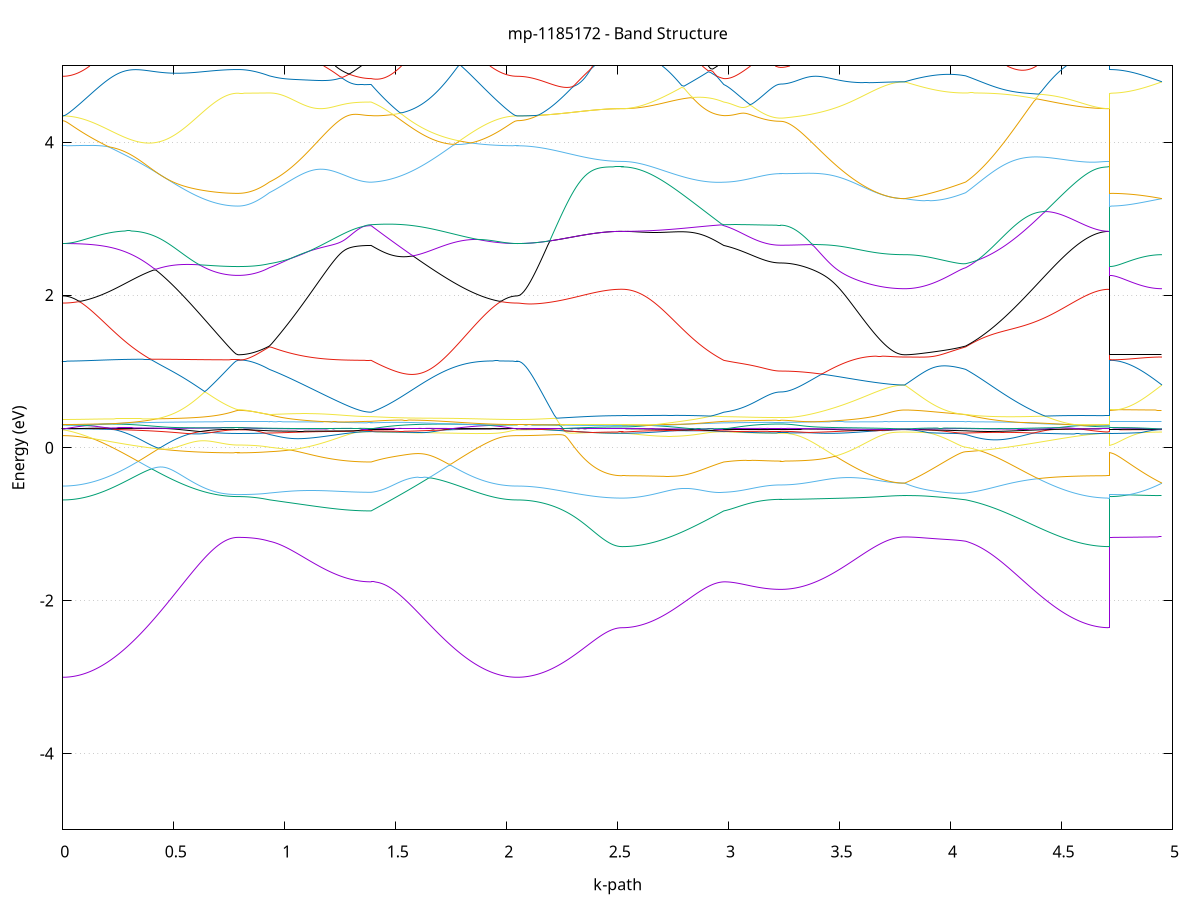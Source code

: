 set title 'mp-1185172 - Band Structure'
set xlabel 'k-path'
set ylabel 'Energy (eV)'
set grid y
set yrange [-5:5]
set terminal png size 800,600
set output 'mp-1185172_bands_gnuplot.png'
plot '-' using 1:2 with lines notitle, '-' using 1:2 with lines notitle, '-' using 1:2 with lines notitle, '-' using 1:2 with lines notitle, '-' using 1:2 with lines notitle, '-' using 1:2 with lines notitle, '-' using 1:2 with lines notitle, '-' using 1:2 with lines notitle, '-' using 1:2 with lines notitle, '-' using 1:2 with lines notitle, '-' using 1:2 with lines notitle, '-' using 1:2 with lines notitle, '-' using 1:2 with lines notitle, '-' using 1:2 with lines notitle, '-' using 1:2 with lines notitle, '-' using 1:2 with lines notitle, '-' using 1:2 with lines notitle, '-' using 1:2 with lines notitle, '-' using 1:2 with lines notitle, '-' using 1:2 with lines notitle, '-' using 1:2 with lines notitle, '-' using 1:2 with lines notitle, '-' using 1:2 with lines notitle, '-' using 1:2 with lines notitle, '-' using 1:2 with lines notitle, '-' using 1:2 with lines notitle, '-' using 1:2 with lines notitle, '-' using 1:2 with lines notitle, '-' using 1:2 with lines notitle, '-' using 1:2 with lines notitle, '-' using 1:2 with lines notitle, '-' using 1:2 with lines notitle, '-' using 1:2 with lines notitle, '-' using 1:2 with lines notitle, '-' using 1:2 with lines notitle, '-' using 1:2 with lines notitle, '-' using 1:2 with lines notitle, '-' using 1:2 with lines notitle, '-' using 1:2 with lines notitle, '-' using 1:2 with lines notitle, '-' using 1:2 with lines notitle, '-' using 1:2 with lines notitle, '-' using 1:2 with lines notitle, '-' using 1:2 with lines notitle, '-' using 1:2 with lines notitle, '-' using 1:2 with lines notitle, '-' using 1:2 with lines notitle, '-' using 1:2 with lines notitle
0.000000 -41.330521
0.009996 -41.330521
0.019991 -41.330521
0.029987 -41.330521
0.039982 -41.330521
0.049978 -41.330521
0.059973 -41.330521
0.069969 -41.330521
0.079965 -41.330521
0.089960 -41.330521
0.099956 -41.330521
0.109951 -41.330521
0.119947 -41.330521
0.129943 -41.330521
0.139938 -41.330521
0.149934 -41.330521
0.159929 -41.330521
0.169925 -41.330521
0.179920 -41.330521
0.189916 -41.330521
0.199912 -41.330521
0.209907 -41.330521
0.219903 -41.330521
0.229898 -41.330521
0.239894 -41.330521
0.249890 -41.330521
0.259885 -41.330521
0.269881 -41.330521
0.279876 -41.330521
0.289872 -41.330521
0.299867 -41.330521
0.309863 -41.330521
0.319859 -41.330521
0.329854 -41.330521
0.339850 -41.330521
0.349845 -41.330521
0.359841 -41.330521
0.369837 -41.330521
0.379832 -41.330421
0.389828 -41.330421
0.399823 -41.330421
0.409819 -41.330421
0.419814 -41.330421
0.429810 -41.330421
0.439806 -41.330421
0.449801 -41.330421
0.459797 -41.330421
0.469792 -41.330421
0.479788 -41.330421
0.489784 -41.330421
0.499779 -41.330421
0.509775 -41.330421
0.519770 -41.330421
0.529766 -41.330421
0.539761 -41.330421
0.549757 -41.330421
0.559753 -41.330421
0.569748 -41.330421
0.579744 -41.330421
0.589739 -41.330421
0.599735 -41.330421
0.609731 -41.330421
0.619726 -41.330421
0.629722 -41.330421
0.639717 -41.330421
0.649713 -41.330421
0.659708 -41.330421
0.669704 -41.330421
0.679700 -41.330421
0.689695 -41.330421
0.699691 -41.330421
0.709686 -41.330421
0.719682 -41.330421
0.729678 -41.330421
0.739673 -41.330421
0.749669 -41.330421
0.759664 -41.330421
0.769660 -41.330421
0.779655 -41.330421
0.789651 -41.330421
0.789651 -41.330421
0.799062 -41.330421
0.808473 -41.330421
0.817884 -41.330421
0.827295 -41.330421
0.836706 -41.330421
0.846118 -41.330421
0.855529 -41.330421
0.864940 -41.330421
0.874351 -41.330421
0.883762 -41.330421
0.893173 -41.330421
0.902584 -41.330421
0.911995 -41.330421
0.921406 -41.330421
0.930817 -41.330421
0.930817 -41.330421
0.940786 -41.330421
0.950754 -41.330421
0.960723 -41.330421
0.970691 -41.330421
0.980660 -41.330421
0.990628 -41.330421
1.000596 -41.330421
1.010565 -41.330421
1.020533 -41.330421
1.030502 -41.330421
1.040470 -41.330421
1.050439 -41.330421
1.060407 -41.330421
1.070375 -41.330421
1.080344 -41.330421
1.090312 -41.330421
1.100281 -41.330421
1.110249 -41.330421
1.120218 -41.330421
1.130186 -41.330421
1.140155 -41.330421
1.150123 -41.330421
1.160091 -41.330421
1.170060 -41.330421
1.180028 -41.330421
1.189997 -41.330421
1.199965 -41.330421
1.209934 -41.330421
1.219902 -41.330421
1.229870 -41.330421
1.239839 -41.330421
1.249807 -41.330421
1.259776 -41.330421
1.269744 -41.330421
1.279713 -41.330421
1.289681 -41.330421
1.299649 -41.330421
1.309618 -41.330421
1.319586 -41.330421
1.329555 -41.330421
1.339523 -41.330421
1.349492 -41.330421
1.359460 -41.330421
1.369428 -41.330421
1.379397 -41.330521
1.389365 -41.330521
1.389365 -41.330521
1.399338 -41.330421
1.409310 -41.330421
1.419283 -41.330421
1.429255 -41.330421
1.439228 -41.330421
1.449200 -41.330421
1.459173 -41.330421
1.469146 -41.330421
1.479118 -41.330421
1.489091 -41.330421
1.499063 -41.330421
1.509036 -41.330421
1.519008 -41.330421
1.528981 -41.330421
1.538953 -41.330421
1.548926 -41.330421
1.558898 -41.330421
1.568871 -41.330421
1.578843 -41.330421
1.588816 -41.330521
1.598789 -41.330521
1.608761 -41.330521
1.618734 -41.330521
1.628706 -41.330521
1.638679 -41.330521
1.648651 -41.330521
1.658624 -41.330521
1.668596 -41.330521
1.678569 -41.330521
1.688541 -41.330521
1.698514 -41.330521
1.708486 -41.330521
1.718459 -41.330521
1.728431 -41.330521
1.738404 -41.330521
1.748377 -41.330521
1.758349 -41.330521
1.768322 -41.330521
1.778294 -41.330521
1.788267 -41.330521
1.798239 -41.330521
1.808212 -41.330521
1.818184 -41.330521
1.828157 -41.330521
1.838129 -41.330521
1.848102 -41.330521
1.858074 -41.330521
1.868047 -41.330521
1.878020 -41.330521
1.887992 -41.330521
1.897965 -41.330521
1.907937 -41.330521
1.917910 -41.330521
1.927882 -41.330521
1.937855 -41.330521
1.947827 -41.330521
1.957800 -41.330521
1.967772 -41.330521
1.977745 -41.330521
1.987717 -41.330521
1.997690 -41.330521
2.007662 -41.330521
2.017635 -41.330521
2.027608 -41.330521
2.037580 -41.330521
2.047553 -41.330521
2.047553 -41.330521
2.057389 -41.330521
2.067226 -41.330521
2.077063 -41.330521
2.086900 -41.330521
2.096737 -41.330521
2.106574 -41.330521
2.116411 -41.330521
2.126248 -41.330521
2.136084 -41.330521
2.145921 -41.330521
2.155758 -41.330521
2.165595 -41.330521
2.175432 -41.330521
2.185269 -41.330521
2.195106 -41.330521
2.204943 -41.330521
2.214779 -41.330521
2.224616 -41.330521
2.234453 -41.330521
2.244290 -41.330521
2.254127 -41.330521
2.263964 -41.330521
2.273801 -41.330521
2.283638 -41.330521
2.293474 -41.330521
2.303311 -41.330521
2.313148 -41.330521
2.322985 -41.330521
2.332822 -41.330521
2.342659 -41.330521
2.352496 -41.330521
2.362333 -41.330521
2.372169 -41.330521
2.382006 -41.330521
2.391843 -41.330521
2.401680 -41.330521
2.411517 -41.330521
2.421354 -41.330521
2.431191 -41.330521
2.441028 -41.330521
2.450864 -41.330521
2.460701 -41.330521
2.470538 -41.330521
2.480375 -41.330521
2.490212 -41.330521
2.500049 -41.330521
2.509886 -41.330521
2.519723 -41.330521
2.519723 -41.330521
2.529691 -41.330521
2.539659 -41.330521
2.549628 -41.330521
2.559596 -41.330521
2.569565 -41.330521
2.579533 -41.330521
2.589502 -41.330521
2.599470 -41.330521
2.609438 -41.330521
2.619407 -41.330521
2.629375 -41.330521
2.639344 -41.330521
2.649312 -41.330521
2.659281 -41.330521
2.669249 -41.330521
2.679217 -41.330521
2.689186 -41.330521
2.699154 -41.330521
2.709123 -41.330521
2.719091 -41.330521
2.729060 -41.330521
2.739028 -41.330521
2.748996 -41.330521
2.758965 -41.330521
2.768933 -41.330521
2.778902 -41.330521
2.788870 -41.330521
2.798839 -41.330521
2.808807 -41.330521
2.818775 -41.330521
2.828744 -41.330521
2.838712 -41.330521
2.848681 -41.330521
2.858649 -41.330521
2.868618 -41.330521
2.878586 -41.330521
2.888554 -41.330521
2.898523 -41.330521
2.908491 -41.330521
2.918460 -41.330521
2.928428 -41.330521
2.938397 -41.330521
2.948365 -41.330421
2.958334 -41.330521
2.968302 -41.330521
2.978270 -41.330521
2.978270 -41.330521
2.988129 -41.330421
2.997987 -41.330421
3.007846 -41.330421
3.017704 -41.330421
3.027563 -41.330421
3.037421 -41.330421
3.047280 -41.330421
3.057138 -41.330421
3.066997 -41.330421
3.076855 -41.330421
3.086714 -41.330421
3.096572 -41.330421
3.106431 -41.330421
3.116289 -41.330421
3.126147 -41.330421
3.136006 -41.330421
3.145864 -41.330421
3.155723 -41.330421
3.165581 -41.330421
3.175440 -41.330421
3.185298 -41.330421
3.195157 -41.330421
3.205015 -41.330421
3.214874 -41.330421
3.224732 -41.330421
3.234591 -41.330421
3.234591 -41.330421
3.244562 -41.330421
3.254532 -41.330421
3.264503 -41.330421
3.274474 -41.330421
3.284445 -41.330421
3.294416 -41.330421
3.304387 -41.330421
3.314357 -41.330421
3.324328 -41.330421
3.334299 -41.330421
3.344270 -41.330421
3.354241 -41.330421
3.364212 -41.330421
3.374183 -41.330421
3.384153 -41.330421
3.394124 -41.330421
3.404095 -41.330421
3.414066 -41.330421
3.424037 -41.330421
3.434008 -41.330421
3.443979 -41.330421
3.453949 -41.330421
3.463920 -41.330421
3.473891 -41.330421
3.483862 -41.330421
3.493833 -41.330421
3.503804 -41.330421
3.513774 -41.330421
3.523745 -41.330421
3.533716 -41.330421
3.543687 -41.330421
3.553658 -41.330421
3.563629 -41.330421
3.573600 -41.330421
3.583570 -41.330421
3.593541 -41.330421
3.603512 -41.330421
3.613483 -41.330421
3.623454 -41.330421
3.633425 -41.330421
3.643396 -41.330421
3.653366 -41.330421
3.663337 -41.330421
3.673308 -41.330421
3.683279 -41.330421
3.693250 -41.330421
3.703221 -41.330421
3.713191 -41.330421
3.723162 -41.330421
3.733133 -41.330421
3.743104 -41.330421
3.753075 -41.330421
3.763046 -41.330421
3.773017 -41.330421
3.782987 -41.330421
3.792958 -41.330421
3.792958 -41.330421
3.802782 -41.330421
3.812606 -41.330421
3.822430 -41.330421
3.832254 -41.330421
3.842078 -41.330421
3.851902 -41.330421
3.861726 -41.330421
3.871550 -41.330421
3.881374 -41.330421
3.891198 -41.330421
3.901022 -41.330421
3.910846 -41.330421
3.920670 -41.330421
3.930494 -41.330421
3.940318 -41.330421
3.950142 -41.330421
3.959966 -41.330421
3.969790 -41.330421
3.979614 -41.330421
3.989438 -41.330421
3.999262 -41.330421
4.009086 -41.330421
4.018909 -41.330421
4.028733 -41.330421
4.038557 -41.330421
4.048381 -41.330421
4.058205 -41.330421
4.068029 -41.330421
4.068029 -41.330421
4.078006 -41.330421
4.087983 -41.330421
4.097959 -41.330421
4.107936 -41.330421
4.117913 -41.330421
4.127889 -41.330421
4.137866 -41.330421
4.147843 -41.330421
4.157819 -41.330421
4.167796 -41.330421
4.177773 -41.330421
4.187750 -41.330421
4.197726 -41.330421
4.207703 -41.330421
4.217680 -41.330421
4.227656 -41.330421
4.237633 -41.330421
4.247610 -41.330421
4.257586 -41.330421
4.267563 -41.330421
4.277540 -41.330421
4.287516 -41.330421
4.297493 -41.330421
4.307470 -41.330421
4.317446 -41.330421
4.327423 -41.330421
4.337400 -41.330421
4.347377 -41.330521
4.357353 -41.330521
4.367330 -41.330521
4.377307 -41.330521
4.387283 -41.330521
4.397260 -41.330521
4.407237 -41.330521
4.417213 -41.330521
4.427190 -41.330521
4.437167 -41.330521
4.447143 -41.330521
4.457120 -41.330521
4.467097 -41.330521
4.477073 -41.330521
4.487050 -41.330521
4.497027 -41.330521
4.507003 -41.330521
4.516980 -41.330521
4.526957 -41.330521
4.536934 -41.330521
4.546910 -41.330521
4.556887 -41.330521
4.566864 -41.330521
4.576840 -41.330521
4.586817 -41.330521
4.596794 -41.330521
4.606770 -41.330521
4.616747 -41.330521
4.626724 -41.330521
4.636700 -41.330521
4.646677 -41.330521
4.656654 -41.330521
4.666630 -41.330521
4.676607 -41.330521
4.686584 -41.330521
4.696560 -41.330521
4.706537 -41.330521
4.716514 -41.330521
4.716514 -41.330421
4.726351 -41.330421
4.736188 -41.330421
4.746024 -41.330421
4.755861 -41.330421
4.765698 -41.330421
4.775535 -41.330421
4.785372 -41.330421
4.795209 -41.330421
4.805046 -41.330421
4.814883 -41.330421
4.824719 -41.330421
4.834556 -41.330421
4.844393 -41.330421
4.854230 -41.330421
4.864067 -41.330421
4.873904 -41.330421
4.883741 -41.330421
4.893578 -41.330421
4.903414 -41.330421
4.913251 -41.330421
4.923088 -41.330421
4.932925 -41.330421
4.942762 -41.330421
4.952599 -41.330421
e
0.000000 -31.394621
0.009996 -31.394621
0.019991 -31.394621
0.029987 -31.394621
0.039982 -31.394621
0.049978 -31.394521
0.059973 -31.394521
0.069969 -31.394421
0.079965 -31.394321
0.089960 -31.394321
0.099956 -31.394221
0.109951 -31.394121
0.119947 -31.394021
0.129943 -31.393921
0.139938 -31.393721
0.149934 -31.393621
0.159929 -31.393521
0.169925 -31.393321
0.179920 -31.393221
0.189916 -31.393021
0.199912 -31.392821
0.209907 -31.392721
0.219903 -31.392521
0.229898 -31.392321
0.239894 -31.392121
0.249890 -31.391921
0.259885 -31.391721
0.269881 -31.391521
0.279876 -31.391321
0.289872 -31.391121
0.299867 -31.390921
0.309863 -31.390621
0.319859 -31.390421
0.329854 -31.390221
0.339850 -31.389921
0.349845 -31.389721
0.359841 -31.389521
0.369837 -31.389221
0.379832 -31.389021
0.389828 -31.388821
0.399823 -31.388521
0.409819 -31.388321
0.419814 -31.388021
0.429810 -31.387821
0.439806 -31.387621
0.449801 -31.387321
0.459797 -31.387121
0.469792 -31.386921
0.479788 -31.386621
0.489784 -31.386421
0.499779 -31.386221
0.509775 -31.386021
0.519770 -31.385821
0.529766 -31.385621
0.539761 -31.385421
0.549757 -31.385221
0.559753 -31.385021
0.569748 -31.384821
0.579744 -31.384621
0.589739 -31.384421
0.599735 -31.384321
0.609731 -31.384121
0.619726 -31.384021
0.629722 -31.383821
0.639717 -31.383721
0.649713 -31.383521
0.659708 -31.383421
0.669704 -31.383321
0.679700 -31.383221
0.689695 -31.383121
0.699691 -31.383021
0.709686 -31.382921
0.719682 -31.382921
0.729678 -31.382821
0.739673 -31.382721
0.749669 -31.382721
0.759664 -31.382721
0.769660 -31.382621
0.779655 -31.382621
0.789651 -31.382621
0.789651 -31.382621
0.799062 -31.382621
0.808473 -31.382621
0.817884 -31.382721
0.827295 -31.382721
0.836706 -31.382721
0.846118 -31.382821
0.855529 -31.382821
0.864940 -31.382921
0.874351 -31.383021
0.883762 -31.383021
0.893173 -31.383121
0.902584 -31.383221
0.911995 -31.383321
0.921406 -31.383421
0.930817 -31.383521
0.930817 -31.383521
0.940786 -31.383621
0.950754 -31.383721
0.960723 -31.383821
0.970691 -31.383921
0.980660 -31.384021
0.990628 -31.384121
1.000596 -31.384121
1.010565 -31.384221
1.020533 -31.384321
1.030502 -31.384421
1.040470 -31.384521
1.050439 -31.384521
1.060407 -31.384621
1.070375 -31.384721
1.080344 -31.384821
1.090312 -31.384821
1.100281 -31.384921
1.110249 -31.385021
1.120218 -31.385021
1.130186 -31.385121
1.140155 -31.385221
1.150123 -31.385221
1.160091 -31.385321
1.170060 -31.385321
1.180028 -31.385421
1.189997 -31.385521
1.199965 -31.385521
1.209934 -31.385521
1.219902 -31.385621
1.229870 -31.385621
1.239839 -31.385721
1.249807 -31.385721
1.259776 -31.385821
1.269744 -31.385821
1.279713 -31.385821
1.289681 -31.385921
1.299649 -31.385921
1.309618 -31.385921
1.319586 -31.385921
1.329555 -31.385921
1.339523 -31.386021
1.349492 -31.386021
1.359460 -31.386021
1.369428 -31.386021
1.379397 -31.386021
1.389365 -31.386021
1.389365 -31.386021
1.399338 -31.385721
1.409310 -31.385321
1.419283 -31.385021
1.429255 -31.384721
1.439228 -31.384421
1.449200 -31.384021
1.459173 -31.383721
1.469146 -31.383421
1.479118 -31.383121
1.489091 -31.382721
1.499063 -31.383121
1.509036 -31.383421
1.519008 -31.383721
1.528981 -31.384121
1.538953 -31.384421
1.548926 -31.384721
1.558898 -31.385021
1.568871 -31.385421
1.578843 -31.385721
1.588816 -31.386021
1.598789 -31.386321
1.608761 -31.386721
1.618734 -31.387021
1.628706 -31.387321
1.638679 -31.387621
1.648651 -31.387921
1.658624 -31.388221
1.668596 -31.388521
1.678569 -31.388821
1.688541 -31.389021
1.698514 -31.389321
1.708486 -31.389621
1.718459 -31.389921
1.728431 -31.390121
1.738404 -31.390421
1.748377 -31.390721
1.758349 -31.390921
1.768322 -31.391121
1.778294 -31.391421
1.788267 -31.391621
1.798239 -31.391821
1.808212 -31.392021
1.818184 -31.392221
1.828157 -31.392421
1.838129 -31.392621
1.848102 -31.392821
1.858074 -31.393021
1.868047 -31.393121
1.878020 -31.393321
1.887992 -31.393521
1.897965 -31.393621
1.907937 -31.393721
1.917910 -31.393921
1.927882 -31.394021
1.937855 -31.394121
1.947827 -31.394221
1.957800 -31.394321
1.967772 -31.394321
1.977745 -31.394421
1.987717 -31.394521
1.997690 -31.394521
2.007662 -31.394621
2.017635 -31.394621
2.027608 -31.394621
2.037580 -31.394621
2.047553 -31.394621
2.047553 -31.394621
2.057389 -31.394621
2.067226 -31.394621
2.077063 -31.394621
2.086900 -31.394621
2.096737 -31.394621
2.106574 -31.394621
2.116411 -31.394621
2.126248 -31.394621
2.136084 -31.394621
2.145921 -31.394621
2.155758 -31.394621
2.165595 -31.394621
2.175432 -31.394621
2.185269 -31.394621
2.195106 -31.394621
2.204943 -31.394621
2.214779 -31.394621
2.224616 -31.394621
2.234453 -31.394621
2.244290 -31.394621
2.254127 -31.394621
2.263964 -31.394621
2.273801 -31.394621
2.283638 -31.394621
2.293474 -31.394621
2.303311 -31.394621
2.313148 -31.394621
2.322985 -31.394621
2.332822 -31.394621
2.342659 -31.394621
2.352496 -31.394621
2.362333 -31.394621
2.372169 -31.394621
2.382006 -31.394621
2.391843 -31.394621
2.401680 -31.394621
2.411517 -31.394621
2.421354 -31.394621
2.431191 -31.394621
2.441028 -31.394621
2.450864 -31.394621
2.460701 -31.394621
2.470538 -31.394621
2.480375 -31.394621
2.490212 -31.394621
2.500049 -31.394621
2.509886 -31.394621
2.519723 -31.394621
2.519723 -31.394621
2.529691 -31.394621
2.539659 -31.394621
2.549628 -31.394521
2.559596 -31.394521
2.569565 -31.394521
2.579533 -31.394421
2.589502 -31.394321
2.599470 -31.394321
2.609438 -31.394221
2.619407 -31.394121
2.629375 -31.394021
2.639344 -31.393921
2.649312 -31.393821
2.659281 -31.393721
2.669249 -31.393521
2.679217 -31.393421
2.689186 -31.393221
2.699154 -31.393121
2.709123 -31.392921
2.719091 -31.392721
2.729060 -31.392621
2.739028 -31.392421
2.748996 -31.392221
2.758965 -31.392021
2.768933 -31.391821
2.778902 -31.391521
2.788870 -31.391321
2.798839 -31.391121
2.808807 -31.390921
2.818775 -31.390621
2.828744 -31.390421
2.838712 -31.390121
2.848681 -31.389821
2.858649 -31.389621
2.868618 -31.389321
2.878586 -31.389021
2.888554 -31.388721
2.898523 -31.388421
2.908491 -31.388121
2.918460 -31.387821
2.928428 -31.387521
2.938397 -31.387221
2.948365 -31.386921
2.958334 -31.386621
2.968302 -31.386321
2.978270 -31.386021
2.978270 -31.386021
2.988129 -31.385921
2.997987 -31.385721
3.007846 -31.385621
3.017704 -31.385521
3.027563 -31.385421
3.037421 -31.385321
3.047280 -31.385121
3.057138 -31.385021
3.066997 -31.384921
3.076855 -31.384821
3.086714 -31.384621
3.096572 -31.384521
3.106431 -31.384421
3.116289 -31.384221
3.126147 -31.384121
3.136006 -31.384021
3.145864 -31.383921
3.155723 -31.383721
3.165581 -31.383621
3.175440 -31.383521
3.185298 -31.383421
3.195157 -31.383221
3.205015 -31.383121
3.214874 -31.383021
3.224732 -31.382921
3.234591 -31.382721
3.234591 -31.382721
3.244562 -31.382721
3.254532 -31.382721
3.264503 -31.382721
3.274474 -31.382721
3.284445 -31.382721
3.294416 -31.382721
3.304387 -31.382721
3.314357 -31.382721
3.324328 -31.382721
3.334299 -31.382721
3.344270 -31.382721
3.354241 -31.382721
3.364212 -31.382721
3.374183 -31.382721
3.384153 -31.382721
3.394124 -31.382721
3.404095 -31.382721
3.414066 -31.382721
3.424037 -31.382721
3.434008 -31.382721
3.443979 -31.382721
3.453949 -31.382721
3.463920 -31.382721
3.473891 -31.382721
3.483862 -31.382721
3.493833 -31.382721
3.503804 -31.382721
3.513774 -31.382721
3.523745 -31.382721
3.533716 -31.382721
3.543687 -31.382721
3.553658 -31.382721
3.563629 -31.382721
3.573600 -31.382721
3.583570 -31.382721
3.593541 -31.382721
3.603512 -31.382721
3.613483 -31.382721
3.623454 -31.382621
3.633425 -31.382621
3.643396 -31.382621
3.653366 -31.382621
3.663337 -31.382621
3.673308 -31.382621
3.683279 -31.382621
3.693250 -31.382621
3.703221 -31.382621
3.713191 -31.382621
3.723162 -31.382621
3.733133 -31.382621
3.743104 -31.382621
3.753075 -31.382621
3.763046 -31.382621
3.773017 -31.382621
3.782987 -31.382621
3.792958 -31.382621
3.792958 -31.382621
3.802782 -31.382621
3.812606 -31.382621
3.822430 -31.382621
3.832254 -31.382621
3.842078 -31.382721
3.851902 -31.382721
3.861726 -31.382721
3.871550 -31.382721
3.881374 -31.382721
3.891198 -31.382721
3.901022 -31.382821
3.910846 -31.382821
3.920670 -31.382821
3.930494 -31.382921
3.940318 -31.382921
3.950142 -31.382921
3.959966 -31.383021
3.969790 -31.383021
3.979614 -31.383021
3.989438 -31.383121
3.999262 -31.383121
4.009086 -31.383221
4.018909 -31.383221
4.028733 -31.383321
4.038557 -31.383421
4.048381 -31.383421
4.058205 -31.383521
4.068029 -31.383521
4.068029 -31.383521
4.078006 -31.383721
4.087983 -31.383821
4.097959 -31.384021
4.107936 -31.384121
4.117913 -31.384321
4.127889 -31.384421
4.137866 -31.384621
4.147843 -31.384821
4.157819 -31.385021
4.167796 -31.385221
4.177773 -31.385421
4.187750 -31.385621
4.197726 -31.385821
4.207703 -31.386021
4.217680 -31.386221
4.227656 -31.386421
4.237633 -31.386621
4.247610 -31.386921
4.257586 -31.387121
4.267563 -31.387321
4.277540 -31.387621
4.287516 -31.387821
4.297493 -31.388021
4.307470 -31.388321
4.317446 -31.388521
4.327423 -31.388721
4.337400 -31.389021
4.347377 -31.389221
4.357353 -31.389521
4.367330 -31.389721
4.377307 -31.389921
4.387283 -31.390121
4.397260 -31.390421
4.407237 -31.390621
4.417213 -31.390821
4.427190 -31.391021
4.437167 -31.391321
4.447143 -31.391521
4.457120 -31.391721
4.467097 -31.391921
4.477073 -31.392121
4.487050 -31.392321
4.497027 -31.392421
4.507003 -31.392621
4.516980 -31.392821
4.526957 -31.393021
4.536934 -31.393121
4.546910 -31.393321
4.556887 -31.393421
4.566864 -31.393621
4.576840 -31.393721
4.586817 -31.393821
4.596794 -31.393921
4.606770 -31.394021
4.616747 -31.394121
4.626724 -31.394221
4.636700 -31.394321
4.646677 -31.394321
4.656654 -31.394421
4.666630 -31.394521
4.676607 -31.394521
4.686584 -31.394521
4.696560 -31.394621
4.706537 -31.394621
4.716514 -31.394621
4.716514 -31.382621
4.726351 -31.382621
4.736188 -31.382621
4.746024 -31.382621
4.755861 -31.382621
4.765698 -31.382621
4.775535 -31.382621
4.785372 -31.382621
4.795209 -31.382621
4.805046 -31.382621
4.814883 -31.382621
4.824719 -31.382621
4.834556 -31.382621
4.844393 -31.382621
4.854230 -31.382621
4.864067 -31.382621
4.873904 -31.382621
4.883741 -31.382621
4.893578 -31.382621
4.903414 -31.382621
4.913251 -31.382621
4.923088 -31.382621
4.932925 -31.382621
4.942762 -31.382621
4.952599 -31.382621
e
0.000000 -31.371021
0.009996 -31.371021
0.019991 -31.371021
0.029987 -31.371121
0.039982 -31.371121
0.049978 -31.371121
0.059973 -31.371221
0.069969 -31.371221
0.079965 -31.371321
0.089960 -31.371421
0.099956 -31.371521
0.109951 -31.371621
0.119947 -31.371721
0.129943 -31.371821
0.139938 -31.371921
0.149934 -31.372021
0.159929 -31.372221
0.169925 -31.372321
0.179920 -31.372421
0.189916 -31.372621
0.199912 -31.372821
0.209907 -31.372921
0.219903 -31.373121
0.229898 -31.373321
0.239894 -31.373521
0.249890 -31.373721
0.259885 -31.373921
0.269881 -31.374121
0.279876 -31.374321
0.289872 -31.374521
0.299867 -31.374721
0.309863 -31.374921
0.319859 -31.375121
0.329854 -31.375321
0.339850 -31.375621
0.349845 -31.375821
0.359841 -31.376021
0.369837 -31.376221
0.379832 -31.376521
0.389828 -31.376721
0.399823 -31.376921
0.409819 -31.377221
0.419814 -31.377421
0.429810 -31.377621
0.439806 -31.377921
0.449801 -31.378121
0.459797 -31.378321
0.469792 -31.378521
0.479788 -31.378721
0.489784 -31.379021
0.499779 -31.379221
0.509775 -31.379421
0.519770 -31.379621
0.529766 -31.379821
0.539761 -31.380021
0.549757 -31.380221
0.559753 -31.380421
0.569748 -31.380521
0.579744 -31.380721
0.589739 -31.380921
0.599735 -31.381021
0.609731 -31.381221
0.619726 -31.381321
0.629722 -31.381521
0.639717 -31.381621
0.649713 -31.381721
0.659708 -31.381921
0.669704 -31.382021
0.679700 -31.382121
0.689695 -31.382221
0.699691 -31.382321
0.709686 -31.382321
0.719682 -31.382421
0.729678 -31.382421
0.739673 -31.382521
0.749669 -31.382521
0.759664 -31.382621
0.769660 -31.382621
0.779655 -31.382621
0.789651 -31.382621
0.789651 -31.382621
0.799062 -31.382621
0.808473 -31.382621
0.817884 -31.382621
0.827295 -31.382621
0.836706 -31.382521
0.846118 -31.382521
0.855529 -31.382421
0.864940 -31.382421
0.874351 -31.382321
0.883762 -31.382221
0.893173 -31.382121
0.902584 -31.382121
0.911995 -31.382021
0.921406 -31.381821
0.930817 -31.381721
0.930817 -31.381721
0.940786 -31.381721
0.950754 -31.381621
0.960723 -31.381521
0.970691 -31.381421
0.980660 -31.381321
0.990628 -31.381221
1.000596 -31.381221
1.010565 -31.381121
1.020533 -31.381021
1.030502 -31.380921
1.040470 -31.380921
1.050439 -31.380821
1.060407 -31.380721
1.070375 -31.380621
1.080344 -31.380621
1.090312 -31.380521
1.100281 -31.380421
1.110249 -31.380421
1.120218 -31.380321
1.130186 -31.380321
1.140155 -31.380221
1.150123 -31.380121
1.160091 -31.380121
1.170060 -31.380121
1.180028 -31.380021
1.189997 -31.379921
1.199965 -31.379921
1.209934 -31.379821
1.219902 -31.379821
1.229870 -31.379721
1.239839 -31.379721
1.249807 -31.379721
1.259776 -31.379721
1.269744 -31.379621
1.279713 -31.379621
1.289681 -31.379621
1.299649 -31.379621
1.309618 -31.379621
1.319586 -31.379521
1.329555 -31.379521
1.339523 -31.379521
1.349492 -31.379521
1.359460 -31.379521
1.369428 -31.379521
1.379397 -31.379521
1.389365 -31.379521
1.389365 -31.379521
1.399338 -31.379821
1.409310 -31.380121
1.419283 -31.380421
1.429255 -31.380821
1.439228 -31.381121
1.449200 -31.381421
1.459173 -31.381721
1.469146 -31.382121
1.479118 -31.382421
1.489091 -31.382721
1.499063 -31.382421
1.509036 -31.382021
1.519008 -31.381721
1.528981 -31.381421
1.538953 -31.381121
1.548926 -31.380821
1.558898 -31.380421
1.568871 -31.380121
1.578843 -31.379821
1.588816 -31.379521
1.598789 -31.379221
1.608761 -31.378821
1.618734 -31.378521
1.628706 -31.378221
1.638679 -31.377921
1.648651 -31.377621
1.658624 -31.377321
1.668596 -31.377021
1.678569 -31.376821
1.688541 -31.376521
1.698514 -31.376221
1.708486 -31.375921
1.718459 -31.375721
1.728431 -31.375421
1.738404 -31.375221
1.748377 -31.374921
1.758349 -31.374721
1.768322 -31.374421
1.778294 -31.374221
1.788267 -31.374021
1.798239 -31.373821
1.808212 -31.373621
1.818184 -31.373421
1.828157 -31.373221
1.838129 -31.373021
1.848102 -31.372821
1.858074 -31.372621
1.868047 -31.372521
1.878020 -31.372321
1.887992 -31.372221
1.897965 -31.372021
1.907937 -31.371921
1.917910 -31.371821
1.927882 -31.371721
1.937855 -31.371621
1.947827 -31.371521
1.957800 -31.371421
1.967772 -31.371321
1.977745 -31.371221
1.987717 -31.371221
1.997690 -31.371121
2.007662 -31.371121
2.017635 -31.371121
2.027608 -31.371021
2.037580 -31.371021
2.047553 -31.371021
2.047553 -31.371021
2.057389 -31.371021
2.067226 -31.371021
2.077063 -31.371021
2.086900 -31.371021
2.096737 -31.371021
2.106574 -31.371021
2.116411 -31.371021
2.126248 -31.371021
2.136084 -31.371021
2.145921 -31.371021
2.155758 -31.371021
2.165595 -31.371021
2.175432 -31.371021
2.185269 -31.371021
2.195106 -31.371021
2.204943 -31.371021
2.214779 -31.371021
2.224616 -31.371021
2.234453 -31.371021
2.244290 -31.371021
2.254127 -31.371021
2.263964 -31.371021
2.273801 -31.371021
2.283638 -31.371021
2.293474 -31.371021
2.303311 -31.371021
2.313148 -31.371021
2.322985 -31.371021
2.332822 -31.371021
2.342659 -31.371021
2.352496 -31.371021
2.362333 -31.371021
2.372169 -31.371021
2.382006 -31.371021
2.391843 -31.371021
2.401680 -31.371021
2.411517 -31.371021
2.421354 -31.371021
2.431191 -31.371021
2.441028 -31.371021
2.450864 -31.371021
2.460701 -31.371021
2.470538 -31.371021
2.480375 -31.371021
2.490212 -31.371021
2.500049 -31.371021
2.509886 -31.371021
2.519723 -31.371021
2.519723 -31.371021
2.529691 -31.371021
2.539659 -31.371021
2.549628 -31.371121
2.559596 -31.371121
2.569565 -31.371121
2.579533 -31.371221
2.589502 -31.371221
2.599470 -31.371321
2.609438 -31.371421
2.619407 -31.371521
2.629375 -31.371621
2.639344 -31.371721
2.649312 -31.371821
2.659281 -31.371921
2.669249 -31.372021
2.679217 -31.372221
2.689186 -31.372321
2.699154 -31.372521
2.709123 -31.372621
2.719091 -31.372821
2.729060 -31.373021
2.739028 -31.373221
2.748996 -31.373421
2.758965 -31.373621
2.768933 -31.373821
2.778902 -31.374021
2.788870 -31.374221
2.798839 -31.374421
2.808807 -31.374721
2.818775 -31.374921
2.828744 -31.375221
2.838712 -31.375421
2.848681 -31.375721
2.858649 -31.375921
2.868618 -31.376221
2.878586 -31.376521
2.888554 -31.376821
2.898523 -31.377021
2.908491 -31.377321
2.918460 -31.377621
2.928428 -31.377921
2.938397 -31.378221
2.948365 -31.378521
2.958334 -31.378821
2.968302 -31.379221
2.978270 -31.379521
2.978270 -31.379521
2.988129 -31.379621
2.997987 -31.379721
3.007846 -31.379821
3.017704 -31.380021
3.027563 -31.380121
3.037421 -31.380221
3.047280 -31.380321
3.057138 -31.380521
3.066997 -31.380621
3.076855 -31.380721
3.086714 -31.380821
3.096572 -31.381021
3.106431 -31.381121
3.116289 -31.381221
3.126147 -31.381321
3.136006 -31.381521
3.145864 -31.381621
3.155723 -31.381721
3.165581 -31.381821
3.175440 -31.382021
3.185298 -31.382121
3.195157 -31.382221
3.205015 -31.382421
3.214874 -31.382521
3.224732 -31.382621
3.234591 -31.382721
3.234591 -31.382721
3.244562 -31.382721
3.254532 -31.382721
3.264503 -31.382721
3.274474 -31.382721
3.284445 -31.382721
3.294416 -31.382721
3.304387 -31.382721
3.314357 -31.382721
3.324328 -31.382721
3.334299 -31.382721
3.344270 -31.382721
3.354241 -31.382721
3.364212 -31.382721
3.374183 -31.382721
3.384153 -31.382721
3.394124 -31.382721
3.404095 -31.382721
3.414066 -31.382721
3.424037 -31.382721
3.434008 -31.382721
3.443979 -31.382721
3.453949 -31.382721
3.463920 -31.382721
3.473891 -31.382721
3.483862 -31.382721
3.493833 -31.382721
3.503804 -31.382721
3.513774 -31.382721
3.523745 -31.382721
3.533716 -31.382721
3.543687 -31.382721
3.553658 -31.382721
3.563629 -31.382721
3.573600 -31.382721
3.583570 -31.382721
3.593541 -31.382621
3.603512 -31.382621
3.613483 -31.382621
3.623454 -31.382621
3.633425 -31.382621
3.643396 -31.382621
3.653366 -31.382621
3.663337 -31.382621
3.673308 -31.382621
3.683279 -31.382621
3.693250 -31.382621
3.703221 -31.382621
3.713191 -31.382621
3.723162 -31.382621
3.733133 -31.382621
3.743104 -31.382621
3.753075 -31.382621
3.763046 -31.382621
3.773017 -31.382621
3.782987 -31.382621
3.792958 -31.382621
3.792958 -31.382621
3.802782 -31.382621
3.812606 -31.382621
3.822430 -31.382621
3.832254 -31.382621
3.842078 -31.382621
3.851902 -31.382621
3.861726 -31.382621
3.871550 -31.382521
3.881374 -31.382521
3.891198 -31.382521
3.901022 -31.382521
3.910846 -31.382421
3.920670 -31.382421
3.930494 -31.382421
3.940318 -31.382421
3.950142 -31.382321
3.959966 -31.382321
3.969790 -31.382321
3.979614 -31.382221
3.989438 -31.382221
3.999262 -31.382121
4.009086 -31.382121
4.018909 -31.382021
4.028733 -31.382021
4.038557 -31.381921
4.048381 -31.381921
4.058205 -31.381821
4.068029 -31.381721
4.068029 -31.381721
4.078006 -31.381621
4.087983 -31.381521
4.097959 -31.381321
4.107936 -31.381221
4.117913 -31.381021
4.127889 -31.380921
4.137866 -31.380721
4.147843 -31.380521
4.157819 -31.380321
4.167796 -31.380221
4.177773 -31.380021
4.187750 -31.379821
4.197726 -31.379621
4.207703 -31.379421
4.217680 -31.379221
4.227656 -31.378921
4.237633 -31.378721
4.247610 -31.378521
4.257586 -31.378321
4.267563 -31.378121
4.277540 -31.377821
4.287516 -31.377621
4.297493 -31.377421
4.307470 -31.377221
4.317446 -31.376921
4.327423 -31.376721
4.337400 -31.376521
4.347377 -31.376221
4.357353 -31.376021
4.367330 -31.375821
4.377307 -31.375621
4.387283 -31.375321
4.397260 -31.375121
4.407237 -31.374921
4.417213 -31.374721
4.427190 -31.374421
4.437167 -31.374321
4.447143 -31.374021
4.457120 -31.373821
4.467097 -31.373721
4.477073 -31.373521
4.487050 -31.373321
4.497027 -31.373121
4.507003 -31.372921
4.516980 -31.372821
4.526957 -31.372621
4.536934 -31.372421
4.546910 -31.372321
4.556887 -31.372221
4.566864 -31.372021
4.576840 -31.371921
4.586817 -31.371821
4.596794 -31.371721
4.606770 -31.371621
4.616747 -31.371521
4.626724 -31.371421
4.636700 -31.371321
4.646677 -31.371221
4.656654 -31.371221
4.666630 -31.371121
4.676607 -31.371121
4.686584 -31.371121
4.696560 -31.371021
4.706537 -31.371021
4.716514 -31.371021
4.716514 -31.382621
4.726351 -31.382621
4.736188 -31.382621
4.746024 -31.382621
4.755861 -31.382621
4.765698 -31.382621
4.775535 -31.382621
4.785372 -31.382621
4.795209 -31.382621
4.805046 -31.382621
4.814883 -31.382621
4.824719 -31.382621
4.834556 -31.382621
4.844393 -31.382621
4.854230 -31.382621
4.864067 -31.382621
4.873904 -31.382621
4.883741 -31.382621
4.893578 -31.382621
4.903414 -31.382621
4.913251 -31.382621
4.923088 -31.382621
4.932925 -31.382621
4.942762 -31.382621
4.952599 -31.382621
e
0.000000 -31.052321
0.009996 -31.052321
0.019991 -31.052321
0.029987 -31.052321
0.039982 -31.052321
0.049978 -31.052321
0.059973 -31.052321
0.069969 -31.052321
0.079965 -31.052321
0.089960 -31.052321
0.099956 -31.052321
0.109951 -31.052321
0.119947 -31.052321
0.129943 -31.052321
0.139938 -31.052321
0.149934 -31.052321
0.159929 -31.052321
0.169925 -31.052321
0.179920 -31.052321
0.189916 -31.052321
0.199912 -31.052321
0.209907 -31.052321
0.219903 -31.052321
0.229898 -31.052321
0.239894 -31.052321
0.249890 -31.052321
0.259885 -31.052321
0.269881 -31.052321
0.279876 -31.052321
0.289872 -31.052321
0.299867 -31.052321
0.309863 -31.052321
0.319859 -31.052321
0.329854 -31.052321
0.339850 -31.052321
0.349845 -31.052321
0.359841 -31.052321
0.369837 -31.052321
0.379832 -31.052321
0.389828 -31.052321
0.399823 -31.052321
0.409819 -31.052321
0.419814 -31.052321
0.429810 -31.052321
0.439806 -31.052321
0.449801 -31.052321
0.459797 -31.052321
0.469792 -31.052321
0.479788 -31.052321
0.489784 -31.052321
0.499779 -31.052321
0.509775 -31.052321
0.519770 -31.052321
0.529766 -31.052321
0.539761 -31.052321
0.549757 -31.052321
0.559753 -31.052321
0.569748 -31.052321
0.579744 -31.052321
0.589739 -31.052321
0.599735 -31.052321
0.609731 -31.052321
0.619726 -31.052321
0.629722 -31.052321
0.639717 -31.052321
0.649713 -31.052321
0.659708 -31.052321
0.669704 -31.052321
0.679700 -31.052321
0.689695 -31.052321
0.699691 -31.052321
0.709686 -31.052221
0.719682 -31.052321
0.729678 -31.052221
0.739673 -31.052221
0.749669 -31.052221
0.759664 -31.052221
0.769660 -31.052221
0.779655 -31.052221
0.789651 -31.052221
0.789651 -31.052221
0.799062 -31.052221
0.808473 -31.052221
0.817884 -31.052221
0.827295 -31.052221
0.836706 -31.052321
0.846118 -31.052321
0.855529 -31.052321
0.864940 -31.052321
0.874351 -31.052321
0.883762 -31.052321
0.893173 -31.052321
0.902584 -31.052321
0.911995 -31.052321
0.921406 -31.052321
0.930817 -31.052321
0.930817 -31.052321
0.940786 -31.052321
0.950754 -31.052321
0.960723 -31.052321
0.970691 -31.052321
0.980660 -31.052321
0.990628 -31.052321
1.000596 -31.052321
1.010565 -31.052321
1.020533 -31.052321
1.030502 -31.052321
1.040470 -31.052321
1.050439 -31.052321
1.060407 -31.052321
1.070375 -31.052321
1.080344 -31.052321
1.090312 -31.052321
1.100281 -31.052321
1.110249 -31.052321
1.120218 -31.052321
1.130186 -31.052321
1.140155 -31.052321
1.150123 -31.052321
1.160091 -31.052321
1.170060 -31.052321
1.180028 -31.052321
1.189997 -31.052421
1.199965 -31.052321
1.209934 -31.052321
1.219902 -31.052421
1.229870 -31.052321
1.239839 -31.052421
1.249807 -31.052421
1.259776 -31.052421
1.269744 -31.052421
1.279713 -31.052421
1.289681 -31.052421
1.299649 -31.052421
1.309618 -31.052421
1.319586 -31.052421
1.329555 -31.052421
1.339523 -31.052421
1.349492 -31.052421
1.359460 -31.052421
1.369428 -31.052421
1.379397 -31.052421
1.389365 -31.052421
1.389365 -31.052421
1.399338 -31.052421
1.409310 -31.052421
1.419283 -31.052421
1.429255 -31.052421
1.439228 -31.052421
1.449200 -31.052421
1.459173 -31.052421
1.469146 -31.052421
1.479118 -31.052421
1.489091 -31.052421
1.499063 -31.052421
1.509036 -31.052421
1.519008 -31.052421
1.528981 -31.052421
1.538953 -31.052421
1.548926 -31.052421
1.558898 -31.052421
1.568871 -31.052421
1.578843 -31.052421
1.588816 -31.052421
1.598789 -31.052421
1.608761 -31.052421
1.618734 -31.052421
1.628706 -31.052421
1.638679 -31.052421
1.648651 -31.052421
1.658624 -31.052421
1.668596 -31.052321
1.678569 -31.052321
1.688541 -31.052321
1.698514 -31.052321
1.708486 -31.052321
1.718459 -31.052321
1.728431 -31.052321
1.738404 -31.052321
1.748377 -31.052321
1.758349 -31.052321
1.768322 -31.052321
1.778294 -31.052321
1.788267 -31.052321
1.798239 -31.052321
1.808212 -31.052321
1.818184 -31.052321
1.828157 -31.052321
1.838129 -31.052321
1.848102 -31.052321
1.858074 -31.052321
1.868047 -31.052321
1.878020 -31.052321
1.887992 -31.052321
1.897965 -31.052321
1.907937 -31.052321
1.917910 -31.052321
1.927882 -31.052321
1.937855 -31.052321
1.947827 -31.052321
1.957800 -31.052321
1.967772 -31.052321
1.977745 -31.052321
1.987717 -31.052321
1.997690 -31.052321
2.007662 -31.052321
2.017635 -31.052321
2.027608 -31.052321
2.037580 -31.052321
2.047553 -31.052321
2.047553 -31.052321
2.057389 -31.052321
2.067226 -31.052321
2.077063 -31.052321
2.086900 -31.052321
2.096737 -31.052321
2.106574 -31.052321
2.116411 -31.052321
2.126248 -31.052321
2.136084 -31.052321
2.145921 -31.052321
2.155758 -31.052321
2.165595 -31.052321
2.175432 -31.052321
2.185269 -31.052321
2.195106 -31.052321
2.204943 -31.052321
2.214779 -31.052321
2.224616 -31.052321
2.234453 -31.052321
2.244290 -31.052321
2.254127 -31.052321
2.263964 -31.052321
2.273801 -31.052421
2.283638 -31.052421
2.293474 -31.052421
2.303311 -31.052421
2.313148 -31.052421
2.322985 -31.052421
2.332822 -31.052421
2.342659 -31.052421
2.352496 -31.052421
2.362333 -31.052421
2.372169 -31.052421
2.382006 -31.052421
2.391843 -31.052421
2.401680 -31.052421
2.411517 -31.052421
2.421354 -31.052421
2.431191 -31.052421
2.441028 -31.052421
2.450864 -31.052421
2.460701 -31.052421
2.470538 -31.052421
2.480375 -31.052421
2.490212 -31.052421
2.500049 -31.052421
2.509886 -31.052421
2.519723 -31.052421
2.519723 -31.052421
2.529691 -31.052421
2.539659 -31.052421
2.549628 -31.052421
2.559596 -31.052421
2.569565 -31.052421
2.579533 -31.052421
2.589502 -31.052421
2.599470 -31.052421
2.609438 -31.052421
2.619407 -31.052421
2.629375 -31.052421
2.639344 -31.052421
2.649312 -31.052421
2.659281 -31.052421
2.669249 -31.052421
2.679217 -31.052421
2.689186 -31.052421
2.699154 -31.052421
2.709123 -31.052421
2.719091 -31.052421
2.729060 -31.052421
2.739028 -31.052421
2.748996 -31.052421
2.758965 -31.052421
2.768933 -31.052421
2.778902 -31.052421
2.788870 -31.052421
2.798839 -31.052421
2.808807 -31.052421
2.818775 -31.052421
2.828744 -31.052421
2.838712 -31.052421
2.848681 -31.052421
2.858649 -31.052421
2.868618 -31.052421
2.878586 -31.052421
2.888554 -31.052421
2.898523 -31.052421
2.908491 -31.052421
2.918460 -31.052421
2.928428 -31.052421
2.938397 -31.052421
2.948365 -31.052421
2.958334 -31.052421
2.968302 -31.052421
2.978270 -31.052421
2.978270 -31.052421
2.988129 -31.052421
2.997987 -31.052421
3.007846 -31.052421
3.017704 -31.052421
3.027563 -31.052421
3.037421 -31.052421
3.047280 -31.052421
3.057138 -31.052421
3.066997 -31.052421
3.076855 -31.052421
3.086714 -31.052421
3.096572 -31.052421
3.106431 -31.052421
3.116289 -31.052421
3.126147 -31.052421
3.136006 -31.052421
3.145864 -31.052421
3.155723 -31.052421
3.165581 -31.052421
3.175440 -31.052421
3.185298 -31.052421
3.195157 -31.052421
3.205015 -31.052421
3.214874 -31.052421
3.224732 -31.052421
3.234591 -31.052421
3.234591 -31.052421
3.244562 -31.052421
3.254532 -31.052421
3.264503 -31.052421
3.274474 -31.052421
3.284445 -31.052421
3.294416 -31.052421
3.304387 -31.052421
3.314357 -31.052421
3.324328 -31.052421
3.334299 -31.052421
3.344270 -31.052421
3.354241 -31.052421
3.364212 -31.052421
3.374183 -31.052421
3.384153 -31.052421
3.394124 -31.052421
3.404095 -31.052321
3.414066 -31.052321
3.424037 -31.052321
3.434008 -31.052321
3.443979 -31.052321
3.453949 -31.052321
3.463920 -31.052321
3.473891 -31.052321
3.483862 -31.052321
3.493833 -31.052321
3.503804 -31.052321
3.513774 -31.052321
3.523745 -31.052321
3.533716 -31.052321
3.543687 -31.052321
3.553658 -31.052321
3.563629 -31.052321
3.573600 -31.052321
3.583570 -31.052321
3.593541 -31.052321
3.603512 -31.052321
3.613483 -31.052321
3.623454 -31.052321
3.633425 -31.052321
3.643396 -31.052321
3.653366 -31.052321
3.663337 -31.052221
3.673308 -31.052321
3.683279 -31.052321
3.693250 -31.052321
3.703221 -31.052321
3.713191 -31.052321
3.723162 -31.052221
3.733133 -31.052321
3.743104 -31.052321
3.753075 -31.052221
3.763046 -31.052221
3.773017 -31.052221
3.782987 -31.052221
3.792958 -31.052221
3.792958 -31.052221
3.802782 -31.052221
3.812606 -31.052221
3.822430 -31.052221
3.832254 -31.052221
3.842078 -31.052221
3.851902 -31.052221
3.861726 -31.052221
3.871550 -31.052221
3.881374 -31.052221
3.891198 -31.052321
3.901022 -31.052321
3.910846 -31.052221
3.920670 -31.052321
3.930494 -31.052321
3.940318 -31.052321
3.950142 -31.052321
3.959966 -31.052321
3.969790 -31.052321
3.979614 -31.052321
3.989438 -31.052321
3.999262 -31.052321
4.009086 -31.052321
4.018909 -31.052321
4.028733 -31.052321
4.038557 -31.052321
4.048381 -31.052321
4.058205 -31.052321
4.068029 -31.052321
4.068029 -31.052321
4.078006 -31.052321
4.087983 -31.052321
4.097959 -31.052321
4.107936 -31.052321
4.117913 -31.052321
4.127889 -31.052321
4.137866 -31.052321
4.147843 -31.052321
4.157819 -31.052321
4.167796 -31.052321
4.177773 -31.052321
4.187750 -31.052321
4.197726 -31.052321
4.207703 -31.052321
4.217680 -31.052321
4.227656 -31.052321
4.237633 -31.052321
4.247610 -31.052321
4.257586 -31.052321
4.267563 -31.052321
4.277540 -31.052321
4.287516 -31.052421
4.297493 -31.052421
4.307470 -31.052421
4.317446 -31.052421
4.327423 -31.052421
4.337400 -31.052421
4.347377 -31.052421
4.357353 -31.052421
4.367330 -31.052421
4.377307 -31.052421
4.387283 -31.052421
4.397260 -31.052421
4.407237 -31.052421
4.417213 -31.052421
4.427190 -31.052421
4.437167 -31.052421
4.447143 -31.052421
4.457120 -31.052421
4.467097 -31.052421
4.477073 -31.052421
4.487050 -31.052421
4.497027 -31.052421
4.507003 -31.052421
4.516980 -31.052421
4.526957 -31.052421
4.536934 -31.052421
4.546910 -31.052421
4.556887 -31.052421
4.566864 -31.052421
4.576840 -31.052421
4.586817 -31.052421
4.596794 -31.052421
4.606770 -31.052421
4.616747 -31.052421
4.626724 -31.052421
4.636700 -31.052421
4.646677 -31.052421
4.656654 -31.052421
4.666630 -31.052421
4.676607 -31.052421
4.686584 -31.052421
4.696560 -31.052421
4.706537 -31.052421
4.716514 -31.052421
4.716514 -31.052221
4.726351 -31.052221
4.736188 -31.052221
4.746024 -31.052221
4.755861 -31.052221
4.765698 -31.052221
4.775535 -31.052221
4.785372 -31.052221
4.795209 -31.052221
4.805046 -31.052221
4.814883 -31.052221
4.824719 -31.052221
4.834556 -31.052221
4.844393 -31.052221
4.854230 -31.052221
4.864067 -31.052221
4.873904 -31.052221
4.883741 -31.052221
4.893578 -31.052221
4.903414 -31.052221
4.913251 -31.052221
4.923088 -31.052221
4.932925 -31.052221
4.942762 -31.052221
4.952599 -31.052221
e
0.000000 -19.221921
0.009996 -19.221921
0.019991 -19.221921
0.029987 -19.221921
0.039982 -19.221921
0.049978 -19.221921
0.059973 -19.221921
0.069969 -19.221821
0.079965 -19.221821
0.089960 -19.221821
0.099956 -19.221821
0.109951 -19.221821
0.119947 -19.221821
0.129943 -19.221821
0.139938 -19.221721
0.149934 -19.221721
0.159929 -19.221721
0.169925 -19.221721
0.179920 -19.221621
0.189916 -19.221621
0.199912 -19.221621
0.209907 -19.221521
0.219903 -19.221521
0.229898 -19.221521
0.239894 -19.221421
0.249890 -19.221421
0.259885 -19.221421
0.269881 -19.221321
0.279876 -19.221321
0.289872 -19.221321
0.299867 -19.221221
0.309863 -19.221221
0.319859 -19.221221
0.329854 -19.221121
0.339850 -19.221121
0.349845 -19.221021
0.359841 -19.221021
0.369837 -19.221021
0.379832 -19.220921
0.389828 -19.220921
0.399823 -19.220821
0.409819 -19.220821
0.419814 -19.220821
0.429810 -19.220721
0.439806 -19.220721
0.449801 -19.220621
0.459797 -19.220621
0.469792 -19.220621
0.479788 -19.220521
0.489784 -19.220521
0.499779 -19.220521
0.509775 -19.220421
0.519770 -19.220421
0.529766 -19.220421
0.539761 -19.220321
0.549757 -19.220321
0.559753 -19.220321
0.569748 -19.220221
0.579744 -19.220221
0.589739 -19.220221
0.599735 -19.220221
0.609731 -19.220121
0.619726 -19.220121
0.629722 -19.220121
0.639717 -19.220121
0.649713 -19.220021
0.659708 -19.220021
0.669704 -19.220021
0.679700 -19.220021
0.689695 -19.220021
0.699691 -19.220021
0.709686 -19.219921
0.719682 -19.219921
0.729678 -19.219921
0.739673 -19.219921
0.749669 -19.219921
0.759664 -19.219921
0.769660 -19.219921
0.779655 -19.219921
0.789651 -19.219921
0.789651 -19.219921
0.799062 -19.219921
0.808473 -19.219921
0.817884 -19.219921
0.827295 -19.219921
0.836706 -19.219921
0.846118 -19.219921
0.855529 -19.219921
0.864940 -19.219921
0.874351 -19.219921
0.883762 -19.219921
0.893173 -19.219921
0.902584 -19.219921
0.911995 -19.219921
0.921406 -19.219921
0.930817 -19.220021
0.930817 -19.220021
0.940786 -19.220021
0.950754 -19.220021
0.960723 -19.220021
0.970691 -19.220021
0.980660 -19.220021
0.990628 -19.220021
1.000596 -19.220021
1.010565 -19.220021
1.020533 -19.220021
1.030502 -19.220021
1.040470 -19.220121
1.050439 -19.220121
1.060407 -19.220121
1.070375 -19.220121
1.080344 -19.220121
1.090312 -19.220121
1.100281 -19.220121
1.110249 -19.220221
1.120218 -19.220221
1.130186 -19.220221
1.140155 -19.220221
1.150123 -19.220221
1.160091 -19.220221
1.170060 -19.220321
1.180028 -19.220321
1.189997 -19.220321
1.199965 -19.220321
1.209934 -19.220321
1.219902 -19.220321
1.229870 -19.220321
1.239839 -19.220321
1.249807 -19.220421
1.259776 -19.220421
1.269744 -19.220421
1.279713 -19.220421
1.289681 -19.220421
1.299649 -19.220421
1.309618 -19.220421
1.319586 -19.220421
1.329555 -19.220421
1.339523 -19.220421
1.349492 -19.220421
1.359460 -19.220421
1.369428 -19.220421
1.379397 -19.220421
1.389365 -19.220421
1.389365 -19.220421
1.399338 -19.220421
1.409310 -19.220521
1.419283 -19.220521
1.429255 -19.220521
1.439228 -19.220521
1.449200 -19.220521
1.459173 -19.220521
1.469146 -19.220521
1.479118 -19.220521
1.489091 -19.220521
1.499063 -19.220621
1.509036 -19.220621
1.519008 -19.220621
1.528981 -19.220621
1.538953 -19.220621
1.548926 -19.220721
1.558898 -19.220721
1.568871 -19.220721
1.578843 -19.220721
1.588816 -19.220821
1.598789 -19.220821
1.608761 -19.220821
1.618734 -19.220821
1.628706 -19.220921
1.638679 -19.220921
1.648651 -19.220921
1.658624 -19.221021
1.668596 -19.221021
1.678569 -19.221021
1.688541 -19.221121
1.698514 -19.221121
1.708486 -19.221121
1.718459 -19.221221
1.728431 -19.221221
1.738404 -19.221221
1.748377 -19.221321
1.758349 -19.221321
1.768322 -19.221321
1.778294 -19.221421
1.788267 -19.221421
1.798239 -19.221421
1.808212 -19.221521
1.818184 -19.221521
1.828157 -19.221521
1.838129 -19.221621
1.848102 -19.221621
1.858074 -19.221621
1.868047 -19.221621
1.878020 -19.221721
1.887992 -19.221721
1.897965 -19.221721
1.907937 -19.221721
1.917910 -19.221821
1.927882 -19.221821
1.937855 -19.221821
1.947827 -19.221821
1.957800 -19.221821
1.967772 -19.221821
1.977745 -19.221821
1.987717 -19.221921
1.997690 -19.221921
2.007662 -19.221921
2.017635 -19.221921
2.027608 -19.221921
2.037580 -19.221921
2.047553 -19.221921
2.047553 -19.221921
2.057389 -19.221921
2.067226 -19.221921
2.077063 -19.221921
2.086900 -19.221921
2.096737 -19.221921
2.106574 -19.221821
2.116411 -19.221821
2.126248 -19.221821
2.136084 -19.221821
2.145921 -19.221821
2.155758 -19.221721
2.165595 -19.221721
2.175432 -19.221721
2.185269 -19.221721
2.195106 -19.221621
2.204943 -19.221621
2.214779 -19.221621
2.224616 -19.221521
2.234453 -19.221521
2.244290 -19.221521
2.254127 -19.221421
2.263964 -19.221421
2.273801 -19.221321
2.283638 -19.221321
2.293474 -19.221321
2.303311 -19.221221
2.313148 -19.221221
2.322985 -19.221221
2.332822 -19.221121
2.342659 -19.221121
2.352496 -19.221121
2.362333 -19.221021
2.372169 -19.221021
2.382006 -19.221021
2.391843 -19.220921
2.401680 -19.220921
2.411517 -19.220921
2.421354 -19.220821
2.431191 -19.220821
2.441028 -19.220821
2.450864 -19.220821
2.460701 -19.220821
2.470538 -19.220821
2.480375 -19.220721
2.490212 -19.220721
2.500049 -19.220721
2.509886 -19.220721
2.519723 -19.220721
2.519723 -19.220721
2.529691 -19.220721
2.539659 -19.220721
2.549628 -19.220721
2.559596 -19.220721
2.569565 -19.220721
2.579533 -19.220721
2.589502 -19.220721
2.599470 -19.220721
2.609438 -19.220721
2.619407 -19.220721
2.629375 -19.220721
2.639344 -19.220721
2.649312 -19.220721
2.659281 -19.220721
2.669249 -19.220621
2.679217 -19.220621
2.689186 -19.220621
2.699154 -19.220621
2.709123 -19.220621
2.719091 -19.220621
2.729060 -19.220621
2.739028 -19.220621
2.748996 -19.220621
2.758965 -19.220621
2.768933 -19.220521
2.778902 -19.220521
2.788870 -19.220521
2.798839 -19.220521
2.808807 -19.220521
2.818775 -19.220521
2.828744 -19.220521
2.838712 -19.220521
2.848681 -19.220521
2.858649 -19.220521
2.868618 -19.220521
2.878586 -19.220521
2.888554 -19.220421
2.898523 -19.220421
2.908491 -19.220421
2.918460 -19.220421
2.928428 -19.220421
2.938397 -19.220421
2.948365 -19.220421
2.958334 -19.220421
2.968302 -19.220421
2.978270 -19.220421
2.978270 -19.220421
2.988129 -19.220421
2.997987 -19.220421
3.007846 -19.220521
3.017704 -19.220521
3.027563 -19.220521
3.037421 -19.220521
3.047280 -19.220521
3.057138 -19.220521
3.066997 -19.220521
3.076855 -19.220521
3.086714 -19.220521
3.096572 -19.220521
3.106431 -19.220521
3.116289 -19.220521
3.126147 -19.220521
3.136006 -19.220521
3.145864 -19.220521
3.155723 -19.220521
3.165581 -19.220521
3.175440 -19.220521
3.185298 -19.220521
3.195157 -19.220521
3.205015 -19.220521
3.214874 -19.220521
3.224732 -19.220521
3.234591 -19.220521
3.234591 -19.220521
3.244562 -19.220521
3.254532 -19.220521
3.264503 -19.220521
3.274474 -19.220521
3.284445 -19.220521
3.294416 -19.220521
3.304387 -19.220521
3.314357 -19.220521
3.324328 -19.220521
3.334299 -19.220521
3.344270 -19.220521
3.354241 -19.220521
3.364212 -19.220521
3.374183 -19.220521
3.384153 -19.220421
3.394124 -19.220421
3.404095 -19.220421
3.414066 -19.220421
3.424037 -19.220421
3.434008 -19.220421
3.443979 -19.220321
3.453949 -19.220321
3.463920 -19.220321
3.473891 -19.220321
3.483862 -19.220321
3.493833 -19.220321
3.503804 -19.220221
3.513774 -19.220221
3.523745 -19.220221
3.533716 -19.220221
3.543687 -19.220221
3.553658 -19.220221
3.563629 -19.220121
3.573600 -19.220121
3.583570 -19.220121
3.593541 -19.220121
3.603512 -19.220121
3.613483 -19.220021
3.623454 -19.220021
3.633425 -19.220021
3.643396 -19.220021
3.653366 -19.220021
3.663337 -19.220021
3.673308 -19.220021
3.683279 -19.220021
3.693250 -19.219921
3.703221 -19.219921
3.713191 -19.219921
3.723162 -19.219921
3.733133 -19.219921
3.743104 -19.219921
3.753075 -19.219921
3.763046 -19.219921
3.773017 -19.219921
3.782987 -19.219921
3.792958 -19.219921
3.792958 -19.219921
3.802782 -19.219921
3.812606 -19.219921
3.822430 -19.219921
3.832254 -19.219921
3.842078 -19.219921
3.851902 -19.219921
3.861726 -19.219921
3.871550 -19.219921
3.881374 -19.219921
3.891198 -19.219921
3.901022 -19.219921
3.910846 -19.219921
3.920670 -19.219921
3.930494 -19.219921
3.940318 -19.219921
3.950142 -19.219921
3.959966 -19.219921
3.969790 -19.219921
3.979614 -19.219921
3.989438 -19.219921
3.999262 -19.219921
4.009086 -19.219921
4.018909 -19.219921
4.028733 -19.219921
4.038557 -19.219921
4.048381 -19.219921
4.058205 -19.219921
4.068029 -19.220021
4.068029 -19.220021
4.078006 -19.220021
4.087983 -19.220021
4.097959 -19.220021
4.107936 -19.220021
4.117913 -19.220021
4.127889 -19.220021
4.137866 -19.220021
4.147843 -19.220021
4.157819 -19.220021
4.167796 -19.220121
4.177773 -19.220121
4.187750 -19.220121
4.197726 -19.220121
4.207703 -19.220121
4.217680 -19.220121
4.227656 -19.220121
4.237633 -19.220221
4.247610 -19.220221
4.257586 -19.220221
4.267563 -19.220221
4.277540 -19.220221
4.287516 -19.220221
4.297493 -19.220221
4.307470 -19.220321
4.317446 -19.220321
4.327423 -19.220321
4.337400 -19.220321
4.347377 -19.220321
4.357353 -19.220321
4.367330 -19.220421
4.377307 -19.220421
4.387283 -19.220421
4.397260 -19.220421
4.407237 -19.220421
4.417213 -19.220421
4.427190 -19.220521
4.437167 -19.220521
4.447143 -19.220521
4.457120 -19.220521
4.467097 -19.220521
4.477073 -19.220521
4.487050 -19.220521
4.497027 -19.220621
4.507003 -19.220621
4.516980 -19.220621
4.526957 -19.220621
4.536934 -19.220621
4.546910 -19.220621
4.556887 -19.220621
4.566864 -19.220621
4.576840 -19.220721
4.586817 -19.220721
4.596794 -19.220721
4.606770 -19.220721
4.616747 -19.220721
4.626724 -19.220721
4.636700 -19.220721
4.646677 -19.220721
4.656654 -19.220721
4.666630 -19.220721
4.676607 -19.220721
4.686584 -19.220721
4.696560 -19.220721
4.706537 -19.220721
4.716514 -19.220721
4.716514 -19.219921
4.726351 -19.219921
4.736188 -19.219921
4.746024 -19.219921
4.755861 -19.219921
4.765698 -19.219921
4.775535 -19.219921
4.785372 -19.219921
4.795209 -19.219921
4.805046 -19.219921
4.814883 -19.219921
4.824719 -19.219921
4.834556 -19.219921
4.844393 -19.219921
4.854230 -19.219921
4.864067 -19.219921
4.873904 -19.219921
4.883741 -19.219921
4.893578 -19.219921
4.903414 -19.219921
4.913251 -19.219921
4.923088 -19.219921
4.932925 -19.219921
4.942762 -19.219921
4.952599 -19.219921
e
0.000000 -19.162521
0.009996 -19.162521
0.019991 -19.162521
0.029987 -19.162621
0.039982 -19.162621
0.049978 -19.162621
0.059973 -19.162721
0.069969 -19.162721
0.079965 -19.162821
0.089960 -19.162821
0.099956 -19.162921
0.109951 -19.163021
0.119947 -19.163121
0.129943 -19.163221
0.139938 -19.163321
0.149934 -19.163421
0.159929 -19.163521
0.169925 -19.163621
0.179920 -19.163821
0.189916 -19.163921
0.199912 -19.164021
0.209907 -19.164221
0.219903 -19.164321
0.229898 -19.164521
0.239894 -19.164721
0.249890 -19.164821
0.259885 -19.165021
0.269881 -19.165221
0.279876 -19.165421
0.289872 -19.165621
0.299867 -19.165721
0.309863 -19.165921
0.319859 -19.166121
0.329854 -19.166321
0.339850 -19.166521
0.349845 -19.166721
0.359841 -19.166921
0.369837 -19.167121
0.379832 -19.167321
0.389828 -19.167521
0.399823 -19.167721
0.409819 -19.167921
0.419814 -19.168121
0.429810 -19.168321
0.439806 -19.168521
0.449801 -19.168721
0.459797 -19.168921
0.469792 -19.169121
0.479788 -19.169321
0.489784 -19.169521
0.499779 -19.169721
0.509775 -19.169921
0.519770 -19.170121
0.529766 -19.170321
0.539761 -19.170421
0.549757 -19.170621
0.559753 -19.170821
0.569748 -19.170921
0.579744 -19.171121
0.589739 -19.171221
0.599735 -19.171421
0.609731 -19.171521
0.619726 -19.171621
0.629722 -19.171821
0.639717 -19.171921
0.649713 -19.172021
0.659708 -19.172121
0.669704 -19.172221
0.679700 -19.172321
0.689695 -19.172421
0.699691 -19.172521
0.709686 -19.172521
0.719682 -19.172621
0.729678 -19.172621
0.739673 -19.172721
0.749669 -19.172721
0.759664 -19.172721
0.769660 -19.172821
0.779655 -19.172821
0.789651 -19.172821
0.789651 -19.172821
0.799062 -19.172821
0.808473 -19.172821
0.817884 -19.172721
0.827295 -19.172721
0.836706 -19.172621
0.846118 -19.172521
0.855529 -19.172421
0.864940 -19.172321
0.874351 -19.172221
0.883762 -19.172121
0.893173 -19.171921
0.902584 -19.171821
0.911995 -19.171621
0.921406 -19.171621
0.930817 -19.171521
0.930817 -19.171521
0.940786 -19.171421
0.950754 -19.171421
0.960723 -19.171321
0.970691 -19.171321
0.980660 -19.171221
0.990628 -19.171221
1.000596 -19.171121
1.010565 -19.171021
1.020533 -19.171021
1.030502 -19.170921
1.040470 -19.170921
1.050439 -19.170821
1.060407 -19.170721
1.070375 -19.170721
1.080344 -19.170621
1.090312 -19.170521
1.100281 -19.170421
1.110249 -19.170421
1.120218 -19.170321
1.130186 -19.170221
1.140155 -19.170121
1.150123 -19.170121
1.160091 -19.170021
1.170060 -19.169921
1.180028 -19.169921
1.189997 -19.169821
1.199965 -19.169721
1.209934 -19.169721
1.219902 -19.169621
1.229870 -19.169621
1.239839 -19.169521
1.249807 -19.169421
1.259776 -19.169421
1.269744 -19.169321
1.279713 -19.169321
1.289681 -19.169321
1.299649 -19.169221
1.309618 -19.169221
1.319586 -19.169221
1.329555 -19.169121
1.339523 -19.169121
1.349492 -19.169121
1.359460 -19.169121
1.369428 -19.169121
1.379397 -19.169121
1.389365 -19.169121
1.389365 -19.169121
1.399338 -19.169221
1.409310 -19.169221
1.419283 -19.169321
1.429255 -19.169421
1.439228 -19.169421
1.449200 -19.169521
1.459173 -19.169521
1.469146 -19.169621
1.479118 -19.169621
1.489091 -19.169621
1.499063 -19.169621
1.509036 -19.169521
1.519008 -19.169521
1.528981 -19.169521
1.538953 -19.169421
1.548926 -19.169421
1.558898 -19.169321
1.568871 -19.169221
1.578843 -19.169121
1.588816 -19.169021
1.598789 -19.168921
1.608761 -19.168821
1.618734 -19.168721
1.628706 -19.168521
1.638679 -19.168421
1.648651 -19.168221
1.658624 -19.168121
1.668596 -19.167921
1.678569 -19.167721
1.688541 -19.167621
1.698514 -19.167421
1.708486 -19.167221
1.718459 -19.167021
1.728431 -19.166821
1.738404 -19.166621
1.748377 -19.166421
1.758349 -19.166221
1.768322 -19.166021
1.778294 -19.165821
1.788267 -19.165621
1.798239 -19.165421
1.808212 -19.165321
1.818184 -19.165121
1.828157 -19.164921
1.838129 -19.164721
1.848102 -19.164521
1.858074 -19.164321
1.868047 -19.164221
1.878020 -19.164021
1.887992 -19.163821
1.897965 -19.163721
1.907937 -19.163621
1.917910 -19.163421
1.927882 -19.163321
1.937855 -19.163221
1.947827 -19.163121
1.957800 -19.163021
1.967772 -19.162921
1.977745 -19.162821
1.987717 -19.162721
1.997690 -19.162721
2.007662 -19.162621
2.017635 -19.162621
2.027608 -19.162521
2.037580 -19.162521
2.047553 -19.162521
2.047553 -19.162521
2.057389 -19.162521
2.067226 -19.162521
2.077063 -19.162521
2.086900 -19.162521
2.096737 -19.162521
2.106574 -19.162521
2.116411 -19.162521
2.126248 -19.162521
2.136084 -19.162521
2.145921 -19.162521
2.155758 -19.162521
2.165595 -19.162521
2.175432 -19.162521
2.185269 -19.162521
2.195106 -19.162621
2.204943 -19.162621
2.214779 -19.162621
2.224616 -19.162621
2.234453 -19.162621
2.244290 -19.162621
2.254127 -19.162621
2.263964 -19.162621
2.273801 -19.162621
2.283638 -19.162621
2.293474 -19.162621
2.303311 -19.162621
2.313148 -19.162621
2.322985 -19.162621
2.332822 -19.162621
2.342659 -19.162621
2.352496 -19.162621
2.362333 -19.162621
2.372169 -19.162621
2.382006 -19.162621
2.391843 -19.162621
2.401680 -19.162621
2.411517 -19.162621
2.421354 -19.162721
2.431191 -19.162721
2.441028 -19.162721
2.450864 -19.162721
2.460701 -19.162721
2.470538 -19.162721
2.480375 -19.162721
2.490212 -19.162721
2.500049 -19.162721
2.509886 -19.162721
2.519723 -19.162721
2.519723 -19.162721
2.529691 -19.162721
2.539659 -19.162721
2.549628 -19.162721
2.559596 -19.162821
2.569565 -19.162821
2.579533 -19.162921
2.589502 -19.162921
2.599470 -19.163021
2.609438 -19.163121
2.619407 -19.163221
2.629375 -19.163321
2.639344 -19.163421
2.649312 -19.163621
2.659281 -19.163721
2.669249 -19.163821
2.679217 -19.164021
2.689186 -19.164121
2.699154 -19.164321
2.709123 -19.164521
2.719091 -19.164621
2.729060 -19.164821
2.739028 -19.165021
2.748996 -19.165221
2.758965 -19.165421
2.768933 -19.165621
2.778902 -19.165721
2.788870 -19.165921
2.798839 -19.166121
2.808807 -19.166321
2.818775 -19.166521
2.828744 -19.166721
2.838712 -19.166921
2.848681 -19.167121
2.858649 -19.167321
2.868618 -19.167521
2.878586 -19.167621
2.888554 -19.167821
2.898523 -19.168021
2.908491 -19.168121
2.918460 -19.168321
2.928428 -19.168421
2.938397 -19.168621
2.948365 -19.168721
2.958334 -19.168821
2.968302 -19.169021
2.978270 -19.169121
2.978270 -19.169121
2.988129 -19.169121
2.997987 -19.169121
3.007846 -19.169221
3.017704 -19.169221
3.027563 -19.169221
3.037421 -19.169321
3.047280 -19.169321
3.057138 -19.169321
3.066997 -19.169421
3.076855 -19.169421
3.086714 -19.169421
3.096572 -19.169421
3.106431 -19.169421
3.116289 -19.169521
3.126147 -19.169521
3.136006 -19.169521
3.145864 -19.169521
3.155723 -19.169521
3.165581 -19.169521
3.175440 -19.169521
3.185298 -19.169621
3.195157 -19.169621
3.205015 -19.169621
3.214874 -19.169621
3.224732 -19.169621
3.234591 -19.169621
3.234591 -19.169621
3.244562 -19.169621
3.254532 -19.169621
3.264503 -19.169621
3.274474 -19.169621
3.284445 -19.169621
3.294416 -19.169721
3.304387 -19.169721
3.314357 -19.169721
3.324328 -19.169821
3.334299 -19.169821
3.344270 -19.169821
3.354241 -19.169921
3.364212 -19.169921
3.374183 -19.170021
3.384153 -19.170121
3.394124 -19.170121
3.404095 -19.170221
3.414066 -19.170321
3.424037 -19.170321
3.434008 -19.170421
3.443979 -19.170521
3.453949 -19.170621
3.463920 -19.170621
3.473891 -19.170721
3.483862 -19.170821
3.493833 -19.170921
3.503804 -19.170921
3.513774 -19.171021
3.523745 -19.171121
3.533716 -19.171221
3.543687 -19.171321
3.553658 -19.171421
3.563629 -19.171421
3.573600 -19.171521
3.583570 -19.171621
3.593541 -19.171721
3.603512 -19.171721
3.613483 -19.171821
3.623454 -19.171921
3.633425 -19.171921
3.643396 -19.172021
3.653366 -19.172121
3.663337 -19.172121
3.673308 -19.172221
3.683279 -19.172221
3.693250 -19.172321
3.703221 -19.172321
3.713191 -19.172321
3.723162 -19.172421
3.733133 -19.172421
3.743104 -19.172421
3.753075 -19.172521
3.763046 -19.172521
3.773017 -19.172521
3.782987 -19.172521
3.792958 -19.172521
3.792958 -19.172521
3.802782 -19.172521
3.812606 -19.172521
3.822430 -19.172521
3.832254 -19.172521
3.842078 -19.172521
3.851902 -19.172521
3.861726 -19.172521
3.871550 -19.172521
3.881374 -19.172521
3.891198 -19.172421
3.901022 -19.172421
3.910846 -19.172421
3.920670 -19.172321
3.930494 -19.172321
3.940318 -19.172321
3.950142 -19.172221
3.959966 -19.172121
3.969790 -19.172121
3.979614 -19.172021
3.989438 -19.172021
3.999262 -19.171921
4.009086 -19.171821
4.018909 -19.171721
4.028733 -19.171721
4.038557 -19.171621
4.048381 -19.171621
4.058205 -19.171521
4.068029 -19.171521
4.068029 -19.171521
4.078006 -19.171421
4.087983 -19.171221
4.097959 -19.171121
4.107936 -19.171021
4.117913 -19.170921
4.127889 -19.170721
4.137866 -19.170621
4.147843 -19.170521
4.157819 -19.170321
4.167796 -19.170221
4.177773 -19.170021
4.187750 -19.169821
4.197726 -19.169721
4.207703 -19.169521
4.217680 -19.169321
4.227656 -19.169221
4.237633 -19.169021
4.247610 -19.168821
4.257586 -19.168621
4.267563 -19.168421
4.277540 -19.168221
4.287516 -19.168121
4.297493 -19.167921
4.307470 -19.167721
4.317446 -19.167521
4.327423 -19.167321
4.337400 -19.167121
4.347377 -19.166921
4.357353 -19.166721
4.367330 -19.166621
4.377307 -19.166421
4.387283 -19.166221
4.397260 -19.166021
4.407237 -19.165821
4.417213 -19.165621
4.427190 -19.165521
4.437167 -19.165321
4.447143 -19.165121
4.457120 -19.165021
4.467097 -19.164821
4.477073 -19.164721
4.487050 -19.164521
4.497027 -19.164421
4.507003 -19.164221
4.516980 -19.164121
4.526957 -19.163921
4.536934 -19.163821
4.546910 -19.163721
4.556887 -19.163621
4.566864 -19.163521
4.576840 -19.163421
4.586817 -19.163321
4.596794 -19.163221
4.606770 -19.163121
4.616747 -19.163021
4.626724 -19.163021
4.636700 -19.162921
4.646677 -19.162821
4.656654 -19.162821
4.666630 -19.162821
4.676607 -19.162721
4.686584 -19.162721
4.696560 -19.162721
4.706537 -19.162721
4.716514 -19.162721
4.716514 -19.172821
4.726351 -19.172821
4.736188 -19.172821
4.746024 -19.172821
4.755861 -19.172821
4.765698 -19.172821
4.775535 -19.172821
4.785372 -19.172821
4.795209 -19.172721
4.805046 -19.172721
4.814883 -19.172721
4.824719 -19.172721
4.834556 -19.172721
4.844393 -19.172721
4.854230 -19.172721
4.864067 -19.172721
4.873904 -19.172621
4.883741 -19.172621
4.893578 -19.172621
4.903414 -19.172621
4.913251 -19.172621
4.923088 -19.172521
4.932925 -19.172521
4.942762 -19.172521
4.952599 -19.172521
e
0.000000 -19.162521
0.009996 -19.162521
0.019991 -19.162521
0.029987 -19.162521
0.039982 -19.162521
0.049978 -19.162521
0.059973 -19.162521
0.069969 -19.162521
0.079965 -19.162521
0.089960 -19.162521
0.099956 -19.162521
0.109951 -19.162521
0.119947 -19.162521
0.129943 -19.162521
0.139938 -19.162521
0.149934 -19.162521
0.159929 -19.162521
0.169925 -19.162621
0.179920 -19.162621
0.189916 -19.162621
0.199912 -19.162621
0.209907 -19.162721
0.219903 -19.162721
0.229898 -19.162821
0.239894 -19.162821
0.249890 -19.162921
0.259885 -19.162921
0.269881 -19.163021
0.279876 -19.163121
0.289872 -19.163221
0.299867 -19.163321
0.309863 -19.163421
0.319859 -19.163521
0.329854 -19.163721
0.339850 -19.163821
0.349845 -19.164021
0.359841 -19.164121
0.369837 -19.164321
0.379832 -19.164421
0.389828 -19.164621
0.399823 -19.164821
0.409819 -19.165021
0.419814 -19.165221
0.429810 -19.165521
0.439806 -19.165721
0.449801 -19.165921
0.459797 -19.166121
0.469792 -19.166421
0.479788 -19.166621
0.489784 -19.166921
0.499779 -19.167121
0.509775 -19.167421
0.519770 -19.167621
0.529766 -19.167921
0.539761 -19.168221
0.549757 -19.168421
0.559753 -19.168721
0.569748 -19.168921
0.579744 -19.169221
0.589739 -19.169421
0.599735 -19.169621
0.609731 -19.169921
0.619726 -19.170121
0.629722 -19.170321
0.639717 -19.170521
0.649713 -19.170721
0.659708 -19.170921
0.669704 -19.171121
0.679700 -19.171321
0.689695 -19.171421
0.699691 -19.171621
0.709686 -19.171721
0.719682 -19.171821
0.729678 -19.171921
0.739673 -19.172021
0.749669 -19.172121
0.759664 -19.172121
0.769660 -19.172221
0.779655 -19.172221
0.789651 -19.172221
0.789651 -19.172221
0.799062 -19.172221
0.808473 -19.172221
0.817884 -19.172221
0.827295 -19.172121
0.836706 -19.172121
0.846118 -19.172121
0.855529 -19.172021
0.864940 -19.172021
0.874351 -19.171921
0.883762 -19.171921
0.893173 -19.171821
0.902584 -19.171721
0.911995 -19.171621
0.921406 -19.171421
0.930817 -19.171321
0.930817 -19.171321
0.940786 -19.171121
0.950754 -19.170921
0.960723 -19.170721
0.970691 -19.170521
0.980660 -19.170221
0.990628 -19.170021
1.000596 -19.169721
1.010565 -19.169421
1.020533 -19.169121
1.030502 -19.168821
1.040470 -19.168521
1.050439 -19.168221
1.060407 -19.167921
1.070375 -19.167621
1.080344 -19.167321
1.090312 -19.166921
1.100281 -19.166621
1.110249 -19.166321
1.120218 -19.165921
1.130186 -19.165621
1.140155 -19.165321
1.150123 -19.165021
1.160091 -19.164621
1.170060 -19.164321
1.180028 -19.164021
1.189997 -19.163721
1.199965 -19.163421
1.209934 -19.163121
1.219902 -19.162921
1.229870 -19.162621
1.239839 -19.162421
1.249807 -19.162121
1.259776 -19.161921
1.269744 -19.161721
1.279713 -19.161521
1.289681 -19.161321
1.299649 -19.161121
1.309618 -19.161021
1.319586 -19.160821
1.329555 -19.160721
1.339523 -19.160621
1.349492 -19.160521
1.359460 -19.160521
1.369428 -19.160421
1.379397 -19.160421
1.389365 -19.160421
1.389365 -19.160421
1.399338 -19.160421
1.409310 -19.160321
1.419283 -19.160321
1.429255 -19.160321
1.439228 -19.160221
1.449200 -19.160221
1.459173 -19.160221
1.469146 -19.160221
1.479118 -19.160221
1.489091 -19.160221
1.499063 -19.160221
1.509036 -19.160221
1.519008 -19.160221
1.528981 -19.160221
1.538953 -19.160221
1.548926 -19.160221
1.558898 -19.160321
1.568871 -19.160321
1.578843 -19.160321
1.588816 -19.160321
1.598789 -19.160421
1.608761 -19.160421
1.618734 -19.160521
1.628706 -19.160521
1.638679 -19.160621
1.648651 -19.160621
1.658624 -19.160721
1.668596 -19.160721
1.678569 -19.160821
1.688541 -19.160821
1.698514 -19.160921
1.708486 -19.160921
1.718459 -19.161021
1.728431 -19.161121
1.738404 -19.161121
1.748377 -19.161221
1.758349 -19.161321
1.768322 -19.161321
1.778294 -19.161421
1.788267 -19.161521
1.798239 -19.161521
1.808212 -19.161621
1.818184 -19.161721
1.828157 -19.161721
1.838129 -19.161821
1.848102 -19.161821
1.858074 -19.161921
1.868047 -19.162021
1.878020 -19.162021
1.887992 -19.162121
1.897965 -19.162121
1.907937 -19.162221
1.917910 -19.162221
1.927882 -19.162321
1.937855 -19.162321
1.947827 -19.162321
1.957800 -19.162421
1.967772 -19.162421
1.977745 -19.162421
1.987717 -19.162521
1.997690 -19.162521
2.007662 -19.162521
2.017635 -19.162521
2.027608 -19.162521
2.037580 -19.162521
2.047553 -19.162521
2.047553 -19.162521
2.057389 -19.162521
2.067226 -19.162521
2.077063 -19.162521
2.086900 -19.162521
2.096737 -19.162521
2.106574 -19.162521
2.116411 -19.162521
2.126248 -19.162521
2.136084 -19.162521
2.145921 -19.162521
2.155758 -19.162521
2.165595 -19.162521
2.175432 -19.162521
2.185269 -19.162521
2.195106 -19.162621
2.204943 -19.162621
2.214779 -19.162621
2.224616 -19.162621
2.234453 -19.162621
2.244290 -19.162621
2.254127 -19.162621
2.263964 -19.162621
2.273801 -19.162621
2.283638 -19.162621
2.293474 -19.162621
2.303311 -19.162621
2.313148 -19.162621
2.322985 -19.162621
2.332822 -19.162621
2.342659 -19.162621
2.352496 -19.162621
2.362333 -19.162621
2.372169 -19.162621
2.382006 -19.162621
2.391843 -19.162621
2.401680 -19.162621
2.411517 -19.162621
2.421354 -19.162721
2.431191 -19.162721
2.441028 -19.162721
2.450864 -19.162721
2.460701 -19.162721
2.470538 -19.162721
2.480375 -19.162721
2.490212 -19.162721
2.500049 -19.162721
2.509886 -19.162721
2.519723 -19.162721
2.519723 -19.162721
2.529691 -19.162721
2.539659 -19.162721
2.549628 -19.162621
2.559596 -19.162621
2.569565 -19.162621
2.579533 -19.162621
2.589502 -19.162621
2.599470 -19.162521
2.609438 -19.162521
2.619407 -19.162521
2.629375 -19.162421
2.639344 -19.162421
2.649312 -19.162421
2.659281 -19.162321
2.669249 -19.162321
2.679217 -19.162221
2.689186 -19.162221
2.699154 -19.162121
2.709123 -19.162021
2.719091 -19.162021
2.729060 -19.161921
2.739028 -19.161821
2.748996 -19.161821
2.758965 -19.161721
2.768933 -19.161621
2.778902 -19.161621
2.788870 -19.161521
2.798839 -19.161421
2.808807 -19.161421
2.818775 -19.161321
2.828744 -19.161221
2.838712 -19.161221
2.848681 -19.161121
2.858649 -19.161021
2.868618 -19.161021
2.878586 -19.160921
2.888554 -19.160821
2.898523 -19.160821
2.908491 -19.160721
2.918460 -19.160721
2.928428 -19.160621
2.938397 -19.160621
2.948365 -19.160521
2.958334 -19.160521
2.968302 -19.160421
2.978270 -19.160421
2.978270 -19.160421
2.988129 -19.160421
2.997987 -19.160421
3.007846 -19.160321
3.017704 -19.160321
3.027563 -19.160321
3.037421 -19.160321
3.047280 -19.160321
3.057138 -19.160321
3.066997 -19.160321
3.076855 -19.160321
3.086714 -19.160321
3.096572 -19.160221
3.106431 -19.160221
3.116289 -19.160221
3.126147 -19.160221
3.136006 -19.160221
3.145864 -19.160221
3.155723 -19.160221
3.165581 -19.160221
3.175440 -19.160221
3.185298 -19.160221
3.195157 -19.160221
3.205015 -19.160221
3.214874 -19.160221
3.224732 -19.160221
3.234591 -19.160221
3.234591 -19.160221
3.244562 -19.160221
3.254532 -19.160221
3.264503 -19.160321
3.274474 -19.160321
3.284445 -19.160421
3.294416 -19.160521
3.304387 -19.160721
3.314357 -19.160821
3.324328 -19.161021
3.334299 -19.161121
3.344270 -19.161321
3.354241 -19.161521
3.364212 -19.161821
3.374183 -19.162021
3.384153 -19.162221
3.394124 -19.162521
3.404095 -19.162821
3.414066 -19.163121
3.424037 -19.163421
3.434008 -19.163721
3.443979 -19.164021
3.453949 -19.164321
3.463920 -19.164621
3.473891 -19.165021
3.483862 -19.165321
3.493833 -19.165721
3.503804 -19.166021
3.513774 -19.166321
3.523745 -19.166721
3.533716 -19.167021
3.543687 -19.167421
3.553658 -19.167721
3.563629 -19.168121
3.573600 -19.168421
3.583570 -19.168721
3.593541 -19.169021
3.603512 -19.169321
3.613483 -19.169621
3.623454 -19.169921
3.633425 -19.170221
3.643396 -19.170421
3.653366 -19.170721
3.663337 -19.170921
3.673308 -19.171221
3.683279 -19.171421
3.693250 -19.171521
3.703221 -19.171721
3.713191 -19.171921
3.723162 -19.172021
3.733133 -19.172121
3.743104 -19.172221
3.753075 -19.172321
3.763046 -19.172421
3.773017 -19.172521
3.782987 -19.172521
3.792958 -19.172521
3.792958 -19.172521
3.802782 -19.172521
3.812606 -19.172521
3.822430 -19.172421
3.832254 -19.172421
3.842078 -19.172421
3.851902 -19.172421
3.861726 -19.172321
3.871550 -19.172321
3.881374 -19.172321
3.891198 -19.172221
3.901022 -19.172221
3.910846 -19.172221
3.920670 -19.172121
3.930494 -19.172121
3.940318 -19.172121
3.950142 -19.172021
3.959966 -19.172021
3.969790 -19.171921
3.979614 -19.171921
3.989438 -19.171821
3.999262 -19.171821
4.009086 -19.171821
4.018909 -19.171721
4.028733 -19.171621
4.038557 -19.171621
4.048381 -19.171521
4.058205 -19.171421
4.068029 -19.171321
4.068029 -19.171321
4.078006 -19.171121
4.087983 -19.170821
4.097959 -19.170621
4.107936 -19.170421
4.117913 -19.170121
4.127889 -19.169921
4.137866 -19.169621
4.147843 -19.169421
4.157819 -19.169121
4.167796 -19.168921
4.177773 -19.168621
4.187750 -19.168321
4.197726 -19.168121
4.207703 -19.167821
4.217680 -19.167621
4.227656 -19.167321
4.237633 -19.167021
4.247610 -19.166821
4.257586 -19.166521
4.267563 -19.166321
4.277540 -19.166121
4.287516 -19.165821
4.297493 -19.165621
4.307470 -19.165421
4.317446 -19.165221
4.327423 -19.165021
4.337400 -19.164821
4.347377 -19.164621
4.357353 -19.164421
4.367330 -19.164321
4.377307 -19.164121
4.387283 -19.164021
4.397260 -19.163821
4.407237 -19.163721
4.417213 -19.163621
4.427190 -19.163521
4.437167 -19.163421
4.447143 -19.163321
4.457120 -19.163221
4.467097 -19.163121
4.477073 -19.163021
4.487050 -19.163021
4.497027 -19.162921
4.507003 -19.162921
4.516980 -19.162821
4.526957 -19.162821
4.536934 -19.162821
4.546910 -19.162721
4.556887 -19.162721
4.566864 -19.162721
4.576840 -19.162721
4.586817 -19.162721
4.596794 -19.162721
4.606770 -19.162721
4.616747 -19.162721
4.626724 -19.162721
4.636700 -19.162721
4.646677 -19.162721
4.656654 -19.162721
4.666630 -19.162721
4.676607 -19.162721
4.686584 -19.162721
4.696560 -19.162721
4.706537 -19.162721
4.716514 -19.162721
4.716514 -19.172221
4.726351 -19.172221
4.736188 -19.172221
4.746024 -19.172221
4.755861 -19.172221
4.765698 -19.172221
4.775535 -19.172221
4.785372 -19.172221
4.795209 -19.172221
4.805046 -19.172221
4.814883 -19.172321
4.824719 -19.172321
4.834556 -19.172321
4.844393 -19.172321
4.854230 -19.172321
4.864067 -19.172321
4.873904 -19.172321
4.883741 -19.172421
4.893578 -19.172421
4.903414 -19.172421
4.913251 -19.172421
4.923088 -19.172421
4.932925 -19.172521
4.942762 -19.172521
4.952599 -19.172521
e
0.000000 -15.029921
0.009996 -15.029921
0.019991 -15.030021
0.029987 -15.030021
0.039982 -15.030121
0.049978 -15.030221
0.059973 -15.030321
0.069969 -15.030521
0.079965 -15.030721
0.089960 -15.030921
0.099956 -15.031121
0.109951 -15.031321
0.119947 -15.031621
0.129943 -15.031921
0.139938 -15.032221
0.149934 -15.032521
0.159929 -15.032821
0.169925 -15.033221
0.179920 -15.033621
0.189916 -15.034021
0.199912 -15.034421
0.209907 -15.034821
0.219903 -15.035321
0.229898 -15.035721
0.239894 -15.036221
0.249890 -15.036721
0.259885 -15.037221
0.269881 -15.037721
0.279876 -15.038221
0.289872 -15.038721
0.299867 -15.039221
0.309863 -15.039821
0.319859 -15.040321
0.329854 -15.040921
0.339850 -15.041521
0.349845 -15.042021
0.359841 -15.042621
0.369837 -15.043221
0.379832 -15.043721
0.389828 -15.044321
0.399823 -15.044921
0.409819 -15.045421
0.419814 -15.046021
0.429810 -15.046621
0.439806 -15.047121
0.449801 -15.047721
0.459797 -15.048221
0.469792 -15.048821
0.479788 -15.049321
0.489784 -15.049821
0.499779 -15.050421
0.509775 -15.050921
0.519770 -15.051421
0.529766 -15.051921
0.539761 -15.052321
0.549757 -15.052821
0.559753 -15.053321
0.569748 -15.053721
0.579744 -15.054121
0.589739 -15.054521
0.599735 -15.054921
0.609731 -15.055321
0.619726 -15.055621
0.629722 -15.056021
0.639717 -15.056321
0.649713 -15.056621
0.659708 -15.056921
0.669704 -15.057221
0.679700 -15.057421
0.689695 -15.057621
0.699691 -15.057821
0.709686 -15.058021
0.719682 -15.058221
0.729678 -15.058321
0.739673 -15.058421
0.749669 -15.058521
0.759664 -15.058621
0.769660 -15.058721
0.779655 -15.058721
0.789651 -15.058721
0.789651 -15.058721
0.799062 -15.058721
0.808473 -15.058521
0.817884 -15.058121
0.827295 -15.057721
0.836706 -15.057121
0.846118 -15.056521
0.855529 -15.056421
0.864940 -15.056221
0.874351 -15.056121
0.883762 -15.055921
0.893173 -15.055721
0.902584 -15.055521
0.911995 -15.055321
0.921406 -15.055121
0.930817 -15.054821
0.930817 -15.054821
0.940786 -15.054621
0.950754 -15.054321
0.960723 -15.053921
0.970691 -15.053421
0.980660 -15.052921
0.990628 -15.052321
1.000596 -15.051621
1.010565 -15.050821
1.020533 -15.050021
1.030502 -15.049021
1.040470 -15.048121
1.050439 -15.047021
1.060407 -15.045821
1.070375 -15.044621
1.080344 -15.043421
1.090312 -15.042021
1.100281 -15.040621
1.110249 -15.039121
1.120218 -15.037621
1.130186 -15.036021
1.140155 -15.034321
1.150123 -15.032621
1.160091 -15.030821
1.170060 -15.028921
1.180028 -15.027021
1.189997 -15.025121
1.199965 -15.023121
1.209934 -15.021021
1.219902 -15.018921
1.229870 -15.016721
1.239839 -15.014521
1.249807 -15.012321
1.259776 -15.010021
1.269744 -15.007721
1.279713 -15.005321
1.289681 -15.002921
1.299649 -15.000521
1.309618 -14.998021
1.319586 -14.995521
1.329555 -14.993021
1.339523 -14.990521
1.349492 -14.987921
1.359460 -14.985421
1.369428 -14.983021
1.379397 -14.980821
1.389365 -14.979721
1.389365 -14.979721
1.399338 -14.977721
1.409310 -14.975621
1.419283 -14.973521
1.429255 -14.971421
1.439228 -14.969321
1.449200 -14.967121
1.459173 -14.965021
1.469146 -14.962821
1.479118 -14.960621
1.489091 -14.960021
1.499063 -14.962221
1.509036 -14.964321
1.519008 -14.966521
1.528981 -14.968621
1.538953 -14.970721
1.548926 -14.972821
1.558898 -14.974921
1.568871 -14.976921
1.578843 -14.978921
1.588816 -14.980921
1.598789 -14.982921
1.608761 -14.984821
1.618734 -14.986721
1.628706 -14.988621
1.638679 -14.990521
1.648651 -14.992321
1.658624 -14.994121
1.668596 -14.995821
1.678569 -14.997521
1.688541 -14.999221
1.698514 -15.000821
1.708486 -15.002421
1.718459 -15.003921
1.728431 -15.005421
1.738404 -15.006921
1.748377 -15.008321
1.758349 -15.009721
1.768322 -15.011121
1.778294 -15.012421
1.788267 -15.013621
1.798239 -15.014821
1.808212 -15.016021
1.818184 -15.017121
1.828157 -15.018221
1.838129 -15.019221
1.848102 -15.020221
1.858074 -15.021121
1.868047 -15.022021
1.878020 -15.022921
1.887992 -15.023721
1.897965 -15.024421
1.907937 -15.025121
1.917910 -15.025821
1.927882 -15.026421
1.937855 -15.027021
1.947827 -15.027521
1.957800 -15.027921
1.967772 -15.028421
1.977745 -15.028721
1.987717 -15.029021
1.997690 -15.029321
2.007662 -15.029521
2.017635 -15.029721
2.027608 -15.029821
2.037580 -15.029921
2.047553 -15.029921
2.047553 -15.029921
2.057389 -15.029921
2.067226 -15.029921
2.077063 -15.029921
2.086900 -15.029921
2.096737 -15.029921
2.106574 -15.029921
2.116411 -15.029921
2.126248 -15.030021
2.136084 -15.030021
2.145921 -15.030021
2.155758 -15.030021
2.165595 -15.030021
2.175432 -15.030021
2.185269 -15.030021
2.195106 -15.030021
2.204943 -15.030121
2.214779 -15.030121
2.224616 -15.030121
2.234453 -15.030121
2.244290 -15.030121
2.254127 -15.030121
2.263964 -15.030221
2.273801 -15.030221
2.283638 -15.030221
2.293474 -15.030221
2.303311 -15.030221
2.313148 -15.030321
2.322985 -15.030321
2.332822 -15.030321
2.342659 -15.030321
2.352496 -15.030321
2.362333 -15.030321
2.372169 -15.030321
2.382006 -15.030421
2.391843 -15.030421
2.401680 -15.030421
2.411517 -15.030421
2.421354 -15.030421
2.431191 -15.030421
2.441028 -15.030421
2.450864 -15.030421
2.460701 -15.030421
2.470538 -15.030421
2.480375 -15.030421
2.490212 -15.030421
2.500049 -15.030521
2.509886 -15.030521
2.519723 -15.030521
2.519723 -15.030521
2.529691 -15.030421
2.539659 -15.030421
2.549628 -15.030221
2.559596 -15.030021
2.569565 -15.029821
2.579533 -15.029521
2.589502 -15.029221
2.599470 -15.028821
2.609438 -15.028421
2.619407 -15.027921
2.629375 -15.027421
2.639344 -15.026821
2.649312 -15.026121
2.659281 -15.025521
2.669249 -15.024721
2.679217 -15.023921
2.689186 -15.023121
2.699154 -15.022221
2.709123 -15.021321
2.719091 -15.020321
2.729060 -15.019321
2.739028 -15.018221
2.748996 -15.017121
2.758965 -15.015921
2.768933 -15.014721
2.778902 -15.013421
2.788870 -15.012121
2.798839 -15.010821
2.808807 -15.009421
2.818775 -15.008021
2.828744 -15.006521
2.838712 -15.004921
2.848681 -15.003421
2.858649 -15.001821
2.868618 -15.000121
2.878586 -14.998521
2.888554 -14.996721
2.898523 -14.995021
2.908491 -14.993221
2.918460 -14.991421
2.928428 -14.989521
2.938397 -14.987621
2.948365 -14.985721
2.958334 -14.983721
2.968302 -14.981721
2.978270 -14.979721
2.978270 -14.979721
2.988129 -14.978921
2.997987 -14.978221
3.007846 -14.977421
3.017704 -14.976621
3.027563 -14.975821
3.037421 -14.975021
3.047280 -14.974221
3.057138 -14.973421
3.066997 -14.972721
3.076855 -14.971921
3.086714 -14.971121
3.096572 -14.970321
3.106431 -14.969521
3.116289 -14.968821
3.126147 -14.968021
3.136006 -14.967221
3.145864 -14.966521
3.155723 -14.965721
3.165581 -14.965021
3.175440 -14.964321
3.185298 -14.963521
3.195157 -14.962921
3.205015 -14.962221
3.214874 -14.961721
3.224732 -14.961321
3.234591 -14.961221
3.234591 -14.961221
3.244562 -14.962021
3.254532 -14.963821
3.264503 -14.966221
3.274474 -14.968821
3.284445 -14.971521
3.294416 -14.974221
3.304387 -14.976921
3.314357 -14.979721
3.324328 -14.982521
3.334299 -14.985221
3.344270 -14.988021
3.354241 -14.990721
3.364212 -14.993421
3.374183 -14.996121
3.384153 -14.998821
3.394124 -15.001421
3.404095 -15.004021
3.414066 -15.006621
3.424037 -15.009121
3.434008 -15.011621
3.443979 -15.014021
3.453949 -15.016521
3.463920 -15.018821
3.473891 -15.021121
3.483862 -15.023421
3.493833 -15.025621
3.503804 -15.027821
3.513774 -15.029921
3.523745 -15.032021
3.533716 -15.034021
3.543687 -15.035921
3.553658 -15.037821
3.563629 -15.039621
3.573600 -15.041321
3.583570 -15.043021
3.593541 -15.044621
3.603512 -15.046221
3.613483 -15.047621
3.623454 -15.049021
3.633425 -15.050321
3.643396 -15.051621
3.653366 -15.052821
3.663337 -15.053921
3.673308 -15.054921
3.683279 -15.055821
3.693250 -15.056721
3.703221 -15.057521
3.713191 -15.058221
3.723162 -15.058821
3.733133 -15.059321
3.743104 -15.059821
3.753075 -15.060221
3.763046 -15.060521
3.773017 -15.060721
3.782987 -15.060821
3.792958 -15.060821
3.792958 -15.060821
3.802782 -15.060821
3.812606 -15.060821
3.822430 -15.060721
3.832254 -15.060621
3.842078 -15.060421
3.851902 -15.060321
3.861726 -15.060121
3.871550 -15.059921
3.881374 -15.059621
3.891198 -15.059321
3.901022 -15.059021
3.910846 -15.058721
3.920670 -15.058421
3.930494 -15.058021
3.940318 -15.057721
3.950142 -15.057421
3.959966 -15.057121
3.969790 -15.056821
3.979614 -15.056521
3.989438 -15.056221
3.999262 -15.056021
4.009086 -15.055821
4.018909 -15.055621
4.028733 -15.055421
4.038557 -15.055321
4.048381 -15.055121
4.058205 -15.055021
4.068029 -15.054821
4.068029 -15.054821
4.078006 -15.054621
4.087983 -15.054321
4.097959 -15.053921
4.107936 -15.053621
4.117913 -15.053321
4.127889 -15.052921
4.137866 -15.052521
4.147843 -15.052221
4.157819 -15.051821
4.167796 -15.051321
4.177773 -15.050921
4.187750 -15.050521
4.197726 -15.050021
4.207703 -15.049621
4.217680 -15.049121
4.227656 -15.048621
4.237633 -15.048121
4.247610 -15.047721
4.257586 -15.047221
4.267563 -15.046721
4.277540 -15.046121
4.287516 -15.045621
4.297493 -15.045121
4.307470 -15.044621
4.317446 -15.044121
4.327423 -15.043521
4.337400 -15.043021
4.347377 -15.042521
4.357353 -15.042021
4.367330 -15.041521
4.377307 -15.040921
4.387283 -15.040421
4.397260 -15.039921
4.407237 -15.039421
4.417213 -15.038921
4.427190 -15.038421
4.437167 -15.038021
4.447143 -15.037521
4.457120 -15.037021
4.467097 -15.036621
4.477073 -15.036121
4.487050 -15.035721
4.497027 -15.035321
4.507003 -15.034921
4.516980 -15.034521
4.526957 -15.034121
4.536934 -15.033821
4.546910 -15.033421
4.556887 -15.033121
4.566864 -15.032821
4.576840 -15.032521
4.586817 -15.032221
4.596794 -15.032021
4.606770 -15.031721
4.616747 -15.031521
4.626724 -15.031321
4.636700 -15.031121
4.646677 -15.031021
4.656654 -15.030821
4.666630 -15.030721
4.676607 -15.030621
4.686584 -15.030621
4.696560 -15.030521
4.706537 -15.030521
4.716514 -15.030521
4.716514 -15.058721
4.726351 -15.058721
4.736188 -15.058821
4.746024 -15.058921
4.755861 -15.059021
4.765698 -15.059121
4.775535 -15.059221
4.785372 -15.059421
4.795209 -15.059521
4.805046 -15.059621
4.814883 -15.059821
4.824719 -15.059921
4.834556 -15.060021
4.844393 -15.060221
4.854230 -15.060321
4.864067 -15.060421
4.873904 -15.060521
4.883741 -15.060521
4.893578 -15.060621
4.903414 -15.060721
4.913251 -15.060721
4.923088 -15.060821
4.932925 -15.060821
4.942762 -15.060821
4.952599 -15.060821
e
0.000000 -15.029921
0.009996 -15.029821
0.019991 -15.029621
0.029987 -15.029321
0.039982 -15.028821
0.049978 -15.028221
0.059973 -15.027521
0.069969 -15.026621
0.079965 -15.025721
0.089960 -15.024521
0.099956 -15.023321
0.109951 -15.021921
0.119947 -15.020421
0.129943 -15.018821
0.139938 -15.017121
0.149934 -15.015221
0.159929 -15.013321
0.169925 -15.011221
0.179920 -15.009021
0.189916 -15.006821
0.199912 -15.004421
0.209907 -15.001921
0.219903 -14.999321
0.229898 -14.996721
0.239894 -14.994021
0.249890 -14.991121
0.259885 -14.988221
0.269881 -14.985321
0.279876 -14.982321
0.289872 -14.979221
0.299867 -14.976021
0.309863 -14.972821
0.319859 -14.969521
0.329854 -14.966221
0.339850 -14.962921
0.349845 -14.959521
0.359841 -14.956121
0.369837 -14.957021
0.379832 -14.960621
0.389828 -14.964321
0.399823 -14.967921
0.409819 -14.971621
0.419814 -14.975221
0.429810 -14.978821
0.439806 -14.982421
0.449801 -14.986021
0.459797 -14.989521
0.469792 -14.993021
0.479788 -14.996421
0.489784 -14.999821
0.499779 -15.003121
0.509775 -15.006421
0.519770 -15.009621
0.529766 -15.012821
0.539761 -15.015821
0.549757 -15.018821
0.559753 -15.021721
0.569748 -15.024521
0.579744 -15.027221
0.589739 -15.029821
0.599735 -15.032321
0.609731 -15.034721
0.619726 -15.037021
0.629722 -15.039221
0.639717 -15.041321
0.649713 -15.043221
0.659708 -15.045121
0.669704 -15.046821
0.679700 -15.048421
0.689695 -15.049821
0.699691 -15.051121
0.709686 -15.052321
0.719682 -15.053421
0.729678 -15.054321
0.739673 -15.055021
0.749669 -15.055721
0.759664 -15.056221
0.769660 -15.056521
0.779655 -15.056721
0.789651 -15.056821
0.789651 -15.056821
0.799062 -15.056821
0.808473 -15.056821
0.817884 -15.056721
0.827295 -15.056721
0.836706 -15.056621
0.846118 -15.056521
0.855529 -15.055621
0.864940 -15.054721
0.874351 -15.053721
0.883762 -15.052521
0.893173 -15.051221
0.902584 -15.049821
0.911995 -15.048321
0.921406 -15.046621
0.930817 -15.044921
0.930817 -15.044921
0.940786 -15.043521
0.950754 -15.042021
0.960723 -15.040521
0.970691 -15.038921
0.980660 -15.037321
0.990628 -15.035621
1.000596 -15.033821
1.010565 -15.031921
1.020533 -15.030021
1.030502 -15.028121
1.040470 -15.026021
1.050439 -15.024021
1.060407 -15.021821
1.070375 -15.019621
1.080344 -15.017421
1.090312 -15.015121
1.100281 -15.012821
1.110249 -15.010421
1.120218 -15.008021
1.130186 -15.005521
1.140155 -15.003021
1.150123 -15.000521
1.160091 -14.997921
1.170060 -14.995321
1.180028 -14.992721
1.189997 -14.990021
1.199965 -14.987321
1.209934 -14.984621
1.219902 -14.981921
1.229870 -14.979121
1.239839 -14.976321
1.249807 -14.973521
1.259776 -14.970821
1.269744 -14.967921
1.279713 -14.965121
1.289681 -14.962321
1.299649 -14.959521
1.309618 -14.956721
1.319586 -14.957821
1.329555 -14.960521
1.339523 -14.963221
1.349492 -14.965821
1.359460 -14.968521
1.369428 -14.971021
1.379397 -14.973221
1.389365 -14.974321
1.389365 -14.974321
1.399338 -14.972221
1.409310 -14.970021
1.419283 -14.967921
1.429255 -14.965721
1.439228 -14.963621
1.449200 -14.961421
1.459173 -14.959221
1.469146 -14.957021
1.479118 -14.957821
1.489091 -14.958421
1.499063 -14.956221
1.509036 -14.956321
1.519008 -14.958521
1.528981 -14.960721
1.538953 -14.962821
1.548926 -14.965021
1.558898 -14.967221
1.568871 -14.969321
1.578843 -14.971521
1.588816 -14.973621
1.598789 -14.975721
1.608761 -14.977821
1.618734 -14.979821
1.628706 -14.981921
1.638679 -14.983921
1.648651 -14.985921
1.658624 -14.987821
1.668596 -14.989821
1.678569 -14.991721
1.688541 -14.993521
1.698514 -14.995421
1.708486 -14.997221
1.718459 -14.998921
1.728431 -15.000721
1.738404 -15.002421
1.748377 -15.004021
1.758349 -15.005621
1.768322 -15.007221
1.778294 -15.008721
1.788267 -15.010221
1.798239 -15.011621
1.808212 -15.013021
1.818184 -15.014321
1.828157 -15.015621
1.838129 -15.016821
1.848102 -15.018021
1.858074 -15.019121
1.868047 -15.020221
1.878020 -15.021321
1.887992 -15.022221
1.897965 -15.023121
1.907937 -15.024021
1.917910 -15.024821
1.927882 -15.025621
1.937855 -15.026221
1.947827 -15.026921
1.957800 -15.027421
1.967772 -15.028021
1.977745 -15.028421
1.987717 -15.028821
1.997690 -15.029121
2.007662 -15.029421
2.017635 -15.029621
2.027608 -15.029821
2.037580 -15.029921
2.047553 -15.029921
2.047553 -15.029921
2.057389 -15.029921
2.067226 -15.029921
2.077063 -15.029921
2.086900 -15.029921
2.096737 -15.029921
2.106574 -15.029921
2.116411 -15.029921
2.126248 -15.030021
2.136084 -15.030021
2.145921 -15.030021
2.155758 -15.030021
2.165595 -15.030021
2.175432 -15.030021
2.185269 -15.030021
2.195106 -15.030021
2.204943 -15.030121
2.214779 -15.030121
2.224616 -15.030121
2.234453 -15.030121
2.244290 -15.030121
2.254127 -15.030121
2.263964 -15.030221
2.273801 -15.030221
2.283638 -15.030221
2.293474 -15.030221
2.303311 -15.030221
2.313148 -15.030321
2.322985 -15.030321
2.332822 -15.030321
2.342659 -15.030321
2.352496 -15.030321
2.362333 -15.030321
2.372169 -15.030321
2.382006 -15.030421
2.391843 -15.030421
2.401680 -15.030421
2.411517 -15.030421
2.421354 -15.030421
2.431191 -15.030421
2.441028 -15.030421
2.450864 -15.030421
2.460701 -15.030421
2.470538 -15.030421
2.480375 -15.030421
2.490212 -15.030421
2.500049 -15.030521
2.509886 -15.030521
2.519723 -15.030521
2.519723 -15.030521
2.529691 -15.030421
2.539659 -15.030321
2.549628 -15.030221
2.559596 -15.030021
2.569565 -15.029721
2.579533 -15.029421
2.589502 -15.029021
2.599470 -15.028521
2.609438 -15.028021
2.619407 -15.027421
2.629375 -15.026821
2.639344 -15.026121
2.649312 -15.025421
2.659281 -15.024621
2.669249 -15.023721
2.679217 -15.022821
2.689186 -15.021821
2.699154 -15.020821
2.709123 -15.019721
2.719091 -15.018621
2.729060 -15.017421
2.739028 -15.016221
2.748996 -15.014921
2.758965 -15.013621
2.768933 -15.012221
2.778902 -15.010821
2.788870 -15.009321
2.798839 -15.007821
2.808807 -15.006221
2.818775 -15.004621
2.828744 -15.003021
2.838712 -15.001321
2.848681 -14.999621
2.858649 -14.997821
2.868618 -14.996021
2.878586 -14.994221
2.888554 -14.992321
2.898523 -14.990421
2.908491 -14.988521
2.918460 -14.986521
2.928428 -14.984621
2.938397 -14.982621
2.948365 -14.980521
2.958334 -14.978521
2.968302 -14.976421
2.978270 -14.974321
2.978270 -14.974321
2.988129 -14.973521
2.997987 -14.972721
3.007846 -14.971821
3.017704 -14.971021
3.027563 -14.970221
3.037421 -14.969421
3.047280 -14.968521
3.057138 -14.967721
3.066997 -14.966821
3.076855 -14.966021
3.086714 -14.965221
3.096572 -14.964321
3.106431 -14.963521
3.116289 -14.962621
3.126147 -14.961821
3.136006 -14.960921
3.145864 -14.960121
3.155723 -14.959221
3.165581 -14.958321
3.175440 -14.957521
3.185298 -14.956621
3.195157 -14.955821
3.205015 -14.956021
3.214874 -14.956621
3.224732 -14.957021
3.234591 -14.957121
3.234591 -14.957121
3.244562 -14.958521
3.254532 -14.961021
3.264503 -14.963621
3.274474 -14.966321
3.284445 -14.969121
3.294416 -14.971821
3.304387 -14.974521
3.314357 -14.977221
3.324328 -14.979921
3.334299 -14.982621
3.344270 -14.985321
3.354241 -14.987921
3.364212 -14.990521
3.374183 -14.993121
3.384153 -14.995721
3.394124 -14.998221
3.404095 -15.000721
3.414066 -15.003121
3.424037 -15.005621
3.434008 -15.007921
3.443979 -15.010321
3.453949 -15.012621
3.463920 -15.014821
3.473891 -15.017021
3.483862 -15.019221
3.493833 -15.021321
3.503804 -15.023421
3.513774 -15.025421
3.523745 -15.027321
3.533716 -15.029221
3.543687 -15.031121
3.553658 -15.032821
3.563629 -15.034621
3.573600 -15.036221
3.583570 -15.037821
3.593541 -15.039321
3.603512 -15.040821
3.613483 -15.042221
3.623454 -15.043521
3.633425 -15.044721
3.643396 -15.045921
3.653366 -15.047021
3.663337 -15.048121
3.673308 -15.049021
3.683279 -15.049921
3.693250 -15.050721
3.703221 -15.051521
3.713191 -15.052121
3.723162 -15.052721
3.733133 -15.053221
3.743104 -15.053721
3.753075 -15.054021
3.763046 -15.054321
3.773017 -15.054521
3.782987 -15.054621
3.792958 -15.054721
3.792958 -15.054721
3.802782 -15.054621
3.812606 -15.054621
3.822430 -15.054621
3.832254 -15.054621
3.842078 -15.054521
3.851902 -15.054521
3.861726 -15.054421
3.871550 -15.054321
3.881374 -15.054221
3.891198 -15.054121
3.901022 -15.054021
3.910846 -15.053821
3.920670 -15.053721
3.930494 -15.053421
3.940318 -15.053221
3.950142 -15.052921
3.959966 -15.052521
3.969790 -15.052121
3.979614 -15.051721
3.989438 -15.051121
3.999262 -15.050521
4.009086 -15.049921
4.018909 -15.049221
4.028733 -15.048421
4.038557 -15.047621
4.048381 -15.046721
4.058205 -15.045821
4.068029 -15.044921
4.068029 -15.044921
4.078006 -15.042921
4.087983 -15.040821
4.097959 -15.038621
4.107936 -15.036321
4.117913 -15.033921
4.127889 -15.031421
4.137866 -15.028721
4.147843 -15.026021
4.157819 -15.023221
4.167796 -15.020321
4.177773 -15.017321
4.187750 -15.014221
4.197726 -15.011121
4.207703 -15.007821
4.217680 -15.004521
4.227656 -15.001221
4.237633 -14.997821
4.247610 -14.994321
4.257586 -14.990821
4.267563 -14.987321
4.277540 -14.983721
4.287516 -14.980121
4.297493 -14.976421
4.307470 -14.972821
4.317446 -14.969121
4.327423 -14.965421
4.337400 -14.961721
4.347377 -14.958021
4.357353 -14.956921
4.367330 -14.960321
4.377307 -14.963621
4.387283 -14.967021
4.397260 -14.970221
4.407237 -14.973521
4.417213 -14.976721
4.427190 -14.979821
4.437167 -14.982921
4.447143 -14.986021
4.457120 -14.988921
4.467097 -14.991821
4.477073 -14.994621
4.487050 -14.997421
4.497027 -15.000021
4.507003 -15.002521
4.516980 -15.005021
4.526957 -15.007421
4.536934 -15.009721
4.546910 -15.011821
4.556887 -15.013921
4.566864 -15.015821
4.576840 -15.017721
4.586817 -15.019421
4.596794 -15.021021
4.606770 -15.022521
4.616747 -15.023921
4.626724 -15.025121
4.636700 -15.026221
4.646677 -15.027221
4.656654 -15.028121
4.666630 -15.028821
4.676607 -15.029421
4.686584 -15.029921
4.696560 -15.030221
4.706537 -15.030421
4.716514 -15.030521
4.716514 -15.056821
4.726351 -15.056821
4.736188 -15.056721
4.746024 -15.056621
4.755861 -15.056521
4.765698 -15.056421
4.775535 -15.056321
4.785372 -15.056121
4.795209 -15.056021
4.805046 -15.055921
4.814883 -15.055721
4.824719 -15.055621
4.834556 -15.055521
4.844393 -15.055321
4.854230 -15.055221
4.864067 -15.055121
4.873904 -15.055021
4.883741 -15.054921
4.893578 -15.054921
4.903414 -15.054821
4.913251 -15.054821
4.923088 -15.054721
4.932925 -15.054721
4.942762 -15.054721
4.952599 -15.054721
e
0.000000 -14.906221
0.009996 -14.906221
0.019991 -14.906121
0.029987 -14.906121
0.039982 -14.906021
0.049978 -14.905921
0.059973 -14.905721
0.069969 -14.905621
0.079965 -14.905421
0.089960 -14.905221
0.099956 -14.905021
0.109951 -14.904721
0.119947 -14.904521
0.129943 -14.904221
0.139938 -14.903821
0.149934 -14.903521
0.159929 -14.903121
0.169925 -14.902821
0.179920 -14.902421
0.189916 -14.902021
0.199912 -14.901521
0.209907 -14.904121
0.219903 -14.906921
0.229898 -14.909721
0.239894 -14.912721
0.249890 -14.915821
0.259885 -14.918921
0.269881 -14.922121
0.279876 -14.925421
0.289872 -14.928721
0.299867 -14.932121
0.309863 -14.935621
0.319859 -14.939021
0.329854 -14.942621
0.339850 -14.946121
0.349845 -14.949721
0.359841 -14.953321
0.369837 -14.952721
0.379832 -14.949321
0.389828 -14.945821
0.399823 -14.942421
0.409819 -14.938921
0.419814 -14.935521
0.429810 -14.932021
0.439806 -14.928621
0.449801 -14.925221
0.459797 -14.921921
0.469792 -14.918521
0.479788 -14.915221
0.489784 -14.911921
0.499779 -14.908721
0.509775 -14.905621
0.519770 -14.902521
0.529766 -14.899521
0.539761 -14.896521
0.549757 -14.893621
0.559753 -14.890821
0.569748 -14.888021
0.579744 -14.885421
0.589739 -14.882821
0.599735 -14.880421
0.609731 -14.878321
0.619726 -14.877821
0.629722 -14.877421
0.639717 -14.877021
0.649713 -14.876821
0.659708 -14.877121
0.669704 -14.877321
0.679700 -14.877521
0.689695 -14.877721
0.699691 -14.877921
0.709686 -14.878121
0.719682 -14.878221
0.729678 -14.878321
0.739673 -14.878421
0.749669 -14.878521
0.759664 -14.878621
0.769660 -14.878621
0.779655 -14.878721
0.789651 -14.878721
0.789651 -14.878721
0.799062 -14.878721
0.808473 -14.878721
0.817884 -14.878721
0.827295 -14.878821
0.836706 -14.878921
0.846118 -14.878921
0.855529 -14.879021
0.864940 -14.879221
0.874351 -14.879321
0.883762 -14.879421
0.893173 -14.879621
0.902584 -14.879821
0.911995 -14.879921
0.921406 -14.880121
0.930817 -14.880321
0.930817 -14.880321
0.940786 -14.880521
0.950754 -14.880721
0.960723 -14.880821
0.970691 -14.881021
0.980660 -14.881121
0.990628 -14.881321
1.000596 -14.881421
1.010565 -14.882721
1.020533 -14.884621
1.030502 -14.886521
1.040470 -14.888421
1.050439 -14.890421
1.060407 -14.892521
1.070375 -14.894621
1.080344 -14.896721
1.090312 -14.898921
1.100281 -14.901221
1.110249 -14.903521
1.120218 -14.905821
1.130186 -14.908121
1.140155 -14.910521
1.150123 -14.913021
1.160091 -14.915421
1.170060 -14.917921
1.180028 -14.920521
1.189997 -14.923021
1.199965 -14.925621
1.209934 -14.928221
1.219902 -14.930821
1.229870 -14.933521
1.239839 -14.936121
1.249807 -14.938821
1.259776 -14.941521
1.269744 -14.944221
1.279713 -14.946921
1.289681 -14.949621
1.299649 -14.952321
1.309618 -14.955121
1.319586 -14.953921
1.329555 -14.951221
1.339523 -14.948421
1.349492 -14.945721
1.359460 -14.943121
1.369428 -14.940721
1.379397 -14.938721
1.389365 -14.937821
1.389365 -14.937821
1.399338 -14.940021
1.409310 -14.942221
1.419283 -14.944521
1.429255 -14.946721
1.439228 -14.949021
1.449200 -14.951221
1.459173 -14.953421
1.469146 -14.955621
1.479118 -14.954821
1.489091 -14.952621
1.499063 -14.954121
1.509036 -14.953921
1.519008 -14.951721
1.528981 -14.949521
1.538953 -14.947221
1.548926 -14.945021
1.558898 -14.942721
1.568871 -14.940521
1.578843 -14.938321
1.588816 -14.936121
1.598789 -14.933821
1.608761 -14.931621
1.618734 -14.929421
1.628706 -14.927321
1.638679 -14.925121
1.648651 -14.922921
1.658624 -14.920821
1.668596 -14.918721
1.678569 -14.916721
1.688541 -14.914621
1.698514 -14.912621
1.708486 -14.910621
1.718459 -14.908721
1.728431 -14.906721
1.738404 -14.904921
1.748377 -14.903021
1.758349 -14.901221
1.768322 -14.899521
1.778294 -14.897921
1.788267 -14.898421
1.798239 -14.899021
1.808212 -14.899521
1.818184 -14.900021
1.828157 -14.900521
1.838129 -14.901021
1.848102 -14.901521
1.858074 -14.901921
1.868047 -14.902421
1.878020 -14.902821
1.887992 -14.903121
1.897965 -14.903521
1.907937 -14.903821
1.917910 -14.904221
1.927882 -14.904521
1.937855 -14.904721
1.947827 -14.905021
1.957800 -14.905221
1.967772 -14.905421
1.977745 -14.905621
1.987717 -14.905721
1.997690 -14.905921
2.007662 -14.906021
2.017635 -14.906121
2.027608 -14.906121
2.037580 -14.906221
2.047553 -14.906221
2.047553 -14.906221
2.057389 -14.906221
2.067226 -14.906121
2.077063 -14.906121
2.086900 -14.906121
2.096737 -14.906021
2.106574 -14.905921
2.116411 -14.905821
2.126248 -14.905721
2.136084 -14.905621
2.145921 -14.905421
2.155758 -14.905321
2.165595 -14.905121
2.175432 -14.904921
2.185269 -14.904721
2.195106 -14.904521
2.204943 -14.904321
2.214779 -14.904121
2.224616 -14.903921
2.234453 -14.903621
2.244290 -14.903421
2.254127 -14.903121
2.263964 -14.902921
2.273801 -14.902621
2.283638 -14.902421
2.293474 -14.902121
2.303311 -14.901921
2.313148 -14.901621
2.322985 -14.901421
2.332822 -14.901121
2.342659 -14.900921
2.352496 -14.900621
2.362333 -14.900421
2.372169 -14.900221
2.382006 -14.900021
2.391843 -14.899821
2.401680 -14.899621
2.411517 -14.899421
2.421354 -14.899321
2.431191 -14.899121
2.441028 -14.899021
2.450864 -14.898821
2.460701 -14.898721
2.470538 -14.898621
2.480375 -14.898521
2.490212 -14.898521
2.500049 -14.898421
2.509886 -14.898421
2.519723 -14.898421
2.519723 -14.898421
2.529691 -14.898421
2.539659 -14.898421
2.549628 -14.898321
2.559596 -14.898321
2.569565 -14.898221
2.579533 -14.898221
2.589502 -14.898121
2.599470 -14.898021
2.609438 -14.897821
2.619407 -14.897721
2.629375 -14.897621
2.639344 -14.897421
2.649312 -14.897221
2.659281 -14.897021
2.669249 -14.896821
2.679217 -14.896621
2.689186 -14.896421
2.699154 -14.896121
2.709123 -14.895921
2.719091 -14.895621
2.729060 -14.895321
2.739028 -14.895021
2.748996 -14.894721
2.758965 -14.894421
2.768933 -14.895221
2.778902 -14.896921
2.788870 -14.898621
2.798839 -14.900421
2.808807 -14.902321
2.818775 -14.904121
2.828744 -14.906021
2.838712 -14.908021
2.848681 -14.909921
2.858649 -14.912021
2.868618 -14.914021
2.878586 -14.916121
2.888554 -14.918121
2.898523 -14.920321
2.908491 -14.922421
2.918460 -14.924621
2.928428 -14.926721
2.938397 -14.928921
2.948365 -14.931121
2.958334 -14.933321
2.968302 -14.935521
2.978270 -14.937821
2.978270 -14.937821
2.988129 -14.938621
2.997987 -14.939521
3.007846 -14.940321
3.017704 -14.941221
3.027563 -14.942021
3.037421 -14.942921
3.047280 -14.943721
3.057138 -14.944521
3.066997 -14.945421
3.076855 -14.946221
3.086714 -14.947021
3.096572 -14.947821
3.106431 -14.948621
3.116289 -14.949421
3.126147 -14.950221
3.136006 -14.951021
3.145864 -14.951721
3.155723 -14.952521
3.165581 -14.953221
3.175440 -14.954021
3.185298 -14.954721
3.195157 -14.955421
3.205015 -14.955021
3.214874 -14.954121
3.224732 -14.953421
3.234591 -14.953021
3.234591 -14.953021
3.244562 -14.951621
3.254532 -14.949221
3.264503 -14.946521
3.274474 -14.943921
3.284445 -14.941221
3.294416 -14.938521
3.304387 -14.935821
3.314357 -14.933121
3.324328 -14.930421
3.334299 -14.927721
3.344270 -14.925021
3.354241 -14.922421
3.364212 -14.919721
3.374183 -14.917221
3.384153 -14.914621
3.394124 -14.912121
3.404095 -14.909621
3.414066 -14.907221
3.424037 -14.904821
3.434008 -14.902421
3.443979 -14.900121
3.453949 -14.897821
3.463920 -14.895621
3.473891 -14.893421
3.483862 -14.891321
3.493833 -14.889221
3.503804 -14.887221
3.513774 -14.885221
3.523745 -14.883321
3.533716 -14.881421
3.543687 -14.879621
3.553658 -14.878821
3.563629 -14.878621
3.573600 -14.878421
3.583570 -14.878321
3.593541 -14.878121
3.603512 -14.878021
3.613483 -14.877821
3.623454 -14.877721
3.633425 -14.877521
3.643396 -14.877421
3.653366 -14.877321
3.663337 -14.877221
3.673308 -14.877121
3.683279 -14.877021
3.693250 -14.876921
3.703221 -14.876821
3.713191 -14.876721
3.723162 -14.876721
3.733133 -14.876621
3.743104 -14.876521
3.753075 -14.876521
3.763046 -14.876521
3.773017 -14.876421
3.782987 -14.876421
3.792958 -14.876421
3.792958 -14.876421
3.802782 -14.876621
3.812606 -14.876721
3.822430 -14.876821
3.832254 -14.877021
3.842078 -14.877121
3.851902 -14.877321
3.861726 -14.877421
3.871550 -14.877621
3.881374 -14.877721
3.891198 -14.877921
3.901022 -14.878021
3.910846 -14.878221
3.920670 -14.878321
3.930494 -14.878521
3.940318 -14.878621
3.950142 -14.878821
3.959966 -14.878921
3.969790 -14.879121
3.979614 -14.879221
3.989438 -14.879321
3.999262 -14.879521
4.009086 -14.879621
4.018909 -14.879721
4.028733 -14.879921
4.038557 -14.880021
4.048381 -14.880121
4.058205 -14.880221
4.068029 -14.880321
4.068029 -14.880321
4.078006 -14.880621
4.087983 -14.880821
4.097959 -14.881121
4.107936 -14.881421
4.117913 -14.881721
4.127889 -14.883321
4.137866 -14.885921
4.147843 -14.888621
4.157819 -14.891321
4.167796 -14.894221
4.177773 -14.897121
4.187750 -14.900121
4.197726 -14.903121
4.207703 -14.906221
4.217680 -14.909421
4.227656 -14.912621
4.237633 -14.915921
4.247610 -14.919221
4.257586 -14.922621
4.267563 -14.925921
4.277540 -14.929321
4.287516 -14.932821
4.297493 -14.936221
4.307470 -14.939721
4.317446 -14.943121
4.327423 -14.946621
4.337400 -14.950021
4.347377 -14.953421
4.357353 -14.954421
4.367330 -14.950721
4.377307 -14.947121
4.387283 -14.943521
4.397260 -14.939921
4.407237 -14.936421
4.417213 -14.932921
4.427190 -14.929421
4.437167 -14.926021
4.447143 -14.922721
4.457120 -14.919421
4.467097 -14.916221
4.477073 -14.913121
4.487050 -14.910121
4.497027 -14.907121
4.507003 -14.904321
4.516980 -14.901521
4.526957 -14.898921
4.536934 -14.896321
4.546910 -14.896421
4.556887 -14.896621
4.566864 -14.896921
4.576840 -14.897121
4.586817 -14.897221
4.596794 -14.897421
4.606770 -14.897621
4.616747 -14.897721
4.626724 -14.897821
4.636700 -14.898021
4.646677 -14.898121
4.656654 -14.898221
4.666630 -14.898221
4.676607 -14.898321
4.686584 -14.898321
4.696560 -14.898421
4.706537 -14.898421
4.716514 -14.898421
4.716514 -14.878721
4.726351 -14.878721
4.736188 -14.878721
4.746024 -14.878621
4.755861 -14.878621
4.765698 -14.878621
4.775535 -14.878521
4.785372 -14.878421
4.795209 -14.878421
4.805046 -14.878321
4.814883 -14.878221
4.824719 -14.878121
4.834556 -14.878021
4.844393 -14.877921
4.854230 -14.877821
4.864067 -14.877721
4.873904 -14.877621
4.883741 -14.877421
4.893578 -14.877321
4.903414 -14.877121
4.913251 -14.877021
4.923088 -14.876921
4.932925 -14.876721
4.942762 -14.876621
4.952599 -14.876421
e
0.000000 -14.873321
0.009996 -14.873421
0.019991 -14.873621
0.029987 -14.874021
0.039982 -14.874521
0.049978 -14.875221
0.059973 -14.876021
0.069969 -14.876921
0.079965 -14.878021
0.089960 -14.879321
0.099956 -14.880621
0.109951 -14.882121
0.119947 -14.883821
0.129943 -14.885621
0.139938 -14.887521
0.149934 -14.889521
0.159929 -14.891621
0.169925 -14.893921
0.179920 -14.896321
0.189916 -14.898821
0.199912 -14.901421
0.209907 -14.901121
0.219903 -14.900621
0.229898 -14.900121
0.239894 -14.899621
0.249890 -14.899121
0.259885 -14.898621
0.269881 -14.898021
0.279876 -14.897521
0.289872 -14.896921
0.299867 -14.896421
0.309863 -14.895821
0.319859 -14.895221
0.329854 -14.894621
0.339850 -14.894021
0.349845 -14.893321
0.359841 -14.892721
0.369837 -14.892121
0.379832 -14.891521
0.389828 -14.890821
0.399823 -14.890221
0.409819 -14.889621
0.419814 -14.888921
0.429810 -14.888321
0.439806 -14.887721
0.449801 -14.887021
0.459797 -14.886421
0.469792 -14.885821
0.479788 -14.885221
0.489784 -14.884621
0.499779 -14.884021
0.509775 -14.883421
0.519770 -14.882821
0.529766 -14.882321
0.539761 -14.881721
0.549757 -14.881221
0.559753 -14.880621
0.569748 -14.880121
0.579744 -14.879621
0.589739 -14.879221
0.599735 -14.878721
0.609731 -14.878021
0.619726 -14.876021
0.629722 -14.876321
0.639717 -14.876621
0.649713 -14.876721
0.659708 -14.876321
0.669704 -14.876021
0.679700 -14.875721
0.689695 -14.875521
0.699691 -14.875221
0.709686 -14.875021
0.719682 -14.874821
0.729678 -14.874621
0.739673 -14.874521
0.749669 -14.874421
0.759664 -14.874321
0.769660 -14.874221
0.779655 -14.874221
0.789651 -14.874221
0.789651 -14.874221
0.799062 -14.874121
0.808473 -14.874121
0.817884 -14.874121
0.827295 -14.874021
0.836706 -14.874021
0.846118 -14.873921
0.855529 -14.873821
0.864940 -14.873721
0.874351 -14.873521
0.883762 -14.873421
0.893173 -14.873221
0.902584 -14.873121
0.911995 -14.872921
0.921406 -14.872721
0.930817 -14.872521
0.930817 -14.872521
0.940786 -14.872321
0.950754 -14.872821
0.960723 -14.874321
0.970691 -14.875921
0.980660 -14.877521
0.990628 -14.879221
1.000596 -14.880921
1.010565 -14.881521
1.020533 -14.881721
1.030502 -14.881821
1.040470 -14.882021
1.050439 -14.882121
1.060407 -14.882221
1.070375 -14.882321
1.080344 -14.882421
1.090312 -14.882621
1.100281 -14.882721
1.110249 -14.882821
1.120218 -14.882921
1.130186 -14.883021
1.140155 -14.883121
1.150123 -14.883221
1.160091 -14.883321
1.170060 -14.883321
1.180028 -14.883521
1.189997 -14.885421
1.199965 -14.887421
1.209934 -14.889521
1.219902 -14.891521
1.229870 -14.893721
1.239839 -14.895921
1.249807 -14.898121
1.259776 -14.900421
1.269744 -14.902721
1.279713 -14.905121
1.289681 -14.907521
1.299649 -14.909921
1.309618 -14.912421
1.319586 -14.914921
1.329555 -14.917421
1.339523 -14.919921
1.349492 -14.922421
1.359460 -14.924921
1.369428 -14.927221
1.379397 -14.929221
1.389365 -14.930121
1.389365 -14.930121
1.399338 -14.932221
1.409310 -14.934421
1.419283 -14.936521
1.429255 -14.938721
1.439228 -14.940921
1.449200 -14.943121
1.459173 -14.945321
1.469146 -14.947521
1.479118 -14.949721
1.489091 -14.951921
1.499063 -14.950421
1.509036 -14.948221
1.519008 -14.946021
1.528981 -14.943821
1.538953 -14.941621
1.548926 -14.939421
1.558898 -14.937221
1.568871 -14.935121
1.578843 -14.932921
1.588816 -14.930821
1.598789 -14.928721
1.608761 -14.926621
1.618734 -14.924521
1.628706 -14.922421
1.638679 -14.920421
1.648651 -14.918421
1.658624 -14.916421
1.668596 -14.914421
1.678569 -14.912521
1.688541 -14.910621
1.698514 -14.908721
1.708486 -14.906921
1.718459 -14.905121
1.728431 -14.903321
1.738404 -14.901621
1.748377 -14.899921
1.758349 -14.898321
1.768322 -14.897321
1.778294 -14.897721
1.788267 -14.896121
1.798239 -14.894521
1.808212 -14.892921
1.818184 -14.891421
1.828157 -14.889921
1.838129 -14.888521
1.848102 -14.887121
1.858074 -14.885821
1.868047 -14.884621
1.878020 -14.883421
1.887992 -14.882321
1.897965 -14.881221
1.907937 -14.880221
1.917910 -14.879321
1.927882 -14.878421
1.937855 -14.877621
1.947827 -14.876921
1.957800 -14.876221
1.967772 -14.875621
1.977745 -14.875121
1.987717 -14.874621
1.997690 -14.874221
2.007662 -14.873921
2.017635 -14.873621
2.027608 -14.873521
2.037580 -14.873421
2.047553 -14.873321
2.047553 -14.873321
2.057389 -14.873321
2.067226 -14.873321
2.077063 -14.873321
2.086900 -14.873321
2.096737 -14.873321
2.106574 -14.873321
2.116411 -14.873321
2.126248 -14.873321
2.136084 -14.873321
2.145921 -14.873321
2.155758 -14.873321
2.165595 -14.873221
2.175432 -14.873221
2.185269 -14.873221
2.195106 -14.873221
2.204943 -14.873221
2.214779 -14.873221
2.224616 -14.873121
2.234453 -14.873121
2.244290 -14.873121
2.254127 -14.873121
2.263964 -14.873121
2.273801 -14.873021
2.283638 -14.873021
2.293474 -14.873021
2.303311 -14.873021
2.313148 -14.873021
2.322985 -14.873021
2.332822 -14.872921
2.342659 -14.872921
2.352496 -14.872921
2.362333 -14.872921
2.372169 -14.872921
2.382006 -14.872921
2.391843 -14.872921
2.401680 -14.872821
2.411517 -14.872821
2.421354 -14.872821
2.431191 -14.872821
2.441028 -14.872821
2.450864 -14.872821
2.460701 -14.872821
2.470538 -14.872821
2.480375 -14.872821
2.490212 -14.872821
2.500049 -14.872821
2.509886 -14.872821
2.519723 -14.872821
2.519723 -14.872821
2.529691 -14.872821
2.539659 -14.872921
2.549628 -14.873121
2.559596 -14.873421
2.569565 -14.873721
2.579533 -14.874121
2.589502 -14.874621
2.599470 -14.875221
2.609438 -14.875921
2.619407 -14.876621
2.629375 -14.877421
2.639344 -14.878221
2.649312 -14.879121
2.659281 -14.880121
2.669249 -14.881221
2.679217 -14.882321
2.689186 -14.883521
2.699154 -14.884821
2.709123 -14.886121
2.719091 -14.887521
2.729060 -14.888921
2.739028 -14.890421
2.748996 -14.892021
2.758965 -14.893621
2.768933 -14.894121
2.778902 -14.893721
2.788870 -14.894521
2.798839 -14.896021
2.808807 -14.897621
2.818775 -14.899321
2.828744 -14.901021
2.838712 -14.902721
2.848681 -14.904421
2.858649 -14.906221
2.868618 -14.908021
2.878586 -14.909921
2.888554 -14.911821
2.898523 -14.913721
2.908491 -14.915721
2.918460 -14.917721
2.928428 -14.919721
2.938397 -14.921721
2.948365 -14.923821
2.958334 -14.925921
2.968302 -14.928021
2.978270 -14.930121
2.978270 -14.930121
2.988129 -14.930921
2.997987 -14.931721
3.007846 -14.932521
3.017704 -14.933421
3.027563 -14.934221
3.037421 -14.935021
3.047280 -14.935921
3.057138 -14.936721
3.066997 -14.937621
3.076855 -14.938421
3.086714 -14.939321
3.096572 -14.940121
3.106431 -14.941021
3.116289 -14.941821
3.126147 -14.942721
3.136006 -14.943521
3.145864 -14.944421
3.155723 -14.945221
3.165581 -14.946121
3.175440 -14.947021
3.185298 -14.947821
3.195157 -14.948721
3.205015 -14.949521
3.214874 -14.950321
3.224732 -14.951021
3.234591 -14.951421
3.234591 -14.951421
3.244562 -14.950621
3.254532 -14.948821
3.264503 -14.946421
3.274474 -14.943821
3.284445 -14.941121
3.294416 -14.938421
3.304387 -14.935721
3.314357 -14.933021
3.324328 -14.930321
3.334299 -14.927621
3.344270 -14.925021
3.354241 -14.922321
3.364212 -14.919721
3.374183 -14.917121
3.384153 -14.914621
3.394124 -14.912021
3.404095 -14.909521
3.414066 -14.907121
3.424037 -14.904621
3.434008 -14.902221
3.443979 -14.899921
3.453949 -14.897621
3.463920 -14.895421
3.473891 -14.893221
3.483862 -14.891021
3.493833 -14.888921
3.503804 -14.886921
3.513774 -14.884921
3.523745 -14.883021
3.533716 -14.881121
3.543687 -14.879421
3.553658 -14.877921
3.563629 -14.876321
3.573600 -14.875521
3.583570 -14.875521
3.593541 -14.875521
3.603512 -14.875621
3.613483 -14.875721
3.623454 -14.875721
3.633425 -14.875821
3.643396 -14.875921
3.653366 -14.875921
3.663337 -14.876021
3.673308 -14.876121
3.683279 -14.876121
3.693250 -14.876221
3.703221 -14.876221
3.713191 -14.876321
3.723162 -14.876321
3.733133 -14.876321
3.743104 -14.876421
3.753075 -14.876421
3.763046 -14.876421
3.773017 -14.876421
3.782987 -14.876421
3.792958 -14.876421
3.792958 -14.876421
3.802782 -14.876321
3.812606 -14.876221
3.822430 -14.876021
3.832254 -14.875921
3.842078 -14.875721
3.851902 -14.875621
3.861726 -14.875521
3.871550 -14.875321
3.881374 -14.875121
3.891198 -14.875021
3.901022 -14.874821
3.910846 -14.874721
3.920670 -14.874521
3.930494 -14.874421
3.940318 -14.874221
3.950142 -14.874121
3.959966 -14.873921
3.969790 -14.873821
3.979614 -14.873721
3.989438 -14.873521
3.999262 -14.873421
4.009086 -14.873221
4.018909 -14.873121
4.028733 -14.873021
4.038557 -14.872821
4.048381 -14.872721
4.058205 -14.872621
4.068029 -14.872521
4.068029 -14.872521
4.078006 -14.872321
4.087983 -14.874021
4.097959 -14.876221
4.107936 -14.878521
4.117913 -14.880921
4.127889 -14.882021
4.137866 -14.882321
4.147843 -14.882621
4.157819 -14.882921
4.167796 -14.883221
4.177773 -14.883621
4.187750 -14.883921
4.197726 -14.884321
4.207703 -14.884721
4.217680 -14.885021
4.227656 -14.885421
4.237633 -14.885821
4.247610 -14.886221
4.257586 -14.886621
4.267563 -14.887021
4.277540 -14.887321
4.287516 -14.887721
4.297493 -14.888121
4.307470 -14.888521
4.317446 -14.888921
4.327423 -14.889321
4.337400 -14.889721
4.347377 -14.890121
4.357353 -14.890521
4.367330 -14.890821
4.377307 -14.891221
4.387283 -14.891621
4.397260 -14.891921
4.407237 -14.892321
4.417213 -14.892621
4.427190 -14.893021
4.437167 -14.893321
4.447143 -14.893621
4.457120 -14.894021
4.467097 -14.894321
4.477073 -14.894621
4.487050 -14.894921
4.497027 -14.895221
4.507003 -14.895421
4.516980 -14.895721
4.526957 -14.896021
4.536934 -14.896221
4.546910 -14.893921
4.556887 -14.891621
4.566864 -14.889421
4.576840 -14.887321
4.586817 -14.885421
4.596794 -14.883521
4.606770 -14.881821
4.616747 -14.880321
4.626724 -14.878921
4.636700 -14.877621
4.646677 -14.876521
4.656654 -14.875521
4.666630 -14.874721
4.676607 -14.874021
4.686584 -14.873521
4.696560 -14.873121
4.706537 -14.872821
4.716514 -14.872821
4.716514 -14.874221
4.726351 -14.874221
4.736188 -14.874221
4.746024 -14.874221
4.755861 -14.874221
4.765698 -14.874321
4.775535 -14.874321
4.785372 -14.874421
4.795209 -14.874521
4.805046 -14.874521
4.814883 -14.874621
4.824719 -14.874721
4.834556 -14.874821
4.844393 -14.874921
4.854230 -14.875121
4.864067 -14.875221
4.873904 -14.875321
4.883741 -14.875421
4.893578 -14.875621
4.903414 -14.875721
4.913251 -14.875821
4.923088 -14.876021
4.932925 -14.876121
4.942762 -14.876321
4.952599 -14.876421
e
0.000000 -14.873321
0.009996 -14.873321
0.019991 -14.873321
0.029987 -14.873321
0.039982 -14.873221
0.049978 -14.873221
0.059973 -14.873121
0.069969 -14.873021
0.079965 -14.872921
0.089960 -14.872821
0.099956 -14.872721
0.109951 -14.872521
0.119947 -14.872421
0.129943 -14.872221
0.139938 -14.872121
0.149934 -14.871921
0.159929 -14.871721
0.169925 -14.871521
0.179920 -14.871321
0.189916 -14.871121
0.199912 -14.870821
0.209907 -14.870621
0.219903 -14.870421
0.229898 -14.870121
0.239894 -14.869821
0.249890 -14.869621
0.259885 -14.869321
0.269881 -14.869021
0.279876 -14.868721
0.289872 -14.868421
0.299867 -14.868221
0.309863 -14.867921
0.319859 -14.867621
0.329854 -14.867321
0.339850 -14.867121
0.349845 -14.866821
0.359841 -14.866621
0.369837 -14.866621
0.379832 -14.866621
0.389828 -14.866721
0.399823 -14.867021
0.409819 -14.867421
0.419814 -14.867821
0.429810 -14.868221
0.439806 -14.868721
0.449801 -14.869121
0.459797 -14.869621
0.469792 -14.870121
0.479788 -14.870521
0.489784 -14.871021
0.499779 -14.871421
0.509775 -14.871821
0.519770 -14.872321
0.529766 -14.872721
0.539761 -14.873121
0.549757 -14.873521
0.559753 -14.873921
0.569748 -14.874321
0.579744 -14.874721
0.589739 -14.875021
0.599735 -14.875321
0.609731 -14.875721
0.619726 -14.875821
0.629722 -14.873621
0.639717 -14.871621
0.649713 -14.869721
0.659708 -14.867921
0.669704 -14.866221
0.679700 -14.864621
0.689695 -14.863221
0.699691 -14.861921
0.709686 -14.860721
0.719682 -14.859721
0.729678 -14.858821
0.739673 -14.858021
0.749669 -14.857421
0.759664 -14.856921
0.769660 -14.856521
0.779655 -14.856321
0.789651 -14.856321
0.789651 -14.856321
0.799062 -14.856421
0.808473 -14.856521
0.817884 -14.856921
0.827295 -14.857321
0.836706 -14.857921
0.846118 -14.858521
0.855529 -14.859421
0.864940 -14.860321
0.874351 -14.861321
0.883762 -14.862521
0.893173 -14.863821
0.902584 -14.865221
0.911995 -14.866721
0.921406 -14.868321
0.930817 -14.870021
0.930817 -14.870021
0.940786 -14.871421
0.950754 -14.872221
0.960723 -14.872021
0.970691 -14.871921
0.980660 -14.871821
0.990628 -14.871621
1.000596 -14.871521
1.010565 -14.871421
1.020533 -14.871321
1.030502 -14.871221
1.040470 -14.871121
1.050439 -14.871021
1.060407 -14.870921
1.070375 -14.870821
1.080344 -14.870721
1.090312 -14.870621
1.100281 -14.870621
1.110249 -14.871821
1.120218 -14.873321
1.130186 -14.874921
1.140155 -14.876521
1.150123 -14.878121
1.160091 -14.879921
1.170060 -14.881721
1.180028 -14.883421
1.189997 -14.883521
1.199965 -14.883621
1.209934 -14.883621
1.219902 -14.883721
1.229870 -14.883821
1.239839 -14.883821
1.249807 -14.883921
1.259776 -14.883921
1.269744 -14.884021
1.279713 -14.884021
1.289681 -14.884021
1.299649 -14.884121
1.309618 -14.884121
1.319586 -14.884121
1.329555 -14.884221
1.339523 -14.884221
1.349492 -14.884221
1.359460 -14.884221
1.369428 -14.884221
1.379397 -14.884221
1.389365 -14.884221
1.389365 -14.884221
1.399338 -14.883721
1.409310 -14.883121
1.419283 -14.882521
1.429255 -14.881921
1.439228 -14.881321
1.449200 -14.880621
1.459173 -14.880021
1.469146 -14.879421
1.479118 -14.878821
1.489091 -14.878121
1.499063 -14.877921
1.509036 -14.878621
1.519008 -14.879421
1.528981 -14.880221
1.538953 -14.880921
1.548926 -14.881721
1.558898 -14.882521
1.568871 -14.883221
1.578843 -14.884021
1.588816 -14.884821
1.598789 -14.885521
1.608761 -14.886321
1.618734 -14.887021
1.628706 -14.887821
1.638679 -14.888521
1.648651 -14.889321
1.658624 -14.890021
1.668596 -14.890721
1.678569 -14.891421
1.688541 -14.892121
1.698514 -14.892821
1.708486 -14.893521
1.718459 -14.894121
1.728431 -14.894821
1.738404 -14.895421
1.748377 -14.896121
1.758349 -14.896721
1.768322 -14.896721
1.778294 -14.895121
1.788267 -14.893621
1.798239 -14.892221
1.808212 -14.890721
1.818184 -14.889421
1.828157 -14.888021
1.838129 -14.886821
1.848102 -14.885621
1.858074 -14.884421
1.868047 -14.883321
1.878020 -14.882221
1.887992 -14.881221
1.897965 -14.880321
1.907937 -14.879421
1.917910 -14.878621
1.927882 -14.877821
1.937855 -14.877121
1.947827 -14.876421
1.957800 -14.875921
1.967772 -14.875321
1.977745 -14.874921
1.987717 -14.874521
1.997690 -14.874121
2.007662 -14.873821
2.017635 -14.873621
2.027608 -14.873521
2.037580 -14.873421
2.047553 -14.873321
2.047553 -14.873321
2.057389 -14.873321
2.067226 -14.873321
2.077063 -14.873321
2.086900 -14.873321
2.096737 -14.873321
2.106574 -14.873321
2.116411 -14.873321
2.126248 -14.873321
2.136084 -14.873321
2.145921 -14.873321
2.155758 -14.873321
2.165595 -14.873221
2.175432 -14.873221
2.185269 -14.873221
2.195106 -14.873221
2.204943 -14.873221
2.214779 -14.873221
2.224616 -14.873121
2.234453 -14.873121
2.244290 -14.873121
2.254127 -14.873121
2.263964 -14.873121
2.273801 -14.873021
2.283638 -14.873021
2.293474 -14.873021
2.303311 -14.873021
2.313148 -14.873021
2.322985 -14.873021
2.332822 -14.872921
2.342659 -14.872921
2.352496 -14.872921
2.362333 -14.872921
2.372169 -14.872921
2.382006 -14.872921
2.391843 -14.872921
2.401680 -14.872821
2.411517 -14.872821
2.421354 -14.872821
2.431191 -14.872821
2.441028 -14.872821
2.450864 -14.872821
2.460701 -14.872821
2.470538 -14.872821
2.480375 -14.872821
2.490212 -14.872821
2.500049 -14.872821
2.509886 -14.872821
2.519723 -14.872821
2.519723 -14.872821
2.529691 -14.872821
2.539659 -14.872921
2.549628 -14.873021
2.559596 -14.873321
2.569565 -14.873521
2.579533 -14.873921
2.589502 -14.874321
2.599470 -14.874821
2.609438 -14.875321
2.619407 -14.875921
2.629375 -14.876521
2.639344 -14.877221
2.649312 -14.878021
2.659281 -14.878821
2.669249 -14.879721
2.679217 -14.880721
2.689186 -14.881621
2.699154 -14.882721
2.709123 -14.883821
2.719091 -14.885021
2.729060 -14.886221
2.739028 -14.887421
2.748996 -14.888721
2.758965 -14.890121
2.768933 -14.891521
2.778902 -14.893021
2.788870 -14.893321
2.798839 -14.893021
2.808807 -14.892621
2.818775 -14.892221
2.828744 -14.891821
2.838712 -14.891321
2.848681 -14.890921
2.858649 -14.890521
2.868618 -14.890021
2.878586 -14.889521
2.888554 -14.889021
2.898523 -14.888521
2.908491 -14.888021
2.918460 -14.887521
2.928428 -14.887021
2.938397 -14.886521
2.948365 -14.885921
2.958334 -14.885421
2.968302 -14.884821
2.978270 -14.884221
2.978270 -14.884221
2.988129 -14.884021
2.997987 -14.883821
3.007846 -14.883621
3.017704 -14.883421
3.027563 -14.883321
3.037421 -14.883121
3.047280 -14.883021
3.057138 -14.882821
3.066997 -14.882721
3.076855 -14.882621
3.086714 -14.882621
3.096572 -14.882521
3.106431 -14.882421
3.116289 -14.882421
3.126147 -14.882421
3.136006 -14.882321
3.145864 -14.882321
3.155723 -14.882321
3.165581 -14.882321
3.175440 -14.882321
3.185298 -14.882321
3.195157 -14.882321
3.205015 -14.882321
3.214874 -14.882421
3.224732 -14.882421
3.234591 -14.882421
3.234591 -14.882421
3.244562 -14.882421
3.254532 -14.882321
3.264503 -14.882321
3.274474 -14.882321
3.284445 -14.882221
3.294416 -14.882221
3.304387 -14.882121
3.314357 -14.882121
3.324328 -14.882021
3.334299 -14.881921
3.344270 -14.881821
3.354241 -14.881721
3.364212 -14.881621
3.374183 -14.881521
3.384153 -14.881421
3.394124 -14.881221
3.404095 -14.881121
3.414066 -14.881021
3.424037 -14.880821
3.434008 -14.880721
3.443979 -14.880521
3.453949 -14.880421
3.463920 -14.880221
3.473891 -14.880121
3.483862 -14.879921
3.493833 -14.879721
3.503804 -14.879621
3.513774 -14.879421
3.523745 -14.879221
3.533716 -14.879121
3.543687 -14.878921
3.553658 -14.877521
3.563629 -14.875921
3.573600 -14.874221
3.583570 -14.872821
3.593541 -14.871321
3.603512 -14.869921
3.613483 -14.868621
3.623454 -14.867321
3.633425 -14.866021
3.643396 -14.864921
3.653366 -14.863821
3.663337 -14.862721
3.673308 -14.861821
3.683279 -14.860921
3.693250 -14.860121
3.703221 -14.859421
3.713191 -14.858721
3.723162 -14.858221
3.733133 -14.857721
3.743104 -14.857221
3.753075 -14.856921
3.763046 -14.856621
3.773017 -14.856421
3.782987 -14.856321
3.792958 -14.856321
3.792958 -14.856321
3.802782 -14.856321
3.812606 -14.856321
3.822430 -14.856421
3.832254 -14.856621
3.842078 -14.856721
3.851902 -14.856921
3.861726 -14.857221
3.871550 -14.857421
3.881374 -14.857721
3.891198 -14.858121
3.901022 -14.858421
3.910846 -14.858921
3.920670 -14.859321
3.930494 -14.859821
3.940318 -14.860321
3.950142 -14.860921
3.959966 -14.861421
3.969790 -14.862121
3.979614 -14.862721
3.989438 -14.863421
3.999262 -14.864121
4.009086 -14.864921
4.018909 -14.865621
4.028733 -14.866521
4.038557 -14.867321
4.048381 -14.868221
4.058205 -14.869121
4.068029 -14.870021
4.068029 -14.870021
4.078006 -14.872021
4.087983 -14.872021
4.097959 -14.871721
4.107936 -14.871521
4.117913 -14.871221
4.127889 -14.870921
4.137866 -14.870621
4.147843 -14.870221
4.157819 -14.869921
4.167796 -14.869621
4.177773 -14.869221
4.187750 -14.868821
4.197726 -14.868521
4.207703 -14.868121
4.217680 -14.867721
4.227656 -14.867321
4.237633 -14.866921
4.247610 -14.866521
4.257586 -14.866121
4.267563 -14.865721
4.277540 -14.865321
4.287516 -14.864921
4.297493 -14.864521
4.307470 -14.864321
4.317446 -14.864521
4.327423 -14.864821
4.337400 -14.865121
4.347377 -14.865421
4.357353 -14.865721
4.367330 -14.866021
4.377307 -14.866421
4.387283 -14.866721
4.397260 -14.867021
4.407237 -14.867321
4.417213 -14.867621
4.427190 -14.867921
4.437167 -14.868221
4.447143 -14.868521
4.457120 -14.868821
4.467097 -14.869021
4.477073 -14.869321
4.487050 -14.869621
4.497027 -14.869821
4.507003 -14.870121
4.516980 -14.870321
4.526957 -14.870521
4.536934 -14.870821
4.546910 -14.871021
4.556887 -14.871221
4.566864 -14.871321
4.576840 -14.871521
4.586817 -14.871721
4.596794 -14.871821
4.606770 -14.872021
4.616747 -14.872121
4.626724 -14.872221
4.636700 -14.872421
4.646677 -14.872421
4.656654 -14.872521
4.666630 -14.872621
4.676607 -14.872721
4.686584 -14.872721
4.696560 -14.872721
4.706537 -14.872821
4.716514 -14.872821
4.716514 -14.856321
4.726351 -14.856321
4.736188 -14.856321
4.746024 -14.856321
4.755861 -14.856321
4.765698 -14.856321
4.775535 -14.856321
4.785372 -14.856321
4.795209 -14.856321
4.805046 -14.856321
4.814883 -14.856321
4.824719 -14.856321
4.834556 -14.856321
4.844393 -14.856321
4.854230 -14.856321
4.864067 -14.856321
4.873904 -14.856321
4.883741 -14.856321
4.893578 -14.856321
4.903414 -14.856321
4.913251 -14.856321
4.923088 -14.856321
4.932925 -14.856321
4.942762 -14.856321
4.952599 -14.856321
e
0.000000 -14.853221
0.009996 -14.853221
0.019991 -14.853321
0.029987 -14.853321
0.039982 -14.853421
0.049978 -14.853521
0.059973 -14.853621
0.069969 -14.853721
0.079965 -14.853921
0.089960 -14.854121
0.099956 -14.854221
0.109951 -14.854521
0.119947 -14.854721
0.129943 -14.854921
0.139938 -14.855221
0.149934 -14.855521
0.159929 -14.855821
0.169925 -14.856121
0.179920 -14.856421
0.189916 -14.856821
0.199912 -14.857121
0.209907 -14.857521
0.219903 -14.857921
0.229898 -14.858321
0.239894 -14.858721
0.249890 -14.859121
0.259885 -14.859521
0.269881 -14.859921
0.279876 -14.860421
0.289872 -14.860821
0.299867 -14.861321
0.309863 -14.861721
0.319859 -14.862221
0.329854 -14.862621
0.339850 -14.863021
0.349845 -14.863421
0.359841 -14.863821
0.369837 -14.864021
0.379832 -14.864221
0.389828 -14.864221
0.399823 -14.864121
0.409819 -14.863921
0.419814 -14.863621
0.429810 -14.863321
0.439806 -14.863121
0.449801 -14.862821
0.459797 -14.862521
0.469792 -14.862221
0.479788 -14.861921
0.489784 -14.861621
0.499779 -14.861321
0.509775 -14.861021
0.519770 -14.860721
0.529766 -14.860421
0.539761 -14.860121
0.549757 -14.859821
0.559753 -14.859621
0.569748 -14.859321
0.579744 -14.859121
0.589739 -14.858821
0.599735 -14.858621
0.609731 -14.858421
0.619726 -14.858121
0.629722 -14.857921
0.639717 -14.857721
0.649713 -14.857621
0.659708 -14.857421
0.669704 -14.857221
0.679700 -14.857121
0.689695 -14.857021
0.699691 -14.856821
0.709686 -14.856721
0.719682 -14.856621
0.729678 -14.856521
0.739673 -14.856521
0.749669 -14.856421
0.759664 -14.856421
0.769660 -14.856321
0.779655 -14.856321
0.789651 -14.856321
0.789651 -14.856321
0.799062 -14.856321
0.808473 -14.856321
0.817884 -14.856321
0.827295 -14.856321
0.836706 -14.856421
0.846118 -14.856521
0.855529 -14.856521
0.864940 -14.856621
0.874351 -14.856721
0.883762 -14.856821
0.893173 -14.856921
0.902584 -14.857121
0.911995 -14.857221
0.921406 -14.857421
0.930817 -14.857521
0.930817 -14.857521
0.940786 -14.857721
0.950754 -14.857921
0.960723 -14.858221
0.970691 -14.858621
0.980660 -14.859121
0.990628 -14.859621
1.000596 -14.860221
1.010565 -14.860921
1.020533 -14.861721
1.030502 -14.862521
1.040470 -14.863521
1.050439 -14.864421
1.060407 -14.865521
1.070375 -14.866621
1.080344 -14.867821
1.090312 -14.869121
1.100281 -14.870421
1.110249 -14.870521
1.120218 -14.870421
1.130186 -14.870421
1.140155 -14.870321
1.150123 -14.870321
1.160091 -14.870221
1.170060 -14.870221
1.180028 -14.870121
1.189997 -14.870121
1.199965 -14.870021
1.209934 -14.870021
1.219902 -14.870021
1.229870 -14.870021
1.239839 -14.869921
1.249807 -14.869921
1.259776 -14.869921
1.269744 -14.869921
1.279713 -14.869921
1.289681 -14.869821
1.299649 -14.869821
1.309618 -14.869821
1.319586 -14.869821
1.329555 -14.869821
1.339523 -14.869821
1.349492 -14.869821
1.359460 -14.869821
1.369428 -14.869821
1.379397 -14.869821
1.389365 -14.869821
1.389365 -14.869821
1.399338 -14.870521
1.409310 -14.871221
1.419283 -14.871921
1.429255 -14.872621
1.439228 -14.873421
1.449200 -14.874121
1.459173 -14.874921
1.469146 -14.875621
1.479118 -14.876421
1.489091 -14.877121
1.499063 -14.877521
1.509036 -14.876821
1.519008 -14.876221
1.528981 -14.875521
1.538953 -14.874921
1.548926 -14.874221
1.558898 -14.873621
1.568871 -14.872921
1.578843 -14.872321
1.588816 -14.871621
1.598789 -14.871021
1.608761 -14.870321
1.618734 -14.869721
1.628706 -14.869121
1.638679 -14.868421
1.648651 -14.867821
1.658624 -14.867221
1.668596 -14.866621
1.678569 -14.866021
1.688541 -14.865321
1.698514 -14.864821
1.708486 -14.864221
1.718459 -14.863621
1.728431 -14.863021
1.738404 -14.862521
1.748377 -14.861921
1.758349 -14.861421
1.768322 -14.860921
1.778294 -14.860421
1.788267 -14.859921
1.798239 -14.859421
1.808212 -14.858921
1.818184 -14.858521
1.828157 -14.858121
1.838129 -14.857621
1.848102 -14.857221
1.858074 -14.856921
1.868047 -14.856521
1.878020 -14.856221
1.887992 -14.855821
1.897965 -14.855521
1.907937 -14.855221
1.917910 -14.855021
1.927882 -14.854721
1.937855 -14.854521
1.947827 -14.854321
1.957800 -14.854121
1.967772 -14.853921
1.977745 -14.853721
1.987717 -14.853621
1.997690 -14.853521
2.007662 -14.853421
2.017635 -14.853321
2.027608 -14.853321
2.037580 -14.853221
2.047553 -14.853221
2.047553 -14.853221
2.057389 -14.853221
2.067226 -14.853221
2.077063 -14.853221
2.086900 -14.853221
2.096737 -14.853221
2.106574 -14.853221
2.116411 -14.853221
2.126248 -14.853221
2.136084 -14.853221
2.145921 -14.853121
2.155758 -14.853121
2.165595 -14.853121
2.175432 -14.853121
2.185269 -14.853121
2.195106 -14.853021
2.204943 -14.853021
2.214779 -14.853021
2.224616 -14.853021
2.234453 -14.853021
2.244290 -14.852921
2.254127 -14.852921
2.263964 -14.852921
2.273801 -14.852921
2.283638 -14.852821
2.293474 -14.852821
2.303311 -14.852821
2.313148 -14.852821
2.322985 -14.852721
2.332822 -14.852721
2.342659 -14.852721
2.352496 -14.852721
2.362333 -14.852621
2.372169 -14.852621
2.382006 -14.852621
2.391843 -14.852621
2.401680 -14.852521
2.411517 -14.852521
2.421354 -14.852521
2.431191 -14.852521
2.441028 -14.852521
2.450864 -14.852521
2.460701 -14.852521
2.470538 -14.852521
2.480375 -14.852421
2.490212 -14.852421
2.500049 -14.852421
2.509886 -14.852421
2.519723 -14.852421
2.519723 -14.852421
2.529691 -14.852421
2.539659 -14.852521
2.549628 -14.852521
2.559596 -14.852621
2.569565 -14.852621
2.579533 -14.852721
2.589502 -14.852821
2.599470 -14.853021
2.609438 -14.853121
2.619407 -14.853321
2.629375 -14.853521
2.639344 -14.853721
2.649312 -14.853921
2.659281 -14.854121
2.669249 -14.854421
2.679217 -14.854621
2.689186 -14.854921
2.699154 -14.855221
2.709123 -14.855521
2.719091 -14.855921
2.729060 -14.856221
2.739028 -14.856621
2.748996 -14.857021
2.758965 -14.857421
2.768933 -14.857821
2.778902 -14.858221
2.788870 -14.858621
2.798839 -14.859121
2.808807 -14.859621
2.818775 -14.860121
2.828744 -14.860621
2.838712 -14.861121
2.848681 -14.861621
2.858649 -14.862221
2.868618 -14.862821
2.878586 -14.863321
2.888554 -14.863921
2.898523 -14.864521
2.908491 -14.865121
2.918460 -14.865821
2.928428 -14.866421
2.938397 -14.867121
2.948365 -14.867721
2.958334 -14.868421
2.968302 -14.869121
2.978270 -14.869821
2.978270 -14.869821
2.988129 -14.870021
2.997987 -14.870321
3.007846 -14.870621
3.017704 -14.870821
3.027563 -14.871021
3.037421 -14.871321
3.047280 -14.871521
3.057138 -14.871721
3.066997 -14.871821
3.076855 -14.872021
3.086714 -14.872121
3.096572 -14.872321
3.106431 -14.872421
3.116289 -14.872521
3.126147 -14.872621
3.136006 -14.872621
3.145864 -14.872721
3.155723 -14.872821
3.165581 -14.872821
3.175440 -14.872821
3.185298 -14.872921
3.195157 -14.872921
3.205015 -14.872921
3.214874 -14.872921
3.224732 -14.872921
3.234591 -14.872921
3.234591 -14.872921
3.244562 -14.872921
3.254532 -14.872921
3.264503 -14.872921
3.274474 -14.873021
3.284445 -14.873021
3.294416 -14.873021
3.304387 -14.873021
3.314357 -14.873121
3.324328 -14.873121
3.334299 -14.873221
3.344270 -14.873221
3.354241 -14.873321
3.364212 -14.873421
3.374183 -14.873421
3.384153 -14.873521
3.394124 -14.873621
3.404095 -14.873721
3.414066 -14.873721
3.424037 -14.873821
3.434008 -14.873921
3.443979 -14.874021
3.453949 -14.874121
3.463920 -14.874221
3.473891 -14.874321
3.483862 -14.874421
3.493833 -14.874521
3.503804 -14.874621
3.513774 -14.874721
3.523745 -14.874821
3.533716 -14.874821
3.543687 -14.874921
3.553658 -14.875021
3.563629 -14.875021
3.573600 -14.874221
3.583570 -14.872721
3.593541 -14.871221
3.603512 -14.869821
3.613483 -14.868421
3.623454 -14.867121
3.633425 -14.865921
3.643396 -14.864721
3.653366 -14.863721
3.663337 -14.862721
3.673308 -14.861721
3.683279 -14.860921
3.693250 -14.860121
3.703221 -14.859321
3.713191 -14.858721
3.723162 -14.858121
3.733133 -14.857621
3.743104 -14.857221
3.753075 -14.856921
3.763046 -14.856621
3.773017 -14.856421
3.782987 -14.856321
3.792958 -14.856321
3.792958 -14.856321
3.802782 -14.856321
3.812606 -14.856321
3.822430 -14.856321
3.832254 -14.856321
3.842078 -14.856321
3.851902 -14.856321
3.861726 -14.856321
3.871550 -14.856421
3.881374 -14.856421
3.891198 -14.856421
3.901022 -14.856521
3.910846 -14.856521
3.920670 -14.856521
3.930494 -14.856621
3.940318 -14.856621
3.950142 -14.856721
3.959966 -14.856721
3.969790 -14.856821
3.979614 -14.856921
3.989438 -14.856921
3.999262 -14.857021
4.009086 -14.857121
4.018909 -14.857121
4.028733 -14.857221
4.038557 -14.857321
4.048381 -14.857421
4.058205 -14.857421
4.068029 -14.857521
4.068029 -14.857521
4.078006 -14.857721
4.087983 -14.857921
4.097959 -14.858121
4.107936 -14.858321
4.117913 -14.858521
4.127889 -14.858821
4.137866 -14.859021
4.147843 -14.859321
4.157819 -14.859521
4.167796 -14.859821
4.177773 -14.860021
4.187750 -14.860321
4.197726 -14.860621
4.207703 -14.860921
4.217680 -14.861221
4.227656 -14.861521
4.237633 -14.861821
4.247610 -14.862121
4.257586 -14.862421
4.267563 -14.862721
4.277540 -14.863021
4.287516 -14.863321
4.297493 -14.863621
4.307470 -14.863721
4.317446 -14.863421
4.327423 -14.863021
4.337400 -14.862621
4.347377 -14.862221
4.357353 -14.861821
4.367330 -14.861321
4.377307 -14.860921
4.387283 -14.860521
4.397260 -14.860121
4.407237 -14.859721
4.417213 -14.859321
4.427190 -14.858921
4.437167 -14.858521
4.447143 -14.858121
4.457120 -14.857721
4.467097 -14.857421
4.477073 -14.857021
4.487050 -14.856721
4.497027 -14.856321
4.507003 -14.856021
4.516980 -14.855721
4.526957 -14.855421
4.536934 -14.855121
4.546910 -14.854821
4.556887 -14.854621
4.566864 -14.854321
4.576840 -14.854121
4.586817 -14.853821
4.596794 -14.853621
4.606770 -14.853421
4.616747 -14.853321
4.626724 -14.853121
4.636700 -14.853021
4.646677 -14.852821
4.656654 -14.852721
4.666630 -14.852621
4.676607 -14.852621
4.686584 -14.852521
4.696560 -14.852521
4.706537 -14.852421
4.716514 -14.852421
4.716514 -14.856321
4.726351 -14.856321
4.736188 -14.856321
4.746024 -14.856321
4.755861 -14.856321
4.765698 -14.856321
4.775535 -14.856321
4.785372 -14.856321
4.795209 -14.856321
4.805046 -14.856321
4.814883 -14.856321
4.824719 -14.856321
4.834556 -14.856321
4.844393 -14.856321
4.854230 -14.856321
4.864067 -14.856321
4.873904 -14.856321
4.883741 -14.856321
4.893578 -14.856321
4.903414 -14.856321
4.913251 -14.856321
4.923088 -14.856321
4.932925 -14.856321
4.942762 -14.856321
4.952599 -14.856321
e
0.000000 -14.612721
0.009996 -14.612721
0.019991 -14.612721
0.029987 -14.612721
0.039982 -14.612721
0.049978 -14.612821
0.059973 -14.612821
0.069969 -14.612821
0.079965 -14.612921
0.089960 -14.612921
0.099956 -14.613021
0.109951 -14.613021
0.119947 -14.613121
0.129943 -14.613121
0.139938 -14.613221
0.149934 -14.613321
0.159929 -14.613421
0.169925 -14.613421
0.179920 -14.613521
0.189916 -14.613621
0.199912 -14.613721
0.209907 -14.613821
0.219903 -14.614021
0.229898 -14.614121
0.239894 -14.614221
0.249890 -14.614321
0.259885 -14.614421
0.269881 -14.614621
0.279876 -14.614721
0.289872 -14.614821
0.299867 -14.615021
0.309863 -14.615121
0.319859 -14.615321
0.329854 -14.615421
0.339850 -14.615621
0.349845 -14.615721
0.359841 -14.615921
0.369837 -14.616121
0.379832 -14.616221
0.389828 -14.616421
0.399823 -14.616621
0.409819 -14.616721
0.419814 -14.616921
0.429810 -14.617121
0.439806 -14.617221
0.449801 -14.617421
0.459797 -14.617621
0.469792 -14.617721
0.479788 -14.617921
0.489784 -14.618121
0.499779 -14.618221
0.509775 -14.618421
0.519770 -14.618621
0.529766 -14.618721
0.539761 -14.618921
0.549757 -14.619121
0.559753 -14.619221
0.569748 -14.619421
0.579744 -14.619521
0.589739 -14.619621
0.599735 -14.619821
0.609731 -14.619921
0.619726 -14.620021
0.629722 -14.620121
0.639717 -14.620321
0.649713 -14.620421
0.659708 -14.620521
0.669704 -14.620621
0.679700 -14.620721
0.689695 -14.620721
0.699691 -14.620821
0.709686 -14.620921
0.719682 -14.620921
0.729678 -14.621021
0.739673 -14.621021
0.749669 -14.621121
0.759664 -14.621121
0.769660 -14.621121
0.779655 -14.621121
0.789651 -14.621121
0.789651 -14.621121
0.799062 -14.621121
0.808473 -14.621121
0.817884 -14.621221
0.827295 -14.621221
0.836706 -14.621221
0.846118 -14.621221
0.855529 -14.621221
0.864940 -14.621221
0.874351 -14.621221
0.883762 -14.621321
0.893173 -14.621321
0.902584 -14.621321
0.911995 -14.621421
0.921406 -14.621421
0.930817 -14.621421
0.930817 -14.621421
0.940786 -14.621521
0.950754 -14.621521
0.960723 -14.621521
0.970691 -14.621521
0.980660 -14.621621
0.990628 -14.621621
1.000596 -14.621621
1.010565 -14.621621
1.020533 -14.621621
1.030502 -14.621621
1.040470 -14.621621
1.050439 -14.621621
1.060407 -14.621621
1.070375 -14.621621
1.080344 -14.621621
1.090312 -14.621621
1.100281 -14.621621
1.110249 -14.621621
1.120218 -14.621621
1.130186 -14.621621
1.140155 -14.621621
1.150123 -14.621621
1.160091 -14.621521
1.170060 -14.621521
1.180028 -14.621521
1.189997 -14.621521
1.199965 -14.621521
1.209934 -14.621521
1.219902 -14.621421
1.229870 -14.621421
1.239839 -14.621421
1.249807 -14.621421
1.259776 -14.621421
1.269744 -14.621421
1.279713 -14.621421
1.289681 -14.621321
1.299649 -14.621321
1.309618 -14.621321
1.319586 -14.621321
1.329555 -14.621321
1.339523 -14.621321
1.349492 -14.621321
1.359460 -14.621321
1.369428 -14.621321
1.379397 -14.621321
1.389365 -14.621321
1.389365 -14.621321
1.399338 -14.621121
1.409310 -14.620921
1.419283 -14.620721
1.429255 -14.620521
1.439228 -14.620321
1.449200 -14.620221
1.459173 -14.620021
1.469146 -14.619821
1.479118 -14.619621
1.489091 -14.619421
1.499063 -14.619221
1.509036 -14.619021
1.519008 -14.618921
1.528981 -14.618721
1.538953 -14.618521
1.548926 -14.618321
1.558898 -14.618121
1.568871 -14.617921
1.578843 -14.617821
1.588816 -14.617621
1.598789 -14.617421
1.608761 -14.617221
1.618734 -14.617021
1.628706 -14.616921
1.638679 -14.616721
1.648651 -14.616521
1.658624 -14.616421
1.668596 -14.616221
1.678569 -14.616021
1.688541 -14.615921
1.698514 -14.615721
1.708486 -14.615521
1.718459 -14.615421
1.728431 -14.615221
1.738404 -14.615121
1.748377 -14.615021
1.758349 -14.614821
1.768322 -14.614721
1.778294 -14.614521
1.788267 -14.614421
1.798239 -14.614321
1.808212 -14.614221
1.818184 -14.614121
1.828157 -14.613921
1.838129 -14.613821
1.848102 -14.613721
1.858074 -14.613621
1.868047 -14.613521
1.878020 -14.613421
1.887992 -14.613421
1.897965 -14.613321
1.907937 -14.613221
1.917910 -14.613121
1.927882 -14.613121
1.937855 -14.613021
1.947827 -14.612921
1.957800 -14.612921
1.967772 -14.612921
1.977745 -14.612821
1.987717 -14.612821
1.997690 -14.612721
2.007662 -14.612721
2.017635 -14.612721
2.027608 -14.612721
2.037580 -14.612721
2.047553 -14.612721
2.047553 -14.612721
2.057389 -14.612721
2.067226 -14.612721
2.077063 -14.612821
2.086900 -14.612921
2.096737 -14.613021
2.106574 -14.613221
2.116411 -14.613421
2.126248 -14.613621
2.136084 -14.613821
2.145921 -14.614121
2.155758 -14.614421
2.165595 -14.614721
2.175432 -14.615021
2.185269 -14.615321
2.195106 -14.615721
2.204943 -14.616121
2.214779 -14.616521
2.224616 -14.616921
2.234453 -14.617321
2.244290 -14.617721
2.254127 -14.618221
2.263964 -14.618621
2.273801 -14.619121
2.283638 -14.619521
2.293474 -14.620021
2.303311 -14.620421
2.313148 -14.620921
2.322985 -14.621321
2.332822 -14.621721
2.342659 -14.622221
2.352496 -14.622621
2.362333 -14.623021
2.372169 -14.623421
2.382006 -14.623821
2.391843 -14.624121
2.401680 -14.624421
2.411517 -14.624721
2.421354 -14.625021
2.431191 -14.625321
2.441028 -14.625621
2.450864 -14.625821
2.460701 -14.626021
2.470538 -14.626121
2.480375 -14.626321
2.490212 -14.626421
2.500049 -14.626421
2.509886 -14.626521
2.519723 -14.626521
2.519723 -14.626521
2.529691 -14.626521
2.539659 -14.626521
2.549628 -14.626521
2.559596 -14.626521
2.569565 -14.626421
2.579533 -14.626421
2.589502 -14.626321
2.599470 -14.626321
2.609438 -14.626221
2.619407 -14.626221
2.629375 -14.626121
2.639344 -14.626021
2.649312 -14.626021
2.659281 -14.625921
2.669249 -14.625821
2.679217 -14.625721
2.689186 -14.625621
2.699154 -14.625521
2.709123 -14.625421
2.719091 -14.625321
2.729060 -14.625221
2.739028 -14.625121
2.748996 -14.624921
2.758965 -14.624821
2.768933 -14.624721
2.778902 -14.624521
2.788870 -14.624421
2.798839 -14.624221
2.808807 -14.624121
2.818775 -14.624021
2.828744 -14.623821
2.838712 -14.623621
2.848681 -14.623521
2.858649 -14.623321
2.868618 -14.623221
2.878586 -14.623021
2.888554 -14.622821
2.898523 -14.622721
2.908491 -14.622521
2.918460 -14.622321
2.928428 -14.622221
2.938397 -14.622021
2.948365 -14.621821
2.958334 -14.621621
2.968302 -14.621421
2.978270 -14.621321
2.978270 -14.621321
2.988129 -14.621221
2.997987 -14.621121
3.007846 -14.621121
3.017704 -14.621021
3.027563 -14.620921
3.037421 -14.620821
3.047280 -14.620821
3.057138 -14.620721
3.066997 -14.620721
3.076855 -14.620621
3.086714 -14.620621
3.096572 -14.620521
3.106431 -14.620521
3.116289 -14.620421
3.126147 -14.620421
3.136006 -14.620421
3.145864 -14.620421
3.155723 -14.620321
3.165581 -14.620321
3.175440 -14.620321
3.185298 -14.620321
3.195157 -14.620321
3.205015 -14.620321
3.214874 -14.620321
3.224732 -14.620321
3.234591 -14.620321
3.234591 -14.620321
3.244562 -14.620321
3.254532 -14.620321
3.264503 -14.620321
3.274474 -14.620321
3.284445 -14.620321
3.294416 -14.620321
3.304387 -14.620321
3.314357 -14.620321
3.324328 -14.620321
3.334299 -14.620321
3.344270 -14.620321
3.354241 -14.620321
3.364212 -14.620321
3.374183 -14.620321
3.384153 -14.620321
3.394124 -14.620321
3.404095 -14.620321
3.414066 -14.620421
3.424037 -14.620421
3.434008 -14.620421
3.443979 -14.620421
3.453949 -14.620421
3.463920 -14.620521
3.473891 -14.620521
3.483862 -14.620521
3.493833 -14.620521
3.503804 -14.620621
3.513774 -14.620621
3.523745 -14.620621
3.533716 -14.620621
3.543687 -14.620721
3.553658 -14.620721
3.563629 -14.620721
3.573600 -14.620821
3.583570 -14.620821
3.593541 -14.620821
3.603512 -14.620821
3.613483 -14.620921
3.623454 -14.620921
3.633425 -14.620921
3.643396 -14.620921
3.653366 -14.621021
3.663337 -14.621021
3.673308 -14.621021
3.683279 -14.621021
3.693250 -14.621121
3.703221 -14.621121
3.713191 -14.621121
3.723162 -14.621121
3.733133 -14.621121
3.743104 -14.621121
3.753075 -14.621121
3.763046 -14.621121
3.773017 -14.621121
3.782987 -14.621121
3.792958 -14.621221
3.792958 -14.621221
3.802782 -14.621221
3.812606 -14.621121
3.822430 -14.621121
3.832254 -14.621121
3.842078 -14.621121
3.851902 -14.621121
3.861726 -14.621121
3.871550 -14.621121
3.881374 -14.621221
3.891198 -14.621221
3.901022 -14.621221
3.910846 -14.621221
3.920670 -14.621221
3.930494 -14.621221
3.940318 -14.621221
3.950142 -14.621221
3.959966 -14.621221
3.969790 -14.621221
3.979614 -14.621321
3.989438 -14.621321
3.999262 -14.621321
4.009086 -14.621321
4.018909 -14.621321
4.028733 -14.621421
4.038557 -14.621421
4.048381 -14.621421
4.058205 -14.621421
4.068029 -14.621421
4.068029 -14.621421
4.078006 -14.621521
4.087983 -14.621521
4.097959 -14.621621
4.107936 -14.621621
4.117913 -14.621721
4.127889 -14.621821
4.137866 -14.621821
4.147843 -14.621921
4.157819 -14.621921
4.167796 -14.622021
4.177773 -14.622121
4.187750 -14.622221
4.197726 -14.622221
4.207703 -14.622321
4.217680 -14.622421
4.227656 -14.622521
4.237633 -14.622621
4.247610 -14.622621
4.257586 -14.622721
4.267563 -14.622821
4.277540 -14.622921
4.287516 -14.623021
4.297493 -14.623121
4.307470 -14.623221
4.317446 -14.623321
4.327423 -14.623421
4.337400 -14.623521
4.347377 -14.623621
4.357353 -14.623721
4.367330 -14.623821
4.377307 -14.623921
4.387283 -14.624021
4.397260 -14.624121
4.407237 -14.624221
4.417213 -14.624321
4.427190 -14.624421
4.437167 -14.624621
4.447143 -14.624721
4.457120 -14.624821
4.467097 -14.624921
4.477073 -14.625021
4.487050 -14.625121
4.497027 -14.625221
4.507003 -14.625321
4.516980 -14.625421
4.526957 -14.625521
4.536934 -14.625621
4.546910 -14.625721
4.556887 -14.625721
4.566864 -14.625821
4.576840 -14.625921
4.586817 -14.626021
4.596794 -14.626121
4.606770 -14.626121
4.616747 -14.626221
4.626724 -14.626321
4.636700 -14.626321
4.646677 -14.626321
4.656654 -14.626421
4.666630 -14.626421
4.676607 -14.626521
4.686584 -14.626521
4.696560 -14.626521
4.706537 -14.626521
4.716514 -14.626521
4.716514 -14.621121
4.726351 -14.621121
4.736188 -14.621121
4.746024 -14.621121
4.755861 -14.621121
4.765698 -14.621121
4.775535 -14.621121
4.785372 -14.621121
4.795209 -14.621121
4.805046 -14.621121
4.814883 -14.621121
4.824719 -14.621121
4.834556 -14.621121
4.844393 -14.621121
4.854230 -14.621121
4.864067 -14.621121
4.873904 -14.621121
4.883741 -14.621121
4.893578 -14.621121
4.903414 -14.621121
4.913251 -14.621121
4.923088 -14.621121
4.932925 -14.621121
4.942762 -14.621221
4.952599 -14.621221
e
0.000000 -14.596121
0.009996 -14.596121
0.019991 -14.596121
0.029987 -14.596221
0.039982 -14.596321
0.049978 -14.596521
0.059973 -14.596621
0.069969 -14.596821
0.079965 -14.597121
0.089960 -14.597321
0.099956 -14.597621
0.109951 -14.597921
0.119947 -14.598221
0.129943 -14.598521
0.139938 -14.598921
0.149934 -14.599221
0.159929 -14.599621
0.169925 -14.600021
0.179920 -14.600421
0.189916 -14.600821
0.199912 -14.601221
0.209907 -14.601621
0.219903 -14.602021
0.229898 -14.602421
0.239894 -14.602821
0.249890 -14.603121
0.259885 -14.603521
0.269881 -14.603921
0.279876 -14.604221
0.289872 -14.604621
0.299867 -14.604921
0.309863 -14.605221
0.319859 -14.605521
0.329854 -14.605721
0.339850 -14.605921
0.349845 -14.606221
0.359841 -14.606321
0.369837 -14.606521
0.379832 -14.606621
0.389828 -14.606721
0.399823 -14.606821
0.409819 -14.606821
0.419814 -14.606821
0.429810 -14.606821
0.439806 -14.606821
0.449801 -14.606721
0.459797 -14.606621
0.469792 -14.606521
0.479788 -14.606421
0.489784 -14.606221
0.499779 -14.606021
0.509775 -14.605821
0.519770 -14.605621
0.529766 -14.605421
0.539761 -14.605121
0.549757 -14.604921
0.559753 -14.604621
0.569748 -14.604321
0.579744 -14.604021
0.589739 -14.603721
0.599735 -14.603421
0.609731 -14.603121
0.619726 -14.602821
0.629722 -14.602521
0.639717 -14.602221
0.649713 -14.602021
0.659708 -14.601721
0.669704 -14.601421
0.679700 -14.601221
0.689695 -14.601021
0.699691 -14.600821
0.709686 -14.600621
0.719682 -14.600421
0.729678 -14.600221
0.739673 -14.600121
0.749669 -14.600021
0.759664 -14.599921
0.769660 -14.599821
0.779655 -14.599821
0.789651 -14.599821
0.789651 -14.599821
0.799062 -14.599821
0.808473 -14.599821
0.817884 -14.599821
0.827295 -14.599821
0.836706 -14.599821
0.846118 -14.599721
0.855529 -14.599721
0.864940 -14.599721
0.874351 -14.599721
0.883762 -14.599621
0.893173 -14.599621
0.902584 -14.599621
0.911995 -14.599521
0.921406 -14.599521
0.930817 -14.599421
0.930817 -14.599421
0.940786 -14.599421
0.950754 -14.599421
0.960723 -14.599421
0.970691 -14.599421
0.980660 -14.599421
0.990628 -14.599421
1.000596 -14.599521
1.010565 -14.599521
1.020533 -14.599621
1.030502 -14.599721
1.040470 -14.599821
1.050439 -14.599921
1.060407 -14.600121
1.070375 -14.600221
1.080344 -14.600421
1.090312 -14.600621
1.100281 -14.600821
1.110249 -14.601021
1.120218 -14.601321
1.130186 -14.601521
1.140155 -14.601721
1.150123 -14.601921
1.160091 -14.602221
1.170060 -14.602421
1.180028 -14.602621
1.189997 -14.602821
1.199965 -14.603121
1.209934 -14.603321
1.219902 -14.603521
1.229870 -14.603621
1.239839 -14.603821
1.249807 -14.604021
1.259776 -14.604221
1.269744 -14.604321
1.279713 -14.604521
1.289681 -14.604621
1.299649 -14.604721
1.309618 -14.604821
1.319586 -14.604921
1.329555 -14.605021
1.339523 -14.605121
1.349492 -14.605121
1.359460 -14.605221
1.369428 -14.605221
1.379397 -14.605221
1.389365 -14.605221
1.389365 -14.605221
1.399338 -14.605421
1.409310 -14.605621
1.419283 -14.605721
1.429255 -14.605821
1.439228 -14.605921
1.449200 -14.606021
1.459173 -14.606121
1.469146 -14.606221
1.479118 -14.606321
1.489091 -14.606321
1.499063 -14.606321
1.509036 -14.606321
1.519008 -14.606321
1.528981 -14.606321
1.538953 -14.606221
1.548926 -14.606221
1.558898 -14.606121
1.568871 -14.606021
1.578843 -14.605921
1.588816 -14.605821
1.598789 -14.605721
1.608761 -14.605521
1.618734 -14.605421
1.628706 -14.605221
1.638679 -14.605021
1.648651 -14.604821
1.658624 -14.604621
1.668596 -14.604321
1.678569 -14.604121
1.688541 -14.603921
1.698514 -14.603621
1.708486 -14.603321
1.718459 -14.603121
1.728431 -14.602821
1.738404 -14.602521
1.748377 -14.602221
1.758349 -14.601921
1.768322 -14.601621
1.778294 -14.601321
1.788267 -14.601021
1.798239 -14.600721
1.808212 -14.600421
1.818184 -14.600121
1.828157 -14.599821
1.838129 -14.599621
1.848102 -14.599321
1.858074 -14.599021
1.868047 -14.598721
1.878020 -14.598521
1.887992 -14.598221
1.897965 -14.598021
1.907937 -14.597821
1.917910 -14.597521
1.927882 -14.597321
1.937855 -14.597121
1.947827 -14.597021
1.957800 -14.596821
1.967772 -14.596721
1.977745 -14.596521
1.987717 -14.596421
1.997690 -14.596321
2.007662 -14.596221
2.017635 -14.596221
2.027608 -14.596121
2.037580 -14.596121
2.047553 -14.596121
2.047553 -14.596121
2.057389 -14.596121
2.067226 -14.596121
2.077063 -14.596121
2.086900 -14.596121
2.096737 -14.596121
2.106574 -14.596121
2.116411 -14.596121
2.126248 -14.596021
2.136084 -14.596021
2.145921 -14.596021
2.155758 -14.596021
2.165595 -14.596021
2.175432 -14.596021
2.185269 -14.596021
2.195106 -14.595921
2.204943 -14.595921
2.214779 -14.595921
2.224616 -14.595921
2.234453 -14.595921
2.244290 -14.595821
2.254127 -14.595821
2.263964 -14.595821
2.273801 -14.595821
2.283638 -14.595721
2.293474 -14.595721
2.303311 -14.595721
2.313148 -14.595721
2.322985 -14.595621
2.332822 -14.595621
2.342659 -14.595621
2.352496 -14.595621
2.362333 -14.595621
2.372169 -14.595521
2.382006 -14.595521
2.391843 -14.595521
2.401680 -14.595521
2.411517 -14.595521
2.421354 -14.595521
2.431191 -14.595421
2.441028 -14.595421
2.450864 -14.595421
2.460701 -14.595421
2.470538 -14.595421
2.480375 -14.595421
2.490212 -14.595421
2.500049 -14.595421
2.509886 -14.595421
2.519723 -14.595421
2.519723 -14.595421
2.529691 -14.595421
2.539659 -14.595421
2.549628 -14.595521
2.559596 -14.595521
2.569565 -14.595621
2.579533 -14.595721
2.589502 -14.595821
2.599470 -14.595921
2.609438 -14.596021
2.619407 -14.596221
2.629375 -14.596321
2.639344 -14.596521
2.649312 -14.596721
2.659281 -14.596921
2.669249 -14.597121
2.679217 -14.597321
2.689186 -14.597621
2.699154 -14.597821
2.709123 -14.598121
2.719091 -14.598321
2.729060 -14.598621
2.739028 -14.598921
2.748996 -14.599121
2.758965 -14.599421
2.768933 -14.599721
2.778902 -14.600021
2.788870 -14.600321
2.798839 -14.600621
2.808807 -14.600921
2.818775 -14.601221
2.828744 -14.601521
2.838712 -14.601821
2.848681 -14.602021
2.858649 -14.602321
2.868618 -14.602621
2.878586 -14.602921
2.888554 -14.603221
2.898523 -14.603421
2.908491 -14.603721
2.918460 -14.603921
2.928428 -14.604221
2.938397 -14.604421
2.948365 -14.604621
2.958334 -14.604821
2.968302 -14.605021
2.978270 -14.605221
2.978270 -14.605221
2.988129 -14.605321
2.997987 -14.605321
3.007846 -14.605421
3.017704 -14.605421
3.027563 -14.605521
3.037421 -14.605521
3.047280 -14.605621
3.057138 -14.605621
3.066997 -14.605621
3.076855 -14.605621
3.086714 -14.605621
3.096572 -14.605621
3.106431 -14.605621
3.116289 -14.605621
3.126147 -14.605621
3.136006 -14.605621
3.145864 -14.605621
3.155723 -14.605621
3.165581 -14.605621
3.175440 -14.605621
3.185298 -14.605621
3.195157 -14.605621
3.205015 -14.605521
3.214874 -14.605521
3.224732 -14.605521
3.234591 -14.605521
3.234591 -14.605521
3.244562 -14.605521
3.254532 -14.605521
3.264503 -14.605521
3.274474 -14.605421
3.284445 -14.605421
3.294416 -14.605321
3.304387 -14.605221
3.314357 -14.605121
3.324328 -14.605021
3.334299 -14.604921
3.344270 -14.604821
3.354241 -14.604621
3.364212 -14.604521
3.374183 -14.604321
3.384153 -14.604121
3.394124 -14.603921
3.404095 -14.603721
3.414066 -14.603521
3.424037 -14.603321
3.434008 -14.603121
3.443979 -14.602921
3.453949 -14.602621
3.463920 -14.602421
3.473891 -14.602221
3.483862 -14.601921
3.493833 -14.601721
3.503804 -14.601421
3.513774 -14.601221
3.523745 -14.600921
3.533716 -14.600621
3.543687 -14.600421
3.553658 -14.600121
3.563629 -14.599921
3.573600 -14.599621
3.583570 -14.599421
3.593541 -14.599221
3.603512 -14.598921
3.613483 -14.598721
3.623454 -14.598521
3.633425 -14.598321
3.643396 -14.598121
3.653366 -14.597921
3.663337 -14.597721
3.673308 -14.597521
3.683279 -14.597421
3.693250 -14.597221
3.703221 -14.597121
3.713191 -14.597021
3.723162 -14.596921
3.733133 -14.596821
3.743104 -14.596721
3.753075 -14.596621
3.763046 -14.596621
3.773017 -14.596521
3.782987 -14.596521
3.792958 -14.596521
3.792958 -14.596521
3.802782 -14.596721
3.812606 -14.596921
3.822430 -14.597021
3.832254 -14.597221
3.842078 -14.597421
3.851902 -14.597621
3.861726 -14.597721
3.871550 -14.597921
3.881374 -14.598121
3.891198 -14.598221
3.901022 -14.598421
3.910846 -14.598521
3.920670 -14.598621
3.930494 -14.598821
3.940318 -14.598921
3.950142 -14.599021
3.959966 -14.599121
3.969790 -14.599221
3.979614 -14.599221
3.989438 -14.599321
3.999262 -14.599321
4.009086 -14.599421
4.018909 -14.599421
4.028733 -14.599421
4.038557 -14.599521
4.048381 -14.599521
4.058205 -14.599421
4.068029 -14.599421
4.068029 -14.599421
4.078006 -14.599421
4.087983 -14.599321
4.097959 -14.599321
4.107936 -14.599221
4.117913 -14.599121
4.127889 -14.599121
4.137866 -14.599021
4.147843 -14.598921
4.157819 -14.598921
4.167796 -14.599021
4.177773 -14.599321
4.187750 -14.599621
4.197726 -14.599921
4.207703 -14.600221
4.217680 -14.600521
4.227656 -14.600721
4.237633 -14.601021
4.247610 -14.601221
4.257586 -14.601421
4.267563 -14.601621
4.277540 -14.601821
4.287516 -14.601921
4.297493 -14.602021
4.307470 -14.602121
4.317446 -14.602221
4.327423 -14.602221
4.337400 -14.602321
4.347377 -14.602321
4.357353 -14.602221
4.367330 -14.602221
4.377307 -14.602121
4.387283 -14.602021
4.397260 -14.601921
4.407237 -14.601721
4.417213 -14.601621
4.427190 -14.601421
4.437167 -14.601221
4.447143 -14.601021
4.457120 -14.600721
4.467097 -14.600521
4.477073 -14.600221
4.487050 -14.600021
4.497027 -14.599721
4.507003 -14.599421
4.516980 -14.599121
4.526957 -14.598821
4.536934 -14.598521
4.546910 -14.598321
4.556887 -14.598021
4.566864 -14.597721
4.576840 -14.597421
4.586817 -14.597221
4.596794 -14.596921
4.606770 -14.596721
4.616747 -14.596521
4.626724 -14.596321
4.636700 -14.596121
4.646677 -14.595921
4.656654 -14.595821
4.666630 -14.595721
4.676607 -14.595621
4.686584 -14.595521
4.696560 -14.595421
4.706537 -14.595421
4.716514 -14.595421
4.716514 -14.599821
4.726351 -14.599821
4.736188 -14.599821
4.746024 -14.599721
4.755861 -14.599721
4.765698 -14.599621
4.775535 -14.599521
4.785372 -14.599521
4.795209 -14.599421
4.805046 -14.599221
4.814883 -14.599121
4.824719 -14.599021
4.834556 -14.598821
4.844393 -14.598721
4.854230 -14.598521
4.864067 -14.598321
4.873904 -14.598121
4.883741 -14.597921
4.893578 -14.597821
4.903414 -14.597521
4.913251 -14.597321
4.923088 -14.597121
4.932925 -14.596921
4.942762 -14.596721
4.952599 -14.596521
e
0.000000 -14.596121
0.009996 -14.596121
0.019991 -14.596121
0.029987 -14.596121
0.039982 -14.596121
0.049978 -14.596121
0.059973 -14.596021
0.069969 -14.596021
0.079965 -14.596021
0.089960 -14.596021
0.099956 -14.596021
0.109951 -14.595921
0.119947 -14.595921
0.129943 -14.595921
0.139938 -14.595821
0.149934 -14.595821
0.159929 -14.595821
0.169925 -14.595721
0.179920 -14.595721
0.189916 -14.595721
0.199912 -14.595621
0.209907 -14.595621
0.219903 -14.595521
0.229898 -14.595521
0.239894 -14.595421
0.249890 -14.595421
0.259885 -14.595321
0.269881 -14.595321
0.279876 -14.595221
0.289872 -14.595221
0.299867 -14.595121
0.309863 -14.595021
0.319859 -14.595021
0.329854 -14.594921
0.339850 -14.594921
0.349845 -14.594821
0.359841 -14.594821
0.369837 -14.594721
0.379832 -14.594721
0.389828 -14.594621
0.399823 -14.594521
0.409819 -14.594521
0.419814 -14.594421
0.429810 -14.594421
0.439806 -14.594321
0.449801 -14.594321
0.459797 -14.594221
0.469792 -14.594221
0.479788 -14.594121
0.489784 -14.594121
0.499779 -14.594021
0.509775 -14.594021
0.519770 -14.593921
0.529766 -14.593921
0.539761 -14.593821
0.549757 -14.593821
0.559753 -14.593721
0.569748 -14.593721
0.579744 -14.593721
0.589739 -14.593621
0.599735 -14.593621
0.609731 -14.593621
0.619726 -14.593521
0.629722 -14.593521
0.639717 -14.593521
0.649713 -14.593421
0.659708 -14.593421
0.669704 -14.593421
0.679700 -14.593421
0.689695 -14.593321
0.699691 -14.593321
0.709686 -14.593321
0.719682 -14.593321
0.729678 -14.593321
0.739673 -14.593321
0.749669 -14.593321
0.759664 -14.593221
0.769660 -14.593221
0.779655 -14.593221
0.789651 -14.593221
0.789651 -14.593221
0.799062 -14.593321
0.808473 -14.593321
0.817884 -14.593321
0.827295 -14.593421
0.836706 -14.593521
0.846118 -14.593721
0.855529 -14.593821
0.864940 -14.594021
0.874351 -14.594221
0.883762 -14.594421
0.893173 -14.594621
0.902584 -14.594821
0.911995 -14.595121
0.921406 -14.595321
0.930817 -14.595621
0.930817 -14.595621
0.940786 -14.595821
0.950754 -14.596121
0.960723 -14.596321
0.970691 -14.596521
0.980660 -14.596821
0.990628 -14.597021
1.000596 -14.597221
1.010565 -14.597521
1.020533 -14.597721
1.030502 -14.597921
1.040470 -14.598221
1.050439 -14.598421
1.060407 -14.598621
1.070375 -14.598721
1.080344 -14.598921
1.090312 -14.599121
1.100281 -14.599221
1.110249 -14.599421
1.120218 -14.599521
1.130186 -14.599721
1.140155 -14.599821
1.150123 -14.599921
1.160091 -14.600121
1.170060 -14.600221
1.180028 -14.600321
1.189997 -14.600421
1.199965 -14.600521
1.209934 -14.600621
1.219902 -14.600821
1.229870 -14.600921
1.239839 -14.601021
1.249807 -14.601121
1.259776 -14.601221
1.269744 -14.601221
1.279713 -14.601321
1.289681 -14.601421
1.299649 -14.601521
1.309618 -14.601521
1.319586 -14.601621
1.329555 -14.601621
1.339523 -14.601721
1.349492 -14.601721
1.359460 -14.601721
1.369428 -14.601821
1.379397 -14.601821
1.389365 -14.601821
1.389365 -14.601821
1.399338 -14.601921
1.409310 -14.602021
1.419283 -14.602121
1.429255 -14.602121
1.439228 -14.602221
1.449200 -14.602321
1.459173 -14.602321
1.469146 -14.602421
1.479118 -14.602421
1.489091 -14.602421
1.499063 -14.602421
1.509036 -14.602421
1.519008 -14.602421
1.528981 -14.602321
1.538953 -14.602321
1.548926 -14.602321
1.558898 -14.602221
1.568871 -14.602121
1.578843 -14.602121
1.588816 -14.602021
1.598789 -14.601921
1.608761 -14.601821
1.618734 -14.601721
1.628706 -14.601621
1.638679 -14.601421
1.648651 -14.601321
1.658624 -14.601221
1.668596 -14.601021
1.678569 -14.600921
1.688541 -14.600721
1.698514 -14.600521
1.708486 -14.600421
1.718459 -14.600221
1.728431 -14.600021
1.738404 -14.599821
1.748377 -14.599721
1.758349 -14.599521
1.768322 -14.599321
1.778294 -14.599121
1.788267 -14.599021
1.798239 -14.598821
1.808212 -14.598621
1.818184 -14.598421
1.828157 -14.598321
1.838129 -14.598121
1.848102 -14.597921
1.858074 -14.597821
1.868047 -14.597621
1.878020 -14.597421
1.887992 -14.597321
1.897965 -14.597221
1.907937 -14.597021
1.917910 -14.596921
1.927882 -14.596821
1.937855 -14.596721
1.947827 -14.596621
1.957800 -14.596521
1.967772 -14.596421
1.977745 -14.596321
1.987717 -14.596321
1.997690 -14.596221
2.007662 -14.596221
2.017635 -14.596121
2.027608 -14.596121
2.037580 -14.596121
2.047553 -14.596121
2.047553 -14.596121
2.057389 -14.596121
2.067226 -14.596121
2.077063 -14.596121
2.086900 -14.596121
2.096737 -14.596121
2.106574 -14.596121
2.116411 -14.596121
2.126248 -14.596021
2.136084 -14.596021
2.145921 -14.596021
2.155758 -14.596021
2.165595 -14.596021
2.175432 -14.596021
2.185269 -14.596021
2.195106 -14.595921
2.204943 -14.595921
2.214779 -14.595921
2.224616 -14.595921
2.234453 -14.595921
2.244290 -14.595821
2.254127 -14.595821
2.263964 -14.595821
2.273801 -14.595821
2.283638 -14.595721
2.293474 -14.595721
2.303311 -14.595721
2.313148 -14.595721
2.322985 -14.595621
2.332822 -14.595621
2.342659 -14.595621
2.352496 -14.595621
2.362333 -14.595621
2.372169 -14.595521
2.382006 -14.595521
2.391843 -14.595521
2.401680 -14.595521
2.411517 -14.595521
2.421354 -14.595521
2.431191 -14.595421
2.441028 -14.595421
2.450864 -14.595421
2.460701 -14.595421
2.470538 -14.595421
2.480375 -14.595421
2.490212 -14.595421
2.500049 -14.595421
2.509886 -14.595421
2.519723 -14.595421
2.519723 -14.595421
2.529691 -14.595421
2.539659 -14.595421
2.549628 -14.595421
2.559596 -14.595521
2.569565 -14.595521
2.579533 -14.595621
2.589502 -14.595621
2.599470 -14.595721
2.609438 -14.595821
2.619407 -14.595921
2.629375 -14.596021
2.639344 -14.596121
2.649312 -14.596321
2.659281 -14.596421
2.669249 -14.596521
2.679217 -14.596721
2.689186 -14.596821
2.699154 -14.597021
2.709123 -14.597221
2.719091 -14.597321
2.729060 -14.597521
2.739028 -14.597721
2.748996 -14.597921
2.758965 -14.598021
2.768933 -14.598221
2.778902 -14.598421
2.788870 -14.598621
2.798839 -14.598821
2.808807 -14.599021
2.818775 -14.599221
2.828744 -14.599421
2.838712 -14.599621
2.848681 -14.599821
2.858649 -14.600021
2.868618 -14.600121
2.878586 -14.600321
2.888554 -14.600521
2.898523 -14.600721
2.908491 -14.600821
2.918460 -14.601021
2.928428 -14.601121
2.938397 -14.601321
2.948365 -14.601421
2.958334 -14.601521
2.968302 -14.601721
2.978270 -14.601821
2.978270 -14.601821
2.988129 -14.601821
2.997987 -14.601921
3.007846 -14.601921
3.017704 -14.601921
3.027563 -14.602021
3.037421 -14.602021
3.047280 -14.602121
3.057138 -14.602121
3.066997 -14.602121
3.076855 -14.602121
3.086714 -14.602221
3.096572 -14.602221
3.106431 -14.602221
3.116289 -14.602221
3.126147 -14.602321
3.136006 -14.602321
3.145864 -14.602321
3.155723 -14.602321
3.165581 -14.602321
3.175440 -14.602421
3.185298 -14.602421
3.195157 -14.602421
3.205015 -14.602421
3.214874 -14.602421
3.224732 -14.602421
3.234591 -14.602421
3.234591 -14.602421
3.244562 -14.602421
3.254532 -14.602421
3.264503 -14.602321
3.274474 -14.602321
3.284445 -14.602321
3.294416 -14.602221
3.304387 -14.602221
3.314357 -14.602121
3.324328 -14.602021
3.334299 -14.601921
3.344270 -14.601821
3.354241 -14.601721
3.364212 -14.601621
3.374183 -14.601521
3.384153 -14.601421
3.394124 -14.601321
3.404095 -14.601121
3.414066 -14.601021
3.424037 -14.600821
3.434008 -14.600721
3.443979 -14.600521
3.453949 -14.600421
3.463920 -14.600221
3.473891 -14.600121
3.483862 -14.599921
3.493833 -14.599721
3.503804 -14.599621
3.513774 -14.599421
3.523745 -14.599221
3.533716 -14.599121
3.543687 -14.598921
3.553658 -14.598821
3.563629 -14.598621
3.573600 -14.598421
3.583570 -14.598321
3.593541 -14.598121
3.603512 -14.598021
3.613483 -14.597921
3.623454 -14.597721
3.633425 -14.597621
3.643396 -14.597521
3.653366 -14.597321
3.663337 -14.597221
3.673308 -14.597121
3.683279 -14.597021
3.693250 -14.596921
3.703221 -14.596921
3.713191 -14.596821
3.723162 -14.596721
3.733133 -14.596721
3.743104 -14.596621
3.753075 -14.596621
3.763046 -14.596521
3.773017 -14.596521
3.782987 -14.596521
3.792958 -14.596521
3.792958 -14.596521
3.802782 -14.596321
3.812606 -14.596121
3.822430 -14.596021
3.832254 -14.595821
3.842078 -14.595721
3.851902 -14.595521
3.861726 -14.595421
3.871550 -14.595321
3.881374 -14.595221
3.891198 -14.595121
3.901022 -14.595021
3.910846 -14.594921
3.920670 -14.594921
3.930494 -14.594821
3.940318 -14.594821
3.950142 -14.594821
3.959966 -14.594821
3.969790 -14.594821
3.979614 -14.594821
3.989438 -14.594821
3.999262 -14.594921
4.009086 -14.594921
4.018909 -14.595021
4.028733 -14.595121
4.038557 -14.595221
4.048381 -14.595321
4.058205 -14.595521
4.068029 -14.595621
4.068029 -14.595621
4.078006 -14.595921
4.087983 -14.596321
4.097959 -14.596621
4.107936 -14.596921
4.117913 -14.597321
4.127889 -14.597621
4.137866 -14.597921
4.147843 -14.598321
4.157819 -14.598621
4.167796 -14.598821
4.177773 -14.598721
4.187750 -14.598721
4.197726 -14.598621
4.207703 -14.598521
4.217680 -14.598421
4.227656 -14.598321
4.237633 -14.598321
4.247610 -14.598221
4.257586 -14.598121
4.267563 -14.598021
4.277540 -14.597921
4.287516 -14.597821
4.297493 -14.597821
4.307470 -14.597721
4.317446 -14.597621
4.327423 -14.597521
4.337400 -14.597421
4.347377 -14.597321
4.357353 -14.597221
4.367330 -14.597221
4.377307 -14.597121
4.387283 -14.597021
4.397260 -14.596921
4.407237 -14.596821
4.417213 -14.596821
4.427190 -14.596721
4.437167 -14.596621
4.447143 -14.596521
4.457120 -14.596421
4.467097 -14.596421
4.477073 -14.596321
4.487050 -14.596221
4.497027 -14.596221
4.507003 -14.596121
4.516980 -14.596021
4.526957 -14.596021
4.536934 -14.595921
4.546910 -14.595921
4.556887 -14.595821
4.566864 -14.595821
4.576840 -14.595721
4.586817 -14.595721
4.596794 -14.595621
4.606770 -14.595621
4.616747 -14.595621
4.626724 -14.595521
4.636700 -14.595521
4.646677 -14.595521
4.656654 -14.595521
4.666630 -14.595421
4.676607 -14.595421
4.686584 -14.595421
4.696560 -14.595421
4.706537 -14.595421
4.716514 -14.595421
4.716514 -14.593221
4.726351 -14.593221
4.736188 -14.593321
4.746024 -14.593321
4.755861 -14.593321
4.765698 -14.593421
4.775535 -14.593521
4.785372 -14.593621
4.795209 -14.593721
4.805046 -14.593821
4.814883 -14.593921
4.824719 -14.594021
4.834556 -14.594221
4.844393 -14.594321
4.854230 -14.594521
4.864067 -14.594721
4.873904 -14.594921
4.883741 -14.595021
4.893578 -14.595221
4.903414 -14.595421
4.913251 -14.595621
4.923088 -14.595921
4.932925 -14.596121
4.942762 -14.596321
4.952599 -14.596521
e
0.000000 -3.003521
0.009996 -3.003021
0.019991 -3.001521
0.029987 -2.999021
0.039982 -2.995521
0.049978 -2.991021
0.059973 -2.985621
0.069969 -2.979121
0.079965 -2.971721
0.089960 -2.963321
0.099956 -2.954021
0.109951 -2.943721
0.119947 -2.932421
0.129943 -2.920221
0.139938 -2.907021
0.149934 -2.892921
0.159929 -2.877921
0.169925 -2.862021
0.179920 -2.845221
0.189916 -2.827521
0.199912 -2.809021
0.209907 -2.789521
0.219903 -2.769321
0.229898 -2.748121
0.239894 -2.726221
0.249890 -2.703521
0.259885 -2.679921
0.269881 -2.655621
0.279876 -2.630621
0.289872 -2.604821
0.299867 -2.578321
0.309863 -2.551021
0.319859 -2.523121
0.329854 -2.494521
0.339850 -2.465321
0.349845 -2.435521
0.359841 -2.405021
0.369837 -2.374021
0.379832 -2.342421
0.389828 -2.310321
0.399823 -2.277621
0.409819 -2.244521
0.419814 -2.211021
0.429810 -2.177021
0.439806 -2.142621
0.449801 -2.107821
0.459797 -2.072721
0.469792 -2.037421
0.479788 -2.001721
0.489784 -1.965921
0.499779 -1.929921
0.509775 -1.893721
0.519770 -1.857521
0.529766 -1.821221
0.539761 -1.785021
0.549757 -1.748821
0.559753 -1.712821
0.569748 -1.677121
0.579744 -1.641621
0.589739 -1.606521
0.599735 -1.571921
0.609731 -1.537821
0.619726 -1.504521
0.629722 -1.471921
0.639717 -1.440221
0.649713 -1.409621
0.659708 -1.380221
0.669704 -1.352121
0.679700 -1.325521
0.689695 -1.300621
0.699691 -1.277421
0.709686 -1.256221
0.719682 -1.237121
0.729678 -1.220321
0.739673 -1.205821
0.749669 -1.193821
0.759664 -1.184421
0.769660 -1.177621
0.779655 -1.173621
0.789651 -1.172221
0.789651 -1.172221
0.799062 -1.172421
0.808473 -1.172921
0.817884 -1.173721
0.827295 -1.174921
0.836706 -1.176521
0.846118 -1.178521
0.855529 -1.181021
0.864940 -1.183921
0.874351 -1.187521
0.883762 -1.191521
0.893173 -1.196321
0.902584 -1.201721
0.911995 -1.207821
0.921406 -1.214821
0.930817 -1.222521
0.930817 -1.222521
0.940786 -1.229421
0.950754 -1.237621
0.960723 -1.247121
0.970691 -1.257821
0.980660 -1.269621
0.990628 -1.282321
1.000596 -1.295921
1.010565 -1.310221
1.020533 -1.325221
1.030502 -1.340821
1.040470 -1.356821
1.050439 -1.373221
1.060407 -1.389921
1.070375 -1.406821
1.080344 -1.423821
1.090312 -1.440921
1.100281 -1.457921
1.110249 -1.475021
1.120218 -1.491821
1.130186 -1.508521
1.140155 -1.524921
1.150123 -1.541121
1.160091 -1.556921
1.170060 -1.572321
1.180028 -1.587221
1.189997 -1.601821
1.199965 -1.615821
1.209934 -1.629221
1.219902 -1.642121
1.229870 -1.654421
1.239839 -1.666121
1.249807 -1.677121
1.259776 -1.687521
1.269744 -1.697221
1.279713 -1.706221
1.289681 -1.714421
1.299649 -1.721921
1.309618 -1.728621
1.319586 -1.734621
1.329555 -1.739821
1.339523 -1.744321
1.349492 -1.747921
1.359460 -1.750721
1.369428 -1.752721
1.379397 -1.753921
1.389365 -1.754321
1.389365 -1.754321
1.399338 -1.754321
1.409310 -1.756721
1.419283 -1.761521
1.429255 -1.768721
1.439228 -1.778321
1.449200 -1.790221
1.459173 -1.804321
1.469146 -1.820521
1.479118 -1.838521
1.489091 -1.858421
1.499063 -1.879821
1.509036 -1.902721
1.519008 -1.926821
1.528981 -1.952221
1.538953 -1.978521
1.548926 -2.005721
1.558898 -2.033621
1.568871 -2.062221
1.578843 -2.091221
1.588816 -2.120721
1.598789 -2.150521
1.608761 -2.180421
1.618734 -2.210621
1.628706 -2.240721
1.638679 -2.270921
1.648651 -2.300921
1.658624 -2.330821
1.668596 -2.360521
1.678569 -2.389921
1.688541 -2.419021
1.698514 -2.447821
1.708486 -2.476121
1.718459 -2.504021
1.728431 -2.531421
1.738404 -2.558321
1.748377 -2.584621
1.758349 -2.610321
1.768322 -2.635421
1.778294 -2.659821
1.788267 -2.683521
1.798239 -2.706621
1.808212 -2.728921
1.818184 -2.750521
1.828157 -2.771321
1.838129 -2.791321
1.848102 -2.810521
1.858074 -2.828821
1.868047 -2.846321
1.878020 -2.863021
1.887992 -2.878721
1.897965 -2.893621
1.907937 -2.907621
1.917910 -2.920621
1.927882 -2.932821
1.937855 -2.944021
1.947827 -2.954221
1.957800 -2.963521
1.967772 -2.971921
1.977745 -2.979321
1.987717 -2.985721
1.997690 -2.991121
2.007662 -2.995521
2.017635 -2.999021
2.027608 -3.001521
2.037580 -3.003021
2.047553 -3.003521
2.047553 -3.003521
2.057389 -3.003021
2.067226 -3.001621
2.077063 -2.999421
2.086900 -2.996221
2.096737 -2.992221
2.106574 -2.987221
2.116411 -2.981421
2.126248 -2.974621
2.136084 -2.967021
2.145921 -2.958521
2.155758 -2.949221
2.165595 -2.939021
2.175432 -2.928021
2.185269 -2.916221
2.195106 -2.903521
2.204943 -2.890121
2.214779 -2.875921
2.224616 -2.860921
2.234453 -2.845221
2.244290 -2.828821
2.254127 -2.811721
2.263964 -2.794021
2.273801 -2.775721
2.283638 -2.756721
2.293474 -2.737321
2.303311 -2.717321
2.313148 -2.697021
2.322985 -2.676221
2.332822 -2.655121
2.342659 -2.633821
2.352496 -2.612221
2.362333 -2.590721
2.372169 -2.569121
2.382006 -2.547621
2.391843 -2.526521
2.401680 -2.505721
2.411517 -2.485421
2.421354 -2.465921
2.431191 -2.447321
2.441028 -2.429821
2.450864 -2.413621
2.460701 -2.399021
2.470538 -2.386121
2.480375 -2.375221
2.490212 -2.366521
2.500049 -2.360121
2.509886 -2.356221
2.519723 -2.354921
2.519723 -2.354921
2.529691 -2.354421
2.539659 -2.353021
2.549628 -2.350621
2.559596 -2.347321
2.569565 -2.343121
2.579533 -2.337921
2.589502 -2.331721
2.599470 -2.324721
2.609438 -2.316721
2.619407 -2.307921
2.629375 -2.298221
2.639344 -2.287621
2.649312 -2.276121
2.659281 -2.263921
2.669249 -2.250821
2.679217 -2.236921
2.689186 -2.222321
2.699154 -2.207021
2.709123 -2.190921
2.719091 -2.174321
2.729060 -2.156921
2.739028 -2.139121
2.748996 -2.120621
2.758965 -2.101721
2.768933 -2.082421
2.778902 -2.062721
2.788870 -2.042721
2.798839 -2.022521
2.808807 -2.002221
2.818775 -1.981721
2.828744 -1.961421
2.838712 -1.941221
2.848681 -1.921221
2.858649 -1.901621
2.868618 -1.882621
2.878586 -1.864221
2.888554 -1.846721
2.898523 -1.830121
2.908491 -1.814721
2.918460 -1.800721
2.928428 -1.788221
2.938397 -1.777321
2.948365 -1.768421
2.958334 -1.761521
2.968302 -1.756821
2.978270 -1.754321
2.978270 -1.754321
2.988129 -1.754521
2.997987 -1.755921
3.007846 -1.758321
3.017704 -1.761721
3.027563 -1.765821
3.037421 -1.770521
3.047280 -1.775721
3.057138 -1.781321
3.066997 -1.787121
3.076855 -1.793121
3.086714 -1.799021
3.096572 -1.805021
3.106431 -1.810821
3.116289 -1.816421
3.126147 -1.821821
3.136006 -1.826921
3.145864 -1.831621
3.155723 -1.835921
3.165581 -1.839821
3.175440 -1.843221
3.185298 -1.846121
3.195157 -1.848521
3.205015 -1.850421
3.214874 -1.851821
3.224732 -1.852621
3.234591 -1.852921
3.234591 -1.852921
3.244562 -1.852521
3.254532 -1.851321
3.264503 -1.849321
3.274474 -1.846521
3.284445 -1.842921
3.294416 -1.838521
3.304387 -1.833321
3.314357 -1.827321
3.324328 -1.820621
3.334299 -1.813121
3.344270 -1.804821
3.354241 -1.795821
3.364212 -1.786121
3.374183 -1.775721
3.384153 -1.764521
3.394124 -1.752721
3.404095 -1.740321
3.414066 -1.727121
3.424037 -1.713421
3.434008 -1.699121
3.443979 -1.684221
3.453949 -1.668821
3.463920 -1.652821
3.473891 -1.636421
3.483862 -1.619521
3.493833 -1.602121
3.503804 -1.584421
3.513774 -1.566421
3.523745 -1.548021
3.533716 -1.529421
3.543687 -1.510521
3.553658 -1.491521
3.563629 -1.472421
3.573600 -1.453221
3.583570 -1.434021
3.593541 -1.414921
3.603512 -1.395921
3.613483 -1.377021
3.623454 -1.358421
3.633425 -1.340221
3.643396 -1.322421
3.653366 -1.305021
3.663337 -1.288321
3.673308 -1.272221
3.683279 -1.256921
3.693250 -1.242521
3.703221 -1.229021
3.713191 -1.216621
3.723162 -1.205421
3.733133 -1.195421
3.743104 -1.186821
3.753075 -1.179721
3.763046 -1.174021
3.773017 -1.169921
3.782987 -1.167421
3.792958 -1.166621
3.792958 -1.166621
3.802782 -1.166821
3.812606 -1.167521
3.822430 -1.168521
3.832254 -1.169721
3.842078 -1.171321
3.851902 -1.173021
3.861726 -1.174921
3.871550 -1.176921
3.881374 -1.179021
3.891198 -1.181221
3.901022 -1.183321
3.910846 -1.185421
3.920670 -1.187621
3.930494 -1.189621
3.940318 -1.191621
3.950142 -1.193521
3.959966 -1.195421
3.969790 -1.197321
3.979614 -1.199121
3.989438 -1.201021
3.999262 -1.202821
4.009086 -1.204821
4.018909 -1.207021
4.028733 -1.209321
4.038557 -1.211921
4.048381 -1.215021
4.058205 -1.218521
4.068029 -1.222521
4.068029 -1.222521
4.078006 -1.231721
4.087983 -1.241921
4.097959 -1.253121
4.107936 -1.265421
4.117913 -1.278721
4.127889 -1.293121
4.137866 -1.308621
4.147843 -1.325121
4.157819 -1.342621
4.167796 -1.361021
4.177773 -1.380421
4.187750 -1.400621
4.197726 -1.421621
4.207703 -1.443421
4.217680 -1.465821
4.227656 -1.488921
4.237633 -1.512521
4.247610 -1.536721
4.257586 -1.561221
4.267563 -1.586121
4.277540 -1.611321
4.287516 -1.636821
4.297493 -1.662421
4.307470 -1.688121
4.317446 -1.713921
4.327423 -1.739721
4.337400 -1.765421
4.347377 -1.791121
4.357353 -1.816621
4.367330 -1.841921
4.377307 -1.866921
4.387283 -1.891721
4.397260 -1.916221
4.407237 -1.940321
4.417213 -1.964021
4.427190 -1.987321
4.437167 -2.010121
4.447143 -2.032421
4.457120 -2.054121
4.467097 -2.075321
4.477073 -2.095921
4.487050 -2.115821
4.497027 -2.135221
4.507003 -2.153821
4.516980 -2.171721
4.526957 -2.188921
4.536934 -2.205421
4.546910 -2.221021
4.556887 -2.235921
4.566864 -2.250021
4.576840 -2.263321
4.586817 -2.275721
4.596794 -2.287221
4.606770 -2.297921
4.616747 -2.307721
4.626724 -2.316621
4.636700 -2.324621
4.646677 -2.331721
4.656654 -2.337821
4.666630 -2.343021
4.676607 -2.347321
4.686584 -2.350621
4.696560 -2.353021
4.706537 -2.354421
4.716514 -2.354921
4.716514 -1.172221
4.726351 -1.172221
4.736188 -1.172121
4.746024 -1.172021
4.755861 -1.171821
4.765698 -1.171621
4.775535 -1.171421
4.785372 -1.171121
4.795209 -1.170821
4.805046 -1.170521
4.814883 -1.170221
4.824719 -1.169821
4.834556 -1.169421
4.844393 -1.169121
4.854230 -1.168721
4.864067 -1.168421
4.873904 -1.168021
4.883741 -1.167721
4.893578 -1.167421
4.903414 -1.167221
4.913251 -1.167021
4.923088 -1.166821
4.932925 -1.166721
4.942762 -1.166621
4.952599 -1.166621
e
0.000000 -0.682221
0.009996 -0.681821
0.019991 -0.680821
0.029987 -0.679121
0.039982 -0.676721
0.049978 -0.673621
0.059973 -0.669821
0.069969 -0.665421
0.079965 -0.660321
0.089960 -0.654521
0.099956 -0.648121
0.109951 -0.641121
0.119947 -0.633521
0.129943 -0.625221
0.139938 -0.616421
0.149934 -0.607021
0.159929 -0.597021
0.169925 -0.586521
0.179920 -0.575521
0.189916 -0.564121
0.199912 -0.552121
0.209907 -0.539721
0.219903 -0.526921
0.229898 -0.513721
0.239894 -0.500121
0.249890 -0.486321
0.259885 -0.472121
0.269881 -0.457721
0.279876 -0.443021
0.289872 -0.428221
0.299867 -0.413321
0.309863 -0.398321
0.319859 -0.383321
0.329854 -0.368421
0.339850 -0.353621
0.349845 -0.339021
0.359841 -0.324821
0.369837 -0.311121
0.379832 -0.298121
0.389828 -0.286021
0.399823 -0.275021
0.409819 -0.289221
0.419814 -0.304821
0.429810 -0.320321
0.439806 -0.335521
0.449801 -0.350621
0.459797 -0.365521
0.469792 -0.380121
0.479788 -0.394521
0.489784 -0.408621
0.499779 -0.422421
0.509775 -0.435921
0.519770 -0.449021
0.529766 -0.461921
0.539761 -0.474421
0.549757 -0.486521
0.559753 -0.498221
0.569748 -0.509621
0.579744 -0.520521
0.589739 -0.531021
0.599735 -0.541121
0.609731 -0.550821
0.619726 -0.559921
0.629722 -0.568621
0.639717 -0.576921
0.649713 -0.584621
0.659708 -0.591921
0.669704 -0.598621
0.679700 -0.604921
0.689695 -0.610621
0.699691 -0.615821
0.709686 -0.620421
0.719682 -0.624621
0.729678 -0.628121
0.739673 -0.631221
0.749669 -0.633721
0.759664 -0.635621
0.769660 -0.637021
0.779655 -0.637821
0.789651 -0.638121
0.789651 -0.638121
0.799062 -0.638321
0.808473 -0.638921
0.817884 -0.639821
0.827295 -0.641121
0.836706 -0.642821
0.846118 -0.644921
0.855529 -0.647421
0.864940 -0.650221
0.874351 -0.653421
0.883762 -0.657021
0.893173 -0.661021
0.902584 -0.665321
0.911995 -0.670021
0.921406 -0.675021
0.930817 -0.680521
0.930817 -0.680521
0.940786 -0.684721
0.950754 -0.688821
0.960723 -0.692921
0.970691 -0.697021
0.980660 -0.701121
0.990628 -0.705221
1.000596 -0.709321
1.010565 -0.713421
1.020533 -0.717421
1.030502 -0.721521
1.040470 -0.725621
1.050439 -0.729721
1.060407 -0.733821
1.070375 -0.737921
1.080344 -0.742021
1.090312 -0.746121
1.100281 -0.750221
1.110249 -0.754221
1.120218 -0.758321
1.130186 -0.762321
1.140155 -0.766321
1.150123 -0.770221
1.160091 -0.774121
1.170060 -0.777921
1.180028 -0.781621
1.189997 -0.785321
1.199965 -0.788821
1.209934 -0.792321
1.219902 -0.795621
1.229870 -0.798821
1.239839 -0.801921
1.249807 -0.804821
1.259776 -0.807621
1.269744 -0.810221
1.279713 -0.812621
1.289681 -0.814821
1.299649 -0.816921
1.309618 -0.818721
1.319586 -0.820421
1.329555 -0.821821
1.339523 -0.823121
1.349492 -0.824121
1.359460 -0.824921
1.369428 -0.825421
1.379397 -0.825821
1.389365 -0.825921
1.389365 -0.825921
1.399338 -0.810121
1.409310 -0.794421
1.419283 -0.778521
1.429255 -0.762621
1.439228 -0.746721
1.449200 -0.730721
1.459173 -0.714721
1.469146 -0.698621
1.479118 -0.682421
1.489091 -0.666221
1.499063 -0.649921
1.509036 -0.633521
1.519008 -0.617121
1.528981 -0.600621
1.538953 -0.584021
1.548926 -0.567421
1.558898 -0.550621
1.568871 -0.533721
1.578843 -0.516821
1.588816 -0.499721
1.598789 -0.482621
1.608761 -0.465321
1.618734 -0.447921
1.628706 -0.430521
1.638679 -0.412921
1.648651 -0.395221
1.658624 -0.394321
1.668596 -0.399621
1.678569 -0.405621
1.688541 -0.412321
1.698514 -0.419621
1.708486 -0.427421
1.718459 -0.435721
1.728431 -0.444421
1.738404 -0.453421
1.748377 -0.462821
1.758349 -0.472421
1.768322 -0.482221
1.778294 -0.492121
1.788267 -0.502221
1.798239 -0.512421
1.808212 -0.522721
1.818184 -0.533021
1.828157 -0.543221
1.838129 -0.553421
1.848102 -0.563521
1.858074 -0.573421
1.868047 -0.583221
1.878020 -0.592721
1.887992 -0.601921
1.897965 -0.610821
1.907937 -0.619321
1.917910 -0.627421
1.927882 -0.635121
1.937855 -0.642321
1.947827 -0.648921
1.957800 -0.655121
1.967772 -0.660621
1.977745 -0.665621
1.987717 -0.669921
1.997690 -0.673721
2.007662 -0.676721
2.017635 -0.679121
2.027608 -0.680821
2.037580 -0.681821
2.047553 -0.682221
2.047553 -0.682221
2.057389 -0.682521
2.067226 -0.683321
2.077063 -0.684821
2.086900 -0.686821
2.096737 -0.689421
2.106574 -0.692621
2.116411 -0.696421
2.126248 -0.700821
2.136084 -0.705821
2.145921 -0.711421
2.155758 -0.717621
2.165595 -0.724521
2.175432 -0.732021
2.185269 -0.740121
2.195106 -0.749021
2.204943 -0.758521
2.214779 -0.768821
2.224616 -0.779821
2.234453 -0.791621
2.244290 -0.804321
2.254127 -0.817721
2.263964 -0.832121
2.273801 -0.847321
2.283638 -0.863421
2.293474 -0.880521
2.303311 -0.898521
2.313148 -0.917521
2.322985 -0.937321
2.332822 -0.958021
2.342659 -0.979521
2.352496 -1.001721
2.362333 -1.024421
2.372169 -1.047621
2.382006 -1.071121
2.391843 -1.094721
2.401680 -1.118121
2.411517 -1.141121
2.421354 -1.163621
2.431191 -1.185121
2.441028 -1.205421
2.450864 -1.224321
2.460701 -1.241521
2.470538 -1.256621
2.480375 -1.269421
2.490212 -1.279621
2.500049 -1.287121
2.509886 -1.291621
2.519723 -1.293221
2.519723 -1.293221
2.529691 -1.292921
2.539659 -1.292021
2.549628 -1.290621
2.559596 -1.288621
2.569565 -1.286121
2.579533 -1.283021
2.589502 -1.279321
2.599470 -1.275121
2.609438 -1.270421
2.619407 -1.265121
2.629375 -1.259321
2.639344 -1.253021
2.649312 -1.246221
2.659281 -1.238821
2.669249 -1.231021
2.679217 -1.222721
2.689186 -1.214021
2.699154 -1.204821
2.709123 -1.195121
2.719091 -1.185021
2.729060 -1.174621
2.739028 -1.163721
2.748996 -1.152421
2.758965 -1.140821
2.768933 -1.128821
2.778902 -1.116521
2.788870 -1.103921
2.798839 -1.090921
2.808807 -1.077721
2.818775 -1.064321
2.828744 -1.050621
2.838712 -1.036621
2.848681 -1.022521
2.858649 -1.008221
2.868618 -0.993621
2.878586 -0.979021
2.888554 -0.964121
2.898523 -0.949221
2.908491 -0.934121
2.918460 -0.918921
2.928428 -0.903621
2.938397 -0.888221
2.948365 -0.872721
2.958334 -0.857221
2.968302 -0.841521
2.978270 -0.825921
2.978270 -0.825921
2.988129 -0.819321
2.997987 -0.811721
3.007846 -0.803421
3.017704 -0.794521
3.027563 -0.785321
3.037421 -0.775921
3.047280 -0.766621
3.057138 -0.757421
3.066997 -0.748521
3.076855 -0.740021
3.086714 -0.731921
3.096572 -0.724421
3.106431 -0.717421
3.116289 -0.710921
3.126147 -0.705021
3.136006 -0.699621
3.145864 -0.694821
3.155723 -0.690521
3.165581 -0.686821
3.175440 -0.683521
3.185298 -0.680821
3.195157 -0.678621
3.205015 -0.676921
3.214874 -0.675621
3.224732 -0.674921
3.234591 -0.674621
3.234591 -0.674621
3.244562 -0.674621
3.254532 -0.674521
3.264503 -0.674321
3.274474 -0.674121
3.284445 -0.673821
3.294416 -0.673421
3.304387 -0.673021
3.314357 -0.672621
3.324328 -0.672121
3.334299 -0.671521
3.344270 -0.670921
3.354241 -0.670321
3.364212 -0.669621
3.374183 -0.669021
3.384153 -0.668321
3.394124 -0.667621
3.404095 -0.666921
3.414066 -0.666221
3.424037 -0.665521
3.434008 -0.664821
3.443979 -0.664021
3.453949 -0.663321
3.463920 -0.662621
3.473891 -0.661921
3.483862 -0.661221
3.493833 -0.660521
3.503804 -0.659821
3.513774 -0.659121
3.523745 -0.658321
3.533716 -0.657521
3.543687 -0.656721
3.553658 -0.655921
3.563629 -0.655021
3.573600 -0.654121
3.583570 -0.653021
3.593541 -0.652021
3.603512 -0.650821
3.613483 -0.649621
3.623454 -0.648321
3.633425 -0.646921
3.643396 -0.645521
3.653366 -0.643921
3.663337 -0.642321
3.673308 -0.640621
3.683279 -0.638921
3.693250 -0.637221
3.703221 -0.635421
3.713191 -0.633621
3.723162 -0.632021
3.733133 -0.630421
3.743104 -0.628921
3.753075 -0.627621
3.763046 -0.626621
3.773017 -0.625821
3.782987 -0.625321
3.792958 -0.625121
3.792958 -0.625121
3.802782 -0.625121
3.812606 -0.625221
3.822430 -0.625321
3.832254 -0.625621
3.842078 -0.626121
3.851902 -0.626821
3.861726 -0.627721
3.871550 -0.628921
3.881374 -0.630321
3.891198 -0.632021
3.901022 -0.633821
3.910846 -0.635821
3.920670 -0.638021
3.930494 -0.640221
3.940318 -0.642621
3.950142 -0.645021
3.959966 -0.647421
3.969790 -0.649921
3.979614 -0.652521
3.989438 -0.655221
3.999262 -0.658021
4.009086 -0.660921
4.018909 -0.664021
4.028733 -0.667321
4.038557 -0.670621
4.048381 -0.674021
4.058205 -0.677321
4.068029 -0.680521
4.068029 -0.680521
4.078006 -0.686621
4.087983 -0.693221
4.097959 -0.700221
4.107936 -0.707521
4.117913 -0.715321
4.127889 -0.723421
4.137866 -0.731921
4.147843 -0.740821
4.157819 -0.750121
4.167796 -0.759721
4.177773 -0.769621
4.187750 -0.779921
4.197726 -0.790521
4.207703 -0.801421
4.217680 -0.812621
4.227656 -0.824121
4.237633 -0.835921
4.247610 -0.847921
4.257586 -0.860121
4.267563 -0.872521
4.277540 -0.885121
4.287516 -0.897921
4.297493 -0.910921
4.307470 -0.924021
4.317446 -0.937221
4.327423 -0.950421
4.337400 -0.963721
4.347377 -0.977121
4.357353 -0.990521
4.367330 -1.003821
4.377307 -1.017121
4.387283 -1.030421
4.397260 -1.043621
4.407237 -1.056621
4.417213 -1.069521
4.427190 -1.082321
4.437167 -1.094821
4.447143 -1.107221
4.457120 -1.119321
4.467097 -1.131221
4.477073 -1.142821
4.487050 -1.154121
4.497027 -1.165021
4.507003 -1.175721
4.516980 -1.185921
4.526957 -1.195821
4.536934 -1.205321
4.546910 -1.214421
4.556887 -1.223121
4.566864 -1.231321
4.576840 -1.239021
4.586817 -1.246321
4.596794 -1.253121
4.606770 -1.259421
4.616747 -1.265121
4.626724 -1.270421
4.636700 -1.275121
4.646677 -1.279321
4.656654 -1.283021
4.666630 -1.286121
4.676607 -1.288621
4.686584 -1.290621
4.696560 -1.292021
4.706537 -1.292921
4.716514 -1.293221
4.716514 -0.638121
4.726351 -0.637821
4.736188 -0.636921
4.746024 -0.635321
4.755861 -0.633121
4.765698 -0.630321
4.775535 -0.626821
4.785372 -0.622721
4.795209 -0.618021
4.805046 -0.615821
4.814883 -0.616621
4.824719 -0.617521
4.834556 -0.618421
4.844393 -0.619321
4.854230 -0.620121
4.864067 -0.621021
4.873904 -0.621821
4.883741 -0.622521
4.893578 -0.623121
4.903414 -0.623721
4.913251 -0.624221
4.923088 -0.624621
4.932925 -0.624921
4.942762 -0.625121
4.952599 -0.625121
e
0.000000 -0.500521
0.009996 -0.500221
0.019991 -0.499321
0.029987 -0.497721
0.039982 -0.495621
0.049978 -0.492921
0.059973 -0.489621
0.069969 -0.485721
0.079965 -0.481221
0.089960 -0.476121
0.099956 -0.470521
0.109951 -0.464221
0.119947 -0.457421
0.129943 -0.450021
0.139938 -0.442021
0.149934 -0.433521
0.159929 -0.424421
0.169925 -0.414821
0.179920 -0.404621
0.189916 -0.393921
0.199912 -0.382621
0.209907 -0.370921
0.219903 -0.358621
0.229898 -0.345921
0.239894 -0.332621
0.249890 -0.318921
0.259885 -0.304821
0.269881 -0.290221
0.279876 -0.275221
0.289872 -0.259721
0.299867 -0.243921
0.309863 -0.227721
0.319859 -0.211121
0.329854 -0.194321
0.339850 -0.177221
0.349845 -0.193321
0.359841 -0.209521
0.369837 -0.225621
0.379832 -0.241621
0.389828 -0.257621
0.399823 -0.273421
0.409819 -0.265521
0.419814 -0.258021
0.429810 -0.252921
0.439806 -0.250721
0.449801 -0.251721
0.459797 -0.256121
0.469792 -0.263621
0.479788 -0.274021
0.489784 -0.286621
0.499779 -0.301121
0.509775 -0.316821
0.519770 -0.333521
0.529766 -0.350721
0.539761 -0.368221
0.549757 -0.385821
0.559753 -0.403321
0.569748 -0.420621
0.579744 -0.437621
0.589739 -0.454021
0.599735 -0.469921
0.609731 -0.485221
0.619726 -0.499721
0.629722 -0.513521
0.639717 -0.526521
0.649713 -0.538521
0.659708 -0.549721
0.669704 -0.559921
0.679700 -0.569121
0.689695 -0.577321
0.699691 -0.584621
0.709686 -0.590921
0.719682 -0.596221
0.729678 -0.600621
0.739673 -0.604221
0.749669 -0.607021
0.759664 -0.609121
0.769660 -0.610521
0.779655 -0.611421
0.789651 -0.611721
0.789651 -0.611721
0.799062 -0.611621
0.808473 -0.611421
0.817884 -0.611121
0.827295 -0.610721
0.836706 -0.610121
0.846118 -0.609321
0.855529 -0.608421
0.864940 -0.607221
0.874351 -0.605921
0.883762 -0.604321
0.893173 -0.602421
0.902584 -0.600321
0.911995 -0.597821
0.921406 -0.595021
0.930817 -0.591821
0.930817 -0.591821
0.940786 -0.589221
0.950754 -0.586521
0.960723 -0.583721
0.970691 -0.580921
0.980660 -0.578221
0.990628 -0.575521
1.000596 -0.573021
1.010565 -0.570721
1.020533 -0.568521
1.030502 -0.566521
1.040470 -0.564821
1.050439 -0.563221
1.060407 -0.561921
1.070375 -0.560821
1.080344 -0.560021
1.090312 -0.559321
1.100281 -0.558921
1.110249 -0.558621
1.120218 -0.558621
1.130186 -0.558721
1.140155 -0.559021
1.150123 -0.559521
1.160091 -0.560121
1.170060 -0.560921
1.180028 -0.561721
1.189997 -0.562721
1.199965 -0.563921
1.209934 -0.565021
1.219902 -0.566321
1.229870 -0.567621
1.239839 -0.568921
1.249807 -0.570321
1.259776 -0.571621
1.269744 -0.572921
1.279713 -0.574221
1.289681 -0.575421
1.299649 -0.576621
1.309618 -0.577721
1.319586 -0.578721
1.329555 -0.579521
1.339523 -0.580321
1.349492 -0.580921
1.359460 -0.581421
1.369428 -0.581821
1.379397 -0.582021
1.389365 -0.582121
1.389365 -0.582121
1.399338 -0.578521
1.409310 -0.573421
1.419283 -0.566721
1.429255 -0.558621
1.439228 -0.549121
1.449200 -0.538421
1.459173 -0.526621
1.469146 -0.514021
1.479118 -0.500821
1.489091 -0.487221
1.499063 -0.473521
1.509036 -0.460021
1.519008 -0.447021
1.528981 -0.434621
1.538953 -0.423321
1.548926 -0.413121
1.558898 -0.404321
1.568871 -0.396921
1.578843 -0.391121
1.588816 -0.386821
1.598789 -0.383921
1.608761 -0.382621
1.618734 -0.382621
1.628706 -0.383921
1.638679 -0.386321
1.648651 -0.389821
1.658624 -0.377521
1.668596 -0.359621
1.678569 -0.341721
1.688541 -0.323721
1.698514 -0.305621
1.708486 -0.287421
1.718459 -0.269221
1.728431 -0.251021
1.738404 -0.232721
1.748377 -0.229721
1.758349 -0.245821
1.768322 -0.261921
1.778294 -0.277721
1.788267 -0.293321
1.798239 -0.308521
1.808212 -0.323321
1.818184 -0.337721
1.828157 -0.351521
1.838129 -0.364821
1.848102 -0.377521
1.858074 -0.389721
1.868047 -0.401221
1.878020 -0.412021
1.887992 -0.422321
1.897965 -0.431921
1.907937 -0.440821
1.917910 -0.449121
1.927882 -0.456821
1.937855 -0.463821
1.947827 -0.470221
1.957800 -0.476021
1.967772 -0.481221
1.977745 -0.485721
1.987717 -0.489621
1.997690 -0.492921
2.007662 -0.495721
2.017635 -0.497821
2.027608 -0.499321
2.037580 -0.500221
2.047553 -0.500521
2.047553 -0.500521
2.057389 -0.500721
2.067226 -0.501221
2.077063 -0.502221
2.086900 -0.503521
2.096737 -0.505121
2.106574 -0.507121
2.116411 -0.509521
2.126248 -0.512221
2.136084 -0.515221
2.145921 -0.518521
2.155758 -0.522021
2.165595 -0.525821
2.175432 -0.529921
2.185269 -0.534121
2.195106 -0.538621
2.204943 -0.543221
2.214779 -0.548021
2.224616 -0.552821
2.234453 -0.557821
2.244290 -0.562921
2.254127 -0.568021
2.263964 -0.573221
2.273801 -0.578321
2.283638 -0.583421
2.293474 -0.588621
2.303311 -0.593621
2.313148 -0.598621
2.322985 -0.603521
2.332822 -0.608221
2.342659 -0.612821
2.352496 -0.617321
2.362333 -0.621621
2.372169 -0.625821
2.382006 -0.629721
2.391843 -0.633421
2.401680 -0.636921
2.411517 -0.640221
2.421354 -0.643221
2.431191 -0.645921
2.441028 -0.648421
2.450864 -0.650721
2.460701 -0.652621
2.470538 -0.654221
2.480375 -0.655621
2.490212 -0.656721
2.500049 -0.657421
2.509886 -0.657921
2.519723 -0.658021
2.519723 -0.658021
2.529691 -0.657821
2.539659 -0.657021
2.549628 -0.655621
2.559596 -0.653821
2.569565 -0.651421
2.579533 -0.648521
2.589502 -0.645121
2.599470 -0.641321
2.609438 -0.636921
2.619407 -0.632221
2.629375 -0.626921
2.639344 -0.621321
2.649312 -0.615421
2.659281 -0.609121
2.669249 -0.602521
2.679217 -0.595721
2.689186 -0.588721
2.699154 -0.581621
2.709123 -0.574521
2.719091 -0.567521
2.729060 -0.560721
2.739028 -0.554321
2.748996 -0.548321
2.758965 -0.543021
2.768933 -0.538521
2.778902 -0.535021
2.788870 -0.532621
2.798839 -0.531321
2.808807 -0.531321
2.818775 -0.532321
2.828744 -0.534421
2.838712 -0.537521
2.848681 -0.541321
2.858649 -0.545821
2.868618 -0.550721
2.878586 -0.555921
2.888554 -0.561221
2.898523 -0.566321
2.908491 -0.571221
2.918460 -0.575721
2.928428 -0.579421
2.938397 -0.582321
2.948365 -0.584221
2.958334 -0.584821
2.968302 -0.584221
2.978270 -0.582121
2.978270 -0.582121
2.988129 -0.580821
2.997987 -0.578921
3.007846 -0.576621
3.017704 -0.573821
3.027563 -0.570521
3.037421 -0.566721
3.047280 -0.562521
3.057138 -0.557921
3.066997 -0.553021
3.076855 -0.547721
3.086714 -0.542321
3.096572 -0.536621
3.106431 -0.531021
3.116289 -0.525321
3.126147 -0.519821
3.136006 -0.514521
3.145864 -0.509521
3.155723 -0.504821
3.165581 -0.500621
3.175440 -0.496821
3.185298 -0.493521
3.195157 -0.490821
3.205015 -0.488721
3.214874 -0.487121
3.224732 -0.486221
3.234591 -0.485921
3.234591 -0.485921
3.244562 -0.485721
3.254532 -0.485021
3.264503 -0.483921
3.274474 -0.482421
3.284445 -0.480521
3.294416 -0.478221
3.304387 -0.475421
3.314357 -0.472321
3.324328 -0.468921
3.334299 -0.465121
3.344270 -0.461021
3.354241 -0.456721
3.364212 -0.452121
3.374183 -0.447321
3.384153 -0.442421
3.394124 -0.437421
3.404095 -0.432421
3.414066 -0.427321
3.424037 -0.422421
3.434008 -0.417621
3.443979 -0.413021
3.453949 -0.408621
3.463920 -0.404621
3.473891 -0.401021
3.483862 -0.397821
3.493833 -0.395021
3.503804 -0.392821
3.513774 -0.391121
3.523745 -0.389921
3.533716 -0.389321
3.543687 -0.389221
3.553658 -0.389721
3.563629 -0.390721
3.573600 -0.392221
3.583570 -0.394121
3.593541 -0.396521
3.603512 -0.399321
3.613483 -0.402521
3.623454 -0.406021
3.633425 -0.409821
3.643396 -0.413821
3.653366 -0.418121
3.663337 -0.422421
3.673308 -0.426921
3.683279 -0.431321
3.693250 -0.435821
3.703221 -0.440121
3.713191 -0.444221
3.723162 -0.448021
3.733133 -0.451621
3.743104 -0.454721
3.753075 -0.457421
3.763046 -0.459521
3.773017 -0.461021
3.782987 -0.462021
3.792958 -0.462321
3.792958 -0.462321
3.802782 -0.474121
3.812606 -0.485221
3.822430 -0.495521
3.832254 -0.505121
3.842078 -0.514021
3.851902 -0.522221
3.861726 -0.529821
3.871550 -0.536621
3.881374 -0.542921
3.891198 -0.548721
3.901022 -0.553921
3.910846 -0.558721
3.920670 -0.563221
3.930494 -0.567421
3.940318 -0.571421
3.950142 -0.575121
3.959966 -0.578621
3.969790 -0.581821
3.979614 -0.584921
3.989438 -0.587621
3.999262 -0.589921
4.009086 -0.591921
4.018909 -0.593321
4.028733 -0.594221
4.038557 -0.594521
4.048381 -0.594221
4.058205 -0.593321
4.068029 -0.591821
4.068029 -0.591821
4.078006 -0.588121
4.087983 -0.583921
4.097959 -0.579421
4.107936 -0.574421
4.117913 -0.569021
4.127889 -0.563221
4.137866 -0.557121
4.147843 -0.550721
4.157819 -0.544021
4.167796 -0.537021
4.177773 -0.529921
4.187750 -0.522721
4.197726 -0.515321
4.207703 -0.508021
4.217680 -0.500621
4.227656 -0.493321
4.237633 -0.486121
4.247610 -0.479121
4.257586 -0.472221
4.267563 -0.465621
4.277540 -0.459121
4.287516 -0.453021
4.297493 -0.447021
4.307470 -0.441421
4.317446 -0.436021
4.327423 -0.430921
4.337400 -0.426121
4.347377 -0.421521
4.357353 -0.417221
4.367330 -0.413221
4.377307 -0.409421
4.387283 -0.405821
4.397260 -0.407321
4.407237 -0.421321
4.417213 -0.435121
4.427190 -0.448621
4.437167 -0.461721
4.447143 -0.474621
4.457120 -0.487221
4.467097 -0.499321
4.477073 -0.511221
4.487050 -0.522621
4.497027 -0.533621
4.507003 -0.544321
4.516980 -0.554521
4.526957 -0.564321
4.536934 -0.573621
4.546910 -0.582521
4.556887 -0.591021
4.566864 -0.598921
4.576840 -0.606421
4.586817 -0.613421
4.596794 -0.620021
4.606770 -0.626021
4.616747 -0.631521
4.626724 -0.636521
4.636700 -0.641021
4.646677 -0.645021
4.656654 -0.648421
4.666630 -0.651421
4.676607 -0.653821
4.686584 -0.655621
4.696560 -0.657021
4.706537 -0.657821
4.716514 -0.658021
4.716514 -0.611721
4.726351 -0.611721
4.736188 -0.611921
4.746024 -0.612221
4.755861 -0.612621
4.765698 -0.613021
4.775535 -0.613621
4.785372 -0.614321
4.795209 -0.615021
4.805046 -0.612721
4.814883 -0.606821
4.824719 -0.600321
4.834556 -0.593121
4.844393 -0.585421
4.854230 -0.577021
4.864067 -0.568121
4.873904 -0.558621
4.883741 -0.548521
4.893578 -0.537821
4.903414 -0.526621
4.913251 -0.514821
4.923088 -0.502521
4.932925 -0.489621
4.942762 -0.476221
4.952599 -0.462321
e
0.000000 0.159479
0.009996 0.159279
0.019991 0.158479
0.029987 0.157079
0.039982 0.155279
0.049978 0.153079
0.059973 0.150379
0.069969 0.147379
0.079965 0.143979
0.089960 0.140279
0.099956 0.136279
0.109951 0.132179
0.119947 0.127779
0.129943 0.123279
0.139938 0.115079
0.149934 0.103079
0.159929 0.090679
0.169925 0.077979
0.179920 0.064979
0.189916 0.051479
0.199912 0.037779
0.209907 0.023779
0.219903 0.009479
0.229898 -0.005121
0.239894 -0.019921
0.249890 -0.035021
0.259885 -0.050221
0.269881 -0.065721
0.279876 -0.081321
0.289872 -0.097121
0.299867 -0.112921
0.309863 -0.128921
0.319859 -0.144921
0.329854 -0.161021
0.339850 -0.177121
0.349845 -0.159721
0.359841 -0.142021
0.369837 -0.124221
0.379832 -0.106121
0.389828 -0.088021
0.399823 -0.069821
0.409819 -0.051621
0.419814 -0.033521
0.429810 -0.015521
0.439806 -0.016221
0.449801 -0.019321
0.459797 -0.022421
0.469792 -0.025321
0.479788 -0.028121
0.489784 -0.030821
0.499779 -0.033421
0.509775 -0.035921
0.519770 -0.038221
0.529766 -0.040521
0.539761 -0.042621
0.549757 -0.044621
0.559753 -0.046521
0.569748 -0.048321
0.579744 -0.050021
0.589739 -0.051621
0.599735 -0.053121
0.609731 -0.054521
0.619726 -0.055821
0.629722 -0.057021
0.639717 -0.058121
0.649713 -0.059121
0.659708 -0.060121
0.669704 -0.060921
0.679700 -0.061721
0.689695 -0.062421
0.699691 -0.063021
0.709686 -0.063621
0.719682 -0.064121
0.729678 -0.064521
0.739673 -0.064821
0.749669 -0.065121
0.759664 -0.065321
0.769660 -0.065521
0.779655 -0.065621
0.789651 -0.065621
0.789651 -0.065621
0.799062 -0.065521
0.808473 -0.065321
0.817884 -0.065021
0.827295 -0.064521
0.836706 -0.064021
0.846118 -0.063221
0.855529 -0.062421
0.864940 -0.061421
0.874351 -0.060321
0.883762 -0.059121
0.893173 -0.057721
0.902584 -0.056221
0.911995 -0.054621
0.921406 -0.052921
0.930817 -0.051021
0.930817 -0.051021
0.940786 -0.049521
0.950754 -0.047821
0.960723 -0.045921
0.970691 -0.043721
0.980660 -0.041421
0.990628 -0.038721
1.000596 -0.035921
1.010565 -0.032721
1.020533 -0.029221
1.030502 -0.031521
1.040470 -0.037221
1.050439 -0.043321
1.060407 -0.049621
1.070375 -0.056321
1.080344 -0.063121
1.090312 -0.070021
1.100281 -0.077021
1.110249 -0.084021
1.120218 -0.090921
1.130186 -0.097721
1.140155 -0.104321
1.150123 -0.110721
1.160091 -0.117021
1.170060 -0.123021
1.180028 -0.128721
1.189997 -0.134221
1.199965 -0.139421
1.209934 -0.144321
1.219902 -0.148921
1.229870 -0.153221
1.239839 -0.157321
1.249807 -0.161021
1.259776 -0.164521
1.269744 -0.167721
1.279713 -0.170621
1.289681 -0.173221
1.299649 -0.175621
1.309618 -0.177721
1.319586 -0.179521
1.329555 -0.181121
1.339523 -0.182421
1.349492 -0.183521
1.359460 -0.184321
1.369428 -0.184921
1.379397 -0.185321
1.389365 -0.185421
1.389365 -0.185421
1.399338 -0.176621
1.409310 -0.168321
1.419283 -0.160321
1.429255 -0.152921
1.439228 -0.145921
1.449200 -0.139321
1.459173 -0.133121
1.469146 -0.127321
1.479118 -0.121821
1.489091 -0.116621
1.499063 -0.111621
1.509036 -0.106821
1.519008 -0.102121
1.528981 -0.097521
1.538953 -0.093021
1.548926 -0.088721
1.558898 -0.084721
1.568871 -0.081121
1.578843 -0.078221
1.588816 -0.076221
1.598789 -0.075321
1.608761 -0.075721
1.618734 -0.077821
1.628706 -0.081621
1.638679 -0.087121
1.648651 -0.094421
1.658624 -0.103321
1.668596 -0.113721
1.678569 -0.125521
1.688541 -0.138421
1.698514 -0.152221
1.708486 -0.166821
1.718459 -0.182121
1.728431 -0.197721
1.738404 -0.213621
1.748377 -0.214421
1.758349 -0.196121
1.768322 -0.177921
1.778294 -0.159721
1.788267 -0.141521
1.798239 -0.123521
1.808212 -0.105621
1.818184 -0.087821
1.828157 -0.070121
1.838129 -0.052721
1.848102 -0.035621
1.858074 -0.018721
1.868047 -0.002121
1.878020 0.014079
1.887992 0.029879
1.897965 0.045279
1.907937 0.060079
1.917910 0.074279
1.927882 0.087779
1.937855 0.100479
1.947827 0.112279
1.957800 0.122879
1.967772 0.132179
1.977745 0.140079
1.987717 0.146279
1.997690 0.151079
2.007662 0.154479
2.017635 0.156879
2.027608 0.158379
2.037580 0.159279
2.047553 0.159479
2.047553 0.159479
2.057389 0.159579
2.067226 0.159779
2.077063 0.159979
2.086900 0.160379
2.096737 0.160879
2.106574 0.161379
2.116411 0.162079
2.126248 0.162879
2.136084 0.163679
2.145921 0.164579
2.155758 0.165479
2.165595 0.166579
2.175432 0.167579
2.185269 0.168679
2.195106 0.169679
2.204943 0.170779
2.214779 0.171679
2.224616 0.172379
2.234453 0.172679
2.244290 0.171979
2.254127 0.168479
2.263964 0.155979
2.273801 0.127279
2.283638 0.090179
2.293474 0.051779
2.303311 0.014079
2.313148 -0.022121
2.322985 -0.056721
2.332822 -0.089421
2.342659 -0.120221
2.352496 -0.149021
2.362333 -0.175821
2.372169 -0.200621
2.382006 -0.223421
2.391843 -0.244321
2.401680 -0.263321
2.411517 -0.280421
2.421354 -0.295821
2.431191 -0.309521
2.441028 -0.321521
2.450864 -0.332021
2.460701 -0.341021
2.470538 -0.348421
2.480375 -0.354521
2.490212 -0.359221
2.500049 -0.362521
2.509886 -0.364421
2.519723 -0.365121
2.519723 -0.365121
2.529691 -0.365121
2.539659 -0.365221
2.549628 -0.365321
2.559596 -0.365521
2.569565 -0.365721
2.579533 -0.366021
2.589502 -0.366321
2.599470 -0.366721
2.609438 -0.367121
2.619407 -0.367621
2.629375 -0.368121
2.639344 -0.368721
2.649312 -0.369321
2.659281 -0.370021
2.669249 -0.370721
2.679217 -0.371421
2.689186 -0.372121
2.699154 -0.372721
2.709123 -0.373221
2.719091 -0.373621
2.729060 -0.373621
2.739028 -0.373421
2.748996 -0.372621
2.758965 -0.371221
2.768933 -0.369121
2.778902 -0.366221
2.788870 -0.362321
2.798839 -0.357421
2.808807 -0.351521
2.818775 -0.344621
2.828744 -0.336821
2.838712 -0.328321
2.848681 -0.319121
2.858649 -0.309321
2.868618 -0.299121
2.878586 -0.288621
2.888554 -0.277921
2.898523 -0.267121
2.908491 -0.256321
2.918460 -0.245521
2.928428 -0.234821
2.938397 -0.224421
2.948365 -0.214121
2.958334 -0.204221
2.968302 -0.194621
2.978270 -0.185421
2.978270 -0.185421
2.988129 -0.182021
2.997987 -0.178821
3.007846 -0.175821
3.017704 -0.173021
3.027563 -0.170621
3.037421 -0.168421
3.047280 -0.166721
3.057138 -0.165221
3.066997 -0.164221
3.076855 -0.163521
3.086714 -0.163221
3.096572 -0.163221
3.106431 -0.163521
3.116289 -0.164121
3.126147 -0.164821
3.136006 -0.165721
3.145864 -0.166821
3.155723 -0.167821
3.165581 -0.168921
3.175440 -0.170021
3.185298 -0.170921
3.195157 -0.171821
3.205015 -0.172521
3.214874 -0.173021
3.224732 -0.173321
3.234591 -0.173421
3.234591 -0.173421
3.244562 -0.173421
3.254532 -0.173221
3.264503 -0.172921
3.274474 -0.172621
3.284445 -0.172121
3.294416 -0.171421
3.304387 -0.170721
3.314357 -0.169821
3.324328 -0.168721
3.334299 -0.167521
3.344270 -0.166021
3.354241 -0.164321
3.364212 -0.162421
3.374183 -0.160221
3.384153 -0.157721
3.394124 -0.154821
3.404095 -0.151521
3.414066 -0.147821
3.424037 -0.143621
3.434008 -0.138921
3.443979 -0.133621
3.453949 -0.127621
3.463920 -0.121121
3.473891 -0.113821
3.483862 -0.114121
3.493833 -0.131721
3.503804 -0.149221
3.513774 -0.166521
3.523745 -0.183521
3.533716 -0.200221
3.543687 -0.216721
3.553658 -0.232821
3.563629 -0.248521
3.573600 -0.264021
3.583570 -0.279021
3.593541 -0.293621
3.603512 -0.307821
3.613483 -0.321621
3.623454 -0.334821
3.633425 -0.347721
3.643396 -0.360021
3.653366 -0.371821
3.663337 -0.383021
3.673308 -0.393721
3.683279 -0.403721
3.693250 -0.413121
3.703221 -0.421921
3.713191 -0.429921
3.723162 -0.437121
3.733133 -0.443621
3.743104 -0.449121
3.753075 -0.453821
3.763046 -0.457521
3.773017 -0.460221
3.782987 -0.461821
3.792958 -0.462321
3.792958 -0.462321
3.802782 -0.449921
3.812606 -0.437121
3.822430 -0.423821
3.832254 -0.410121
3.842078 -0.396021
3.851902 -0.381621
3.861726 -0.366721
3.871550 -0.351521
3.881374 -0.336121
3.891198 -0.320321
3.901022 -0.304321
3.910846 -0.288021
3.920670 -0.271621
3.930494 -0.255021
3.940318 -0.238421
3.950142 -0.221621
3.959966 -0.204821
3.969790 -0.188121
3.979614 -0.171421
3.989438 -0.154821
3.999262 -0.138521
4.009086 -0.122521
4.018909 -0.106921
4.028733 -0.091921
4.038557 -0.077921
4.048381 -0.065421
4.058205 -0.055621
4.068029 -0.051021
4.068029 -0.051021
4.078006 -0.048921
4.087983 -0.046721
4.097959 -0.044321
4.107936 -0.041821
4.117913 -0.039221
4.127889 -0.036521
4.137866 -0.042621
4.147843 -0.052621
4.157819 -0.063221
4.167796 -0.074421
4.177773 -0.086221
4.187750 -0.098621
4.197726 -0.111421
4.207703 -0.124721
4.217680 -0.138421
4.227656 -0.152521
4.237633 -0.166921
4.247610 -0.181521
4.257586 -0.196421
4.267563 -0.211521
4.277540 -0.226721
4.287516 -0.241921
4.297493 -0.257321
4.307470 -0.272721
4.317446 -0.288121
4.327423 -0.303421
4.337400 -0.318721
4.347377 -0.333821
4.357353 -0.348921
4.367330 -0.363721
4.377307 -0.378521
4.387283 -0.393021
4.397260 -0.402521
4.407237 -0.399421
4.417213 -0.396521
4.427190 -0.393721
4.437167 -0.391221
4.447143 -0.388821
4.457120 -0.386621
4.467097 -0.384621
4.477073 -0.382721
4.487050 -0.380921
4.497027 -0.379321
4.507003 -0.377821
4.516980 -0.376421
4.526957 -0.375121
4.536934 -0.373921
4.546910 -0.372921
4.556887 -0.371921
4.566864 -0.371021
4.576840 -0.370121
4.586817 -0.369421
4.596794 -0.368721
4.606770 -0.368121
4.616747 -0.367521
4.626724 -0.367121
4.636700 -0.366621
4.646677 -0.366321
4.656654 -0.366021
4.666630 -0.365721
4.676607 -0.365521
4.686584 -0.365321
4.696560 -0.365221
4.706537 -0.365121
4.716514 -0.365121
4.716514 -0.065621
4.726351 -0.069421
4.736188 -0.079521
4.746024 -0.093721
4.755861 -0.110121
4.765698 -0.127921
4.775535 -0.146421
4.785372 -0.165421
4.795209 -0.184521
4.805046 -0.203821
4.814883 -0.223021
4.824719 -0.242121
4.834556 -0.261021
4.844393 -0.279821
4.854230 -0.298221
4.864067 -0.316421
4.873904 -0.334221
4.883741 -0.351721
4.893578 -0.368821
4.903414 -0.385521
4.913251 -0.401821
4.923088 -0.417621
4.932925 -0.433021
4.942762 -0.447921
4.952599 -0.462321
e
0.000000 0.233979
0.009996 0.231579
0.019991 0.226179
0.029987 0.219579
0.039982 0.212379
0.049978 0.204579
0.059973 0.196379
0.069969 0.187679
0.079965 0.178579
0.089960 0.168979
0.099956 0.159079
0.109951 0.148679
0.119947 0.137879
0.129943 0.126679
0.139938 0.118579
0.149934 0.113779
0.159929 0.108979
0.169925 0.103979
0.179920 0.098979
0.189916 0.093979
0.199912 0.088879
0.209907 0.083879
0.219903 0.078779
0.229898 0.073679
0.239894 0.068679
0.249890 0.063679
0.259885 0.058779
0.269881 0.053879
0.279876 0.048979
0.289872 0.044279
0.299867 0.039579
0.309863 0.034979
0.319859 0.030379
0.329854 0.025979
0.339850 0.021579
0.349845 0.017379
0.359841 0.013179
0.369837 0.009079
0.379832 0.005179
0.389828 0.001379
0.399823 -0.002421
0.409819 -0.006021
0.419814 -0.009521
0.429810 -0.012921
0.439806 -0.010721
0.449801 -0.015621
0.459797 -0.017621
0.469792 -0.016721
0.479788 -0.013321
0.489784 -0.007821
0.499779 -0.000721
0.509775 0.007479
0.519770 0.016379
0.529766 0.025779
0.539761 0.035279
0.549757 0.044779
0.559753 0.053979
0.569748 0.062679
0.579744 0.070679
0.589739 0.077779
0.599735 0.083679
0.609731 0.088279
0.619726 0.091279
0.629722 0.092679
0.639717 0.092479
0.649713 0.090779
0.659708 0.087979
0.669704 0.084179
0.679700 0.079579
0.689695 0.074579
0.699691 0.069279
0.709686 0.063779
0.719682 0.058379
0.729678 0.053279
0.739673 0.048579
0.749669 0.044479
0.759664 0.041079
0.769660 0.038579
0.779655 0.037079
0.789651 0.036579
0.789651 0.036579
0.799062 0.036479
0.808473 0.036179
0.817884 0.035679
0.827295 0.034979
0.836706 0.034179
0.846118 0.032979
0.855529 0.031679
0.864940 0.029979
0.874351 0.028079
0.883762 0.025779
0.893173 0.023079
0.902584 0.020079
0.911995 0.016579
0.921406 0.012679
0.930817 0.008179
0.930817 0.008179
0.940786 0.004779
0.950754 0.001379
0.960723 -0.002021
0.970691 -0.005421
0.980660 -0.009021
0.990628 -0.012821
1.000596 -0.016921
1.010565 -0.021421
1.020533 -0.026221
1.030502 -0.025421
1.040470 -0.021321
1.050439 -0.016821
1.060407 -0.012021
1.070375 -0.006921
1.080344 -0.001421
1.090312 0.004479
1.100281 0.010679
1.110249 0.017179
1.120218 0.024079
1.130186 0.031279
1.140155 0.038879
1.150123 0.046779
1.160091 0.054979
1.170060 0.063479
1.180028 0.072179
1.189997 0.081279
1.199965 0.090479
1.209934 0.099979
1.219902 0.109579
1.229870 0.119379
1.239839 0.129179
1.249807 0.139079
1.259776 0.148979
1.269744 0.158679
1.279713 0.168279
1.289681 0.177379
1.299649 0.185979
1.309618 0.193579
1.319586 0.199679
1.329555 0.203979
1.339523 0.206579
1.349492 0.208079
1.359460 0.208879
1.369428 0.209379
1.379397 0.209679
1.389365 0.209779
1.389365 0.209779
1.399338 0.209779
1.409310 0.209679
1.419283 0.208879
1.429255 0.207879
1.439228 0.207079
1.449200 0.206479
1.459173 0.205979
1.469146 0.205579
1.479118 0.205279
1.489091 0.204879
1.499063 0.204579
1.509036 0.204179
1.519008 0.203479
1.528981 0.202679
1.538953 0.201579
1.548926 0.200379
1.558898 0.199079
1.568871 0.197779
1.578843 0.196679
1.588816 0.195979
1.598789 0.195579
1.608761 0.195879
1.618734 0.196879
1.628706 0.198579
1.638679 0.198579
1.648651 0.197979
1.658624 0.197379
1.668596 0.196779
1.678569 0.196179
1.688541 0.195579
1.698514 0.194979
1.708486 0.194379
1.718459 0.193779
1.728431 0.193179
1.738404 0.192679
1.748377 0.192079
1.758349 0.191479
1.768322 0.190979
1.778294 0.190379
1.788267 0.189879
1.798239 0.189379
1.808212 0.188879
1.818184 0.188479
1.828157 0.187979
1.838129 0.187579
1.848102 0.187279
1.858074 0.186979
1.868047 0.186779
1.878020 0.186579
1.887992 0.186579
1.897965 0.186579
1.907937 0.186779
1.917910 0.187179
1.927882 0.187779
1.937855 0.188779
1.947827 0.190179
1.957800 0.192079
1.967772 0.194779
1.977745 0.198379
1.987717 0.202879
1.997690 0.208179
2.007662 0.214079
2.017635 0.220279
2.027608 0.226379
2.037580 0.231579
2.047553 0.233979
2.047553 0.233979
2.057389 0.234079
2.067226 0.234179
2.077063 0.234479
2.086900 0.234879
2.096737 0.235379
2.106574 0.235979
2.116411 0.236579
2.126248 0.237379
2.136084 0.238279
2.145921 0.239179
2.155758 0.240179
2.165595 0.238879
2.175432 0.237379
2.185269 0.235779
2.195106 0.234179
2.204943 0.232579
2.214779 0.230779
2.224616 0.229079
2.234453 0.227279
2.244290 0.225379
2.254127 0.223579
2.263964 0.210179
2.273801 0.196479
2.283638 0.192679
2.293474 0.191879
2.303311 0.192079
2.313148 0.192779
2.322985 0.193679
2.332822 0.194679
2.342659 0.195679
2.352496 0.196779
2.362333 0.197879
2.372169 0.198879
2.382006 0.199879
2.391843 0.199679
2.401680 0.198479
2.411517 0.197179
2.421354 0.196079
2.431191 0.195079
2.441028 0.194179
2.450864 0.193379
2.460701 0.192579
2.470538 0.191979
2.480375 0.191479
2.490212 0.191079
2.500049 0.190779
2.509886 0.190679
2.519723 0.190579
2.519723 0.190579
2.529691 0.190079
2.539659 0.188579
2.549628 0.186579
2.559596 0.184079
2.569565 0.181379
2.579533 0.178679
2.589502 0.175879
2.599470 0.172979
2.609438 0.170279
2.619407 0.167579
2.629375 0.164979
2.639344 0.162579
2.649312 0.160279
2.659281 0.158179
2.669249 0.156279
2.679217 0.154679
2.689186 0.153179
2.699154 0.152079
2.709123 0.151079
2.719091 0.150479
2.729060 0.150179
2.739028 0.150179
2.748996 0.150479
2.758965 0.151179
2.768933 0.152179
2.778902 0.153579
2.788870 0.155279
2.798839 0.157279
2.808807 0.159779
2.818775 0.162479
2.828744 0.165579
2.838712 0.168979
2.848681 0.172679
2.858649 0.176579
2.868618 0.180779
2.878586 0.185079
2.888554 0.189379
2.898523 0.193679
2.908491 0.197779
2.918460 0.201379
2.928428 0.204279
2.938397 0.206479
2.948365 0.208079
2.958334 0.208979
2.968302 0.209479
2.978270 0.209779
2.978270 0.209779
2.988129 0.209479
2.997987 0.208679
3.007846 0.207679
3.017704 0.206479
3.027563 0.205179
3.037421 0.203879
3.047280 0.202579
3.057138 0.201279
3.066997 0.200079
3.076855 0.198879
3.086714 0.197879
3.096572 0.196879
3.106431 0.196079
3.116289 0.195279
3.126147 0.194679
3.136006 0.194179
3.145864 0.193679
3.155723 0.193279
3.165581 0.192879
3.175440 0.192479
3.185298 0.192179
3.195157 0.191879
3.205015 0.191579
3.214874 0.191379
3.224732 0.191279
3.234591 0.191179
3.234591 0.191179
3.244562 0.190879
3.254532 0.189579
3.264503 0.187379
3.274474 0.183979
3.284445 0.179279
3.294416 0.173379
3.304387 0.166079
3.314357 0.157479
3.324328 0.147379
3.334299 0.135979
3.344270 0.123379
3.354241 0.109579
3.364212 0.094879
3.374183 0.079279
3.384153 0.063079
3.394124 0.046279
3.404095 0.028979
3.414066 0.011479
3.424037 -0.006321
3.434008 -0.024221
3.443979 -0.042321
3.453949 -0.060321
3.463920 -0.078321
3.473891 -0.096321
3.483862 -0.105821
3.493833 -0.097021
3.503804 -0.087621
3.513774 -0.077321
3.523745 -0.066421
3.533716 -0.054721
3.543687 -0.042421
3.553658 -0.029421
3.563629 -0.015921
3.573600 -0.001921
3.583570 0.012479
3.593541 0.027279
3.603512 0.042379
3.613483 0.057479
3.623454 0.072679
3.633425 0.087779
3.643396 0.102679
3.653366 0.117179
3.663337 0.131179
3.673308 0.144379
3.683279 0.156679
3.693250 0.167879
3.703221 0.177779
3.713191 0.186079
3.723162 0.192779
3.733133 0.197679
3.743104 0.201179
3.753075 0.203479
3.763046 0.204979
3.773017 0.205879
3.782987 0.206279
3.792958 0.206479
3.792958 0.206479
3.802782 0.206379
3.812606 0.206079
3.822430 0.205579
3.832254 0.204879
3.842078 0.204079
3.851902 0.203179
3.861726 0.202179
3.871550 0.201179
3.881374 0.200079
3.891198 0.198879
3.901022 0.196979
3.910846 0.189679
3.920670 0.181779
3.930494 0.173079
3.940318 0.163579
3.950142 0.153379
3.959966 0.142479
3.969790 0.130879
3.979614 0.118579
3.989438 0.105679
3.999262 0.092379
4.009086 0.078679
4.018909 0.064779
4.028733 0.050779
4.038557 0.037179
4.048381 0.024479
4.058205 0.013979
4.068029 0.008179
4.068029 0.008179
4.078006 0.002979
4.087983 -0.003021
4.097959 -0.009521
4.107936 -0.016821
4.117913 -0.024721
4.127889 -0.033321
4.137866 -0.033621
4.147843 -0.030721
4.157819 -0.027621
4.167796 -0.024421
4.177773 -0.021121
4.187750 -0.017621
4.197726 -0.014121
4.207703 -0.010521
4.217680 -0.006821
4.227656 -0.003021
4.237633 0.000879
4.247610 0.004879
4.257586 0.008979
4.267563 0.013079
4.277540 0.017279
4.287516 0.021579
4.297493 0.025979
4.307470 0.030379
4.317446 0.034879
4.327423 0.039379
4.337400 0.043979
4.347377 0.048579
4.357353 0.053279
4.367330 0.057979
4.377307 0.062679
4.387283 0.067479
4.397260 0.072179
4.407237 0.076979
4.417213 0.081779
4.427190 0.086679
4.437167 0.091479
4.447143 0.096279
4.457120 0.101079
4.467097 0.105879
4.477073 0.110579
4.487050 0.115379
4.497027 0.120079
4.507003 0.124779
4.516980 0.129379
4.526957 0.133879
4.536934 0.138379
4.546910 0.142879
4.556887 0.147179
4.566864 0.151379
4.576840 0.155579
4.586817 0.159579
4.596794 0.163479
4.606770 0.167179
4.616747 0.170779
4.626724 0.174079
4.636700 0.177279
4.646677 0.180179
4.656654 0.182779
4.666630 0.185079
4.676607 0.186979
4.686584 0.188479
4.696560 0.189679
4.706537 0.190379
4.716514 0.190579
4.716514 0.036579
4.726351 0.039979
4.736188 0.049079
4.746024 0.061479
4.755861 0.075379
4.765698 0.089879
4.775535 0.104379
4.785372 0.118479
4.795209 0.131879
4.805046 0.144579
4.814883 0.156479
4.824719 0.167479
4.834556 0.177479
4.844393 0.186679
4.854230 0.194979
4.864067 0.199779
4.873904 0.200979
4.883741 0.202079
4.893578 0.203179
4.903414 0.204079
4.913251 0.204879
4.923088 0.205579
4.932925 0.206079
4.942762 0.206379
4.952599 0.206479
e
0.000000 0.248879
0.009996 0.248979
0.019991 0.249179
0.029987 0.249579
0.039982 0.250079
0.049978 0.249879
0.059973 0.249579
0.069969 0.249279
0.079965 0.248979
0.089960 0.248579
0.099956 0.248179
0.109951 0.247679
0.119947 0.247279
0.129943 0.246679
0.139938 0.246179
0.149934 0.245579
0.159929 0.244979
0.169925 0.244279
0.179920 0.243579
0.189916 0.242879
0.199912 0.242079
0.209907 0.241179
0.219903 0.240079
0.229898 0.238179
0.239894 0.233379
0.249890 0.225979
0.259885 0.217479
0.269881 0.208179
0.279876 0.198179
0.289872 0.187279
0.299867 0.175779
0.309863 0.163479
0.319859 0.150479
0.329854 0.136779
0.339850 0.122579
0.349845 0.107879
0.359841 0.092779
0.369837 0.077579
0.379832 0.062279
0.389828 0.047279
0.399823 0.032879
0.409819 0.019379
0.419814 0.007279
0.429810 -0.002921
0.439806 0.002279
0.449801 0.019779
0.459797 0.036979
0.469792 0.053679
0.479788 0.069879
0.489784 0.085379
0.499779 0.100179
0.509775 0.114279
0.519770 0.127479
0.529766 0.139779
0.539761 0.151279
0.549757 0.161779
0.559753 0.171379
0.569748 0.180179
0.579744 0.183979
0.589739 0.182579
0.599735 0.181879
0.609731 0.181979
0.619726 0.182979
0.629722 0.185079
0.639717 0.187979
0.649713 0.191679
0.659708 0.195979
0.669704 0.200579
0.679700 0.198979
0.689695 0.197079
0.699691 0.195379
0.709686 0.193879
0.719682 0.192479
0.729678 0.191279
0.739673 0.190279
0.749669 0.189379
0.759664 0.188679
0.769660 0.188279
0.779655 0.187979
0.789651 0.187879
0.789651 0.187879
0.799062 0.187879
0.808473 0.187979
0.817884 0.188179
0.827295 0.188379
0.836706 0.188579
0.846118 0.188979
0.855529 0.189279
0.864940 0.189779
0.874351 0.190179
0.883762 0.190779
0.893173 0.191279
0.902584 0.191879
0.911995 0.191479
0.921406 0.183379
0.930817 0.175079
0.930817 0.175079
0.940786 0.168679
0.950754 0.162179
0.960723 0.155679
0.970691 0.149379
0.980660 0.143379
0.990628 0.137879
1.000596 0.132979
1.010565 0.128779
1.020533 0.125379
1.030502 0.122779
1.040470 0.120979
1.050439 0.119979
1.060407 0.119679
1.070375 0.120079
1.080344 0.121079
1.090312 0.122579
1.100281 0.124479
1.110249 0.126779
1.120218 0.129479
1.130186 0.132379
1.140155 0.135579
1.150123 0.138979
1.160091 0.142479
1.170060 0.146179
1.180028 0.149979
1.189997 0.153879
1.199965 0.157779
1.209934 0.161779
1.219902 0.165879
1.229870 0.169879
1.239839 0.173879
1.249807 0.177879
1.259776 0.181779
1.269744 0.185679
1.279713 0.189379
1.289681 0.192979
1.299649 0.196279
1.309618 0.199479
1.319586 0.202379
1.329555 0.204979
1.339523 0.207279
1.349492 0.209179
1.359460 0.210779
1.369428 0.211879
1.379397 0.212579
1.389365 0.212779
1.389365 0.212779
1.399338 0.211279
1.409310 0.209979
1.419283 0.209479
1.429255 0.209279
1.439228 0.208879
1.449200 0.208579
1.459173 0.208179
1.469146 0.207779
1.479118 0.207279
1.489091 0.206779
1.499063 0.206379
1.509036 0.205879
1.519008 0.205279
1.528981 0.204779
1.538953 0.204279
1.548926 0.203779
1.558898 0.203179
1.568871 0.202679
1.578843 0.202079
1.588816 0.201479
1.598789 0.200879
1.608761 0.200379
1.618734 0.199779
1.628706 0.199179
1.638679 0.201079
1.648651 0.204179
1.658624 0.207879
1.668596 0.211979
1.678569 0.216379
1.688541 0.221079
1.698514 0.225779
1.708486 0.230579
1.718459 0.233979
1.728431 0.234979
1.738404 0.235879
1.748377 0.236779
1.758349 0.237679
1.768322 0.238579
1.778294 0.239379
1.788267 0.240179
1.798239 0.240979
1.808212 0.241679
1.818184 0.242379
1.828157 0.243079
1.838129 0.243779
1.848102 0.244379
1.858074 0.244979
1.868047 0.245479
1.878020 0.246079
1.887992 0.246579
1.897965 0.246979
1.907937 0.247479
1.917910 0.247879
1.927882 0.248279
1.937855 0.248579
1.947827 0.248879
1.957800 0.249179
1.967772 0.249379
1.977745 0.249279
1.987717 0.249179
1.997690 0.249079
2.007662 0.249079
2.017635 0.248979
2.027608 0.248979
2.037580 0.248879
2.047553 0.248879
2.047553 0.248879
2.057389 0.248779
2.067226 0.248479
2.077063 0.247979
2.086900 0.247379
2.096737 0.246679
2.106574 0.245879
2.116411 0.244979
2.126248 0.243879
2.136084 0.242779
2.145921 0.241579
2.155758 0.240279
2.165595 0.238879
2.175432 0.237379
2.185269 0.235779
2.195106 0.234179
2.204943 0.232579
2.214779 0.230779
2.224616 0.229079
2.234453 0.227279
2.244290 0.225379
2.254127 0.223579
2.263964 0.221679
2.273801 0.219879
2.283638 0.217979
2.293474 0.216179
2.303311 0.214279
2.313148 0.212479
2.322985 0.210679
2.332822 0.208979
2.342659 0.207279
2.352496 0.205679
2.362333 0.204079
2.372169 0.202579
2.382006 0.201079
2.391843 0.199679
2.401680 0.198479
2.411517 0.197179
2.421354 0.196079
2.431191 0.195079
2.441028 0.194179
2.450864 0.193379
2.460701 0.192579
2.470538 0.191979
2.480375 0.191479
2.490212 0.191079
2.500049 0.190779
2.509886 0.190679
2.519723 0.190579
2.519723 0.190579
2.529691 0.190679
2.539659 0.190879
2.549628 0.191279
2.559596 0.191779
2.569565 0.192479
2.579533 0.193279
2.589502 0.194179
2.599470 0.195279
2.609438 0.196479
2.619407 0.197879
2.629375 0.199279
2.639344 0.200879
2.649312 0.202479
2.659281 0.204279
2.669249 0.206079
2.679217 0.208079
2.689186 0.209979
2.699154 0.212079
2.709123 0.214079
2.719091 0.216279
2.729060 0.218379
2.739028 0.220479
2.748996 0.222579
2.758965 0.224479
2.768933 0.224379
2.778902 0.224179
2.788870 0.224079
2.798839 0.223879
2.808807 0.223679
2.818775 0.223479
2.828744 0.223379
2.838712 0.223179
2.848681 0.223079
2.858649 0.222979
2.868618 0.223079
2.878586 0.223179
2.888554 0.223479
2.898523 0.224079
2.908491 0.223879
2.918460 0.222679
2.928428 0.221279
2.938397 0.219579
2.948365 0.217879
2.958334 0.216079
2.968302 0.214379
2.978270 0.212779
2.978270 0.212779
2.988129 0.212379
2.997987 0.212379
3.007846 0.212479
3.017704 0.212579
3.027563 0.212179
3.037421 0.210879
3.047280 0.209179
3.057138 0.207479
3.066997 0.205879
3.076855 0.204379
3.086714 0.203079
3.096572 0.201779
3.106431 0.200579
3.116289 0.199479
3.126147 0.198579
3.136006 0.197679
3.145864 0.196879
3.155723 0.196279
3.165581 0.195779
3.175440 0.195379
3.185298 0.195079
3.195157 0.194879
3.205015 0.194779
3.214874 0.194679
3.224732 0.194579
3.234591 0.194579
3.234591 0.194579
3.244562 0.194579
3.254532 0.194479
3.264503 0.194479
3.274474 0.194579
3.284445 0.194879
3.294416 0.195179
3.304387 0.195679
3.314357 0.196079
3.324328 0.196679
3.334299 0.197179
3.344270 0.197579
3.354241 0.197779
3.364212 0.197279
3.374183 0.196179
3.384153 0.194879
3.394124 0.193679
3.404095 0.192579
3.414066 0.191679
3.424037 0.190879
3.434008 0.190379
3.443979 0.189979
3.453949 0.189879
3.463920 0.189979
3.473891 0.190279
3.483862 0.190779
3.493833 0.191479
3.503804 0.192379
3.513774 0.193479
3.523745 0.194779
3.533716 0.196179
3.543687 0.197779
3.553658 0.199379
3.563629 0.201279
3.573600 0.203179
3.583570 0.205079
3.593541 0.207179
3.603512 0.209279
3.613483 0.211379
3.623454 0.213579
3.633425 0.215779
3.643396 0.217879
3.653366 0.220079
3.663337 0.222179
3.673308 0.224179
3.683279 0.224179
3.693250 0.224579
3.703221 0.225379
3.713191 0.226579
3.723162 0.228379
3.733133 0.230779
3.743104 0.233379
3.753075 0.235779
3.763046 0.237579
3.773017 0.238479
3.782987 0.238879
3.792958 0.238979
3.792958 0.238979
3.802782 0.238379
3.812606 0.237079
3.822430 0.234779
3.832254 0.231679
3.842078 0.228279
3.851902 0.224279
3.861726 0.219879
3.871550 0.214979
3.881374 0.209579
3.891198 0.203579
3.901022 0.197779
3.910846 0.196679
3.920670 0.195579
3.930494 0.194579
3.940318 0.193579
3.950142 0.192679
3.959966 0.191879
3.969790 0.191179
3.979614 0.190579
3.989438 0.189979
3.999262 0.189579
4.009086 0.189079
4.018909 0.188579
4.028733 0.187679
4.038557 0.185979
4.048381 0.183079
4.058205 0.179279
4.068029 0.175079
4.068029 0.175079
4.078006 0.166379
4.087983 0.157779
4.097959 0.149579
4.107936 0.141879
4.117913 0.134679
4.127889 0.128079
4.137866 0.122179
4.147843 0.117079
4.157819 0.112779
4.167796 0.109379
4.177773 0.106879
4.187750 0.105179
4.197726 0.104479
4.207703 0.104579
4.217680 0.105479
4.227656 0.107279
4.237633 0.109879
4.247610 0.113279
4.257586 0.117279
4.267563 0.121979
4.277540 0.127279
4.287516 0.133079
4.297493 0.139279
4.307470 0.145879
4.317446 0.152679
4.327423 0.159779
4.337400 0.167079
4.347377 0.174379
4.357353 0.181679
4.367330 0.188879
4.377307 0.193879
4.387283 0.192879
4.397260 0.191979
4.407237 0.190979
4.417213 0.190079
4.427190 0.189079
4.437167 0.188179
4.447143 0.187379
4.457120 0.186579
4.467097 0.185779
4.477073 0.184979
4.487050 0.184379
4.497027 0.183679
4.507003 0.183179
4.516980 0.182679
4.526957 0.182279
4.536934 0.181979
4.546910 0.181679
4.556887 0.181579
4.566864 0.181479
4.576840 0.181479
4.586817 0.181679
4.596794 0.181879
4.606770 0.182279
4.616747 0.182779
4.626724 0.183379
4.636700 0.184079
4.646677 0.184879
4.656654 0.185779
4.666630 0.186779
4.676607 0.187779
4.686584 0.188779
4.696560 0.189679
4.706537 0.190379
4.716514 0.190579
4.716514 0.187879
4.726351 0.187879
4.736188 0.188079
4.746024 0.188479
4.755861 0.188879
4.765698 0.189479
4.775535 0.190179
4.785372 0.190979
4.795209 0.191879
4.805046 0.192879
4.814883 0.193879
4.824719 0.195079
4.834556 0.196179
4.844393 0.197379
4.854230 0.198579
4.864067 0.202479
4.873904 0.209179
4.883741 0.215179
4.893578 0.220579
4.903414 0.225379
4.913251 0.229679
4.923088 0.233379
4.932925 0.236379
4.942762 0.238179
4.952599 0.238979
e
0.000000 0.248879
0.009996 0.250379
0.019991 0.250379
0.029987 0.250179
0.039982 0.250079
0.049978 0.250479
0.059973 0.250479
0.069969 0.250579
0.079965 0.250579
0.089960 0.250579
0.099956 0.250679
0.109951 0.250679
0.119947 0.250779
0.129943 0.250779
0.139938 0.250879
0.149934 0.250979
0.159929 0.250979
0.169925 0.251079
0.179920 0.251179
0.189916 0.251279
0.199912 0.251279
0.209907 0.251379
0.219903 0.249279
0.229898 0.243679
0.239894 0.240379
0.249890 0.238979
0.259885 0.237879
0.269881 0.236879
0.279876 0.235779
0.289872 0.234779
0.299867 0.233779
0.309863 0.232679
0.319859 0.231579
0.329854 0.230479
0.339850 0.229279
0.349845 0.227979
0.359841 0.226779
0.369837 0.225379
0.379832 0.224079
0.389828 0.222579
0.399823 0.221079
0.409819 0.219479
0.419814 0.217879
0.429810 0.216179
0.439806 0.214379
0.449801 0.212579
0.459797 0.210579
0.469792 0.208579
0.479788 0.206479
0.489784 0.204279
0.499779 0.202079
0.509775 0.199679
0.519770 0.197379
0.529766 0.194879
0.539761 0.192479
0.549757 0.190079
0.559753 0.187779
0.569748 0.185679
0.579744 0.188179
0.589739 0.195379
0.599735 0.201879
0.609731 0.207679
0.619726 0.212779
0.629722 0.210279
0.639717 0.207779
0.649713 0.205379
0.659708 0.203179
0.669704 0.200979
0.679700 0.205279
0.689695 0.209979
0.699691 0.214479
0.709686 0.218679
0.719682 0.222579
0.729678 0.225979
0.739673 0.228979
0.749669 0.231479
0.759664 0.233479
0.769660 0.234879
0.779655 0.235779
0.789651 0.236079
0.789651 0.236079
0.799062 0.235979
0.808473 0.235779
0.817884 0.235479
0.827295 0.234979
0.836706 0.234279
0.846118 0.233579
0.855529 0.230879
0.864940 0.226079
0.874351 0.220479
0.883762 0.214079
0.893173 0.206979
0.902584 0.199479
0.911995 0.192579
0.921406 0.193179
0.930817 0.193879
0.930817 0.193879
0.940786 0.194479
0.950754 0.195079
0.960723 0.195879
0.970691 0.196579
0.980660 0.197479
0.990628 0.198279
1.000596 0.199179
1.010565 0.200079
1.020533 0.201079
1.030502 0.201979
1.040470 0.202979
1.050439 0.203879
1.060407 0.204779
1.070375 0.205679
1.080344 0.206579
1.090312 0.207479
1.100281 0.208279
1.110249 0.208979
1.120218 0.209679
1.130186 0.210379
1.140155 0.210979
1.150123 0.211579
1.160091 0.212079
1.170060 0.212479
1.180028 0.212879
1.189997 0.213279
1.199965 0.213679
1.209934 0.213979
1.219902 0.214179
1.229870 0.214479
1.239839 0.214679
1.249807 0.214979
1.259776 0.215279
1.269744 0.215579
1.279713 0.216079
1.289681 0.216779
1.299649 0.217779
1.309618 0.219379
1.319586 0.221679
1.329555 0.221679
1.339523 0.221779
1.349492 0.221879
1.359460 0.221879
1.369428 0.221979
1.379397 0.221979
1.389365 0.221979
1.389365 0.221979
1.399338 0.221479
1.409310 0.221079
1.419283 0.220579
1.429255 0.220179
1.439228 0.219779
1.449200 0.219279
1.459173 0.218879
1.469146 0.218379
1.479118 0.217879
1.489091 0.217379
1.499063 0.216979
1.509036 0.216679
1.519008 0.216479
1.528981 0.216479
1.538953 0.216779
1.548926 0.217179
1.558898 0.217779
1.568871 0.218479
1.578843 0.219379
1.588816 0.220279
1.598789 0.221279
1.608761 0.222379
1.618734 0.223479
1.628706 0.224479
1.638679 0.225579
1.648651 0.226679
1.658624 0.227779
1.668596 0.228879
1.678569 0.229979
1.688541 0.230979
1.698514 0.232079
1.708486 0.233079
1.718459 0.235279
1.728431 0.239879
1.738404 0.244279
1.748377 0.247579
1.758349 0.247579
1.768322 0.247679
1.778294 0.247779
1.788267 0.247879
1.798239 0.248079
1.808212 0.248179
1.818184 0.248279
1.828157 0.248379
1.838129 0.248479
1.848102 0.248679
1.858074 0.248779
1.868047 0.248879
1.878020 0.249079
1.887992 0.249179
1.897965 0.249279
1.907937 0.249479
1.917910 0.249579
1.927882 0.249679
1.937855 0.249779
1.947827 0.249679
1.957800 0.249579
1.967772 0.249479
1.977745 0.249679
1.987717 0.249879
1.997690 0.250079
2.007662 0.250179
2.017635 0.250279
2.027608 0.250379
2.037580 0.250379
2.047553 0.248879
2.047553 0.248879
2.057389 0.248779
2.067226 0.248479
2.077063 0.247979
2.086900 0.247379
2.096737 0.246679
2.106574 0.245879
2.116411 0.244979
2.126248 0.243879
2.136084 0.242779
2.145921 0.241579
2.155758 0.240279
2.165595 0.241279
2.175432 0.242379
2.185269 0.243579
2.195106 0.244779
2.204943 0.245979
2.214779 0.247279
2.224616 0.248579
2.234453 0.249879
2.244290 0.250679
2.254127 0.241679
2.263964 0.221679
2.273801 0.219879
2.283638 0.217979
2.293474 0.216179
2.303311 0.214279
2.313148 0.212479
2.322985 0.210679
2.332822 0.208979
2.342659 0.207279
2.352496 0.205679
2.362333 0.204079
2.372169 0.202579
2.382006 0.201079
2.391843 0.200879
2.401680 0.201779
2.411517 0.202579
2.421354 0.203379
2.431191 0.204079
2.441028 0.204779
2.450864 0.205379
2.460701 0.205879
2.470538 0.206279
2.480375 0.206679
2.490212 0.206979
2.500049 0.207179
2.509886 0.207279
2.519723 0.207279
2.519723 0.207279
2.529691 0.207679
2.539659 0.208779
2.549628 0.210379
2.559596 0.211979
2.569565 0.213679
2.579533 0.215379
2.589502 0.216879
2.599470 0.218179
2.609438 0.219379
2.619407 0.220479
2.629375 0.221379
2.639344 0.222179
2.649312 0.222779
2.659281 0.223279
2.669249 0.223779
2.679217 0.224079
2.689186 0.224279
2.699154 0.224479
2.709123 0.224579
2.719091 0.224679
2.729060 0.224679
2.739028 0.224679
2.748996 0.224579
2.758965 0.224679
2.768933 0.226779
2.778902 0.228779
2.788870 0.230679
2.798839 0.232579
2.808807 0.233179
2.818775 0.232279
2.828744 0.231379
2.838712 0.230379
2.848681 0.229479
2.858649 0.228579
2.868618 0.227679
2.878586 0.226779
2.888554 0.225879
2.898523 0.224879
2.908491 0.225079
2.918460 0.226579
2.928428 0.226079
2.938397 0.224779
2.948365 0.223879
2.958334 0.223179
2.968302 0.222479
2.978270 0.221979
2.978270 0.221979
2.988129 0.221279
2.997987 0.219879
3.007846 0.218079
3.017704 0.216179
3.027563 0.214679
3.037421 0.214179
3.047280 0.214179
3.057138 0.214379
3.066997 0.214579
3.076855 0.214779
3.086714 0.214979
3.096572 0.215179
3.106431 0.215379
3.116289 0.215579
3.126147 0.215779
3.136006 0.215979
3.145864 0.216079
3.155723 0.216179
3.165581 0.216379
3.175440 0.216479
3.185298 0.216579
3.195157 0.216579
3.205015 0.216679
3.214874 0.216679
3.224732 0.216779
3.234591 0.216779
3.234591 0.216779
3.244562 0.216579
3.254532 0.216079
3.264503 0.215379
3.274474 0.214279
3.284445 0.213079
3.294416 0.211579
3.304387 0.209979
3.314357 0.208279
3.324328 0.206479
3.334299 0.204779
3.344270 0.203179
3.354241 0.201979
3.364212 0.201679
3.374183 0.201979
3.384153 0.202679
3.394124 0.203579
3.404095 0.204579
3.414066 0.205579
3.424037 0.206679
3.434008 0.207779
3.443979 0.208979
3.453949 0.210179
3.463920 0.211479
3.473891 0.212679
3.483862 0.213979
3.493833 0.215179
3.503804 0.216479
3.513774 0.217779
3.523745 0.218979
3.533716 0.220279
3.543687 0.221579
3.553658 0.222779
3.563629 0.223979
3.573600 0.225179
3.583570 0.226379
3.593541 0.227479
3.603512 0.227679
3.613483 0.226879
3.623454 0.226179
3.633425 0.225579
3.643396 0.225079
3.653366 0.224579
3.663337 0.224279
3.673308 0.224179
3.683279 0.226279
3.693250 0.228179
3.703221 0.230079
3.713191 0.231879
3.723162 0.233579
3.733133 0.235079
3.743104 0.236479
3.753075 0.237479
3.763046 0.238179
3.773017 0.238679
3.782987 0.238879
3.792958 0.238979
3.792958 0.238979
3.802782 0.239279
3.812606 0.239479
3.822430 0.239279
3.832254 0.238679
3.842078 0.238179
3.851902 0.237779
3.861726 0.237279
3.871550 0.236779
3.881374 0.236279
3.891198 0.235679
3.901022 0.234279
3.910846 0.232579
3.920670 0.230779
3.930494 0.228579
3.940318 0.226279
3.950142 0.223679
3.959966 0.220879
3.969790 0.217879
3.979614 0.214779
3.989438 0.211379
3.999262 0.207879
4.009086 0.204379
4.018909 0.200879
4.028733 0.197679
4.038557 0.195279
4.048381 0.194079
4.058205 0.193679
4.068029 0.193879
4.068029 0.193879
4.078006 0.194679
4.087983 0.195479
4.097959 0.196179
4.107936 0.196979
4.117913 0.197779
4.127889 0.198479
4.137866 0.199179
4.147843 0.199879
4.157819 0.200479
4.167796 0.201079
4.177773 0.201579
4.187750 0.202079
4.197726 0.202379
4.207703 0.202679
4.217680 0.202779
4.227656 0.202879
4.237633 0.202879
4.247610 0.202679
4.257586 0.202479
4.267563 0.202179
4.277540 0.201679
4.287516 0.201179
4.297493 0.200579
4.307470 0.199879
4.317446 0.199179
4.327423 0.198379
4.337400 0.197579
4.347377 0.196679
4.357353 0.195779
4.367330 0.194779
4.377307 0.195979
4.387283 0.202879
4.397260 0.209479
4.407237 0.215779
4.417213 0.221679
4.427190 0.226979
4.437167 0.231579
4.447143 0.235279
4.457120 0.237979
4.467097 0.239879
4.477073 0.241179
4.487050 0.242179
4.497027 0.242979
4.507003 0.243579
4.516980 0.244079
4.526957 0.244579
4.536934 0.245079
4.546910 0.245479
4.556887 0.245879
4.566864 0.246279
4.576840 0.246579
4.586817 0.244979
4.596794 0.241179
4.606770 0.237279
4.616747 0.233379
4.626724 0.229579
4.636700 0.225879
4.646677 0.222279
4.656654 0.218979
4.666630 0.215879
4.676607 0.213179
4.686584 0.210779
4.696560 0.208979
4.706537 0.207679
4.716514 0.207279
4.716514 0.236079
4.726351 0.236079
4.736188 0.236079
4.746024 0.236179
4.755861 0.236179
4.765698 0.236279
4.775535 0.236379
4.785372 0.236479
4.795209 0.236579
4.805046 0.236679
4.814883 0.236779
4.824719 0.236979
4.834556 0.237179
4.844393 0.237279
4.854230 0.237479
4.864067 0.237679
4.873904 0.237879
4.883741 0.238079
4.893578 0.238379
4.903414 0.238579
4.913251 0.238879
4.923088 0.239279
4.932925 0.239679
4.942762 0.239379
4.952599 0.238979
e
0.000000 0.250479
0.009996 0.250479
0.019991 0.250479
0.029987 0.250479
0.039982 0.250479
0.049978 0.250679
0.059973 0.251279
0.069969 0.251979
0.079965 0.252679
0.089960 0.253479
0.099956 0.254179
0.109951 0.254779
0.119947 0.255479
0.129943 0.256079
0.139938 0.256579
0.149934 0.257179
0.159929 0.257579
0.169925 0.257979
0.179920 0.258379
0.189916 0.258779
0.199912 0.258979
0.209907 0.254979
0.219903 0.251479
0.229898 0.251579
0.239894 0.251679
0.249890 0.251779
0.259885 0.251879
0.269881 0.251979
0.279876 0.252079
0.289872 0.252179
0.299867 0.252279
0.309863 0.252379
0.319859 0.252479
0.329854 0.252579
0.339850 0.252779
0.349845 0.252879
0.359841 0.252979
0.369837 0.253079
0.379832 0.253179
0.389828 0.253379
0.399823 0.253479
0.409819 0.253579
0.419814 0.253679
0.429810 0.253879
0.439806 0.253979
0.449801 0.254079
0.459797 0.253679
0.469792 0.252279
0.479788 0.250479
0.489784 0.248479
0.499779 0.246279
0.509775 0.243779
0.519770 0.241179
0.529766 0.238479
0.539761 0.235579
0.549757 0.232779
0.559753 0.229879
0.569748 0.226879
0.579744 0.223979
0.589739 0.221179
0.599735 0.218379
0.609731 0.215579
0.619726 0.212879
0.629722 0.217379
0.639717 0.221479
0.649713 0.225079
0.659708 0.228179
0.669704 0.230879
0.679700 0.233179
0.689695 0.235179
0.699691 0.236879
0.709686 0.238279
0.719682 0.239479
0.729678 0.240379
0.739673 0.241179
0.749669 0.241779
0.759664 0.242179
0.769660 0.242479
0.779655 0.242679
0.789651 0.242679
0.789651 0.242679
0.799062 0.242579
0.808473 0.242079
0.817884 0.241079
0.827295 0.239679
0.836706 0.237579
0.846118 0.234679
0.855529 0.232679
0.864940 0.231679
0.874351 0.230579
0.883762 0.229479
0.893173 0.228179
0.902584 0.226879
0.911995 0.225579
0.921406 0.224279
0.930817 0.222879
0.930817 0.222879
0.940786 0.221979
0.950754 0.221279
0.960723 0.220679
0.970691 0.220079
0.980660 0.219679
0.990628 0.219279
1.000596 0.218879
1.010565 0.218679
1.020533 0.218379
1.030502 0.218179
1.040470 0.218079
1.050439 0.217979
1.060407 0.217879
1.070375 0.217879
1.080344 0.217879
1.090312 0.217979
1.100281 0.218079
1.110249 0.218179
1.120218 0.218279
1.130186 0.218379
1.140155 0.218579
1.150123 0.218779
1.160091 0.218979
1.170060 0.219179
1.180028 0.219379
1.189997 0.219579
1.199965 0.219779
1.209934 0.219979
1.219902 0.220179
1.229870 0.220379
1.239839 0.220579
1.249807 0.220779
1.259776 0.220879
1.269744 0.221079
1.279713 0.221179
1.289681 0.221379
1.299649 0.221479
1.309618 0.221579
1.319586 0.221979
1.329555 0.225779
1.339523 0.230579
1.349492 0.235679
1.359460 0.240379
1.369428 0.244379
1.379397 0.246379
1.389365 0.246379
1.389365 0.246379
1.399338 0.246379
1.409310 0.246379
1.419283 0.246379
1.429255 0.246379
1.439228 0.246379
1.449200 0.246379
1.459173 0.246379
1.469146 0.246379
1.479118 0.246379
1.489091 0.246379
1.499063 0.246479
1.509036 0.246479
1.519008 0.246479
1.528981 0.246479
1.538953 0.246479
1.548926 0.246579
1.558898 0.246579
1.568871 0.246579
1.578843 0.246679
1.588816 0.246679
1.598789 0.246679
1.608761 0.246679
1.618734 0.246779
1.628706 0.246779
1.638679 0.246879
1.648651 0.246879
1.658624 0.246879
1.668596 0.246979
1.678569 0.247079
1.688541 0.247079
1.698514 0.247179
1.708486 0.247179
1.718459 0.247279
1.728431 0.247379
1.738404 0.247479
1.748377 0.248479
1.758349 0.252579
1.768322 0.252879
1.778294 0.252679
1.788267 0.252479
1.798239 0.252279
1.808212 0.252179
1.818184 0.251979
1.828157 0.251779
1.838129 0.251579
1.848102 0.251379
1.858074 0.251179
1.868047 0.251079
1.878020 0.250879
1.887992 0.250679
1.897965 0.250479
1.907937 0.250279
1.917910 0.250179
1.927882 0.249979
1.937855 0.249879
1.947827 0.249879
1.957800 0.249979
1.967772 0.250079
1.977745 0.250179
1.987717 0.250179
1.997690 0.250279
2.007662 0.250379
2.017635 0.250379
2.027608 0.250379
2.037580 0.250379
2.047553 0.250479
2.047553 0.250479
2.057389 0.250479
2.067226 0.250579
2.077063 0.250679
2.086900 0.250779
2.096737 0.250879
2.106574 0.250979
2.116411 0.250979
2.126248 0.250979
2.136084 0.251079
2.145921 0.251079
2.155758 0.251079
2.165595 0.251079
2.175432 0.250979
2.185269 0.250979
2.195106 0.250979
2.204943 0.250879
2.214779 0.250879
2.224616 0.250779
2.234453 0.250779
2.244290 0.250679
2.254127 0.250579
2.263964 0.250579
2.273801 0.250479
2.283638 0.250479
2.293474 0.250379
2.303311 0.250279
2.313148 0.250279
2.322985 0.250179
2.332822 0.250079
2.342659 0.250079
2.352496 0.249979
2.362333 0.249879
2.372169 0.249879
2.382006 0.249779
2.391843 0.249779
2.401680 0.249679
2.411517 0.249679
2.421354 0.249579
2.431191 0.249579
2.441028 0.249579
2.450864 0.249479
2.460701 0.249479
2.470538 0.249479
2.480375 0.249479
2.490212 0.249379
2.500049 0.249379
2.509886 0.249379
2.519723 0.249379
2.519723 0.249379
2.529691 0.249379
2.539659 0.249279
2.549628 0.249179
2.559596 0.249079
2.569565 0.248879
2.579533 0.248579
2.589502 0.248379
2.599470 0.247979
2.609438 0.247679
2.619407 0.247279
2.629375 0.246779
2.639344 0.246379
2.649312 0.245779
2.659281 0.245279
2.669249 0.244679
2.679217 0.243979
2.689186 0.243379
2.699154 0.242679
2.709123 0.241879
2.719091 0.241079
2.729060 0.240379
2.739028 0.239479
2.748996 0.238679
2.758965 0.237779
2.768933 0.236879
2.778902 0.235979
2.788870 0.235079
2.798839 0.234179
2.808807 0.234379
2.818775 0.236179
2.828744 0.237779
2.838712 0.239379
2.848681 0.240779
2.858649 0.242179
2.868618 0.239779
2.878586 0.237079
2.888554 0.234479
2.898523 0.231979
2.908491 0.229679
2.918460 0.227679
2.928428 0.228779
2.938397 0.231879
2.948365 0.235579
2.958334 0.239679
2.968302 0.244179
2.978270 0.246379
2.978270 0.246379
2.988129 0.246379
2.997987 0.246379
3.007846 0.246379
3.017704 0.246379
3.027563 0.246379
3.037421 0.246379
3.047280 0.246379
3.057138 0.246379
3.066997 0.246379
3.076855 0.246379
3.086714 0.246279
3.096572 0.246279
3.106431 0.246279
3.116289 0.246279
3.126147 0.246279
3.136006 0.246279
3.145864 0.246279
3.155723 0.246279
3.165581 0.246279
3.175440 0.246279
3.185298 0.246279
3.195157 0.246279
3.205015 0.246279
3.214874 0.246279
3.224732 0.246279
3.234591 0.246279
3.234591 0.246279
3.244562 0.246279
3.254532 0.246279
3.264503 0.246279
3.274474 0.246279
3.284445 0.246279
3.294416 0.246179
3.304387 0.246179
3.314357 0.246079
3.324328 0.246079
3.334299 0.245979
3.344270 0.245879
3.354241 0.245779
3.364212 0.245579
3.374183 0.245379
3.384153 0.245179
3.394124 0.244879
3.404095 0.244479
3.414066 0.244079
3.424037 0.243479
3.434008 0.242879
3.443979 0.242179
3.453949 0.241479
3.463920 0.240679
3.473891 0.239779
3.483862 0.238879
3.493833 0.237979
3.503804 0.236979
3.513774 0.235979
3.523745 0.235079
3.533716 0.234079
3.543687 0.233079
3.553658 0.232179
3.563629 0.231179
3.573600 0.230279
3.583570 0.229379
3.593541 0.228479
3.603512 0.228579
3.613483 0.229679
3.623454 0.230679
3.633425 0.231679
3.643396 0.232679
3.653366 0.233579
3.663337 0.234379
3.673308 0.235179
3.683279 0.235979
3.693250 0.236679
3.703221 0.237279
3.713191 0.237979
3.723162 0.238579
3.733133 0.239179
3.743104 0.239779
3.753075 0.240579
3.763046 0.241579
3.773017 0.242579
3.782987 0.243379
3.792958 0.243779
3.792958 0.243779
3.802782 0.241779
3.812606 0.240179
3.822430 0.239479
3.832254 0.239479
3.842078 0.239279
3.851902 0.238979
3.861726 0.238479
3.871550 0.237779
3.881374 0.236879
3.891198 0.235779
3.901022 0.235179
3.910846 0.234579
3.920670 0.233979
3.930494 0.233379
3.940318 0.232679
3.950142 0.231979
3.959966 0.231279
3.969790 0.230579
3.979614 0.229779
3.989438 0.229079
3.999262 0.228279
4.009086 0.227479
4.018909 0.226679
4.028733 0.225979
4.038557 0.225179
4.048381 0.224379
4.058205 0.223679
4.068029 0.222879
4.068029 0.222879
4.078006 0.221579
4.087983 0.220279
4.097959 0.218979
4.107936 0.217879
4.117913 0.216879
4.127889 0.216079
4.137866 0.215379
4.147843 0.214879
4.157819 0.214579
4.167796 0.214379
4.177773 0.214379
4.187750 0.214479
4.197726 0.214779
4.207703 0.215279
4.217680 0.215779
4.227656 0.216479
4.237633 0.217279
4.247610 0.218179
4.257586 0.219079
4.267563 0.220079
4.277540 0.221179
4.287516 0.222279
4.297493 0.223379
4.307470 0.224579
4.317446 0.225679
4.327423 0.226879
4.337400 0.228079
4.347377 0.229279
4.357353 0.230479
4.367330 0.231579
4.377307 0.232679
4.387283 0.233779
4.397260 0.234879
4.407237 0.235979
4.417213 0.236979
4.427190 0.237879
4.437167 0.238879
4.447143 0.239779
4.457120 0.240579
4.467097 0.241379
4.477073 0.242179
4.487050 0.242879
4.497027 0.243479
4.507003 0.244179
4.516980 0.244779
4.526957 0.245279
4.536934 0.245779
4.546910 0.246179
4.556887 0.246679
4.566864 0.246979
4.576840 0.247379
4.586817 0.246979
4.596794 0.247279
4.606770 0.247579
4.616747 0.247879
4.626724 0.248179
4.636700 0.248379
4.646677 0.248579
4.656654 0.248779
4.666630 0.248979
4.676607 0.249179
4.686584 0.249279
4.696560 0.249279
4.706537 0.249379
4.716514 0.249379
4.716514 0.242679
4.726351 0.242679
4.736188 0.242679
4.746024 0.242679
4.755861 0.242579
4.765698 0.242579
4.775535 0.242479
4.785372 0.242379
4.795209 0.242279
4.805046 0.242179
4.814883 0.242079
4.824719 0.241879
4.834556 0.241779
4.844393 0.241579
4.854230 0.241379
4.864067 0.241279
4.873904 0.241079
4.883741 0.240879
4.893578 0.240679
4.903414 0.240379
4.913251 0.240179
4.923088 0.239979
4.932925 0.239979
4.942762 0.241479
4.952599 0.243779
e
0.000000 0.250479
0.009996 0.250979
0.019991 0.255279
0.029987 0.260079
0.039982 0.264779
0.049978 0.269379
0.059973 0.273679
0.069969 0.277779
0.079965 0.281679
0.089960 0.285279
0.099956 0.288679
0.109951 0.290379
0.119947 0.288279
0.129943 0.285979
0.139938 0.283479
0.149934 0.280579
0.159929 0.277279
0.169925 0.273679
0.179920 0.269679
0.189916 0.265279
0.199912 0.260379
0.209907 0.259279
0.219903 0.259479
0.229898 0.259679
0.239894 0.259779
0.249890 0.259979
0.259885 0.259979
0.269881 0.260079
0.279876 0.260079
0.289872 0.260079
0.299867 0.260079
0.309863 0.260079
0.319859 0.259979
0.329854 0.259879
0.339850 0.259779
0.349845 0.259679
0.359841 0.259479
0.369837 0.259279
0.379832 0.258979
0.389828 0.258679
0.399823 0.258279
0.409819 0.257879
0.419814 0.257279
0.429810 0.256679
0.439806 0.255879
0.449801 0.254879
0.459797 0.254279
0.469792 0.254379
0.479788 0.254579
0.489784 0.254679
0.499779 0.254879
0.509775 0.255079
0.519770 0.255179
0.529766 0.255379
0.539761 0.255579
0.549757 0.255779
0.559753 0.256079
0.569748 0.256279
0.579744 0.256579
0.589739 0.256879
0.599735 0.257179
0.609731 0.257479
0.619726 0.257879
0.629722 0.258279
0.639717 0.258679
0.649713 0.259179
0.659708 0.259679
0.669704 0.260179
0.679700 0.260779
0.689695 0.260679
0.699691 0.260579
0.709686 0.260479
0.719682 0.260379
0.729678 0.260379
0.739673 0.260279
0.749669 0.260279
0.759664 0.260279
0.769660 0.260179
0.779655 0.260179
0.789651 0.260179
0.789651 0.260179
0.799062 0.260179
0.808473 0.260179
0.817884 0.260079
0.827295 0.259879
0.836706 0.259779
0.846118 0.258579
0.855529 0.257179
0.864940 0.255979
0.874351 0.254979
0.883762 0.254179
0.893173 0.253579
0.902584 0.252979
0.911995 0.252479
0.921406 0.252079
0.930817 0.251679
0.930817 0.251679
0.940786 0.251379
0.950754 0.251179
0.960723 0.250879
0.970691 0.250679
0.980660 0.250479
0.990628 0.250279
1.000596 0.250079
1.010565 0.249879
1.020533 0.249679
1.030502 0.249479
1.040470 0.249279
1.050439 0.249079
1.060407 0.248879
1.070375 0.248679
1.080344 0.248579
1.090312 0.248379
1.100281 0.248279
1.110249 0.248079
1.120218 0.247979
1.130186 0.247779
1.140155 0.247679
1.150123 0.247579
1.160091 0.247479
1.170060 0.247379
1.180028 0.247279
1.189997 0.247179
1.199965 0.247079
1.209934 0.247079
1.219902 0.246979
1.229870 0.246879
1.239839 0.246879
1.249807 0.246779
1.259776 0.246779
1.269744 0.246679
1.279713 0.246679
1.289681 0.246579
1.299649 0.246579
1.309618 0.246579
1.319586 0.246479
1.329555 0.246479
1.339523 0.246479
1.349492 0.246379
1.359460 0.246379
1.369428 0.246379
1.379397 0.247379
1.389365 0.248779
1.389365 0.248779
1.399338 0.252479
1.409310 0.252879
1.419283 0.253179
1.429255 0.253479
1.439228 0.253779
1.449200 0.253979
1.459173 0.254179
1.469146 0.254379
1.479118 0.254479
1.489091 0.254679
1.499063 0.254779
1.509036 0.254779
1.519008 0.254879
1.528981 0.254979
1.538953 0.254979
1.548926 0.254979
1.558898 0.254979
1.568871 0.254979
1.578843 0.254979
1.588816 0.254879
1.598789 0.254879
1.608761 0.254779
1.618734 0.254679
1.628706 0.254679
1.638679 0.254579
1.648651 0.254479
1.658624 0.254379
1.668596 0.254279
1.678569 0.254179
1.688541 0.253979
1.698514 0.253879
1.708486 0.253779
1.718459 0.253579
1.728431 0.253479
1.738404 0.253279
1.748377 0.253179
1.758349 0.252979
1.768322 0.256379
1.778294 0.259979
1.788267 0.263479
1.798239 0.266679
1.808212 0.269679
1.818184 0.272479
1.828157 0.275179
1.838129 0.277679
1.848102 0.279979
1.858074 0.282079
1.868047 0.284079
1.878020 0.285879
1.887992 0.287679
1.897965 0.289179
1.907937 0.290679
1.917910 0.291979
1.927882 0.292279
1.937855 0.289879
1.947827 0.287179
1.957800 0.284179
1.967772 0.280979
1.977745 0.277379
1.987717 0.273579
1.997690 0.269379
2.007662 0.264979
2.017635 0.260279
2.027608 0.255379
2.037580 0.251079
2.047553 0.250479
2.047553 0.250479
2.057389 0.250479
2.067226 0.250579
2.077063 0.250679
2.086900 0.250779
2.096737 0.250879
2.106574 0.250979
2.116411 0.250979
2.126248 0.251079
2.136084 0.251079
2.145921 0.251079
2.155758 0.251079
2.165595 0.251079
2.175432 0.250979
2.185269 0.250979
2.195106 0.250979
2.204943 0.250879
2.214779 0.250879
2.224616 0.250779
2.234453 0.250779
2.244290 0.251179
2.254127 0.250579
2.263964 0.250579
2.273801 0.250479
2.283638 0.250479
2.293474 0.250379
2.303311 0.250279
2.313148 0.250279
2.322985 0.250179
2.332822 0.250079
2.342659 0.250079
2.352496 0.249979
2.362333 0.249879
2.372169 0.249879
2.382006 0.249779
2.391843 0.249779
2.401680 0.249679
2.411517 0.249679
2.421354 0.249579
2.431191 0.249579
2.441028 0.249579
2.450864 0.249479
2.460701 0.249479
2.470538 0.249479
2.480375 0.249479
2.490212 0.249379
2.500049 0.249379
2.509886 0.249379
2.519723 0.249379
2.519723 0.249379
2.529691 0.249379
2.539659 0.249379
2.549628 0.249379
2.559596 0.249379
2.569565 0.249279
2.579533 0.249279
2.589502 0.249179
2.599470 0.249179
2.609438 0.249079
2.619407 0.249079
2.629375 0.248979
2.639344 0.248879
2.649312 0.248779
2.659281 0.248779
2.669249 0.248679
2.679217 0.248579
2.689186 0.248479
2.699154 0.248379
2.709123 0.248279
2.719091 0.248179
2.729060 0.247979
2.739028 0.247879
2.748996 0.247779
2.758965 0.247679
2.768933 0.247579
2.778902 0.247479
2.788870 0.247379
2.798839 0.247279
2.808807 0.247179
2.818775 0.247079
2.828744 0.246979
2.838712 0.246979
2.848681 0.245479
2.858649 0.242579
2.868618 0.243479
2.878586 0.244579
2.888554 0.245679
2.898523 0.246579
2.908491 0.246479
2.918460 0.246479
2.928428 0.246479
2.938397 0.246379
2.948365 0.246379
2.958334 0.246379
2.968302 0.246379
2.978270 0.248779
2.978270 0.248779
2.988129 0.251179
2.997987 0.252379
3.007846 0.252579
3.017704 0.252779
3.027563 0.252879
3.037421 0.253079
3.047280 0.253179
3.057138 0.253379
3.066997 0.253479
3.076855 0.253579
3.086714 0.253779
3.096572 0.253879
3.106431 0.253979
3.116289 0.254079
3.126147 0.254179
3.136006 0.254279
3.145864 0.254379
3.155723 0.254479
3.165581 0.254479
3.175440 0.254579
3.185298 0.254679
3.195157 0.254679
3.205015 0.254679
3.214874 0.254779
3.224732 0.254779
3.234591 0.254779
3.234591 0.254779
3.244562 0.254679
3.254532 0.254679
3.264503 0.254579
3.274474 0.254379
3.284445 0.254179
3.294416 0.253879
3.304387 0.253579
3.314357 0.253279
3.324328 0.252879
3.334299 0.252479
3.344270 0.251979
3.354241 0.251479
3.364212 0.251079
3.374183 0.250479
3.384153 0.249979
3.394124 0.249479
3.404095 0.249079
3.414066 0.248579
3.424037 0.248179
3.434008 0.247779
3.443979 0.247479
3.453949 0.247179
3.463920 0.246879
3.473891 0.246679
3.483862 0.246379
3.493833 0.246179
3.503804 0.245979
3.513774 0.245679
3.523745 0.245479
3.533716 0.245179
3.543687 0.244979
3.553658 0.244679
3.563629 0.244379
3.573600 0.244179
3.583570 0.243879
3.593541 0.243679
3.603512 0.243379
3.613483 0.243079
3.623454 0.242879
3.633425 0.242579
3.643396 0.242379
3.653366 0.242079
3.663337 0.241879
3.673308 0.241679
3.683279 0.241479
3.693250 0.241279
3.703221 0.241079
3.713191 0.240979
3.723162 0.240879
3.733133 0.240879
3.743104 0.240879
3.753075 0.241179
3.763046 0.241679
3.773017 0.242679
3.782987 0.243479
3.792958 0.243779
3.792958 0.243779
3.802782 0.245479
3.812606 0.246279
3.822430 0.246379
3.832254 0.246379
3.842078 0.246379
3.851902 0.246379
3.861726 0.246479
3.871550 0.246579
3.881374 0.246779
3.891198 0.246979
3.901022 0.247279
3.910846 0.247679
3.920670 0.247979
3.930494 0.248379
3.940318 0.248779
3.950142 0.249179
3.959966 0.249579
3.969790 0.249879
3.979614 0.250279
3.989438 0.250579
3.999262 0.250879
4.009086 0.251179
4.018909 0.251379
4.028733 0.251579
4.038557 0.251779
4.048381 0.251779
4.058205 0.251779
4.068029 0.251679
4.068029 0.251679
4.078006 0.251279
4.087983 0.250979
4.097959 0.250579
4.107936 0.250279
4.117913 0.249979
4.127889 0.249679
4.137866 0.249379
4.147843 0.249079
4.157819 0.248779
4.167796 0.248479
4.177773 0.248179
4.187750 0.247879
4.197726 0.247679
4.207703 0.247379
4.217680 0.247079
4.227656 0.246879
4.237633 0.246679
4.247610 0.246479
4.257586 0.246279
4.267563 0.246079
4.277540 0.245879
4.287516 0.245779
4.297493 0.245579
4.307470 0.245479
4.317446 0.245479
4.327423 0.245379
4.337400 0.245379
4.347377 0.245379
4.357353 0.245479
4.367330 0.245579
4.377307 0.245779
4.387283 0.245979
4.397260 0.246379
4.407237 0.246779
4.417213 0.247479
4.427190 0.248479
4.437167 0.249879
4.447143 0.251979
4.457120 0.254679
4.467097 0.257879
4.477073 0.261379
4.487050 0.263279
4.497027 0.262979
4.507003 0.262579
4.516980 0.261779
4.526957 0.260679
4.536934 0.259179
4.546910 0.257179
4.556887 0.254779
4.566864 0.251879
4.576840 0.248579
4.586817 0.247679
4.596794 0.247979
4.606770 0.248179
4.616747 0.248479
4.626724 0.248579
4.636700 0.248779
4.646677 0.248979
4.656654 0.249079
4.666630 0.249179
4.676607 0.249279
4.686584 0.249279
4.696560 0.249379
4.706537 0.249379
4.716514 0.249379
4.716514 0.260179
4.726351 0.260179
4.736188 0.260079
4.746024 0.259879
4.755861 0.259579
4.765698 0.259179
4.775535 0.258779
4.785372 0.258279
4.795209 0.257679
4.805046 0.257079
4.814883 0.256379
4.824719 0.255679
4.834556 0.254879
4.844393 0.254079
4.854230 0.253279
4.864067 0.252379
4.873904 0.251579
4.883741 0.250779
4.893578 0.249979
4.903414 0.249379
4.913251 0.248779
4.923088 0.248279
4.932925 0.247879
4.942762 0.246079
4.952599 0.243779
e
0.000000 0.299879
0.009996 0.299779
0.019991 0.299579
0.029987 0.299179
0.039982 0.298679
0.049978 0.298079
0.059973 0.297179
0.069969 0.296279
0.079965 0.295079
0.089960 0.293679
0.099956 0.292179
0.109951 0.291779
0.119947 0.294779
0.129943 0.297579
0.139938 0.300179
0.149934 0.302579
0.159929 0.304879
0.169925 0.306979
0.179920 0.308979
0.189916 0.310879
0.199912 0.312579
0.209907 0.312479
0.219903 0.312179
0.229898 0.311779
0.239894 0.311279
0.249890 0.310679
0.259885 0.309879
0.269881 0.308979
0.279876 0.307879
0.289872 0.306679
0.299867 0.305379
0.309863 0.303979
0.319859 0.302379
0.329854 0.300679
0.339850 0.298779
0.349845 0.296879
0.359841 0.294879
0.369837 0.292679
0.379832 0.290479
0.389828 0.288279
0.399823 0.285879
0.409819 0.283579
0.419814 0.281179
0.429810 0.278879
0.439806 0.276579
0.449801 0.274479
0.459797 0.272479
0.469792 0.270679
0.479788 0.269179
0.489784 0.267879
0.499779 0.266779
0.509775 0.265879
0.519770 0.265079
0.529766 0.264479
0.539761 0.263979
0.549757 0.263479
0.559753 0.263179
0.569748 0.262779
0.579744 0.262479
0.589739 0.262279
0.599735 0.261979
0.609731 0.261779
0.619726 0.261579
0.629722 0.261479
0.639717 0.261279
0.649713 0.261079
0.659708 0.260979
0.669704 0.260879
0.679700 0.260779
0.689695 0.261379
0.699691 0.261979
0.709686 0.262579
0.719682 0.263079
0.729678 0.263579
0.739673 0.264079
0.749669 0.264479
0.759664 0.264779
0.769660 0.264979
0.779655 0.265179
0.789651 0.265179
0.789651 0.265179
0.799062 0.264979
0.808473 0.264279
0.817884 0.263179
0.827295 0.261779
0.836706 0.260179
0.846118 0.259579
0.855529 0.259279
0.864940 0.259079
0.874351 0.258779
0.883762 0.258379
0.893173 0.258079
0.902584 0.257679
0.911995 0.257279
0.921406 0.256879
0.930817 0.256379
0.930817 0.256379
0.940786 0.256079
0.950754 0.255679
0.960723 0.255379
0.970691 0.255079
0.980660 0.254679
0.990628 0.254379
1.000596 0.254079
1.010565 0.253779
1.020533 0.253479
1.030502 0.253179
1.040470 0.252879
1.050439 0.252679
1.060407 0.252479
1.070375 0.252279
1.080344 0.252179
1.090312 0.252079
1.100281 0.251979
1.110249 0.251879
1.120218 0.251879
1.130186 0.251879
1.140155 0.251979
1.150123 0.251979
1.160091 0.252179
1.170060 0.252279
1.180028 0.252479
1.189997 0.252679
1.199965 0.252879
1.209934 0.253179
1.219902 0.253379
1.229870 0.253679
1.239839 0.253879
1.249807 0.254179
1.259776 0.254479
1.269744 0.254679
1.279713 0.254879
1.289681 0.255079
1.299649 0.255279
1.309618 0.255379
1.319586 0.255379
1.329555 0.255379
1.339523 0.255279
1.349492 0.254979
1.359460 0.254479
1.369428 0.253779
1.379397 0.252779
1.389365 0.252079
1.389365 0.252079
1.399338 0.253379
1.409310 0.257979
1.419283 0.262279
1.429255 0.266479
1.439228 0.270479
1.449200 0.274279
1.459173 0.277779
1.469146 0.281079
1.479118 0.284079
1.489091 0.286879
1.499063 0.289479
1.509036 0.291879
1.519008 0.294079
1.528981 0.296079
1.538953 0.297979
1.548926 0.299679
1.558898 0.301179
1.568871 0.302579
1.578843 0.303879
1.588816 0.304979
1.598789 0.305979
1.608761 0.306979
1.618734 0.307779
1.628706 0.308479
1.638679 0.309079
1.648651 0.309679
1.658624 0.310079
1.668596 0.310479
1.678569 0.310779
1.688541 0.311079
1.698514 0.311179
1.708486 0.311279
1.718459 0.311379
1.728431 0.311279
1.738404 0.311179
1.748377 0.311079
1.758349 0.310779
1.768322 0.310079
1.778294 0.309179
1.788267 0.308279
1.798239 0.307379
1.808212 0.306579
1.818184 0.305879
1.828157 0.305179
1.838129 0.304579
1.848102 0.303979
1.858074 0.303379
1.868047 0.302879
1.878020 0.301579
1.887992 0.300079
1.897965 0.298379
1.907937 0.296579
1.917910 0.294479
1.927882 0.293179
1.937855 0.294279
1.947827 0.295279
1.957800 0.296179
1.967772 0.296979
1.977745 0.297679
1.987717 0.298279
1.997690 0.298779
2.007662 0.299179
2.017635 0.299479
2.027608 0.299679
2.037580 0.299779
2.047553 0.299879
2.047553 0.299879
2.057389 0.299879
2.067226 0.299879
2.077063 0.299879
2.086900 0.299979
2.096737 0.300079
2.106574 0.300079
2.116411 0.300179
2.126248 0.300279
2.136084 0.300379
2.145921 0.300479
2.155758 0.300579
2.165595 0.300679
2.175432 0.300779
2.185269 0.300579
2.195106 0.300079
2.204943 0.299579
2.214779 0.299079
2.224616 0.298579
2.234453 0.298079
2.244290 0.283579
2.254127 0.252479
2.263964 0.253779
2.273801 0.255079
2.283638 0.256379
2.293474 0.257579
2.303311 0.258879
2.313148 0.260079
2.322985 0.261179
2.332822 0.262279
2.342659 0.263379
2.352496 0.264479
2.362333 0.265379
2.372169 0.266379
2.382006 0.267279
2.391843 0.268079
2.401680 0.268879
2.411517 0.269579
2.421354 0.270279
2.431191 0.270879
2.441028 0.271379
2.450864 0.271879
2.460701 0.272279
2.470538 0.272679
2.480375 0.272979
2.490212 0.273179
2.500049 0.273279
2.509886 0.273379
2.519723 0.273479
2.519723 0.273479
2.529691 0.273579
2.539659 0.274079
2.549628 0.274879
2.559596 0.275979
2.569565 0.277379
2.579533 0.278979
2.589502 0.280979
2.599470 0.283179
2.609438 0.285579
2.619407 0.288179
2.629375 0.290979
2.639344 0.292479
2.649312 0.292679
2.659281 0.291179
2.669249 0.289579
2.679217 0.287879
2.689186 0.286079
2.699154 0.284179
2.709123 0.282079
2.719091 0.279979
2.729060 0.277779
2.739028 0.275379
2.748996 0.272979
2.758965 0.270479
2.768933 0.267879
2.778902 0.265179
2.788870 0.262479
2.798839 0.259679
2.808807 0.256879
2.818775 0.254079
2.828744 0.251179
2.838712 0.248279
2.848681 0.246879
2.858649 0.246779
2.868618 0.246779
2.878586 0.246679
2.888554 0.246579
2.898523 0.246679
2.908491 0.247579
2.918460 0.248479
2.928428 0.249179
2.938397 0.249879
2.948365 0.250479
2.958334 0.251079
2.968302 0.251579
2.978270 0.252079
2.978270 0.252079
2.988129 0.252279
2.997987 0.254379
3.007846 0.258179
3.017704 0.262279
3.027563 0.266479
3.037421 0.270679
3.047280 0.274779
3.057138 0.278679
3.066997 0.282479
3.076855 0.286079
3.086714 0.289479
3.096572 0.292579
3.106431 0.295479
3.116289 0.298079
3.126147 0.300379
3.136006 0.302479
3.145864 0.304379
3.155723 0.305979
3.165581 0.307379
3.175440 0.308579
3.185298 0.309579
3.195157 0.310379
3.205015 0.310979
3.214874 0.311479
3.224732 0.311679
3.234591 0.311779
3.234591 0.311779
3.244562 0.311479
3.254532 0.310679
3.264503 0.309179
3.274474 0.307179
3.284445 0.304579
3.294416 0.301479
3.304387 0.298179
3.314357 0.294579
3.324328 0.290979
3.334299 0.287579
3.344270 0.284479
3.354241 0.281579
3.364212 0.279079
3.374183 0.276879
3.384153 0.274979
3.394124 0.273279
3.404095 0.271879
3.414066 0.270679
3.424037 0.269579
3.434008 0.268579
3.443979 0.267779
3.453949 0.266979
3.463920 0.266379
3.473891 0.265779
3.483862 0.265179
3.493833 0.264679
3.503804 0.264279
3.513774 0.263779
3.523745 0.263379
3.533716 0.262979
3.543687 0.262679
3.553658 0.262279
3.563629 0.261879
3.573600 0.261479
3.583570 0.261079
3.593541 0.260679
3.603512 0.260279
3.613483 0.259879
3.623454 0.259379
3.633425 0.258879
3.643396 0.258379
3.653366 0.257879
3.663337 0.257379
3.673308 0.256779
3.683279 0.256079
3.693250 0.255379
3.703221 0.254679
3.713191 0.253979
3.723162 0.253179
3.733133 0.252279
3.743104 0.251379
3.753075 0.250479
3.763046 0.249579
3.773017 0.248679
3.782987 0.247879
3.792958 0.247579
3.792958 0.247579
3.802782 0.247779
3.812606 0.248879
3.822430 0.250379
3.832254 0.251879
3.842078 0.253179
3.851902 0.254379
3.861726 0.255379
3.871550 0.256279
3.881374 0.256979
3.891198 0.257579
3.901022 0.258079
3.910846 0.258379
3.920670 0.258679
3.930494 0.258879
3.940318 0.258979
3.950142 0.259079
3.959966 0.259079
3.969790 0.258979
3.979614 0.258879
3.989438 0.258679
3.999262 0.258479
4.009086 0.258279
4.018909 0.257979
4.028733 0.257679
4.038557 0.257279
4.048381 0.256979
4.058205 0.256679
4.068029 0.256379
4.068029 0.256379
4.078006 0.255879
4.087983 0.255379
4.097959 0.254879
4.107936 0.254379
4.117913 0.253879
4.127889 0.253379
4.137866 0.252879
4.147843 0.252479
4.157819 0.252079
4.167796 0.251679
4.177773 0.251379
4.187750 0.251079
4.197726 0.250879
4.207703 0.250779
4.217680 0.250679
4.227656 0.250679
4.237633 0.250779
4.247610 0.250979
4.257586 0.251279
4.267563 0.251579
4.277540 0.251979
4.287516 0.252479
4.297493 0.252979
4.307470 0.253579
4.317446 0.254179
4.327423 0.254879
4.337400 0.255579
4.347377 0.256279
4.357353 0.256979
4.367330 0.257679
4.377307 0.258379
4.387283 0.259079
4.397260 0.259779
4.407237 0.260479
4.417213 0.261079
4.427190 0.261679
4.437167 0.262179
4.447143 0.262579
4.457120 0.262979
4.467097 0.263179
4.477073 0.263279
4.487050 0.264879
4.497027 0.268379
4.507003 0.271779
4.516980 0.274979
4.526957 0.277879
4.536934 0.280679
4.546910 0.283279
4.556887 0.285579
4.566864 0.287779
4.576840 0.289779
4.586817 0.291579
4.596794 0.289879
4.606770 0.287879
4.616747 0.285879
4.626724 0.283879
4.636700 0.281979
4.646677 0.280179
4.656654 0.278579
4.666630 0.277079
4.676607 0.275879
4.686584 0.274879
4.696560 0.274079
4.706537 0.273579
4.716514 0.273479
4.716514 0.265179
4.726351 0.265179
4.736188 0.265079
4.746024 0.264979
4.755861 0.264779
4.765698 0.264579
4.775535 0.264279
4.785372 0.263879
4.795209 0.263479
4.805046 0.263079
4.814883 0.262479
4.824719 0.261879
4.834556 0.261179
4.844393 0.260479
4.854230 0.259579
4.864067 0.258579
4.873904 0.257579
4.883741 0.256379
4.893578 0.255079
4.903414 0.253579
4.913251 0.251979
4.923088 0.250179
4.932925 0.248179
4.942762 0.247679
4.952599 0.247579
e
0.000000 0.299879
0.009996 0.299879
0.019991 0.299979
0.029987 0.300179
0.039982 0.300379
0.049978 0.300579
0.059973 0.300979
0.069969 0.301379
0.079965 0.301779
0.089960 0.302379
0.099956 0.302879
0.109951 0.303579
0.119947 0.304279
0.129943 0.305079
0.139938 0.305979
0.149934 0.306879
0.159929 0.307879
0.169925 0.308979
0.179920 0.310079
0.189916 0.311279
0.199912 0.312579
0.209907 0.313979
0.219903 0.315479
0.229898 0.317079
0.239894 0.318479
0.249890 0.319779
0.259885 0.320879
0.269881 0.322079
0.279876 0.323079
0.289872 0.324079
0.299867 0.324979
0.309863 0.325879
0.319859 0.326679
0.329854 0.327479
0.339850 0.328179
0.349845 0.328879
0.359841 0.329579
0.369837 0.330179
0.379832 0.330779
0.389828 0.331379
0.399823 0.331979
0.409819 0.332479
0.419814 0.332979
0.429810 0.333379
0.439806 0.333879
0.449801 0.334279
0.459797 0.334779
0.469792 0.335179
0.479788 0.335479
0.489784 0.335879
0.499779 0.336279
0.509775 0.336579
0.519770 0.336879
0.529766 0.337279
0.539761 0.337579
0.549757 0.337879
0.559753 0.338079
0.569748 0.338379
0.579744 0.338579
0.589739 0.338879
0.599735 0.339079
0.609731 0.339279
0.619726 0.339579
0.629722 0.339679
0.639717 0.339879
0.649713 0.340079
0.659708 0.340279
0.669704 0.340379
0.679700 0.340579
0.689695 0.340679
0.699691 0.340779
0.709686 0.340879
0.719682 0.340979
0.729678 0.341079
0.739673 0.341079
0.749669 0.341179
0.759664 0.341179
0.769660 0.341279
0.779655 0.341279
0.789651 0.341279
0.789651 0.341279
0.799062 0.341279
0.808473 0.341279
0.817884 0.341279
0.827295 0.341279
0.836706 0.341279
0.846118 0.341279
0.855529 0.341179
0.864940 0.341179
0.874351 0.341179
0.883762 0.341179
0.893173 0.341079
0.902584 0.341079
0.911995 0.340979
0.921406 0.340979
0.930817 0.340879
0.930817 0.340879
0.940786 0.340879
0.950754 0.340779
0.960723 0.340679
0.970691 0.340579
0.980660 0.340579
0.990628 0.340479
1.000596 0.340379
1.010565 0.340179
1.020533 0.340079
1.030502 0.339979
1.040470 0.339879
1.050439 0.339779
1.060407 0.339579
1.070375 0.339479
1.080344 0.339379
1.090312 0.339179
1.100281 0.339079
1.110249 0.338979
1.120218 0.338779
1.130186 0.338679
1.140155 0.338579
1.150123 0.338479
1.160091 0.338379
1.170060 0.338279
1.180028 0.338179
1.189997 0.338179
1.199965 0.338179
1.209934 0.338079
1.219902 0.337379
1.229870 0.336279
1.239839 0.335179
1.249807 0.334279
1.259776 0.333279
1.269744 0.332479
1.279713 0.331579
1.289681 0.330879
1.299649 0.330179
1.309618 0.329579
1.319586 0.328979
1.329555 0.328479
1.339523 0.327979
1.349492 0.327679
1.359460 0.327379
1.369428 0.327179
1.379397 0.326979
1.389365 0.326979
1.389365 0.326979
1.399338 0.327879
1.409310 0.328679
1.419283 0.329579
1.429255 0.330279
1.439228 0.330979
1.449200 0.331579
1.459173 0.332179
1.469146 0.332579
1.479118 0.332979
1.489091 0.333279
1.499063 0.333379
1.509036 0.333479
1.519008 0.333379
1.528981 0.333279
1.538953 0.332979
1.548926 0.332579
1.558898 0.332079
1.568871 0.331379
1.578843 0.330679
1.588816 0.329879
1.598789 0.328979
1.608761 0.328079
1.618734 0.326979
1.628706 0.325879
1.638679 0.324779
1.648651 0.323679
1.658624 0.322479
1.668596 0.321279
1.678569 0.320079
1.688541 0.318879
1.698514 0.317679
1.708486 0.316579
1.718459 0.315379
1.728431 0.314279
1.738404 0.313179
1.748377 0.312079
1.758349 0.311079
1.768322 0.310479
1.778294 0.310179
1.788267 0.309679
1.798239 0.309179
1.808212 0.308579
1.818184 0.307879
1.828157 0.307079
1.838129 0.306179
1.848102 0.305179
1.858074 0.304079
1.868047 0.302879
1.878020 0.302479
1.887992 0.302079
1.897965 0.301679
1.907937 0.301379
1.917910 0.301079
1.927882 0.300879
1.937855 0.300679
1.947827 0.300479
1.957800 0.300279
1.967772 0.300179
1.977745 0.300079
1.987717 0.300079
1.997690 0.299979
2.007662 0.299979
2.017635 0.299879
2.027608 0.299879
2.037580 0.299879
2.047553 0.299879
2.047553 0.299879
2.057389 0.299879
2.067226 0.299879
2.077063 0.299879
2.086900 0.299979
2.096737 0.300079
2.106574 0.300079
2.116411 0.300179
2.126248 0.300279
2.136084 0.300379
2.145921 0.300479
2.155758 0.300579
2.165595 0.300679
2.175432 0.300779
2.185269 0.300879
2.195106 0.300979
2.204943 0.301079
2.214779 0.301179
2.224616 0.301279
2.234453 0.301379
2.244290 0.297579
2.254127 0.297179
2.263964 0.296679
2.273801 0.296179
2.283638 0.295779
2.293474 0.295379
2.303311 0.294879
2.313148 0.294479
2.322985 0.294079
2.332822 0.293779
2.342659 0.293379
2.352496 0.293079
2.362333 0.292779
2.372169 0.292479
2.382006 0.292179
2.391843 0.291879
2.401680 0.291679
2.411517 0.291479
2.421354 0.291279
2.431191 0.291079
2.441028 0.290879
2.450864 0.290779
2.460701 0.290579
2.470538 0.290479
2.480375 0.290379
2.490212 0.290379
2.500049 0.290279
2.509886 0.290279
2.519723 0.290279
2.519723 0.290279
2.529691 0.290279
2.539659 0.290279
2.549628 0.290379
2.559596 0.290479
2.569565 0.290679
2.579533 0.290779
2.589502 0.290979
2.599470 0.291179
2.609438 0.291479
2.619407 0.291779
2.629375 0.292079
2.639344 0.293979
2.649312 0.292979
2.659281 0.293379
2.669249 0.293979
2.679217 0.294579
2.689186 0.295179
2.699154 0.295979
2.709123 0.296679
2.719091 0.297579
2.729060 0.298579
2.739028 0.299579
2.748996 0.300679
2.758965 0.301879
2.768933 0.303279
2.778902 0.304679
2.788870 0.306179
2.798839 0.307779
2.808807 0.309579
2.818775 0.311379
2.828744 0.312679
2.838712 0.313479
2.848681 0.314379
2.858649 0.315279
2.868618 0.316279
2.878586 0.317179
2.888554 0.318179
2.898523 0.319179
2.908491 0.320179
2.918460 0.321179
2.928428 0.322179
2.938397 0.323179
2.948365 0.324079
2.958334 0.325079
2.968302 0.326079
2.978270 0.326979
2.978270 0.326979
2.988129 0.327379
2.997987 0.327679
3.007846 0.328079
3.017704 0.328379
3.027563 0.328779
3.037421 0.329079
3.047280 0.329479
3.057138 0.329779
3.066997 0.330179
3.076855 0.330479
3.086714 0.330779
3.096572 0.331179
3.106431 0.331479
3.116289 0.331779
3.126147 0.332079
3.136006 0.332279
3.145864 0.332579
3.155723 0.332779
3.165581 0.333079
3.175440 0.333179
3.185298 0.333379
3.195157 0.333479
3.205015 0.333679
3.214874 0.333679
3.224732 0.333779
3.234591 0.333779
3.234591 0.333779
3.244562 0.333779
3.254532 0.333879
3.264503 0.334079
3.274474 0.334279
3.284445 0.334479
3.294416 0.334879
3.304387 0.335279
3.314357 0.335679
3.324328 0.336279
3.334299 0.336779
3.344270 0.337479
3.354241 0.338179
3.364212 0.338979
3.374183 0.339879
3.384153 0.340579
3.394124 0.340179
3.404095 0.339879
3.414066 0.339579
3.424037 0.339379
3.434008 0.339279
3.443979 0.339179
3.453949 0.339079
3.463920 0.338979
3.473891 0.338979
3.483862 0.338979
3.493833 0.338979
3.503804 0.339079
3.513774 0.339079
3.523745 0.339179
3.533716 0.339279
3.543687 0.339379
3.553658 0.339479
3.563629 0.339579
3.573600 0.339679
3.583570 0.339779
3.593541 0.339879
3.603512 0.339979
3.613483 0.340079
3.623454 0.340179
3.633425 0.340279
3.643396 0.340379
3.653366 0.340479
3.663337 0.340579
3.673308 0.340679
3.683279 0.340779
3.693250 0.340879
3.703221 0.340979
3.713191 0.340979
3.723162 0.341079
3.733133 0.341179
3.743104 0.341179
3.753075 0.341179
3.763046 0.341279
3.773017 0.341279
3.782987 0.341279
3.792958 0.341279
3.792958 0.341279
3.802782 0.341279
3.812606 0.341279
3.822430 0.341279
3.832254 0.341279
3.842078 0.341279
3.851902 0.341279
3.861726 0.341279
3.871550 0.341279
3.881374 0.341179
3.891198 0.341179
3.901022 0.341179
3.910846 0.341179
3.920670 0.341179
3.930494 0.341179
3.940318 0.341179
3.950142 0.341179
3.959966 0.341079
3.969790 0.341079
3.979614 0.341079
3.989438 0.341079
3.999262 0.341079
4.009086 0.341079
4.018909 0.340979
4.028733 0.340979
4.038557 0.340979
4.048381 0.340979
4.058205 0.340979
4.068029 0.340879
4.068029 0.340879
4.078006 0.340779
4.087983 0.340779
4.097959 0.340679
4.107936 0.340479
4.117913 0.340379
4.127889 0.340279
4.137866 0.340079
4.147843 0.339879
4.157819 0.339679
4.167796 0.339479
4.177773 0.339279
4.187750 0.338979
4.197726 0.338679
4.207703 0.338379
4.217680 0.337979
4.227656 0.337679
4.237633 0.337179
4.247610 0.336779
4.257586 0.336279
4.267563 0.335779
4.277540 0.335179
4.287516 0.334579
4.297493 0.333979
4.307470 0.333079
4.317446 0.330979
4.327423 0.328979
4.337400 0.327079
4.347377 0.325279
4.357353 0.323579
4.367330 0.321979
4.377307 0.320379
4.387283 0.318979
4.397260 0.317579
4.407237 0.316279
4.417213 0.315079
4.427190 0.313879
4.437167 0.312879
4.447143 0.311879
4.457120 0.310879
4.467097 0.309979
4.477073 0.309179
4.487050 0.308479
4.497027 0.307779
4.507003 0.307079
4.516980 0.306079
4.526957 0.304179
4.536934 0.302279
4.546910 0.300279
4.556887 0.298179
4.566864 0.296179
4.576840 0.294079
4.586817 0.291979
4.596794 0.293179
4.606770 0.293879
4.616747 0.292979
4.626724 0.292179
4.636700 0.291679
4.646677 0.291179
4.656654 0.290879
4.666630 0.290679
4.676607 0.290479
4.686584 0.290379
4.696560 0.290279
4.706537 0.290279
4.716514 0.290279
4.716514 0.341279
4.726351 0.341279
4.736188 0.341279
4.746024 0.341279
4.755861 0.341279
4.765698 0.341279
4.775535 0.341279
4.785372 0.341279
4.795209 0.341279
4.805046 0.341279
4.814883 0.341279
4.824719 0.341279
4.834556 0.341279
4.844393 0.341279
4.854230 0.341279
4.864067 0.341279
4.873904 0.341279
4.883741 0.341279
4.893578 0.341279
4.903414 0.341279
4.913251 0.341279
4.923088 0.341279
4.932925 0.341279
4.942762 0.341279
4.952599 0.341279
e
0.000000 0.304779
0.009996 0.304779
0.019991 0.304979
0.029987 0.305179
0.039982 0.305479
0.049978 0.305879
0.059973 0.306379
0.069969 0.306879
0.079965 0.307479
0.089960 0.308079
0.099956 0.308679
0.109951 0.309279
0.119947 0.309879
0.129943 0.310479
0.139938 0.310979
0.149934 0.311479
0.159929 0.311879
0.169925 0.312179
0.179920 0.312479
0.189916 0.312579
0.199912 0.312679
0.209907 0.314179
0.219903 0.315679
0.229898 0.317179
0.239894 0.318779
0.249890 0.320479
0.259885 0.322379
0.269881 0.324379
0.279876 0.326579
0.289872 0.328779
0.299867 0.331179
0.309863 0.333779
0.319859 0.336479
0.329854 0.339379
0.339850 0.342479
0.349845 0.345779
0.359841 0.349379
0.369837 0.353279
0.379832 0.357379
0.389828 0.361879
0.399823 0.366779
0.409819 0.372079
0.419814 0.377879
0.429810 0.380179
0.439806 0.380579
0.449801 0.381079
0.459797 0.381579
0.469792 0.382179
0.479788 0.382779
0.489784 0.383479
0.499779 0.384279
0.509775 0.385079
0.519770 0.385979
0.529766 0.386979
0.539761 0.388079
0.549757 0.389279
0.559753 0.390479
0.569748 0.391879
0.579744 0.393379
0.589739 0.394979
0.599735 0.396779
0.609731 0.398679
0.619726 0.400779
0.629722 0.403079
0.639717 0.405679
0.649713 0.408479
0.659708 0.411579
0.669704 0.414979
0.679700 0.418679
0.689695 0.422879
0.699691 0.427479
0.709686 0.432479
0.719682 0.438079
0.729678 0.444179
0.739673 0.450879
0.749669 0.458179
0.759664 0.466079
0.769660 0.474679
0.779655 0.483779
0.789651 0.490479
0.789651 0.490479
0.799062 0.490179
0.808473 0.489179
0.817884 0.487579
0.827295 0.485379
0.836706 0.482579
0.846118 0.479179
0.855529 0.475379
0.864940 0.470879
0.874351 0.465379
0.883762 0.459979
0.893173 0.454779
0.902584 0.449779
0.911995 0.444879
0.921406 0.439179
0.930817 0.433379
0.930817 0.433379
0.940786 0.426479
0.950754 0.419279
0.960723 0.412579
0.970691 0.406379
0.980660 0.400779
0.990628 0.395579
1.000596 0.390779
1.010565 0.386279
1.020533 0.382179
1.030502 0.378379
1.040470 0.374779
1.050439 0.371479
1.060407 0.368379
1.070375 0.365379
1.080344 0.362679
1.090312 0.360079
1.100281 0.357679
1.110249 0.355379
1.120218 0.353279
1.130186 0.351179
1.140155 0.349279
1.150123 0.347479
1.160091 0.345779
1.170060 0.344179
1.180028 0.342679
1.189997 0.341179
1.199965 0.339879
1.209934 0.338579
1.219902 0.338179
1.229870 0.338179
1.239839 0.338279
1.249807 0.338479
1.259776 0.338679
1.269744 0.338879
1.279713 0.339279
1.289681 0.339679
1.299649 0.340179
1.309618 0.340779
1.319586 0.341579
1.329555 0.342379
1.339523 0.343379
1.349492 0.344279
1.359460 0.345279
1.369428 0.346079
1.379397 0.346579
1.389365 0.346779
1.389365 0.346779
1.399338 0.348779
1.409310 0.350679
1.419283 0.352479
1.429255 0.354179
1.439228 0.355779
1.449200 0.357179
1.459173 0.358479
1.469146 0.359679
1.479118 0.360679
1.489091 0.361579
1.499063 0.362279
1.509036 0.362879
1.519008 0.363379
1.528981 0.363679
1.538953 0.363879
1.548926 0.363879
1.558898 0.363779
1.568871 0.363479
1.578843 0.363079
1.588816 0.362479
1.598789 0.361879
1.608761 0.361079
1.618734 0.360179
1.628706 0.359179
1.638679 0.358079
1.648651 0.356779
1.658624 0.355479
1.668596 0.354079
1.678569 0.352579
1.688541 0.351079
1.698514 0.349479
1.708486 0.347779
1.718459 0.346079
1.728431 0.344279
1.738404 0.342479
1.748377 0.340679
1.758349 0.338879
1.768322 0.336979
1.778294 0.335179
1.788267 0.333279
1.798239 0.331479
1.808212 0.329679
1.818184 0.327879
1.828157 0.326079
1.838129 0.324379
1.848102 0.322779
1.858074 0.321079
1.868047 0.319579
1.878020 0.318079
1.887992 0.316579
1.897965 0.315179
1.907937 0.313879
1.917910 0.312679
1.927882 0.311579
1.937855 0.310479
1.947827 0.309479
1.957800 0.308579
1.967772 0.307779
1.977745 0.307079
1.987717 0.306479
1.997690 0.305979
2.007662 0.305479
2.017635 0.305179
2.027608 0.304979
2.037580 0.304779
2.047553 0.304779
2.047553 0.304779
2.057389 0.304679
2.067226 0.304679
2.077063 0.304479
2.086900 0.304279
2.096737 0.304079
2.106574 0.303779
2.116411 0.303479
2.126248 0.303179
2.136084 0.302779
2.145921 0.302379
2.155758 0.301979
2.165595 0.301479
2.175432 0.301079
2.185269 0.300879
2.195106 0.300979
2.204943 0.301079
2.214779 0.301179
2.224616 0.301279
2.234453 0.301379
2.244290 0.301379
2.254127 0.301479
2.263964 0.301579
2.273801 0.301579
2.283638 0.301679
2.293474 0.301679
2.303311 0.301779
2.313148 0.301779
2.322985 0.301879
2.332822 0.301879
2.342659 0.301879
2.352496 0.301879
2.362333 0.301879
2.372169 0.301979
2.382006 0.301979
2.391843 0.301979
2.401680 0.301979
2.411517 0.301979
2.421354 0.301979
2.431191 0.301979
2.441028 0.301979
2.450864 0.301979
2.460701 0.301979
2.470538 0.301979
2.480375 0.301979
2.490212 0.301979
2.500049 0.301979
2.509886 0.301979
2.519723 0.301979
2.519723 0.301979
2.529691 0.301879
2.539659 0.301779
2.549628 0.301479
2.559596 0.301079
2.569565 0.300579
2.579533 0.299979
2.589502 0.299279
2.599470 0.298479
2.609438 0.297579
2.619407 0.296479
2.629375 0.295379
2.639344 0.294079
2.649312 0.297079
2.659281 0.300379
2.669249 0.303579
2.679217 0.303879
2.689186 0.304279
2.699154 0.304579
2.709123 0.304979
2.719091 0.305379
2.729060 0.305879
2.739028 0.306379
2.748996 0.306979
2.758965 0.307579
2.768933 0.308179
2.778902 0.308779
2.788870 0.309479
2.798839 0.310279
2.808807 0.310979
2.818775 0.311779
2.828744 0.313279
2.838712 0.315279
2.848681 0.317379
2.858649 0.319579
2.868618 0.321779
2.878586 0.324079
2.888554 0.326379
2.898523 0.328679
2.908491 0.331079
2.918460 0.333379
2.928428 0.335779
2.938397 0.338079
2.948365 0.340379
2.958334 0.342579
2.968302 0.344679
2.978270 0.346779
2.978270 0.346779
2.988129 0.347579
2.997987 0.348379
3.007846 0.349179
3.017704 0.349979
3.027563 0.350779
3.037421 0.351679
3.047280 0.352379
3.057138 0.353179
3.066997 0.353979
3.076855 0.354679
3.086714 0.355479
3.096572 0.356079
3.106431 0.356779
3.116289 0.357379
3.126147 0.357979
3.136006 0.358479
3.145864 0.358979
3.155723 0.359479
3.165581 0.359879
3.175440 0.360279
3.185298 0.360579
3.195157 0.360779
3.205015 0.360979
3.214874 0.361079
3.224732 0.361179
3.234591 0.361179
3.234591 0.361179
3.244562 0.360979
3.254532 0.360079
3.264503 0.358679
3.274474 0.356779
3.284445 0.354579
3.294416 0.352279
3.304387 0.349979
3.314357 0.347979
3.324328 0.346279
3.334299 0.344779
3.344270 0.343579
3.354241 0.342579
3.364212 0.341779
3.374183 0.341179
3.384153 0.340779
3.394124 0.341779
3.404095 0.342879
3.414066 0.344079
3.424037 0.345279
3.434008 0.346679
3.443979 0.348079
3.453949 0.349579
3.463920 0.351179
3.473891 0.352879
3.483862 0.354679
3.493833 0.356579
3.503804 0.358579
3.513774 0.360779
3.523745 0.362979
3.533716 0.365379
3.543687 0.367979
3.553658 0.370679
3.563629 0.373479
3.573600 0.376579
3.583570 0.379779
3.593541 0.383279
3.603512 0.387079
3.613483 0.391079
3.623454 0.395479
3.633425 0.400179
3.643396 0.405279
3.653366 0.410779
3.663337 0.416779
3.673308 0.423179
3.683279 0.430079
3.693250 0.437279
3.703221 0.444979
3.713191 0.452779
3.723162 0.460579
3.733133 0.468279
3.743104 0.475479
3.753075 0.481979
3.763046 0.487479
3.773017 0.491579
3.782987 0.494179
3.792958 0.495079
3.792958 0.495079
3.802782 0.494879
3.812606 0.494279
3.822430 0.493279
3.832254 0.492079
3.842078 0.490579
3.851902 0.488879
3.861726 0.486879
3.871550 0.484779
3.881374 0.482579
3.891198 0.480279
3.901022 0.477779
3.910846 0.475279
3.920670 0.472779
3.930494 0.470179
3.940318 0.467579
3.950142 0.465079
3.959966 0.462479
3.969790 0.459879
3.979614 0.457379
3.989438 0.454879
3.999262 0.452479
4.009086 0.450079
4.018909 0.447779
4.028733 0.445479
4.038557 0.443279
4.048381 0.440679
4.058205 0.436779
4.068029 0.433379
4.068029 0.433379
4.078006 0.427179
4.087983 0.421079
4.097959 0.415079
4.107936 0.409179
4.117913 0.403379
4.127889 0.397879
4.137866 0.392579
4.147843 0.387479
4.157819 0.382579
4.167796 0.377879
4.177773 0.373479
4.187750 0.369279
4.197726 0.365279
4.207703 0.361479
4.217680 0.357879
4.227656 0.354479
4.237633 0.351279
4.247610 0.348279
4.257586 0.345379
4.267563 0.342679
4.277540 0.340079
4.287516 0.337579
4.297493 0.335279
4.307470 0.333279
4.317446 0.332479
4.327423 0.331779
4.337400 0.330879
4.347377 0.329979
4.357353 0.329079
4.367330 0.328079
4.377307 0.326979
4.387283 0.325879
4.397260 0.324779
4.407237 0.323479
4.417213 0.322279
4.427190 0.320879
4.437167 0.319479
4.447143 0.318079
4.457120 0.316479
4.467097 0.314879
4.477073 0.313279
4.487050 0.311579
4.497027 0.309779
4.507003 0.307979
4.516980 0.306479
4.526957 0.305979
4.536934 0.305479
4.546910 0.304979
4.556887 0.304579
4.566864 0.301979
4.576840 0.299079
4.586817 0.296879
4.596794 0.295179
4.606770 0.294679
4.616747 0.295979
4.626724 0.297179
4.636700 0.298179
4.646677 0.299079
4.656654 0.299879
4.666630 0.300579
4.676607 0.301079
4.686584 0.301479
4.696560 0.301779
4.706537 0.301879
4.716514 0.301979
4.716514 0.490479
4.726351 0.491079
4.736188 0.492979
4.746024 0.496179
4.755861 0.498979
4.765698 0.498879
4.775535 0.498679
4.785372 0.498479
4.795209 0.498179
4.805046 0.497979
4.814883 0.497679
4.824719 0.497379
4.834556 0.497179
4.844393 0.496879
4.854230 0.496579
4.864067 0.496279
4.873904 0.496079
4.883741 0.495879
4.893578 0.495679
4.903414 0.495479
4.913251 0.495279
4.923088 0.495179
4.932925 0.495079
4.942762 0.495079
4.952599 0.495079
e
0.000000 0.370879
0.009996 0.370879
0.019991 0.370979
0.029987 0.371179
0.039982 0.371379
0.049978 0.371679
0.059973 0.372079
0.069969 0.372479
0.079965 0.372879
0.089960 0.373279
0.099956 0.373779
0.109951 0.374279
0.119947 0.374779
0.129943 0.375279
0.139938 0.375679
0.149934 0.376179
0.159929 0.376579
0.169925 0.376879
0.179920 0.377279
0.189916 0.377479
0.199912 0.377779
0.209907 0.377979
0.219903 0.378079
0.229898 0.378179
0.239894 0.378279
0.249890 0.378279
0.259885 0.378279
0.269881 0.378279
0.279876 0.378279
0.289872 0.378279
0.299867 0.378279
0.309863 0.378179
0.319859 0.378179
0.329854 0.378279
0.339850 0.378279
0.349845 0.378279
0.359841 0.378379
0.369837 0.378579
0.379832 0.378679
0.389828 0.378879
0.399823 0.379179
0.409819 0.379479
0.419814 0.379779
0.429810 0.384179
0.439806 0.391079
0.449801 0.398679
0.459797 0.406979
0.469792 0.416179
0.479788 0.426179
0.489784 0.437179
0.499779 0.449279
0.509775 0.462379
0.519770 0.476779
0.529766 0.492179
0.539761 0.508879
0.549757 0.526679
0.559753 0.545679
0.569748 0.565779
0.579744 0.586879
0.589739 0.608979
0.599735 0.632079
0.609731 0.655979
0.619726 0.680679
0.629722 0.706179
0.639717 0.732279
0.649713 0.716279
0.659708 0.696979
0.669704 0.677879
0.679700 0.659179
0.689695 0.640879
0.699691 0.623079
0.709686 0.605879
0.719682 0.589279
0.729678 0.573479
0.739673 0.558479
0.749669 0.544179
0.759664 0.530779
0.769660 0.518279
0.779655 0.506779
0.789651 0.499279
0.789651 0.499279
0.799062 0.498679
0.808473 0.497079
0.817884 0.494379
0.827295 0.490779
0.836706 0.486379
0.846118 0.481579
0.855529 0.476279
0.864940 0.471079
0.874351 0.466379
0.883762 0.461379
0.893173 0.456079
0.902584 0.450579
0.911995 0.445179
0.921406 0.440879
0.930817 0.436979
0.930817 0.436979
0.940786 0.436979
0.950754 0.437979
0.960723 0.439179
0.970691 0.440279
0.980660 0.441379
0.990628 0.442379
1.000596 0.443379
1.010565 0.444379
1.020533 0.445179
1.030502 0.445979
1.040470 0.446679
1.050439 0.447179
1.060407 0.447679
1.070375 0.447979
1.080344 0.448279
1.090312 0.448279
1.100281 0.448279
1.110249 0.447979
1.120218 0.447679
1.130186 0.447079
1.140155 0.446379
1.150123 0.445579
1.160091 0.444479
1.170060 0.443379
1.180028 0.442079
1.189997 0.440579
1.199965 0.438979
1.209934 0.437179
1.219902 0.435379
1.229870 0.433479
1.239839 0.431379
1.249807 0.429379
1.259776 0.427179
1.269744 0.425079
1.279713 0.422979
1.289681 0.420879
1.299649 0.418879
1.309618 0.416979
1.319586 0.415179
1.329555 0.413479
1.339523 0.412079
1.349492 0.410879
1.359460 0.409879
1.369428 0.409179
1.379397 0.408779
1.389365 0.408579
1.389365 0.408579
1.399338 0.407279
1.409310 0.406079
1.419283 0.404779
1.429255 0.403479
1.439228 0.402179
1.449200 0.400979
1.459173 0.399779
1.469146 0.398579
1.479118 0.397479
1.489091 0.396379
1.499063 0.395379
1.509036 0.394379
1.519008 0.393579
1.528981 0.392779
1.538953 0.391979
1.548926 0.391379
1.558898 0.390779
1.568871 0.390279
1.578843 0.389879
1.588816 0.389479
1.598789 0.389179
1.608761 0.388879
1.618734 0.388679
1.628706 0.388479
1.638679 0.388279
1.648651 0.388079
1.658624 0.387979
1.668596 0.387779
1.678569 0.387579
1.688541 0.387379
1.698514 0.387179
1.708486 0.386979
1.718459 0.386779
1.728431 0.386479
1.738404 0.386179
1.748377 0.385779
1.758349 0.385379
1.768322 0.384979
1.778294 0.384579
1.788267 0.384079
1.798239 0.383579
1.808212 0.382979
1.818184 0.382379
1.828157 0.381779
1.838129 0.381179
1.848102 0.380579
1.858074 0.379879
1.868047 0.379179
1.878020 0.378579
1.887992 0.377879
1.897965 0.377179
1.907937 0.376479
1.917910 0.375879
1.927882 0.375179
1.937855 0.374579
1.947827 0.373979
1.957800 0.373479
1.967772 0.372979
1.977745 0.372479
1.987717 0.372079
1.997690 0.371679
2.007662 0.371379
2.017635 0.371179
2.027608 0.370979
2.037580 0.370879
2.047553 0.370879
2.047553 0.370879
2.057389 0.370979
2.067226 0.371179
2.077063 0.371479
2.086900 0.371879
2.096737 0.372479
2.106574 0.373179
2.116411 0.373879
2.126248 0.374779
2.136084 0.375779
2.145921 0.376879
2.155758 0.378079
2.165595 0.379279
2.175432 0.380579
2.185269 0.381979
2.195106 0.383379
2.204943 0.384879
2.214779 0.386379
2.224616 0.377379
2.234453 0.329379
2.244290 0.301379
2.254127 0.301479
2.263964 0.301579
2.273801 0.301579
2.283638 0.301679
2.293474 0.301679
2.303311 0.301779
2.313148 0.301779
2.322985 0.301879
2.332822 0.301879
2.342659 0.301879
2.352496 0.301879
2.362333 0.301879
2.372169 0.301979
2.382006 0.301979
2.391843 0.301979
2.401680 0.301979
2.411517 0.301979
2.421354 0.301979
2.431191 0.301979
2.441028 0.301979
2.450864 0.301979
2.460701 0.301979
2.470538 0.301979
2.480375 0.301979
2.490212 0.301979
2.500049 0.301979
2.509886 0.301979
2.519723 0.301979
2.519723 0.301979
2.529691 0.301979
2.539659 0.301979
2.549628 0.301979
2.559596 0.302079
2.569565 0.302079
2.579533 0.302179
2.589502 0.302279
2.599470 0.302379
2.609438 0.302479
2.619407 0.302579
2.629375 0.302779
2.639344 0.302879
2.649312 0.303079
2.659281 0.303379
2.669249 0.303679
2.679217 0.307079
2.689186 0.310579
2.699154 0.314179
2.709123 0.317779
2.719091 0.321379
2.729060 0.325079
2.739028 0.328879
2.748996 0.332579
2.758965 0.336479
2.768933 0.340279
2.778902 0.344179
2.788870 0.348179
2.798839 0.352279
2.808807 0.356379
2.818775 0.360679
2.828744 0.364979
2.838712 0.369579
2.848681 0.374179
2.858649 0.379079
2.868618 0.384179
2.878586 0.389579
2.888554 0.395179
2.898523 0.401179
2.908491 0.407579
2.918460 0.414379
2.928428 0.414579
2.938397 0.413379
2.948365 0.412279
2.958334 0.411079
2.968302 0.409879
2.978270 0.408579
2.978270 0.408579
2.988129 0.408079
2.997987 0.407579
3.007846 0.406979
3.017704 0.406379
3.027563 0.405779
3.037421 0.405179
3.047280 0.404479
3.057138 0.403879
3.066997 0.403179
3.076855 0.402579
3.086714 0.401979
3.096572 0.401279
3.106431 0.400679
3.116289 0.400079
3.126147 0.399479
3.136006 0.398979
3.145864 0.398479
3.155723 0.398079
3.165581 0.397579
3.175440 0.397279
3.185298 0.396879
3.195157 0.396679
3.205015 0.396479
3.214874 0.396279
3.224732 0.396179
3.234591 0.396179
3.234591 0.396179
3.244562 0.396279
3.254532 0.396579
3.264503 0.397379
3.274474 0.398679
3.284445 0.400579
3.294416 0.403279
3.304387 0.406579
3.314357 0.410479
3.324328 0.414979
3.334299 0.419879
3.344270 0.425179
3.354241 0.430979
3.364212 0.437079
3.374183 0.443479
3.384153 0.450179
3.394124 0.457179
3.404095 0.464479
3.414066 0.471979
3.424037 0.479779
3.434008 0.487779
3.443979 0.496079
3.453949 0.504579
3.463920 0.513379
3.473891 0.522379
3.483862 0.531579
3.493833 0.541079
3.503804 0.550779
3.513774 0.560779
3.523745 0.570979
3.533716 0.581379
3.543687 0.592079
3.553658 0.602879
3.563629 0.613979
3.573600 0.625279
3.583570 0.636679
3.593541 0.648279
3.603512 0.659879
3.613483 0.671679
3.623454 0.683479
3.633425 0.695279
3.643396 0.707079
3.653366 0.718779
3.663337 0.730279
3.673308 0.741479
3.683279 0.752379
3.693250 0.762979
3.703221 0.772979
3.713191 0.782379
3.723162 0.790979
3.733133 0.798779
3.743104 0.805679
3.753075 0.811479
3.763046 0.816179
3.773017 0.819579
3.782987 0.821579
3.792958 0.822279
3.792958 0.822279
3.802782 0.803379
3.812606 0.783679
3.822430 0.763579
3.832254 0.743079
3.842078 0.722479
3.851902 0.701979
3.861726 0.681579
3.871550 0.661479
3.881374 0.641879
3.891198 0.622779
3.901022 0.604379
3.910846 0.586779
3.920670 0.569979
3.930494 0.554079
3.940318 0.539179
3.950142 0.525279
3.959966 0.512379
3.969790 0.500579
3.979614 0.489879
3.989438 0.480179
3.999262 0.471479
4.009086 0.463679
4.018909 0.456779
4.028733 0.450679
4.038557 0.445379
4.048381 0.441079
4.058205 0.438979
4.068029 0.436979
4.068029 0.436979
4.078006 0.433179
4.087983 0.429779
4.097959 0.426679
4.107936 0.423879
4.117913 0.421479
4.127889 0.419279
4.137866 0.417279
4.147843 0.415579
4.157819 0.414079
4.167796 0.412679
4.177773 0.411579
4.187750 0.410479
4.197726 0.409679
4.207703 0.408879
4.217680 0.408279
4.227656 0.407779
4.237633 0.407379
4.247610 0.407079
4.257586 0.406879
4.267563 0.406779
4.277540 0.406879
4.287516 0.406979
4.297493 0.407079
4.307470 0.407379
4.317446 0.407779
4.327423 0.408179
4.337400 0.408679
4.347377 0.409279
4.357353 0.409879
4.367330 0.410579
4.377307 0.411379
4.387283 0.412179
4.397260 0.412979
4.407237 0.413779
4.417213 0.414679
4.427190 0.413379
4.437167 0.401879
4.447143 0.390779
4.457120 0.380179
4.467097 0.370079
4.477073 0.360379
4.487050 0.351279
4.497027 0.342779
4.507003 0.334779
4.516980 0.327479
4.526957 0.320779
4.536934 0.314879
4.546910 0.309779
4.556887 0.305479
4.566864 0.304179
4.576840 0.303879
4.586817 0.303579
4.596794 0.303279
4.606770 0.303079
4.616747 0.302879
4.626724 0.302679
4.636700 0.302479
4.646677 0.302379
4.656654 0.302279
4.666630 0.302179
4.676607 0.302079
4.686584 0.302079
4.696560 0.301979
4.706537 0.301979
4.716514 0.301979
4.716514 0.499279
4.726351 0.499279
4.736188 0.499179
4.746024 0.499079
4.755861 0.500679
4.765698 0.506379
4.775535 0.513579
4.785372 0.521979
4.795209 0.531779
4.805046 0.542979
4.814883 0.555479
4.824719 0.569279
4.834556 0.584179
4.844393 0.600279
4.854230 0.617479
4.864067 0.635579
4.873904 0.654479
4.883741 0.674079
4.893578 0.694379
4.903414 0.715079
4.913251 0.736179
4.923088 0.757479
4.932925 0.779079
4.942762 0.800679
4.952599 0.822279
e
0.000000 1.135079
0.009996 1.135079
0.019991 1.135279
0.029987 1.135579
0.039982 1.135979
0.049978 1.136479
0.059973 1.137079
0.069969 1.137779
0.079965 1.138479
0.089960 1.139379
0.099956 1.140279
0.109951 1.141179
0.119947 1.142279
0.129943 1.143279
0.139938 1.144379
0.149934 1.145379
0.159929 1.146479
0.169925 1.147579
0.179920 1.148679
0.189916 1.149679
0.199912 1.150679
0.209907 1.151679
0.219903 1.152579
0.229898 1.153479
0.239894 1.154279
0.249890 1.155079
0.259885 1.155779
0.269881 1.156479
0.279876 1.157079
0.289872 1.157579
0.299867 1.158079
0.309863 1.158579
0.319859 1.158879
0.329854 1.159179
0.339850 1.159479
0.349845 1.159679
0.359841 1.159779
0.369837 1.159979
0.379832 1.159979
0.389828 1.159979
0.399823 1.151479
0.409819 1.134779
0.419814 1.118379
0.429810 1.102179
0.439806 1.086279
0.449801 1.070379
0.459797 1.054679
0.469792 1.038879
0.479788 1.023079
0.489784 1.007179
0.499779 0.990979
0.509775 0.974679
0.519770 0.958079
0.529766 0.941179
0.539761 0.923979
0.549757 0.906379
0.559753 0.888479
0.569748 0.870279
0.579744 0.851679
0.589739 0.832879
0.599735 0.813779
0.609731 0.794379
0.619726 0.774879
0.629722 0.755379
0.639717 0.735779
0.649713 0.759079
0.659708 0.786379
0.669704 0.814279
0.679700 0.842579
0.689695 0.871379
0.699691 0.900579
0.709686 0.930079
0.719682 0.959879
0.729678 0.989879
0.739673 1.020079
0.749669 1.050179
0.759664 1.080079
0.769660 1.108779
0.779655 1.133979
0.789651 1.146179
0.789651 1.146179
0.799062 1.147279
0.808473 1.149379
0.817884 1.146279
0.827295 1.142079
0.836706 1.136679
0.846118 1.130079
0.855529 1.122379
0.864940 1.113579
0.874351 1.103879
0.883762 1.093079
0.893173 1.081479
0.902584 1.068979
0.911995 1.055679
0.921406 1.041579
0.930817 1.026879
0.930817 1.026879
0.940786 1.015379
0.950754 1.003679
0.960723 0.991579
0.970691 0.979279
0.980660 0.966779
0.990628 0.953979
1.000596 0.940979
1.010565 0.927879
1.020533 0.914479
1.030502 0.901079
1.040470 0.887379
1.050439 0.873679
1.060407 0.859879
1.070375 0.845979
1.080344 0.832079
1.090312 0.817979
1.100281 0.803979
1.110249 0.789779
1.120218 0.775679
1.130186 0.761579
1.140155 0.747379
1.150123 0.733279
1.160091 0.719079
1.170060 0.704979
1.180028 0.690879
1.189997 0.676879
1.199965 0.662979
1.209934 0.649079
1.219902 0.635279
1.229870 0.621579
1.239839 0.608079
1.249807 0.594679
1.259776 0.581479
1.269744 0.568479
1.279713 0.555879
1.289681 0.543479
1.299649 0.531579
1.309618 0.520079
1.319586 0.509279
1.329555 0.499279
1.339523 0.490079
1.349492 0.482079
1.359460 0.475479
1.369428 0.470579
1.379397 0.467479
1.389365 0.466379
1.389365 0.466379
1.399338 0.477279
1.409310 0.488879
1.419283 0.501079
1.429255 0.514079
1.439228 0.527679
1.449200 0.541879
1.459173 0.556779
1.469146 0.572279
1.479118 0.588279
1.489091 0.604679
1.499063 0.621679
1.509036 0.638979
1.519008 0.656579
1.528981 0.674579
1.538953 0.692779
1.548926 0.711079
1.558898 0.729579
1.568871 0.748179
1.578843 0.766679
1.588816 0.785279
1.598789 0.803679
1.608761 0.822079
1.618734 0.840179
1.628706 0.858079
1.638679 0.875679
1.648651 0.892879
1.658624 0.909779
1.668596 0.926279
1.678569 0.942279
1.688541 0.957779
1.698514 0.972779
1.708486 0.987179
1.718459 1.000979
1.728431 1.014179
1.738404 1.026679
1.748377 1.038579
1.758349 1.049779
1.768322 1.060179
1.778294 1.069979
1.788267 1.079079
1.798239 1.087379
1.808212 1.094979
1.818184 1.101879
1.828157 1.108079
1.838129 1.113579
1.848102 1.118479
1.858074 1.122679
1.868047 1.126279
1.878020 1.129279
1.887992 1.131779
1.897965 1.133779
1.907937 1.135279
1.917910 1.136379
1.927882 1.137079
1.937855 1.137479
1.947827 1.137679
1.957800 1.137679
1.967772 1.137379
1.977745 1.137079
1.987717 1.136679
1.997690 1.136279
2.007662 1.135879
2.017635 1.135579
2.027608 1.135279
2.037580 1.135079
2.047553 1.135079
2.047553 1.135079
2.057389 1.129979
2.067226 1.115179
2.077063 1.091579
2.086900 1.060679
2.096737 1.023679
2.106574 0.982179
2.116411 0.936979
2.126248 0.889279
2.136084 0.839679
2.145921 0.788779
2.155758 0.737079
2.165595 0.684879
2.175432 0.632479
2.185269 0.580279
2.195106 0.528479
2.204943 0.477279
2.214779 0.426779
2.224616 0.387979
2.234453 0.389479
2.244290 0.391079
2.254127 0.392779
2.263964 0.394379
2.273801 0.395979
2.283638 0.397579
2.293474 0.399179
2.303311 0.400779
2.313148 0.402379
2.322985 0.403879
2.332822 0.405379
2.342659 0.406879
2.352496 0.408279
2.362333 0.409679
2.372169 0.410979
2.382006 0.412279
2.391843 0.413379
2.401680 0.414579
2.411517 0.415579
2.421354 0.416579
2.431191 0.417479
2.441028 0.418279
2.450864 0.418979
2.460701 0.419579
2.470538 0.420079
2.480375 0.420579
2.490212 0.420879
2.500049 0.421179
2.509886 0.421279
2.519723 0.421379
2.519723 0.421379
2.529691 0.421379
2.539659 0.421379
2.549628 0.421479
2.559596 0.421579
2.569565 0.421679
2.579533 0.421879
2.589502 0.422079
2.599470 0.422279
2.609438 0.422479
2.619407 0.422679
2.629375 0.422979
2.639344 0.423179
2.649312 0.423379
2.659281 0.423679
2.669249 0.423879
2.679217 0.424079
2.689186 0.424279
2.699154 0.424479
2.709123 0.424579
2.719091 0.424679
2.729060 0.424779
2.739028 0.424779
2.748996 0.424779
2.758965 0.424679
2.768933 0.424579
2.778902 0.424379
2.788870 0.424179
2.798839 0.423879
2.808807 0.423579
2.818775 0.423179
2.828744 0.422679
2.838712 0.422179
2.848681 0.421579
2.858649 0.420879
2.868618 0.420179
2.878586 0.419379
2.888554 0.418479
2.898523 0.417579
2.908491 0.416579
2.918460 0.415579
2.928428 0.421579
2.938397 0.429379
2.948365 0.437679
2.958334 0.446679
2.968302 0.456179
2.978270 0.466379
2.978270 0.466379
2.988129 0.470679
2.997987 0.475679
3.007846 0.481179
3.017704 0.487479
3.027563 0.494579
3.037421 0.502379
3.047280 0.511179
3.057138 0.520779
3.066997 0.531279
3.076855 0.542679
3.086714 0.554979
3.096572 0.568079
3.106431 0.581879
3.116289 0.596179
3.126147 0.611079
3.136006 0.626179
3.145864 0.641379
3.155723 0.656379
3.165581 0.670979
3.175440 0.684879
3.185298 0.697679
3.195157 0.708979
3.205015 0.718279
3.214874 0.725379
3.224732 0.729779
3.234591 0.731279
3.234591 0.731279
3.244562 0.732479
3.254532 0.736079
3.264503 0.741879
3.274474 0.749679
3.284445 0.759279
3.294416 0.770379
3.304387 0.782879
3.314357 0.796379
3.324328 0.810779
3.334299 0.825879
3.344270 0.841479
3.354241 0.857379
3.364212 0.873679
3.374183 0.890079
3.384153 0.906679
3.394124 0.923179
3.404095 0.939579
3.414066 0.955979
3.424037 0.963079
3.434008 0.958979
3.443979 0.954779
3.453949 0.950479
3.463920 0.946079
3.473891 0.941579
3.483862 0.936979
3.493833 0.932279
3.503804 0.927579
3.513774 0.922879
3.523745 0.918079
3.533716 0.913279
3.543687 0.908479
3.553658 0.903779
3.563629 0.898979
3.573600 0.894279
3.583570 0.889579
3.593541 0.884979
3.603512 0.880479
3.613483 0.875979
3.623454 0.871579
3.633425 0.867279
3.643396 0.863079
3.653366 0.858979
3.663337 0.855079
3.673308 0.851179
3.683279 0.847479
3.693250 0.843979
3.703221 0.840479
3.713191 0.837279
3.723162 0.834279
3.733133 0.831379
3.743104 0.828879
3.753075 0.826679
3.763046 0.824779
3.773017 0.823479
3.782987 0.822579
3.792958 0.822279
3.792958 0.822279
3.802782 0.841079
3.812606 0.860279
3.822430 0.879779
3.832254 0.899379
3.842078 0.918979
3.851902 0.938279
3.861726 0.957079
3.871550 0.975279
3.881374 0.992679
3.891198 1.008879
3.901022 1.023679
3.910846 1.036779
3.920670 1.048079
3.930494 1.057179
3.940318 1.064279
3.950142 1.069179
3.959966 1.072079
3.969790 1.073179
3.979614 1.072879
3.989438 1.071179
3.999262 1.068379
4.009086 1.064679
4.018909 1.060079
4.028733 1.054679
4.038557 1.048679
4.048381 1.041979
4.058205 1.034679
4.068029 1.026879
4.068029 1.026879
4.078006 1.010579
4.087983 0.993679
4.097959 0.976179
4.107936 0.958279
4.117913 0.939879
4.127889 0.921279
4.137866 0.902279
4.147843 0.883079
4.157819 0.863779
4.167796 0.844379
4.177773 0.824879
4.187750 0.805379
4.197726 0.785979
4.207703 0.766579
4.217680 0.747379
4.227656 0.728279
4.237633 0.709379
4.247610 0.690779
4.257586 0.672379
4.267563 0.654179
4.277540 0.636379
4.287516 0.618879
4.297493 0.601679
4.307470 0.584779
4.317446 0.568379
4.327423 0.552279
4.337400 0.536479
4.347377 0.521179
4.357353 0.506279
4.367330 0.491679
4.377307 0.477579
4.387283 0.463879
4.397260 0.450579
4.407237 0.437779
4.417213 0.425379
4.427190 0.415479
4.437167 0.416379
4.447143 0.417179
4.457120 0.417979
4.467097 0.418679
4.477073 0.419379
4.487050 0.420079
4.497027 0.420679
4.507003 0.421179
4.516980 0.421579
4.526957 0.421979
4.536934 0.422279
4.546910 0.422479
4.556887 0.422579
4.566864 0.422679
4.576840 0.422779
4.586817 0.422679
4.596794 0.422679
4.606770 0.422579
4.616747 0.422479
4.626724 0.422279
4.636700 0.422179
4.646677 0.421979
4.656654 0.421879
4.666630 0.421679
4.676607 0.421579
4.686584 0.421479
4.696560 0.421379
4.706537 0.421379
4.716514 0.421379
4.716514 1.146179
4.726351 1.145479
4.736188 1.143379
4.746024 1.139879
4.755861 1.135079
4.765698 1.128979
4.775535 1.121479
4.785372 1.112779
4.795209 1.102779
4.805046 1.091679
4.814883 1.079379
4.824719 1.065979
4.834556 1.051579
4.844393 1.036179
4.854230 1.019879
4.864067 1.002779
4.873904 0.984879
4.883741 0.966279
4.893578 0.947079
4.903414 0.927279
4.913251 0.906979
4.923088 0.886179
4.932925 0.865179
4.942762 0.843779
4.952599 0.822279
e
0.000000 1.895079
0.009996 1.895479
0.019991 1.896579
0.029987 1.898379
0.039982 1.900879
0.049978 1.904179
0.059973 1.908079
0.069969 1.912779
0.079965 1.905679
0.089960 1.885679
0.099956 1.864279
0.109951 1.841679
0.119947 1.817879
0.129943 1.793079
0.139938 1.767579
0.149934 1.741379
0.159929 1.714779
0.169925 1.687779
0.179920 1.660479
0.189916 1.633079
0.199912 1.605679
0.209907 1.578279
0.219903 1.551079
0.229898 1.524179
0.239894 1.497579
0.249890 1.471379
0.259885 1.445679
0.269881 1.420479
0.279876 1.395879
0.289872 1.371979
0.299867 1.348679
0.309863 1.325979
0.319859 1.304079
0.329854 1.282779
0.339850 1.262179
0.349845 1.242279
0.359841 1.223079
0.369837 1.204379
0.379832 1.186279
0.389828 1.168679
0.399823 1.159979
0.409819 1.159879
0.419814 1.159779
0.429810 1.159679
0.439806 1.159479
0.449801 1.159379
0.459797 1.159079
0.469792 1.158879
0.479788 1.158679
0.489784 1.158379
0.499779 1.158079
0.509775 1.157779
0.519770 1.157479
0.529766 1.157179
0.539761 1.156879
0.549757 1.156579
0.559753 1.156279
0.569748 1.155979
0.579744 1.155679
0.589739 1.155379
0.599735 1.155079
0.609731 1.154779
0.619726 1.154479
0.629722 1.154179
0.639717 1.153979
0.649713 1.153679
0.659708 1.153479
0.669704 1.153179
0.679700 1.152979
0.689695 1.152779
0.699691 1.152579
0.709686 1.152479
0.719682 1.152279
0.729678 1.152179
0.739673 1.152079
0.749669 1.151979
0.759664 1.151879
0.769660 1.151879
0.779655 1.151879
0.789651 1.151879
0.789651 1.151879
0.799062 1.151179
0.808473 1.150679
0.817884 1.156279
0.827295 1.163779
0.836706 1.173179
0.846118 1.184279
0.855529 1.196779
0.864940 1.210379
0.874351 1.224979
0.883762 1.240379
0.893173 1.256179
0.902584 1.272379
0.911995 1.288779
0.921406 1.305179
0.930817 1.321379
0.930817 1.321379
0.940786 1.315679
0.950754 1.305679
0.960723 1.295779
0.970691 1.286179
0.980660 1.276879
0.990628 1.267979
1.000596 1.259479
1.010565 1.251279
1.020533 1.243379
1.030502 1.235979
1.040470 1.228779
1.050439 1.222079
1.060407 1.215679
1.070375 1.209579
1.080344 1.203879
1.090312 1.198479
1.100281 1.193479
1.110249 1.188779
1.120218 1.184379
1.130186 1.180279
1.140155 1.176579
1.150123 1.173079
1.160091 1.169879
1.170060 1.166979
1.180028 1.164279
1.189997 1.161879
1.199965 1.159679
1.209934 1.157779
1.219902 1.155979
1.229870 1.154379
1.239839 1.152979
1.249807 1.151779
1.259776 1.150679
1.269744 1.149679
1.279713 1.148879
1.289681 1.148179
1.299649 1.147579
1.309618 1.147079
1.319586 1.146579
1.329555 1.146279
1.339523 1.145979
1.349492 1.145679
1.359460 1.145579
1.369428 1.145379
1.379397 1.145379
1.389365 1.145279
1.389365 1.145279
1.399338 1.129979
1.409310 1.115079
1.419283 1.100679
1.429255 1.086779
1.439228 1.073279
1.449200 1.060179
1.459173 1.047479
1.469146 1.035379
1.479118 1.023779
1.489091 1.012879
1.499063 1.002579
1.509036 0.993079
1.519008 0.984579
1.528981 0.977079
1.538953 0.970879
1.548926 0.965979
1.558898 0.962579
1.568871 0.960879
1.578843 0.961079
1.588816 0.963079
1.598789 0.967079
1.608761 0.973279
1.618734 0.981479
1.628706 0.991879
1.638679 1.004479
1.648651 1.019179
1.658624 1.035779
1.668596 1.054479
1.678569 1.074879
1.688541 1.097079
1.698514 1.120779
1.708486 1.145979
1.718459 1.172479
1.728431 1.200179
1.738404 1.228879
1.748377 1.258479
1.758349 1.288779
1.768322 1.319779
1.778294 1.351279
1.788267 1.383079
1.798239 1.415279
1.808212 1.447679
1.818184 1.480079
1.828157 1.512479
1.838129 1.544779
1.848102 1.576779
1.858074 1.608479
1.868047 1.639779
1.878020 1.670579
1.887992 1.700679
1.897965 1.730079
1.907937 1.758679
1.917910 1.786179
1.927882 1.812679
1.937855 1.837879
1.947827 1.861679
1.957800 1.883979
1.967772 1.904579
1.977745 1.912679
1.987717 1.908079
1.997690 1.904079
2.007662 1.900879
2.017635 1.898379
2.027608 1.896579
2.037580 1.895479
2.047553 1.895079
2.047553 1.895079
2.057389 1.893679
2.067226 1.890479
2.077063 1.887379
2.086900 1.884979
2.096737 1.883679
2.106574 1.883279
2.116411 1.883679
2.126248 1.884779
2.136084 1.886379
2.145921 1.888479
2.155758 1.891079
2.165595 1.894179
2.175432 1.897579
2.185269 1.901279
2.195106 1.905379
2.204943 1.909779
2.214779 1.914579
2.224616 1.919579
2.234453 1.924879
2.244290 1.930379
2.254127 1.936179
2.263964 1.942279
2.273801 1.948479
2.283638 1.954979
2.293474 1.961479
2.303311 1.968279
2.313148 1.975079
2.322985 1.981979
2.332822 1.988879
2.342659 1.995879
2.352496 2.002779
2.362333 2.009579
2.372169 2.016379
2.382006 2.022979
2.391843 2.029279
2.401680 2.035479
2.411517 2.041379
2.421354 2.046879
2.431191 2.052079
2.441028 2.056779
2.450864 2.061079
2.460701 2.064879
2.470538 2.068179
2.480375 2.070879
2.490212 2.073079
2.500049 2.074579
2.509886 2.075579
2.519723 2.075879
2.519723 2.075879
2.529691 2.074979
2.539659 2.072479
2.549628 2.068279
2.559596 2.062379
2.569565 2.054879
2.579533 2.045579
2.589502 2.034679
2.599470 2.022179
2.609438 2.007979
2.619407 1.992179
2.629375 1.974979
2.639344 1.956079
2.649312 1.935879
2.659281 1.914379
2.669249 1.891679
2.679217 1.867779
2.689186 1.842979
2.699154 1.817179
2.709123 1.790679
2.719091 1.763479
2.729060 1.735779
2.739028 1.707679
2.748996 1.679379
2.758965 1.650879
2.768933 1.622379
2.778902 1.593879
2.788870 1.565679
2.798839 1.537779
2.808807 1.510179
2.818775 1.483179
2.828744 1.456579
2.838712 1.430679
2.848681 1.405479
2.858649 1.380979
2.868618 1.357179
2.878586 1.334179
2.888554 1.311879
2.898523 1.290479
2.908491 1.269879
2.918460 1.249979
2.928428 1.230879
2.938397 1.212479
2.948365 1.194679
2.958334 1.177679
2.968302 1.161179
2.978270 1.145279
2.978270 1.145279
2.988129 1.139479
2.997987 1.133979
3.007846 1.128679
3.017704 1.123579
3.027563 1.118679
3.037421 1.113879
3.047280 1.109079
3.057138 1.104279
3.066997 1.099379
3.076855 1.094279
3.086714 1.089079
3.096572 1.083579
3.106431 1.077779
3.116289 1.071679
3.126147 1.065379
3.136006 1.058679
3.145864 1.051779
3.155723 1.044679
3.165581 1.037579
3.175440 1.030579
3.185298 1.023879
3.195157 1.017679
3.205015 1.012379
3.214874 1.008279
3.224732 1.005779
3.234591 1.004879
3.234591 1.004879
3.244562 1.004679
3.254532 1.004379
3.264503 1.003679
3.274474 1.002879
3.284445 1.001679
3.294416 1.000379
3.304387 0.998779
3.314357 0.996879
3.324328 0.994779
3.334299 0.992579
3.344270 0.989979
3.354241 0.987279
3.364212 0.984379
3.374183 0.981279
3.384153 0.977979
3.394124 0.974479
3.404095 0.970879
3.414066 0.966979
3.424037 0.972079
3.434008 0.987979
3.443979 1.003579
3.453949 1.018879
3.463920 1.033779
3.473891 1.048279
3.483862 1.062279
3.493833 1.075779
3.503804 1.088779
3.513774 1.101179
3.523745 1.112979
3.533716 1.124079
3.543687 1.134579
3.553658 1.144279
3.563629 1.153279
3.573600 1.161579
3.583570 1.168979
3.593541 1.175679
3.603512 1.181579
3.613483 1.186579
3.623454 1.190879
3.633425 1.194279
3.643396 1.196979
3.653366 1.198979
3.663337 1.200179
3.673308 1.200779
3.683279 1.200779
3.693250 1.200279
3.703221 1.199279
3.713191 1.198079
3.723162 1.196579
3.733133 1.194879
3.743104 1.193279
3.753075 1.191779
3.763046 1.190479
3.773017 1.189479
3.782987 1.188879
3.792958 1.188679
3.792958 1.188679
3.802782 1.188579
3.812606 1.188379
3.822430 1.188179
3.832254 1.187879
3.842078 1.187579
3.851902 1.187279
3.861726 1.187179
3.871550 1.187379
3.881374 1.187879
3.891198 1.188879
3.901022 1.190479
3.910846 1.193079
3.920670 1.196579
3.930494 1.201279
3.940318 1.207179
3.950142 1.214179
3.959966 1.222079
3.969790 1.230679
3.979614 1.239679
3.989438 1.248979
3.999262 1.258379
4.009086 1.267679
4.018909 1.276979
4.028733 1.286079
4.038557 1.295079
4.048381 1.303979
4.058205 1.312679
4.068029 1.321379
4.068029 1.321379
4.078006 1.338279
4.087983 1.354679
4.097959 1.370679
4.107936 1.385979
4.117913 1.400679
4.127889 1.414679
4.137866 1.427879
4.147843 1.440379
4.157819 1.452179
4.167796 1.463279
4.177773 1.473779
4.187750 1.483679
4.197726 1.493079
4.207703 1.501879
4.217680 1.510379
4.227656 1.518479
4.237633 1.526379
4.247610 1.534079
4.257586 1.541579
4.267563 1.549079
4.277540 1.556579
4.287516 1.564179
4.297493 1.571979
4.307470 1.579979
4.317446 1.588179
4.327423 1.596679
4.337400 1.605579
4.347377 1.614879
4.357353 1.624579
4.367330 1.634779
4.377307 1.645479
4.387283 1.656679
4.397260 1.668279
4.407237 1.680579
4.417213 1.693279
4.427190 1.706479
4.437167 1.720179
4.447143 1.734379
4.457120 1.748979
4.467097 1.764079
4.477073 1.779479
4.487050 1.795279
4.497027 1.811279
4.507003 1.827479
4.516980 1.843879
4.526957 1.860479
4.536934 1.876979
4.546910 1.893479
4.556887 1.909879
4.566864 1.926179
4.576840 1.942079
4.586817 1.957579
4.596794 1.972679
4.606770 1.987179
4.616747 2.000979
4.626724 2.013979
4.636700 2.025979
4.646677 2.037079
4.656654 2.046879
4.666630 2.055479
4.676607 2.062679
4.686584 2.068379
4.696560 2.072479
4.706537 2.074979
4.716514 2.075879
4.716514 1.151879
4.726351 1.151979
4.736188 1.152479
4.746024 1.153179
4.755861 1.154179
4.765698 1.155479
4.775535 1.156979
4.785372 1.158779
4.795209 1.160679
4.805046 1.162779
4.814883 1.165079
4.824719 1.167379
4.834556 1.169779
4.844393 1.172179
4.854230 1.174579
4.864067 1.176879
4.873904 1.179079
4.883741 1.181179
4.893578 1.182979
4.903414 1.184679
4.913251 1.186079
4.923088 1.187179
4.932925 1.187979
4.942762 1.188479
4.952599 1.188679
e
0.000000 1.988779
0.009996 1.987379
0.019991 1.983079
0.029987 1.976179
0.039982 1.966579
0.049978 1.954579
0.059973 1.940279
0.069969 1.923879
0.079965 1.918179
0.089960 1.924279
0.099956 1.931079
0.109951 1.938579
0.119947 1.946679
0.129943 1.955479
0.139938 1.964979
0.149934 1.974979
0.159929 1.985679
0.169925 1.996879
0.179920 2.008679
0.189916 2.021079
0.199912 2.033879
0.209907 2.047079
0.219903 2.060779
0.229898 2.074879
0.239894 2.089279
0.249890 2.103879
0.259885 2.118779
0.269881 2.133879
0.279876 2.149079
0.289872 2.164279
0.299867 2.179479
0.309863 2.194679
0.319859 2.209679
0.329854 2.224479
0.339850 2.238979
0.349845 2.253179
0.359841 2.266979
0.369837 2.280279
0.379832 2.292979
0.389828 2.305179
0.399823 2.316679
0.409819 2.327579
0.419814 2.326679
0.429810 2.302979
0.439806 2.278479
0.449801 2.253279
0.459797 2.227379
0.469792 2.200679
0.479788 2.173479
0.489784 2.145579
0.499779 2.117079
0.509775 2.088179
0.519770 2.058679
0.529766 2.028679
0.539761 1.998279
0.549757 1.967479
0.559753 1.936379
0.569748 1.904879
0.579744 1.873179
0.589739 1.841079
0.599735 1.808879
0.609731 1.776379
0.619726 1.743779
0.629722 1.710979
0.639717 1.678079
0.649713 1.645079
0.659708 1.612079
0.669704 1.578979
0.679700 1.545879
0.689695 1.512779
0.699691 1.479779
0.709686 1.446879
0.719682 1.414079
0.729678 1.381479
0.739673 1.349079
0.749669 1.317179
0.759664 1.285979
0.769660 1.256279
0.779655 1.230479
0.789651 1.218079
0.789651 1.218079
0.799062 1.218679
0.808473 1.220279
0.817884 1.222979
0.827295 1.226879
0.836706 1.231679
0.846118 1.237579
0.855529 1.244479
0.864940 1.252379
0.874351 1.261179
0.883762 1.270979
0.893173 1.281579
0.902584 1.293079
0.911995 1.305479
0.921406 1.318579
0.930817 1.332479
0.930817 1.332479
0.940786 1.361379
0.950754 1.395279
0.960723 1.429779
0.970691 1.464879
0.980660 1.500379
0.990628 1.536279
1.000596 1.572579
1.010565 1.609379
1.020533 1.646579
1.030502 1.684279
1.040470 1.722379
1.050439 1.760979
1.060407 1.799879
1.070375 1.839179
1.080344 1.878879
1.090312 1.918979
1.100281 1.959279
1.110249 1.999879
1.120218 2.040679
1.130186 2.081679
1.140155 2.122779
1.150123 2.163879
1.160091 2.204879
1.170060 2.245679
1.180028 2.286179
1.189997 2.326279
1.199965 2.365679
1.209934 2.404179
1.219902 2.441379
1.229870 2.476779
1.239839 2.509879
1.249807 2.539879
1.259776 2.565679
1.269744 2.586779
1.279713 2.603079
1.289681 2.615379
1.299649 2.624379
1.309618 2.631179
1.319586 2.636279
1.329555 2.640179
1.339523 2.643179
1.349492 2.645479
1.359460 2.647079
1.369428 2.648279
1.379397 2.648879
1.389365 2.649079
1.389365 2.649079
1.399338 2.632479
1.409310 2.616179
1.419283 2.600379
1.429255 2.585279
1.439228 2.571079
1.449200 2.557879
1.459173 2.545879
1.469146 2.535079
1.479118 2.525779
1.489091 2.517879
1.499063 2.511479
1.509036 2.506679
1.519008 2.503379
1.528981 2.501579
1.538953 2.501279
1.548926 2.502379
1.558898 2.504879
1.568871 2.508679
1.578843 2.509879
1.588816 2.489779
1.598789 2.469679
1.608761 2.449779
1.618734 2.429979
1.628706 2.410279
1.638679 2.390679
1.648651 2.371179
1.658624 2.351879
1.668596 2.332779
1.678569 2.313779
1.688541 2.294979
1.698514 2.276379
1.708486 2.257979
1.718459 2.239879
1.728431 2.221979
1.738404 2.204279
1.748377 2.186979
1.758349 2.169879
1.768322 2.153179
1.778294 2.136779
1.788267 2.120679
1.798239 2.105079
1.808212 2.089779
1.818184 2.074979
1.828157 2.060679
1.838129 2.046779
1.848102 2.033379
1.858074 2.020479
1.868047 2.008179
1.878020 1.996379
1.887992 1.985179
1.897965 1.974479
1.907937 1.964479
1.917910 1.955179
1.927882 1.946379
1.937855 1.938279
1.947827 1.930879
1.957800 1.924179
1.967772 1.918079
1.977745 1.923279
1.987717 1.939979
1.997690 1.954479
2.007662 1.966579
2.017635 1.976179
2.027608 1.983179
2.037580 1.987379
2.047553 1.988779
2.047553 1.988779
2.057389 1.995879
2.067226 2.015579
2.077063 2.045279
2.086900 2.082779
2.096737 2.126279
2.106574 2.174779
2.116411 2.227179
2.126248 2.282679
2.136084 2.340579
2.145921 2.400479
2.155758 2.461879
2.165595 2.524379
2.175432 2.587679
2.185269 2.651579
2.195106 2.708979
2.204943 2.713379
2.214779 2.717879
2.224616 2.722579
2.234453 2.727379
2.244290 2.732379
2.254127 2.737379
2.263964 2.742479
2.273801 2.747679
2.283638 2.752879
2.293474 2.758079
2.303311 2.763279
2.313148 2.768479
2.322985 2.773579
2.332822 2.778579
2.342659 2.783479
2.352496 2.788279
2.362333 2.792979
2.372169 2.797479
2.382006 2.801779
2.391843 2.805879
2.401680 2.809779
2.411517 2.813379
2.421354 2.816779
2.431191 2.819879
2.441028 2.822779
2.450864 2.825279
2.460701 2.827479
2.470538 2.829379
2.480375 2.830979
2.490212 2.832179
2.500049 2.832979
2.509886 2.833579
2.519723 2.833779
2.519723 2.833779
2.529691 2.833579
2.539659 2.833079
2.549628 2.832279
2.559596 2.831179
2.569565 2.829879
2.579533 2.828379
2.589502 2.826779
2.599470 2.825279
2.609438 2.823679
2.619407 2.822379
2.629375 2.821179
2.639344 2.820179
2.649312 2.819379
2.659281 2.818979
2.669249 2.818879
2.679217 2.819079
2.689186 2.819579
2.699154 2.820279
2.709123 2.821279
2.719091 2.822379
2.729060 2.823579
2.739028 2.824879
2.748996 2.826079
2.758965 2.827079
2.768933 2.827979
2.778902 2.828379
2.788870 2.828479
2.798839 2.827879
2.808807 2.826679
2.818775 2.824679
2.828744 2.821779
2.838712 2.817879
2.848681 2.812879
2.858649 2.806679
2.868618 2.799379
2.878586 2.790679
2.888554 2.780879
2.898523 2.769779
2.908491 2.757479
2.918460 2.744179
2.928428 2.729779
2.938397 2.714679
2.948365 2.698779
2.958334 2.682479
2.968302 2.665879
2.978270 2.649079
2.978270 2.649079
2.988129 2.642279
2.997987 2.634779
3.007846 2.626579
3.017704 2.617779
3.027563 2.608479
3.037421 2.598579
3.047280 2.588279
3.057138 2.577479
3.066997 2.566379
3.076855 2.554979
3.086714 2.543379
3.096572 2.531579
3.106431 2.519679
3.116289 2.507879
3.126147 2.496279
3.136006 2.484979
3.145864 2.474079
3.155723 2.463779
3.165581 2.454179
3.175440 2.445579
3.185298 2.437979
3.195157 2.431579
3.205015 2.426479
3.214874 2.422779
3.224732 2.420579
3.234591 2.419779
3.234591 2.419779
3.244562 2.419379
3.254532 2.417979
3.264503 2.415779
3.274474 2.412679
3.284445 2.408679
3.294416 2.403879
3.304387 2.398279
3.314357 2.391779
3.324328 2.384579
3.334299 2.376479
3.344270 2.367679
3.354241 2.358179
3.364212 2.347779
3.374183 2.336679
3.384153 2.324779
3.394124 2.311979
3.404095 2.298279
3.414066 2.283479
3.424037 2.267379
3.434008 2.249879
3.443979 2.230679
3.453949 2.209479
3.463920 2.186179
3.473891 2.160479
3.483862 2.132379
3.493833 2.102079
3.503804 2.069679
3.513774 2.035579
3.523745 1.999979
3.533716 1.963379
3.543687 1.925879
3.553658 1.887879
3.563629 1.849479
3.573600 1.810779
3.583570 1.772179
3.593541 1.733579
3.603512 1.695279
3.613483 1.657279
3.623454 1.619779
3.633425 1.582979
3.643396 1.546879
3.653366 1.511579
3.663337 1.477379
3.673308 1.444379
3.683279 1.412779
3.693250 1.382679
3.703221 1.354379
3.713191 1.327979
3.723162 1.303879
3.733133 1.282279
3.743104 1.263379
3.753075 1.247479
3.763046 1.234779
3.773017 1.225579
3.782987 1.219979
3.792958 1.218179
3.792958 1.218179
3.802782 1.218579
3.812606 1.219779
3.822430 1.221679
3.832254 1.223979
3.842078 1.226679
3.851902 1.229679
3.861726 1.232979
3.871550 1.236379
3.881374 1.239879
3.891198 1.243479
3.901022 1.247179
3.910846 1.250979
3.920670 1.254879
3.930494 1.258779
3.940318 1.262779
3.950142 1.266879
3.959966 1.271079
3.969790 1.275379
3.979614 1.279879
3.989438 1.284479
3.999262 1.289379
4.009086 1.294479
4.018909 1.299879
4.028733 1.305679
4.038557 1.311679
4.048381 1.318179
4.058205 1.325079
4.068029 1.332479
4.068029 1.332479
4.078006 1.348079
4.087983 1.364479
4.097959 1.381679
4.107936 1.399579
4.117913 1.418279
4.127889 1.437679
4.137866 1.457779
4.147843 1.478679
4.157819 1.500079
4.167796 1.522179
4.177773 1.544979
4.187750 1.568279
4.197726 1.592279
4.207703 1.616779
4.217680 1.641979
4.227656 1.667579
4.237633 1.693779
4.247610 1.720379
4.257586 1.747579
4.267563 1.775179
4.277540 1.803279
4.287516 1.831679
4.297493 1.860579
4.307470 1.889779
4.317446 1.919379
4.327423 1.949179
4.337400 1.979379
4.347377 2.009679
4.357353 2.040279
4.367330 2.070979
4.377307 2.101879
4.387283 2.132779
4.397260 2.163779
4.407237 2.194779
4.417213 2.225779
4.427190 2.256679
4.437167 2.287379
4.447143 2.317879
4.457120 2.348179
4.467097 2.378179
4.477073 2.407779
4.487050 2.436979
4.497027 2.465679
4.507003 2.493879
4.516980 2.521379
4.526957 2.548279
4.536934 2.574379
4.546910 2.599579
4.556887 2.623979
4.566864 2.647379
4.576840 2.669679
4.586817 2.690879
4.596794 2.710879
4.606770 2.729579
4.616747 2.746979
4.626724 2.762979
4.636700 2.777379
4.646677 2.790379
4.656654 2.801679
4.666630 2.811379
4.676607 2.819379
4.686584 2.825679
4.696560 2.830079
4.706537 2.832779
4.716514 2.833779
4.716514 1.218079
4.726351 1.218079
4.736188 1.218079
4.746024 1.218079
4.755861 1.218079
4.765698 1.218079
4.775535 1.218079
4.785372 1.218079
4.795209 1.218079
4.805046 1.218079
4.814883 1.218079
4.824719 1.218079
4.834556 1.218079
4.844393 1.218079
4.854230 1.218079
4.864067 1.218079
4.873904 1.218079
4.883741 1.218179
4.893578 1.218179
4.903414 1.218179
4.913251 1.218179
4.923088 1.218179
4.932925 1.218179
4.942762 1.218179
4.952599 1.218179
e
0.000000 2.674279
0.009996 2.674279
0.019991 2.674079
0.029987 2.673679
0.039982 2.673279
0.049978 2.672579
0.059973 2.671879
0.069969 2.670879
0.079965 2.669779
0.089960 2.668379
0.099956 2.666779
0.109951 2.664979
0.119947 2.662879
0.129943 2.660479
0.139938 2.657779
0.149934 2.654679
0.159929 2.651279
0.169925 2.647379
0.179920 2.643079
0.189916 2.638379
0.199912 2.633079
0.209907 2.627179
0.219903 2.620679
0.229898 2.613679
0.239894 2.605879
0.249890 2.597479
0.259885 2.588379
0.269881 2.578479
0.279876 2.567779
0.289872 2.556179
0.299867 2.543879
0.309863 2.530679
0.319859 2.516579
0.329854 2.501579
0.339850 2.485779
0.349845 2.468979
0.359841 2.451279
0.369837 2.432679
0.379832 2.413279
0.389828 2.392879
0.399823 2.371679
0.409819 2.349579
0.419814 2.337679
0.429810 2.347079
0.439806 2.355579
0.449801 2.363379
0.459797 2.370379
0.469792 2.376579
0.479788 2.381979
0.489784 2.386579
0.499779 2.390479
0.509775 2.393679
0.519770 2.396279
0.529766 2.398179
0.539761 2.399479
0.549757 2.400179
0.559753 2.400579
0.569748 2.400379
0.579744 2.399879
0.589739 2.399079
0.599735 2.397979
0.609731 2.396579
0.619726 2.388979
0.629722 2.373379
0.639717 2.358779
0.649713 2.345179
0.659708 2.332579
0.669704 2.320979
0.679700 2.310479
0.689695 2.300879
0.699691 2.292379
0.709686 2.284779
0.719682 2.278179
0.729678 2.272579
0.739673 2.267779
0.749669 2.263979
0.759664 2.260979
0.769660 2.258879
0.779655 2.257579
0.789651 2.257179
0.789651 2.257179
0.799062 2.257579
0.808473 2.258779
0.817884 2.260779
0.827295 2.263679
0.836706 2.267479
0.846118 2.272079
0.855529 2.277579
0.864940 2.284079
0.874351 2.291479
0.883762 2.299879
0.893173 2.309279
0.902584 2.319779
0.911995 2.331279
0.921406 2.343979
0.930817 2.357779
0.930817 2.357779
0.940786 2.368879
0.950754 2.380579
0.960723 2.392779
0.970691 2.405379
0.980660 2.418279
0.990628 2.431279
1.000596 2.444479
1.010565 2.457679
1.020533 2.470779
1.030502 2.482679
1.040470 2.492679
1.050439 2.503179
1.060407 2.514179
1.070375 2.525579
1.080344 2.537379
1.090312 2.549679
1.100281 2.562379
1.110249 2.574579
1.120218 2.583979
1.130186 2.592879
1.140155 2.601379
1.150123 2.609479
1.160091 2.617279
1.170060 2.624779
1.180028 2.631979
1.189997 2.639079
1.199965 2.646179
1.209934 2.653379
1.219902 2.660979
1.229870 2.669379
1.239839 2.679079
1.249807 2.690779
1.259776 2.705179
1.269744 2.722679
1.279713 2.743379
1.289681 2.766079
1.299649 2.789879
1.309618 2.813479
1.319586 2.836079
1.329555 2.856879
1.339523 2.875379
1.349492 2.891179
1.359460 2.900779
1.369428 2.904879
1.379397 2.907479
1.389365 2.908279
1.389365 2.908279
1.399338 2.886579
1.409310 2.864979
1.419283 2.843479
1.429255 2.822079
1.439228 2.800679
1.449200 2.779379
1.459173 2.758179
1.469146 2.737079
1.479118 2.715979
1.489091 2.695079
1.499063 2.674179
1.509036 2.653279
1.519008 2.632579
1.528981 2.611979
1.538953 2.591379
1.548926 2.570879
1.558898 2.550479
1.568871 2.530179
1.578843 2.513679
1.588816 2.519779
1.598789 2.526879
1.608761 2.534779
1.618734 2.543579
1.628706 2.552879
1.638679 2.562779
1.648651 2.573179
1.658624 2.583779
1.668596 2.594579
1.678569 2.605479
1.688541 2.616279
1.698514 2.627079
1.708486 2.637579
1.718459 2.647779
1.728431 2.657679
1.738404 2.667079
1.748377 2.675979
1.758349 2.684279
1.768322 2.691979
1.778294 2.698979
1.788267 2.705279
1.798239 2.710879
1.808212 2.715679
1.818184 2.719779
1.828157 2.722979
1.838129 2.725479
1.848102 2.727079
1.858074 2.727979
1.868047 2.728079
1.878020 2.723279
1.887992 2.717979
1.897965 2.712879
1.907937 2.708179
1.917910 2.703579
1.927882 2.699379
1.937855 2.695479
1.947827 2.691879
1.957800 2.688579
1.967772 2.685679
1.977745 2.682979
1.987717 2.680679
1.997690 2.678779
2.007662 2.677179
2.017635 2.675979
2.027608 2.675079
2.037580 2.674479
2.047553 2.674279
2.047553 2.674279
2.057389 2.674479
2.067226 2.674979
2.077063 2.675779
2.086900 2.676979
2.096737 2.678479
2.106574 2.680279
2.116411 2.682379
2.126248 2.684779
2.136084 2.687379
2.145921 2.690379
2.155758 2.693679
2.165595 2.697079
2.175432 2.700879
2.185269 2.704779
2.195106 2.708979
2.204943 2.713379
2.214779 2.717879
2.224616 2.722579
2.234453 2.727379
2.244290 2.732379
2.254127 2.737379
2.263964 2.742479
2.273801 2.747679
2.283638 2.752879
2.293474 2.758079
2.303311 2.763279
2.313148 2.768479
2.322985 2.773579
2.332822 2.778579
2.342659 2.783479
2.352496 2.788279
2.362333 2.792979
2.372169 2.797479
2.382006 2.801779
2.391843 2.805879
2.401680 2.809779
2.411517 2.813379
2.421354 2.816779
2.431191 2.819879
2.441028 2.822779
2.450864 2.825279
2.460701 2.827479
2.470538 2.829379
2.480375 2.830979
2.490212 2.832179
2.500049 2.832979
2.509886 2.833579
2.519723 2.833779
2.519723 2.833779
2.529691 2.833779
2.539659 2.833979
2.549628 2.834179
2.559596 2.834579
2.569565 2.835079
2.579533 2.835679
2.589502 2.836479
2.599470 2.837279
2.609438 2.838179
2.619407 2.839279
2.629375 2.840379
2.639344 2.841679
2.649312 2.842979
2.659281 2.844479
2.669249 2.846079
2.679217 2.847679
2.689186 2.849479
2.699154 2.851379
2.709123 2.853279
2.719091 2.855379
2.729060 2.857479
2.739028 2.859679
2.748996 2.862079
2.758965 2.864379
2.768933 2.866879
2.778902 2.869379
2.788870 2.871979
2.798839 2.874579
2.808807 2.877279
2.818775 2.879979
2.828744 2.882779
2.838712 2.885579
2.848681 2.888379
2.858649 2.891179
2.868618 2.893879
2.878586 2.896679
2.888554 2.899479
2.898523 2.902179
2.908491 2.904779
2.918460 2.907379
2.928428 2.909879
2.938397 2.912279
2.948365 2.914579
2.958334 2.916779
2.968302 2.918779
2.978270 2.908279
2.978270 2.908279
2.988129 2.899379
2.997987 2.889379
3.007846 2.878479
3.017704 2.866579
3.027563 2.853979
3.037421 2.840679
3.047280 2.826979
3.057138 2.812779
3.066997 2.798479
3.076855 2.784179
3.086714 2.769979
3.096572 2.756179
3.106431 2.742879
3.116289 2.730179
3.126147 2.718179
3.136006 2.706979
3.145864 2.696779
3.155723 2.687579
3.165581 2.679379
3.175440 2.672179
3.185298 2.666079
3.195157 2.661179
3.205015 2.657279
3.214874 2.654479
3.224732 2.652779
3.234591 2.652279
3.234591 2.652279
3.244562 2.652379
3.254532 2.652579
3.264503 2.652879
3.274474 2.653379
3.284445 2.653979
3.294416 2.654679
3.304387 2.655379
3.314357 2.656179
3.324328 2.657079
3.334299 2.657879
3.344270 2.658579
3.354241 2.659279
3.364212 2.659879
3.374183 2.660279
3.384153 2.640079
3.394124 2.608779
3.404095 2.576979
3.414066 2.545079
3.424037 2.513179
3.434008 2.481879
3.443979 2.451379
3.453949 2.422179
3.463920 2.394579
3.473891 2.368979
3.483862 2.345379
3.493833 2.323779
3.503804 2.304179
3.513774 2.286179
3.523745 2.269779
3.533716 2.254579
3.543687 2.240479
3.553658 2.227279
3.563629 2.214879
3.573600 2.203279
3.583570 2.192379
3.593541 2.181979
3.603512 2.172179
3.613483 2.162979
3.623454 2.154379
3.633425 2.146179
3.643396 2.138479
3.653366 2.131379
3.663337 2.124679
3.673308 2.118579
3.683279 2.112879
3.693250 2.107679
3.703221 2.102979
3.713191 2.098779
3.723162 2.095079
3.733133 2.091879
3.743104 2.089179
3.753075 2.086979
3.763046 2.085179
3.773017 2.083979
3.782987 2.083279
3.792958 2.082979
3.792958 2.082979
3.802782 2.083479
3.812606 2.084779
3.822430 2.086879
3.832254 2.089979
3.842078 2.093879
3.851902 2.098679
3.861726 2.104279
3.871550 2.110779
3.881374 2.118079
3.891198 2.126179
3.901022 2.135079
3.910846 2.144779
3.920670 2.155179
3.930494 2.166379
3.940318 2.178279
3.950142 2.190779
3.959966 2.203879
3.969790 2.217479
3.979614 2.231679
3.989438 2.246179
3.999262 2.261079
4.009086 2.276179
4.018909 2.291479
4.028733 2.306579
4.038557 2.321479
4.048381 2.335579
4.058205 2.348079
4.068029 2.357779
4.068029 2.357779
4.078006 2.373679
4.087983 2.390779
4.097959 2.409279
4.107936 2.428979
4.117913 2.449879
4.127889 2.463579
4.137866 2.475079
4.147843 2.487379
4.157819 2.500479
4.167796 2.514279
4.177773 2.528879
4.187750 2.544279
4.197726 2.560379
4.207703 2.577179
4.217680 2.594779
4.227656 2.613079
4.237633 2.631979
4.247610 2.651679
4.257586 2.671979
4.267563 2.692879
4.277540 2.714479
4.287516 2.736679
4.297493 2.759479
4.307470 2.782779
4.317446 2.806679
4.327423 2.831079
4.337400 2.855979
4.347377 2.881379
4.357353 2.907179
4.367330 2.933379
4.377307 2.959979
4.387283 2.986979
4.397260 3.014279
4.407237 3.041779
4.417213 3.069579
4.427190 3.092879
4.437167 3.091779
4.447143 3.089079
4.457120 3.084679
4.467097 3.078879
4.477073 3.071679
4.487050 3.063179
4.497027 3.053679
4.507003 3.043179
4.516980 3.031779
4.526957 3.019779
4.536934 3.007279
4.546910 2.994279
4.556887 2.980979
4.566864 2.967579
4.576840 2.954079
4.586817 2.940679
4.596794 2.927579
4.606770 2.914679
4.616747 2.902379
4.626724 2.890679
4.636700 2.879679
4.646677 2.869679
4.656654 2.860579
4.666630 2.852679
4.676607 2.845979
4.686584 2.840679
4.696560 2.836879
4.706537 2.834479
4.716514 2.833779
4.716514 2.257179
4.726351 2.255479
4.736188 2.250779
4.746024 2.243679
4.755861 2.234779
4.765698 2.224879
4.775535 2.214279
4.785372 2.203179
4.795209 2.192079
4.805046 2.180979
4.814883 2.170079
4.824719 2.159479
4.834556 2.149279
4.844393 2.139479
4.854230 2.130379
4.864067 2.121879
4.873904 2.114079
4.883741 2.106979
4.893578 2.100779
4.903414 2.095479
4.913251 2.090979
4.923088 2.087479
4.932925 2.084979
4.942762 2.083479
4.952599 2.082979
e
0.000000 2.674279
0.009996 2.674979
0.019991 2.677079
0.029987 2.680379
0.039982 2.684979
0.049978 2.690479
0.059973 2.696979
0.069969 2.704279
0.079965 2.712079
0.089960 2.720379
0.099956 2.728879
0.109951 2.737579
0.119947 2.746379
0.129943 2.755079
0.139938 2.763579
0.149934 2.771979
0.159929 2.779979
0.169925 2.787679
0.179920 2.794979
0.189916 2.801779
0.199912 2.808079
0.209907 2.813979
0.219903 2.819279
0.229898 2.823979
0.239894 2.828079
0.249890 2.831679
0.259885 2.834479
0.269881 2.836679
0.279876 2.838179
0.289872 2.838879
0.299867 2.838879
0.309863 2.838079
0.319859 2.836479
0.329854 2.833879
0.339850 2.830479
0.349845 2.826079
0.359841 2.820579
0.369837 2.814079
0.379832 2.806479
0.389828 2.797679
0.399823 2.787679
0.409819 2.776479
0.419814 2.764079
0.429810 2.750479
0.439806 2.735679
0.449801 2.719779
0.459797 2.702679
0.469792 2.684679
0.479788 2.665779
0.489784 2.646179
0.499779 2.625979
0.509775 2.605279
0.519770 2.584179
0.529766 2.563079
0.539761 2.541879
0.549757 2.520879
0.559753 2.500279
0.569748 2.479979
0.579744 2.460279
0.589739 2.441279
0.599735 2.422979
0.609731 2.405579
0.619726 2.395079
0.629722 2.393379
0.639717 2.391679
0.649713 2.389779
0.659708 2.387979
0.669704 2.386079
0.679700 2.384279
0.689695 2.382579
0.699691 2.380879
0.709686 2.379379
0.719682 2.377979
0.729678 2.376779
0.739673 2.375679
0.749669 2.374779
0.759664 2.374079
0.769660 2.373579
0.779655 2.373279
0.789651 2.373079
0.789651 2.373079
0.799062 2.373279
0.808473 2.373579
0.817884 2.374179
0.827295 2.374979
0.836706 2.376079
0.846118 2.377579
0.855529 2.379379
0.864940 2.381479
0.874351 2.384179
0.883762 2.387179
0.893173 2.390779
0.902584 2.394879
0.911995 2.399579
0.921406 2.404779
0.930817 2.410679
0.930817 2.410679
0.940786 2.415579
0.950754 2.420979
0.960723 2.426879
0.970691 2.433279
0.980660 2.440279
0.990628 2.447679
1.000596 2.455679
1.010565 2.464179
1.020533 2.473179
1.030502 2.483679
1.040470 2.496379
1.050439 2.508679
1.060407 2.520779
1.070375 2.532379
1.080344 2.543579
1.090312 2.554379
1.100281 2.564679
1.110249 2.575479
1.120218 2.588879
1.130186 2.602579
1.140155 2.616679
1.150123 2.630979
1.160091 2.645579
1.170060 2.660279
1.180028 2.675279
1.189997 2.690279
1.199965 2.705479
1.209934 2.720579
1.219902 2.735779
1.229870 2.750779
1.239839 2.765779
1.249807 2.780479
1.259776 2.794879
1.269744 2.808979
1.279713 2.822579
1.289681 2.835579
1.299649 2.847879
1.309618 2.859479
1.319586 2.870079
1.329555 2.879679
1.339523 2.888079
1.349492 2.895179
1.359460 2.903879
1.369428 2.913079
1.379397 2.918779
1.389365 2.920679
1.389365 2.920679
1.399338 2.922379
1.409310 2.923879
1.419283 2.925179
1.429255 2.926279
1.439228 2.927179
1.449200 2.927779
1.459173 2.928079
1.469146 2.928179
1.479118 2.927979
1.489091 2.927479
1.499063 2.926679
1.509036 2.925479
1.519008 2.923979
1.528981 2.922179
1.538953 2.920079
1.548926 2.917579
1.558898 2.914779
1.568871 2.911579
1.578843 2.908079
1.588816 2.904179
1.598789 2.900079
1.608761 2.895579
1.618734 2.890779
1.628706 2.885679
1.638679 2.880279
1.648651 2.874679
1.658624 2.868779
1.668596 2.862679
1.678569 2.856379
1.688541 2.849879
1.698514 2.843179
1.708486 2.836379
1.718459 2.829579
1.728431 2.822579
1.738404 2.815479
1.748377 2.808479
1.758349 2.801379
1.768322 2.794279
1.778294 2.787179
1.788267 2.780179
1.798239 2.773279
1.808212 2.766479
1.818184 2.759779
1.828157 2.753279
1.838129 2.746879
1.848102 2.740679
1.858074 2.734679
1.868047 2.728879
1.878020 2.727479
1.887992 2.726179
1.897965 2.724179
1.907937 2.721579
1.917910 2.718379
1.927882 2.714779
1.937855 2.710679
1.947827 2.706379
1.957800 2.701879
1.967772 2.697279
1.977745 2.692779
1.987717 2.688479
1.997690 2.684479
2.007662 2.681079
2.017635 2.678179
2.027608 2.676079
2.037580 2.674779
2.047553 2.674279
2.047553 2.674279
2.057389 2.674479
2.067226 2.674979
2.077063 2.675779
2.086900 2.676979
2.096737 2.678479
2.106574 2.680279
2.116411 2.682379
2.126248 2.684779
2.136084 2.687379
2.145921 2.690379
2.155758 2.693679
2.165595 2.697079
2.175432 2.700879
2.185269 2.704779
2.195106 2.715779
2.204943 2.780079
2.214779 2.844079
2.224616 2.907779
2.234453 2.970679
2.244290 3.032779
2.254127 3.093479
2.263964 3.152679
2.273801 3.210079
2.283638 3.265079
2.293474 3.317479
2.303311 3.366879
2.313148 3.412879
2.322985 3.455179
2.332822 3.493479
2.342659 3.527679
2.352496 3.557679
2.362333 3.583479
2.372169 3.605179
2.382006 3.623279
2.391843 3.637879
2.401680 3.649379
2.411517 3.658279
2.421354 3.664979
2.431191 3.669879
2.441028 3.673279
2.450864 3.675479
2.460701 3.676879
2.470538 3.677679
2.480375 3.677979
2.490212 3.678079
2.500049 3.678079
2.509886 3.677979
2.519723 3.677979
2.519723 3.677979
2.529691 3.677379
2.539659 3.675579
2.549628 3.672579
2.559596 3.668379
2.569565 3.662979
2.579533 3.656479
2.589502 3.648879
2.599470 3.640179
2.609438 3.630379
2.619407 3.619579
2.629375 3.607779
2.639344 3.595079
2.649312 3.581479
2.659281 3.566979
2.669249 3.551679
2.679217 3.535679
2.689186 3.518979
2.699154 3.501679
2.709123 3.483679
2.719091 3.465179
2.729060 3.446179
2.739028 3.426779
2.748996 3.406879
2.758965 3.386679
2.768933 3.366179
2.778902 3.345279
2.788870 3.324279
2.798839 3.302979
2.808807 3.281479
2.818775 3.259779
2.828744 3.237979
2.838712 3.216179
2.848681 3.194179
2.858649 3.172179
2.868618 3.150079
2.878586 3.127979
2.888554 3.105879
2.898523 3.083779
2.908491 3.061679
2.918460 3.039579
2.928428 3.017579
2.938397 2.995579
2.948365 2.973679
2.958334 2.951779
2.968302 2.929979
2.978270 2.920679
2.978270 2.920679
2.988129 2.921279
2.997987 2.921779
3.007846 2.922079
3.017704 2.922379
3.027563 2.922479
3.037421 2.922479
3.047280 2.922279
3.057138 2.922079
3.066997 2.921779
3.076855 2.921379
3.086714 2.920979
3.096572 2.920479
3.106431 2.919879
3.116289 2.919279
3.126147 2.918679
3.136006 2.918179
3.145864 2.917579
3.155723 2.916979
3.165581 2.916479
3.175440 2.916079
3.185298 2.915679
3.195157 2.915279
3.205015 2.914979
3.214874 2.914779
3.224732 2.914679
3.234591 2.914679
3.234591 2.914679
3.244562 2.913179
3.254532 2.908979
3.264503 2.901779
3.274474 2.891979
3.284445 2.879479
3.294416 2.864379
3.304387 2.846879
3.314357 2.827179
3.324328 2.805279
3.334299 2.781479
3.344270 2.755979
3.354241 2.728879
3.364212 2.700379
3.374183 2.670679
3.384153 2.660479
3.394124 2.660479
3.404095 2.660179
3.414066 2.659679
3.424037 2.658779
3.434008 2.657579
3.443979 2.655979
3.453949 2.653979
3.463920 2.651579
3.473891 2.648779
3.483862 2.645579
3.493833 2.641979
3.503804 2.638079
3.513774 2.633779
3.523745 2.629079
3.533716 2.624179
3.543687 2.618979
3.553658 2.613579
3.563629 2.608079
3.573600 2.602379
3.583570 2.596679
3.593541 2.590979
3.603512 2.585379
3.613483 2.579779
3.623454 2.574379
3.633425 2.569179
3.643396 2.564179
3.653366 2.559479
3.663337 2.555079
3.673308 2.551079
3.683279 2.547279
3.693250 2.543879
3.703221 2.540879
3.713191 2.538179
3.723162 2.535779
3.733133 2.533779
3.743104 2.532179
3.753075 2.530779
3.763046 2.529779
3.773017 2.528979
3.782987 2.528579
3.792958 2.528379
3.792958 2.528379
3.802782 2.528179
3.812606 2.527379
3.822430 2.525979
3.832254 2.524079
3.842078 2.521579
3.851902 2.518679
3.861726 2.515179
3.871550 2.511179
3.881374 2.506779
3.891198 2.501879
3.901022 2.496679
3.910846 2.491179
3.920670 2.485379
3.930494 2.479279
3.940318 2.473079
3.950142 2.466779
3.959966 2.460479
3.969790 2.454079
3.979614 2.447779
3.989438 2.441579
3.999262 2.435479
4.009086 2.429679
4.018909 2.424179
4.028733 2.419079
4.038557 2.414579
4.048381 2.411179
4.058205 2.409379
4.068029 2.410679
4.068029 2.410679
4.078006 2.417679
4.087983 2.425279
4.097959 2.433779
4.107936 2.442879
4.117913 2.452879
4.127889 2.471979
4.137866 2.495279
4.147843 2.519579
4.157819 2.544879
4.167796 2.570979
4.177773 2.597879
4.187750 2.625379
4.197726 2.653479
4.207703 2.681879
4.217680 2.710479
4.227656 2.739279
4.237633 2.767879
4.247610 2.796279
4.257586 2.824279
4.267563 2.851679
4.277540 2.878279
4.287516 2.904079
4.297493 2.928679
4.307470 2.952079
4.317446 2.973979
4.327423 2.994379
4.337400 3.013079
4.347377 3.029979
4.357353 3.044979
4.367330 3.057879
4.377307 3.068879
4.387283 3.077679
4.397260 3.084479
4.407237 3.089279
4.417213 3.091979
4.427190 3.097679
4.437167 3.125779
4.447143 3.154079
4.457120 3.182479
4.467097 3.210879
4.477073 3.239179
4.487050 3.267479
4.497027 3.295579
4.507003 3.323479
4.516980 3.351079
4.526957 3.378379
4.536934 3.405179
4.546910 3.431479
4.556887 3.457179
4.566864 3.482179
4.576840 3.506279
4.586817 3.529479
4.596794 3.551479
4.606770 3.572279
4.616747 3.591579
4.626724 3.609279
4.636700 3.625179
4.646677 3.638979
4.656654 3.650579
4.666630 3.659879
4.676607 3.666979
4.686584 3.672079
4.696560 3.675479
4.706537 3.677379
4.716514 3.677979
4.716514 2.373079
4.726351 2.374679
4.736188 2.379179
4.746024 2.385979
4.755861 2.394279
4.765698 2.403579
4.775535 2.413479
4.785372 2.423679
4.795209 2.433779
4.805046 2.443879
4.814883 2.453679
4.824719 2.463079
4.834556 2.472079
4.844393 2.480579
4.854230 2.488479
4.864067 2.495779
4.873904 2.502479
4.883741 2.508379
4.893578 2.513679
4.903414 2.518079
4.913251 2.521779
4.923088 2.524679
4.932925 2.526779
4.942762 2.527979
4.952599 2.528379
e
0.000000 3.954179
0.009996 3.954179
0.019991 3.954379
0.029987 3.954779
0.039982 3.955179
0.049978 3.955779
0.059973 3.956379
0.069969 3.956979
0.079965 3.957679
0.089960 3.958179
0.099956 3.958679
0.109951 3.958979
0.119947 3.958979
0.129943 3.958779
0.139938 3.958279
0.149934 3.957279
0.159929 3.955879
0.169925 3.953879
0.179920 3.951279
0.189916 3.947979
0.199912 3.943979
0.209907 3.935779
0.219903 3.921179
0.229898 3.906779
0.239894 3.892379
0.249890 3.877979
0.259885 3.863479
0.269881 3.848879
0.279876 3.834279
0.289872 3.819479
0.299867 3.804479
0.309863 3.789379
0.319859 3.773979
0.329854 3.758379
0.339850 3.742579
0.349845 3.726479
0.359841 3.710179
0.369837 3.693579
0.379832 3.676779
0.389828 3.659679
0.399823 3.642479
0.409819 3.624979
0.419814 3.607379
0.429810 3.589579
0.439806 3.571779
0.449801 3.553479
0.459797 3.535879
0.469792 3.517879
0.479788 3.499979
0.489784 3.482179
0.499779 3.464479
0.509775 3.446979
0.519770 3.429679
0.529766 3.412679
0.539761 3.395979
0.549757 3.379579
0.559753 3.363579
0.569748 3.348079
0.579744 3.332879
0.589739 3.318279
0.599735 3.304179
0.609731 3.290579
0.619726 3.277579
0.629722 3.265179
0.639717 3.253479
0.649713 3.242379
0.659708 3.231979
0.669704 3.222179
0.679700 3.213179
0.689695 3.204879
0.699691 3.197379
0.709686 3.190579
0.719682 3.184579
0.729678 3.179279
0.739673 3.174879
0.749669 3.171179
0.759664 3.168379
0.769660 3.166379
0.779655 3.165079
0.789651 3.164679
0.789651 3.164679
0.799062 3.165579
0.808473 3.168379
0.817884 3.172879
0.827295 3.179079
0.836706 3.187079
0.846118 3.196579
0.855529 3.207679
0.864940 3.220179
0.874351 3.234079
0.883762 3.249279
0.893173 3.265479
0.902584 3.282779
0.911995 3.300979
0.921406 3.320079
0.930817 3.339779
0.930817 3.339779
0.940786 3.355079
0.950754 3.370879
0.960723 3.387279
0.970691 3.403979
0.980660 3.421079
0.990628 3.438279
1.000596 3.455679
1.010565 3.473179
1.020533 3.490479
1.030502 3.507579
1.040470 3.524479
1.050439 3.540779
1.060407 3.556579
1.070375 3.571579
1.080344 3.585679
1.090312 3.598679
1.100281 3.610479
1.110249 3.620879
1.120218 3.629679
1.130186 3.636879
1.140155 3.642279
1.150123 3.645779
1.160091 3.647479
1.170060 3.647179
1.180028 3.645079
1.189997 3.641279
1.199965 3.635879
1.209934 3.629079
1.219902 3.620979
1.229870 3.611779
1.239839 3.601779
1.249807 3.590979
1.259776 3.579779
1.269744 3.568379
1.279713 3.556879
1.289681 3.545479
1.299649 3.534379
1.309618 3.523779
1.319586 3.513879
1.329555 3.504779
1.339523 3.496779
1.349492 3.489979
1.359460 3.484579
1.369428 3.480579
1.379397 3.478079
1.389365 3.477279
1.389365 3.477279
1.399338 3.479179
1.409310 3.481679
1.419283 3.484979
1.429255 3.488879
1.439228 3.493579
1.449200 3.498879
1.459173 3.504879
1.469146 3.511679
1.479118 3.519079
1.489091 3.527279
1.499063 3.536079
1.509036 3.545579
1.519008 3.555879
1.528981 3.566679
1.538953 3.578279
1.548926 3.590479
1.558898 3.603279
1.568871 3.616679
1.578843 3.630779
1.588816 3.645379
1.598789 3.660579
1.608761 3.676379
1.618734 3.692679
1.628706 3.709379
1.638679 3.726679
1.648651 3.744379
1.658624 3.762479
1.668596 3.780979
1.678569 3.799779
1.688541 3.818979
1.698514 3.838479
1.708486 3.858179
1.718459 3.878079
1.728431 3.898179
1.738404 3.918379
1.748377 3.938679
1.758349 3.958979
1.768322 3.971279
1.778294 3.970779
1.788267 3.971479
1.798239 3.973179
1.808212 3.975979
1.818184 3.979779
1.828157 3.984679
1.838129 3.990479
1.848102 3.987779
1.858074 3.984079
1.868047 3.980679
1.878020 3.977479
1.887992 3.974579
1.897965 3.971879
1.907937 3.969479
1.917910 3.967179
1.927882 3.965179
1.937855 3.963379
1.947827 3.961679
1.957800 3.960179
1.967772 3.958879
1.977745 3.957779
1.987717 3.956779
1.997690 3.955979
2.007662 3.955279
2.017635 3.954779
2.027608 3.954379
2.037580 3.954179
2.047553 3.954179
2.047553 3.954179
2.057389 3.953879
2.067226 3.953179
2.077063 3.952079
2.086900 3.950479
2.096737 3.948379
2.106574 3.945879
2.116411 3.942979
2.126248 3.939679
2.136084 3.935879
2.145921 3.931879
2.155758 3.927379
2.165595 3.922579
2.175432 3.917579
2.185269 3.912179
2.195106 3.906579
2.204943 3.900679
2.214779 3.894579
2.224616 3.888379
2.234453 3.881979
2.244290 3.875479
2.254127 3.868879
2.263964 3.862179
2.273801 3.855479
2.283638 3.848779
2.293474 3.842179
2.303311 3.835579
2.313148 3.828979
2.322985 3.822579
2.332822 3.816279
2.342659 3.810079
2.352496 3.804179
2.362333 3.798379
2.372169 3.792879
2.382006 3.787679
2.391843 3.782679
2.401680 3.777979
2.411517 3.773579
2.421354 3.769479
2.431191 3.765779
2.441028 3.762379
2.450864 3.759379
2.460701 3.756779
2.470538 3.754479
2.480375 3.752679
2.490212 3.751179
2.500049 3.750179
2.509886 3.749579
2.519723 3.749379
2.519723 3.749379
2.529691 3.748879
2.539659 3.747479
2.549628 3.745279
2.559596 3.742179
2.569565 3.738179
2.579533 3.733479
2.589502 3.727979
2.599470 3.721879
2.609438 3.715179
2.619407 3.707879
2.629375 3.700079
2.639344 3.691779
2.649312 3.683179
2.659281 3.674279
2.669249 3.665079
2.679217 3.655779
2.689186 3.646279
2.699154 3.636679
2.709123 3.626979
2.719091 3.617379
2.729060 3.607779
2.739028 3.598279
2.748996 3.588879
2.758965 3.579679
2.768933 3.570679
2.778902 3.561879
2.788870 3.553379
2.798839 3.545179
2.808807 3.537279
2.818775 3.529779
2.828744 3.522579
2.838712 3.515879
2.848681 3.509679
2.858649 3.503779
2.868618 3.498479
2.878586 3.493679
2.888554 3.489379
2.898523 3.485579
2.908491 3.482479
2.918460 3.479779
2.928428 3.477779
2.938397 3.476479
2.948365 3.475679
2.958334 3.475579
2.968302 3.476079
2.978270 3.477279
2.978270 3.477279
2.988129 3.478179
2.997987 3.479679
3.007846 3.481779
3.017704 3.484579
3.027563 3.487779
3.037421 3.491679
3.047280 3.495979
3.057138 3.500779
3.066997 3.506079
3.076855 3.511679
3.086714 3.517679
3.096572 3.523879
3.106431 3.530379
3.116289 3.536879
3.126147 3.543479
3.136006 3.549979
3.145864 3.556279
3.155723 3.562379
3.165581 3.568079
3.175440 3.573279
3.185298 3.577879
3.195157 3.581779
3.205015 3.584979
3.214874 3.587279
3.224732 3.588679
3.234591 3.589179
3.234591 3.589179
3.244562 3.589179
3.254532 3.589379
3.264503 3.589679
3.274474 3.590079
3.284445 3.590479
3.294416 3.591079
3.304387 3.591679
3.314357 3.592279
3.324328 3.592879
3.334299 3.593479
3.344270 3.593879
3.354241 3.594179
3.364212 3.594279
3.374183 3.593979
3.384153 3.593379
3.394124 3.592279
3.404095 3.590779
3.414066 3.588579
3.424037 3.585879
3.434008 3.582479
3.443979 3.578379
3.453949 3.573479
3.463920 3.567779
3.473891 3.561279
3.483862 3.554079
3.493833 3.545979
3.503804 3.537179
3.513774 3.527679
3.523745 3.517379
3.533716 3.506479
3.543687 3.495079
3.553658 3.483079
3.563629 3.470779
3.573600 3.458079
3.583570 3.445079
3.593541 3.431979
3.603512 3.418779
3.613483 3.405679
3.623454 3.392579
3.633425 3.379779
3.643396 3.367279
3.653366 3.355179
3.663337 3.343479
3.673308 3.332379
3.683279 3.321779
3.693250 3.311979
3.703221 3.302879
3.713191 3.294579
3.723162 3.287179
3.733133 3.280679
3.743104 3.275079
3.753075 3.270479
3.763046 3.266779
3.773017 3.264179
3.782987 3.262679
3.792958 3.262079
3.792958 3.262079
3.802782 3.257679
3.812606 3.253479
3.822430 3.249479
3.832254 3.245779
3.842078 3.242479
3.851902 3.239679
3.861726 3.237279
3.871550 3.235479
3.881374 3.234279
3.891198 3.233679
3.901022 3.233679
3.910846 3.234479
3.920670 3.235979
3.930494 3.238179
3.940318 3.241179
3.950142 3.244879
3.959966 3.249279
3.969790 3.254479
3.979614 3.260379
3.989438 3.266979
3.999262 3.274179
4.009086 3.282079
4.018909 3.290479
4.028733 3.299479
4.038557 3.308979
4.048381 3.318879
4.058205 3.329179
4.068029 3.339779
4.068029 3.339779
4.078006 3.361279
4.087983 3.383379
4.097959 3.405779
4.107936 3.428579
4.117913 3.451479
4.127889 3.474379
4.137866 3.497179
4.147843 3.519879
4.157819 3.542179
4.167796 3.564179
4.177773 3.585579
4.187750 3.606379
4.197726 3.626479
4.207703 3.645779
4.217680 3.664179
4.227656 3.681679
4.237633 3.698079
4.247610 3.713379
4.257586 3.727679
4.267563 3.740679
4.277540 3.752579
4.287516 3.763179
4.297493 3.772679
4.307470 3.780879
4.317446 3.787979
4.327423 3.793879
4.337400 3.798679
4.347377 3.802479
4.357353 3.805179
4.367330 3.807079
4.377307 3.808079
4.387283 3.808279
4.397260 3.807779
4.407237 3.806679
4.417213 3.804979
4.427190 3.802779
4.437167 3.800179
4.447143 3.797179
4.457120 3.793979
4.467097 3.790379
4.477073 3.786779
4.487050 3.782879
4.497027 3.778979
4.507003 3.775079
4.516980 3.771079
4.526957 3.767179
4.536934 3.763379
4.546910 3.759679
4.556887 3.756179
4.566864 3.752779
4.576840 3.749679
4.586817 3.746879
4.596794 3.744479
4.606770 3.742379
4.616747 3.740679
4.626724 3.739579
4.636700 3.739079
4.646677 3.739279
4.656654 3.740179
4.666630 3.741679
4.676607 3.743679
4.686584 3.745779
4.696560 3.747579
4.706537 3.748879
4.716514 3.749379
4.716514 3.164679
4.726351 3.164979
4.736188 3.165679
4.746024 3.166979
4.755861 3.168679
4.765698 3.170879
4.775535 3.173579
4.785372 3.176679
4.795209 3.180079
4.805046 3.183979
4.814883 3.188079
4.824719 3.192579
4.834556 3.197279
4.844393 3.202179
4.854230 3.207379
4.864067 3.212679
4.873904 3.218079
4.883741 3.223579
4.893578 3.229179
4.903414 3.234679
4.913251 3.240279
4.923088 3.245879
4.932925 3.251379
4.942762 3.256779
4.952599 3.262079
e
0.000000 4.282579
0.009996 4.275379
0.019991 4.259579
0.029987 4.241079
0.039982 4.221679
0.049978 4.202279
0.059973 4.182979
0.069969 4.164079
0.079965 4.145479
0.089960 4.127279
0.099956 4.109479
0.109951 4.092079
0.119947 4.075079
0.129943 4.058479
0.139938 4.042179
0.149934 4.026179
0.159929 4.010579
0.169925 3.995179
0.179920 3.980079
0.189916 3.965079
0.199912 3.950379
0.209907 3.939079
0.219903 3.933279
0.229898 3.926479
0.239894 3.918679
0.249890 3.909779
0.259885 3.899679
0.269881 3.888379
0.279876 3.875879
0.289872 3.862279
0.299867 3.847379
0.309863 3.831279
0.319859 3.814179
0.329854 3.795979
0.339850 3.776979
0.349845 3.757079
0.359841 3.736679
0.369837 3.715779
0.379832 3.694579
0.389828 3.673279
0.399823 3.652079
0.409819 3.631179
0.419814 3.610779
0.429810 3.590879
0.439806 3.571779
0.449801 3.553779
0.459797 3.536079
0.469792 3.519679
0.479788 3.504379
0.489784 3.489979
0.499779 3.476579
0.509775 3.464279
0.519770 3.452779
0.529766 3.442279
0.539761 3.432479
0.549757 3.423479
0.559753 3.415079
0.569748 3.407379
0.579744 3.400279
0.589739 3.393579
0.599735 3.387379
0.609731 3.381679
0.619726 3.376279
0.629722 3.371179
0.639717 3.366479
0.649713 3.362079
0.659708 3.357979
0.669704 3.354079
0.679700 3.350579
0.689695 3.347279
0.699691 3.344279
0.709686 3.341579
0.719682 3.339179
0.729678 3.337079
0.739673 3.335279
0.749669 3.333779
0.759664 3.332679
0.769660 3.331779
0.779655 3.331279
0.789651 3.331179
0.789651 3.331179
0.799062 3.331779
0.808473 3.333879
0.817884 3.337179
0.827295 3.341979
0.836706 3.347979
0.846118 3.355379
0.855529 3.364079
0.864940 3.374079
0.874351 3.385479
0.883762 3.397979
0.893173 3.411879
0.902584 3.426979
0.911995 3.443279
0.921406 3.460779
0.930817 3.479479
0.930817 3.479479
0.940786 3.494379
0.950754 3.510179
0.960723 3.526979
0.970691 3.544779
0.980660 3.563579
0.990628 3.583379
1.000596 3.604179
1.010565 3.625979
1.020533 3.648779
1.030502 3.672479
1.040470 3.697279
1.050439 3.722879
1.060407 3.749379
1.070375 3.776679
1.080344 3.804779
1.090312 3.833579
1.100281 3.862979
1.110249 3.892779
1.120218 3.923079
1.130186 3.953679
1.140155 3.984479
1.150123 4.015379
1.160091 4.046179
1.170060 4.076779
1.180028 4.107079
1.189997 4.136779
1.199965 4.165879
1.209934 4.193979
1.219902 4.220979
1.229870 4.246579
1.239839 4.270479
1.249807 4.292379
1.259776 4.312079
1.269744 4.328979
1.279713 4.342879
1.289681 4.353579
1.299649 4.360879
1.309618 4.364879
1.319586 4.366079
1.329555 4.364879
1.339523 4.362079
1.349492 4.358579
1.359460 4.354879
1.369428 4.351879
1.379397 4.349879
1.389365 4.349079
1.389365 4.349079
1.399338 4.347379
1.409310 4.346679
1.419283 4.346879
1.429255 4.347879
1.439228 4.349479
1.449200 4.351479
1.459173 4.353979
1.469146 4.356879
1.479118 4.360279
1.489091 4.360179
1.499063 4.339879
1.509036 4.319379
1.519008 4.298779
1.528981 4.278079
1.538953 4.257479
1.548926 4.237079
1.558898 4.216979
1.568871 4.197179
1.578843 4.177879
1.588816 4.159179
1.598789 4.140979
1.608761 4.123579
1.618734 4.106779
1.628706 4.090879
1.638679 4.075779
1.648651 4.061579
1.658624 4.048379
1.668596 4.036079
1.678569 4.024779
1.688541 4.014479
1.698514 4.005279
1.708486 3.997179
1.718459 3.990079
1.728431 3.984079
1.738404 3.979279
1.748377 3.975479
1.758349 3.972779
1.768322 3.979279
1.778294 3.999579
1.788267 4.016679
1.798239 4.010979
1.808212 4.005679
1.818184 4.000679
1.828157 3.996079
1.838129 3.991779
1.848102 3.997379
1.858074 4.005279
1.868047 4.014079
1.878020 4.023779
1.887992 4.034479
1.897965 4.045979
1.907937 4.058379
1.917910 4.071579
1.927882 4.085579
1.937855 4.100379
1.947827 4.115979
1.957800 4.132179
1.967772 4.149079
1.977745 4.166679
1.987717 4.184779
1.997690 4.203479
2.007662 4.222379
2.017635 4.241379
2.027608 4.259779
2.037580 4.275479
2.047553 4.282579
2.047553 4.282579
2.057389 4.283279
2.067226 4.285679
2.077063 4.289579
2.086900 4.295079
2.096737 4.302079
2.106574 4.310579
2.116411 4.320579
2.126248 4.332079
2.136084 4.345079
2.145921 4.353079
2.155758 4.354679
2.165595 4.356579
2.175432 4.358479
2.185269 4.360679
2.195106 4.362879
2.204943 4.365179
2.214779 4.367679
2.224616 4.370279
2.234453 4.372979
2.244290 4.375679
2.254127 4.378579
2.263964 4.381479
2.273801 4.384479
2.283638 4.387579
2.293474 4.390579
2.303311 4.393779
2.313148 4.396879
2.322985 4.399979
2.332822 4.403079
2.342659 4.406179
2.352496 4.409279
2.362333 4.412179
2.372169 4.415179
2.382006 4.417979
2.391843 4.420679
2.401680 4.423279
2.411517 4.425779
2.421354 4.428079
2.431191 4.430179
2.441028 4.432179
2.450864 4.433979
2.460701 4.435479
2.470538 4.436879
2.480375 4.437979
2.490212 4.438779
2.500049 4.439479
2.509886 4.439879
2.519723 4.439979
2.519723 4.439979
2.529691 4.440179
2.539659 4.440879
2.549628 4.441979
2.559596 4.443579
2.569565 4.445679
2.579533 4.448179
2.589502 4.451179
2.599470 4.454579
2.609438 4.458379
2.619407 4.462679
2.629375 4.467279
2.639344 4.472379
2.649312 4.477779
2.659281 4.483479
2.669249 4.489579
2.679217 4.495879
2.689186 4.502379
2.699154 4.508979
2.709123 4.515779
2.719091 4.522579
2.729060 4.529479
2.739028 4.536179
2.748996 4.542779
2.758965 4.549279
2.768933 4.555379
2.778902 4.561279
2.788870 4.566679
2.798839 4.571779
2.808807 4.576279
2.818775 4.580179
2.828744 4.583479
2.838712 4.578179
2.848681 4.548179
2.858649 4.519779
2.868618 4.493279
2.878586 4.468879
2.888554 4.446779
2.898523 4.426979
2.908491 4.409579
2.918460 4.394579
2.928428 4.381879
2.938397 4.371479
2.948365 4.363179
2.958334 4.356779
2.968302 4.352179
2.978270 4.349079
2.978270 4.349079
2.988129 4.348879
2.997987 4.350079
3.007846 4.352679
3.017704 4.356779
3.027563 4.362179
3.037421 4.368379
3.047280 4.374779
3.057138 4.379879
3.066997 4.381579
3.076855 4.378679
3.086714 4.371779
3.096572 4.362679
3.106431 4.352679
3.116289 4.342579
3.126147 4.332579
3.136006 4.323179
3.145864 4.314379
3.155723 4.306279
3.165581 4.298979
3.175440 4.292579
3.185298 4.287179
3.195157 4.282679
3.205015 4.279179
3.214874 4.276579
3.224732 4.275079
3.234591 4.274579
3.234591 4.274579
3.244562 4.271979
3.254532 4.264679
3.264503 4.253579
3.274474 4.239379
3.284445 4.222479
3.294416 4.203379
3.304387 4.182179
3.314357 4.159379
3.324328 4.135179
3.334299 4.109779
3.344270 4.083479
3.354241 4.056479
3.364212 4.028979
3.374183 4.000979
3.384153 3.972779
3.394124 3.944479
3.404095 3.916279
3.414066 3.888079
3.424037 3.859979
3.434008 3.832279
3.443979 3.804779
3.453949 3.777779
3.463920 3.751079
3.473891 3.724979
3.483862 3.699279
3.493833 3.674179
3.503804 3.649679
3.513774 3.625779
3.523745 3.602479
3.533716 3.579779
3.543687 3.557779
3.553658 3.536379
3.563629 3.515679
3.573600 3.495679
3.583570 3.476479
3.593541 3.457879
3.603512 3.439979
3.613483 3.422879
3.623454 3.406579
3.633425 3.390979
3.643396 3.376079
3.653366 3.362079
3.663337 3.348879
3.673308 3.336479
3.683279 3.324979
3.693250 3.314379
3.703221 3.304679
3.713191 3.295879
3.723162 3.288079
3.733133 3.281279
3.743104 3.275479
3.753075 3.270679
3.763046 3.266979
3.773017 3.264279
3.782987 3.262679
3.792958 3.262079
3.792958 3.262079
3.802782 3.266779
3.812606 3.271579
3.822430 3.276679
3.832254 3.281979
3.842078 3.287579
3.851902 3.293379
3.861726 3.299479
3.871550 3.305779
3.881374 3.312279
3.891198 3.319079
3.901022 3.326179
3.910846 3.333479
3.920670 3.341079
3.930494 3.348879
3.940318 3.356879
3.950142 3.365179
3.959966 3.373679
3.969790 3.382379
3.979614 3.391379
3.989438 3.400479
3.999262 3.409879
4.009086 3.419379
4.018909 3.429079
4.028733 3.438879
4.038557 3.448879
4.048381 3.458979
4.058205 3.469179
4.068029 3.479479
4.068029 3.479479
4.078006 3.500479
4.087983 3.522879
4.097959 3.546379
4.107936 3.571179
4.117913 3.597179
4.127889 3.624279
4.137866 3.652479
4.147843 3.681679
4.157819 3.711979
4.167796 3.743279
4.177773 3.775579
4.187750 3.808679
4.197726 3.842779
4.207703 3.877579
4.217680 3.913279
4.227656 3.949679
4.237633 3.986779
4.247610 4.024479
4.257586 4.062779
4.267563 4.101579
4.277540 4.140879
4.287516 4.180479
4.297493 4.220579
4.307470 4.260779
4.317446 4.301279
4.327423 4.341779
4.337400 4.382379
4.347377 4.422779
4.357353 4.463079
4.367330 4.503079
4.377307 4.542679
4.387283 4.568779
4.397260 4.563379
4.407237 4.557879
4.417213 4.552279
4.427190 4.546679
4.437167 4.541079
4.447143 4.535379
4.457120 4.529779
4.467097 4.524179
4.477073 4.518579
4.487050 4.513079
4.497027 4.507679
4.507003 4.502379
4.516980 4.497179
4.526957 4.492079
4.536934 4.487179
4.546910 4.482479
4.556887 4.477979
4.566864 4.473579
4.576840 4.469479
4.586817 4.465579
4.596794 4.461979
4.606770 4.458579
4.616747 4.455379
4.626724 4.452479
4.636700 4.449879
4.646677 4.447579
4.656654 4.445579
4.666630 4.443879
4.676607 4.442479
4.686584 4.441379
4.696560 4.440579
4.706537 4.440079
4.716514 4.439979
4.716514 3.331179
4.726351 3.330979
4.736188 3.330679
4.746024 3.329979
4.755861 3.329079
4.765698 3.327979
4.775535 3.326579
4.785372 3.324879
4.795209 3.322979
4.805046 3.320879
4.814883 3.318479
4.824719 3.315879
4.834556 3.312979
4.844393 3.309879
4.854230 3.306579
4.864067 3.302979
4.873904 3.299179
4.883741 3.295179
4.893578 3.291079
4.903414 3.286679
4.913251 3.282079
4.923088 3.277279
4.932925 3.272379
4.942762 3.267279
4.952599 3.262079
e
0.000000 4.344779
0.009996 4.344279
0.019991 4.342779
0.029987 4.340279
0.039982 4.336679
0.049978 4.332179
0.059973 4.326779
0.069969 4.320379
0.079965 4.313079
0.089960 4.304979
0.099956 4.295979
0.109951 4.286279
0.119947 4.275779
0.129943 4.264579
0.139938 4.252779
0.149934 4.240479
0.159929 4.227679
0.169925 4.214379
0.179920 4.200779
0.189916 4.186979
0.199912 4.172879
0.209907 4.158679
0.219903 4.144479
0.229898 4.130379
0.239894 4.116479
0.249890 4.102679
0.259885 4.089379
0.269881 4.076379
0.279876 4.063979
0.289872 4.052279
0.299867 4.041179
0.309863 4.030979
0.319859 4.021579
0.329854 4.013279
0.339850 4.006079
0.349845 4.000079
0.359841 3.995279
0.369837 3.991779
0.379832 3.989779
0.389828 3.989279
0.399823 3.990179
0.409819 3.992779
0.419814 3.996879
0.429810 4.002679
0.439806 4.010079
0.449801 4.019179
0.459797 4.029779
0.469792 4.042079
0.479788 4.055879
0.489784 4.071279
0.499779 4.088079
0.509775 4.106179
0.519770 4.125679
0.529766 4.146279
0.539761 4.167979
0.549757 4.190679
0.559753 4.214179
0.569748 4.238379
0.579744 4.263279
0.589739 4.288579
0.599735 4.314079
0.609731 4.339879
0.619726 4.365579
0.629722 4.391179
0.639717 4.416379
0.649713 4.441179
0.659708 4.465179
0.669704 4.488379
0.679700 4.510579
0.689695 4.531579
0.699691 4.551279
0.709686 4.569379
0.719682 4.585779
0.729678 4.600279
0.739673 4.612879
0.749669 4.623379
0.759664 4.631679
0.769660 4.637579
0.779655 4.641179
0.789651 4.642379
0.789651 4.642379
0.799062 4.642479
0.808473 4.642479
0.817884 4.642579
0.827295 4.642779
0.836706 4.642879
0.846118 4.643079
0.855529 4.643279
0.864940 4.643579
0.874351 4.643879
0.883762 4.644079
0.893173 4.644379
0.902584 4.644579
0.911995 4.644879
0.921406 4.645079
0.930817 4.645279
0.930817 4.645279
0.940786 4.644579
0.950754 4.642179
0.960723 4.637979
0.970691 4.631979
0.980660 4.624279
0.990628 4.614979
1.000596 4.604179
1.010565 4.592179
1.020533 4.579279
1.030502 4.565579
1.040470 4.551579
1.050439 4.537379
1.060407 4.523379
1.070375 4.509679
1.080344 4.496679
1.090312 4.484579
1.100281 4.473479
1.110249 4.463779
1.120218 4.455479
1.130186 4.448879
1.140155 4.444079
1.150123 4.441079
1.160091 4.439879
1.170060 4.440479
1.180028 4.442779
1.189997 4.446479
1.199965 4.451579
1.209934 4.457679
1.219902 4.464479
1.229870 4.471779
1.239839 4.479079
1.249807 4.486379
1.259776 4.493179
1.269744 4.499479
1.279713 4.505079
1.289681 4.509879
1.299649 4.513979
1.309618 4.517279
1.319586 4.519879
1.329555 4.521979
1.339523 4.523579
1.349492 4.524679
1.359460 4.525479
1.369428 4.525979
1.379397 4.526279
1.389365 4.526379
1.389365 4.526379
1.399338 4.514079
1.409310 4.500579
1.419283 4.485979
1.429255 4.470479
1.439228 4.453979
1.449200 4.436579
1.459173 4.418379
1.469146 4.399479
1.479118 4.380079
1.489091 4.364179
1.499063 4.368679
1.509036 4.373779
1.519008 4.379679
1.528981 4.363579
1.538953 4.341279
1.548926 4.319779
1.558898 4.299079
1.568871 4.279179
1.578843 4.259979
1.588816 4.241679
1.598789 4.224079
1.608761 4.207279
1.618734 4.191179
1.628706 4.175879
1.638679 4.161379
1.648651 4.147479
1.658624 4.134279
1.668596 4.121779
1.678569 4.109979
1.688541 4.098779
1.698514 4.088179
1.708486 4.078179
1.718459 4.068679
1.728431 4.059779
1.738404 4.051479
1.748377 4.043579
1.758349 4.036179
1.768322 4.029279
1.778294 4.022779
1.788267 4.019779
1.798239 4.039879
1.808212 4.059679
1.818184 4.079279
1.828157 4.098579
1.838129 4.117479
1.848102 4.136079
1.858074 4.154179
1.868047 4.171679
1.878020 4.188679
1.887992 4.205079
1.897965 4.220779
1.907937 4.235779
1.917910 4.249979
1.927882 4.263279
1.937855 4.275779
1.947827 4.287379
1.957800 4.297979
1.967772 4.307579
1.977745 4.316179
1.987717 4.323679
1.997690 4.330079
2.007662 4.335379
2.017635 4.339479
2.027608 4.342379
2.037580 4.344179
2.047553 4.344779
2.047553 4.344779
2.057389 4.344879
2.067226 4.345179
2.077063 4.345579
2.086900 4.346179
2.096737 4.346879
2.106574 4.347779
2.116411 4.348879
2.126248 4.350079
2.136084 4.351479
2.145921 4.353079
2.155758 4.354679
2.165595 4.356579
2.175432 4.358479
2.185269 4.360679
2.195106 4.362879
2.204943 4.365179
2.214779 4.367679
2.224616 4.370279
2.234453 4.372979
2.244290 4.375679
2.254127 4.378579
2.263964 4.381479
2.273801 4.384479
2.283638 4.387579
2.293474 4.390579
2.303311 4.393779
2.313148 4.396879
2.322985 4.399979
2.332822 4.403079
2.342659 4.406179
2.352496 4.409279
2.362333 4.412179
2.372169 4.415179
2.382006 4.417979
2.391843 4.420679
2.401680 4.423279
2.411517 4.425779
2.421354 4.428079
2.431191 4.430179
2.441028 4.432179
2.450864 4.433979
2.460701 4.435479
2.470538 4.436879
2.480375 4.437979
2.490212 4.438879
2.500049 4.439479
2.509886 4.439879
2.519723 4.439979
2.519723 4.439979
2.529691 4.440479
2.539659 4.442079
2.549628 4.444779
2.559596 4.448479
2.569565 4.453179
2.579533 4.458879
2.589502 4.465479
2.599470 4.472879
2.609438 4.481179
2.619407 4.490179
2.629375 4.499979
2.639344 4.510379
2.649312 4.521379
2.659281 4.532979
2.669249 4.545079
2.679217 4.557679
2.689186 4.570679
2.699154 4.584079
2.709123 4.597879
2.719091 4.611979
2.729060 4.626379
2.739028 4.641079
2.748996 4.656079
2.758965 4.671379
2.768933 4.686779
2.778902 4.702479
2.788870 4.718379
2.798839 4.709079
2.808807 4.675379
2.818775 4.642079
2.828744 4.609579
2.838712 4.586179
2.848681 4.588079
2.858649 4.589179
2.868618 4.589479
2.878586 4.588879
2.888554 4.587379
2.898523 4.584879
2.908491 4.581379
2.918460 4.576879
2.928428 4.571279
2.938397 4.564579
2.948365 4.556779
2.958334 4.547779
2.968302 4.537679
2.978270 4.526379
2.978270 4.526379
2.988129 4.520879
2.997987 4.513479
3.007846 4.504479
3.017704 4.494279
3.027563 4.483379
3.037421 4.472679
3.047280 4.463079
3.057138 4.456279
3.066997 4.454679
3.076855 4.459579
3.086714 4.470379
3.096572 4.485379
3.106431 4.470579
3.116289 4.449979
3.126147 4.430479
3.136006 4.412179
3.145864 4.395079
3.155723 4.379279
3.165581 4.365079
3.175440 4.352479
3.185298 4.341579
3.195157 4.332479
3.205015 4.325279
3.214874 4.320179
3.224732 4.316979
3.234591 4.315979
3.234591 4.315979
3.244562 4.316879
3.254532 4.319279
3.264503 4.322279
3.274474 4.325579
3.284445 4.328979
3.294416 4.332479
3.304387 4.336079
3.314357 4.339879
3.324328 4.343879
3.334299 4.348179
3.344270 4.352779
3.354241 4.357579
3.364212 4.362779
3.374183 4.368179
3.384153 4.373979
3.394124 4.380079
3.404095 4.386479
3.414066 4.393279
3.424037 4.400479
3.434008 4.408079
3.443979 4.416079
3.453949 4.424479
3.463920 4.433379
3.473891 4.442679
3.483862 4.452479
3.493833 4.462679
3.503804 4.473479
3.513774 4.484679
3.523745 4.496379
3.533716 4.508479
3.543687 4.521079
3.553658 4.533979
3.563629 4.547379
3.573600 4.561079
3.583570 4.574979
3.593541 4.589179
3.603512 4.603479
3.613483 4.617979
3.623454 4.632379
3.633425 4.646779
3.643396 4.661079
3.653366 4.675079
3.663337 4.688779
3.673308 4.701979
3.683279 4.714679
3.693250 4.726779
3.703221 4.738079
3.713191 4.748579
3.723162 4.758079
3.733133 4.766579
3.743104 4.773979
3.753075 4.780079
3.763046 4.784879
3.773017 4.788379
3.782987 4.790579
3.792958 4.791279
3.792958 4.791279
3.802782 4.782579
3.812606 4.774079
3.822430 4.765579
3.832254 4.757179
3.842078 4.748979
3.851902 4.740879
3.861726 4.732979
3.871550 4.725379
3.881374 4.717979
3.891198 4.710779
3.901022 4.703979
3.910846 4.697379
3.920670 4.691179
3.930494 4.685279
3.940318 4.679779
3.950142 4.674679
3.959966 4.669979
3.969790 4.665579
3.979614 4.661679
3.989438 4.658079
3.999262 4.654979
4.009086 4.652379
4.018909 4.650079
4.028733 4.648279
4.038557 4.646879
4.048381 4.645879
4.058205 4.645379
4.068029 4.645279
4.068029 4.645279
4.078006 4.645379
4.087983 4.645479
4.097959 4.645479
4.107936 4.645379
4.117913 4.645179
4.127889 4.644779
4.137866 4.644379
4.147843 4.643779
4.157819 4.642979
4.167796 4.642079
4.177773 4.640979
4.187750 4.639679
4.197726 4.638179
4.207703 4.636479
4.217680 4.634579
4.227656 4.632479
4.237633 4.630079
4.247610 4.627479
4.257586 4.624679
4.267563 4.621579
4.277540 4.618279
4.287516 4.614779
4.297493 4.611079
4.307470 4.607079
4.317446 4.602879
4.327423 4.598579
4.337400 4.593979
4.347377 4.589279
4.357353 4.584379
4.367330 4.579279
4.377307 4.574079
4.387283 4.581779
4.397260 4.620179
4.407237 4.627579
4.417213 4.624879
4.427190 4.621779
4.437167 4.618479
4.447143 4.614679
4.457120 4.610479
4.467097 4.605779
4.477073 4.600579
4.487050 4.594979
4.497027 4.588879
4.507003 4.582279
4.516980 4.575279
4.526957 4.567879
4.536934 4.560079
4.546910 4.551879
4.556887 4.543479
4.566864 4.534879
4.576840 4.525979
4.586817 4.517079
4.596794 4.508179
4.606770 4.499379
4.616747 4.490779
4.626724 4.482479
4.636700 4.474579
4.646677 4.467179
4.656654 4.460479
4.666630 4.454479
4.676607 4.449379
4.686584 4.445379
4.696560 4.442379
4.706537 4.440579
4.716514 4.439979
4.716514 4.642379
4.726351 4.642679
4.736188 4.643679
4.746024 4.645179
4.755861 4.647379
4.765698 4.650079
4.775535 4.653479
4.785372 4.657379
4.795209 4.661879
4.805046 4.666879
4.814883 4.672479
4.824719 4.678479
4.834556 4.685079
4.844393 4.692079
4.854230 4.699579
4.864067 4.707479
4.873904 4.715679
4.883741 4.724279
4.893578 4.733179
4.903414 4.742379
4.913251 4.751779
4.923088 4.761479
4.932925 4.771279
4.942762 4.781179
4.952599 4.791279
e
0.000000 4.344779
0.009996 4.352479
0.019991 4.369679
0.029987 4.390679
0.039982 4.413379
0.049978 4.436979
0.059973 4.461379
0.069969 4.486279
0.079965 4.511479
0.089960 4.537079
0.099956 4.562879
0.109951 4.588779
0.119947 4.614679
0.129943 4.640579
0.139938 4.666379
0.149934 4.691779
0.159929 4.716879
0.169925 4.741479
0.179920 4.765279
0.189916 4.788379
0.199912 4.810379
0.209907 4.831279
0.219903 4.850879
0.229898 4.868979
0.239894 4.885479
0.249890 4.900179
0.259885 4.912979
0.269881 4.923879
0.279876 4.932779
0.289872 4.939779
0.299867 4.944979
0.309863 4.948379
0.319859 4.950179
0.329854 4.950579
0.339850 4.949779
0.349845 4.947979
0.359841 4.945379
0.369837 4.942179
0.379832 4.938479
0.389828 4.934679
0.399823 4.930679
0.409819 4.926679
0.419814 4.922779
0.429810 4.919179
0.439806 4.915879
0.449801 4.912879
0.459797 4.910279
0.469792 4.908079
0.479788 4.906279
0.489784 4.904979
0.499779 4.904079
0.509775 4.903679
0.519770 4.903579
0.529766 4.903979
0.539761 4.904679
0.549757 4.905779
0.559753 4.907179
0.569748 4.908879
0.579744 4.910879
0.589739 4.912979
0.599735 4.915379
0.609731 4.917879
0.619726 4.920479
0.629722 4.923179
0.639717 4.925879
0.649713 4.928579
0.659708 4.931279
0.669704 4.933979
0.679700 4.936479
0.689695 4.938979
0.699691 4.941279
0.709686 4.943379
0.719682 4.945279
0.729678 4.947079
0.739673 4.948479
0.749669 4.949779
0.759664 4.950779
0.769660 4.951479
0.779655 4.951879
0.789651 4.951979
0.789651 4.951979
0.799062 4.951579
0.808473 4.950379
0.817884 4.948279
0.827295 4.945479
0.836706 4.941879
0.846118 4.937479
0.855529 4.932279
0.864940 4.926479
0.874351 4.919979
0.883762 4.912879
0.893173 4.905179
0.902584 4.896879
0.911995 4.888179
0.921406 4.878979
0.930817 4.869379
0.930817 4.869379
0.940786 4.862279
0.950754 4.855479
0.960723 4.849279
0.970691 4.843779
0.980660 4.838979
0.990628 4.834979
1.000596 4.831579
1.010565 4.828779
1.020533 4.826479
1.030502 4.824579
1.040470 4.822879
1.050439 4.821479
1.060407 4.820079
1.070375 4.818779
1.080344 4.817479
1.090312 4.816079
1.100281 4.814779
1.110249 4.813479
1.120218 4.812179
1.130186 4.810879
1.140155 4.809779
1.150123 4.808879
1.160091 4.808179
1.170060 4.807979
1.180028 4.808279
1.189997 4.809279
1.199965 4.811079
1.209934 4.813879
1.219902 4.817879
1.229870 4.823279
1.239839 4.830179
1.249807 4.838879
1.259776 4.837679
1.269744 4.818179
1.279713 4.800479
1.289681 4.785279
1.299649 4.772979
1.309618 4.763879
1.319586 4.757679
1.329555 4.754279
1.339523 4.752879
1.349492 4.752879
1.359460 4.753779
1.369428 4.754879
1.379397 4.755779
1.389365 4.756079
1.389365 4.756079
1.399338 4.723479
1.409310 4.691579
1.419283 4.660179
1.429255 4.629579
1.439228 4.599679
1.449200 4.570379
1.459173 4.541879
1.469146 4.514079
1.479118 4.487079
1.489091 4.460879
1.499063 4.435379
1.509036 4.410679
1.519008 4.386779
1.528981 4.386479
1.538953 4.394279
1.548926 4.403079
1.558898 4.412979
1.568871 4.424179
1.578843 4.436579
1.588816 4.450379
1.598789 4.465579
1.608761 4.482179
1.618734 4.500279
1.628706 4.519879
1.638679 4.541079
1.648651 4.563679
1.658624 4.587979
1.668596 4.613679
1.678569 4.640979
1.688541 4.669679
1.698514 4.699879
1.708486 4.731379
1.718459 4.764279
1.728431 4.798479
1.738404 4.833779
1.748377 4.870179
1.758349 4.907579
1.768322 4.945679
1.778294 4.984479
1.788267 5.016379
1.798239 4.990979
1.808212 4.964679
1.818184 4.937679
1.828157 4.909979
1.838129 4.881779
1.848102 4.853279
1.858074 4.824579
1.868047 4.795679
1.878020 4.766779
1.887992 4.737879
1.897965 4.708979
1.907937 4.680379
1.917910 4.651979
1.927882 4.623779
1.937855 4.595979
1.947827 4.568479
1.957800 4.541379
1.967772 4.514779
1.977745 4.488679
1.987717 4.463079
1.997690 4.438179
2.007662 4.414079
2.017635 4.391079
2.027608 4.369879
2.037580 4.352479
2.047553 4.344779
2.047553 4.344779
2.057389 4.344879
2.067226 4.345179
2.077063 4.345579
2.086900 4.346179
2.096737 4.346879
2.106574 4.347779
2.116411 4.348879
2.126248 4.350079
2.136084 4.351479
2.145921 4.359479
2.155758 4.375179
2.165595 4.392379
2.175432 4.410779
2.185269 4.430479
2.195106 4.451379
2.204943 4.473479
2.214779 4.496679
2.224616 4.520879
2.234453 4.545979
2.244290 4.572079
2.254127 4.598879
2.263964 4.626379
2.273801 4.654479
2.283638 4.683079
2.293474 4.712079
2.303311 4.734079
2.313148 4.746979
2.322985 4.764179
2.332822 4.786279
2.342659 4.813279
2.352496 4.845379
2.362333 4.882579
2.372169 4.924879
2.382006 4.966479
2.391843 4.991179
2.401680 5.014479
2.411517 5.036379
2.421354 5.056779
2.431191 5.075379
2.441028 5.092179
2.450864 5.107279
2.460701 5.120279
2.470538 5.131379
2.480375 5.140579
2.490212 5.147679
2.500049 5.152779
2.509886 5.155779
2.519723 5.156779
2.519723 5.156779
2.529691 5.156579
2.539659 5.155779
2.549628 5.154479
2.559596 5.152579
2.569565 5.149979
2.579533 5.146579
2.589502 5.142279
2.599470 5.136979
2.609438 5.130479
2.619407 5.122779
2.629375 5.113579
2.639344 5.102979
2.649312 5.090679
2.659281 5.076779
2.669249 5.061179
2.679217 5.043679
2.689186 5.024479
2.699154 5.003379
2.709123 4.980479
2.719091 4.955779
2.729060 4.929479
2.739028 4.901379
2.748996 4.871879
2.758965 4.841079
2.768933 4.809079
2.778902 4.776179
2.788870 4.742779
2.798839 4.734479
2.808807 4.750779
2.818775 4.767179
2.828744 4.783779
2.838712 4.800579
2.848681 4.817579
2.858649 4.834679
2.868618 4.851879
2.878586 4.869279
2.888554 4.886879
2.898523 4.904579
2.908491 4.922479
2.918460 4.914179
2.928428 4.895479
2.938397 4.878779
2.948365 4.857379
2.958334 4.823079
2.968302 4.789279
2.978270 4.756079
2.978270 4.756079
2.988129 4.741279
2.997987 4.723079
3.007846 4.702379
3.017704 4.680079
3.027563 4.656779
3.037421 4.632779
3.047280 4.608679
3.057138 4.584579
3.066997 4.560679
3.076855 4.537179
3.086714 4.514279
3.096572 4.491979
3.106431 4.503179
3.116289 4.523079
3.126147 4.544579
3.136006 4.567279
3.145864 4.590979
3.155723 4.615179
3.165581 4.639779
3.175440 4.664179
3.185298 4.687979
3.195157 4.710379
3.205015 4.730479
3.214874 4.746879
3.224732 4.757879
3.234591 4.761779
3.234591 4.761779
3.244562 4.762779
3.254532 4.765679
3.264503 4.770379
3.274474 4.776879
3.284445 4.784679
3.294416 4.793779
3.304387 4.803679
3.314357 4.813979
3.324328 4.824279
3.334299 4.834179
3.344270 4.843179
3.354241 4.850979
3.364212 4.857079
3.374183 4.861379
3.384153 4.863779
3.394124 4.864279
3.404095 4.863079
3.414066 4.860379
3.424037 4.856379
3.434008 4.851479
3.443979 4.845779
3.453949 4.839779
3.463920 4.833379
3.473891 4.827079
3.483862 4.820879
3.493833 4.814879
3.503804 4.809179
3.513774 4.803979
3.523745 4.799279
3.533716 4.795079
3.543687 4.791479
3.553658 4.788279
3.563629 4.785779
3.573600 4.783679
3.583570 4.782079
3.593541 4.780879
3.603512 4.780179
3.613483 4.779779
3.623454 4.779779
3.633425 4.779979
3.643396 4.780479
3.653366 4.781079
3.663337 4.781879
3.673308 4.782879
3.683279 4.783779
3.693250 4.784879
3.703221 4.785879
3.713191 4.786879
3.723162 4.787779
3.733133 4.788679
3.743104 4.789379
3.753075 4.790079
3.763046 4.790579
3.773017 4.790979
3.782987 4.791179
3.792958 4.791279
3.792958 4.791279
3.802782 4.799679
3.812606 4.807779
3.822430 4.815579
3.832254 4.823079
3.842078 4.830179
3.851902 4.836979
3.861726 4.843379
3.871550 4.849479
3.881374 4.855279
3.891198 4.860579
3.901022 4.865579
3.910846 4.870179
3.920670 4.874279
3.930494 4.877979
3.940318 4.881179
3.950142 4.883879
3.959966 4.885979
3.969790 4.887679
3.979614 4.888679
3.989438 4.889179
3.999262 4.888979
4.009086 4.888179
4.018909 4.886779
4.028733 4.884679
4.038557 4.881879
4.048381 4.878479
4.058205 4.874279
4.068029 4.869379
4.068029 4.869379
4.078006 4.858879
4.087983 4.848079
4.097959 4.836979
4.107936 4.825679
4.117913 4.814279
4.127889 4.802879
4.137866 4.791479
4.147843 4.780179
4.157819 4.768979
4.167796 4.757979
4.177773 4.747379
4.187750 4.736979
4.197726 4.726979
4.207703 4.717479
4.217680 4.708479
4.227656 4.699979
4.237633 4.691979
4.247610 4.684579
4.257586 4.677879
4.267563 4.671679
4.277540 4.666079
4.287516 4.661079
4.297493 4.656579
4.307470 4.652679
4.317446 4.649179
4.327423 4.646179
4.337400 4.643379
4.347377 4.640979
4.357353 4.638679
4.367330 4.636579
4.377307 4.634479
4.387283 4.632279
4.397260 4.629979
4.407237 4.657879
4.417213 4.694679
4.427190 4.730479
4.437167 4.765179
4.447143 4.798579
4.457120 4.830579
4.467097 4.861179
4.477073 4.890279
4.487050 4.917679
4.497027 4.943479
4.507003 4.967579
4.516980 4.989979
4.526957 5.010679
4.536934 5.029579
4.546910 5.046879
4.556887 5.062579
4.566864 5.076779
4.576840 5.089379
4.586817 5.100679
4.596794 5.110579
4.606770 5.119279
4.616747 5.126779
4.626724 5.133279
4.636700 5.138779
4.646677 5.143379
4.656654 5.147179
4.666630 5.150279
4.676607 5.152679
4.686584 5.154579
4.696560 5.155779
4.706537 5.156579
4.716514 5.156779
4.716514 4.951979
4.726351 4.951679
4.736188 4.950579
4.746024 4.948779
4.755861 4.946279
4.765698 4.942979
4.775535 4.939179
4.785372 4.934579
4.795209 4.929479
4.805046 4.923679
4.814883 4.917379
4.824719 4.910579
4.834556 4.903179
4.844393 4.895379
4.854230 4.887179
4.864067 4.878579
4.873904 4.869679
4.883741 4.860479
4.893578 4.850979
4.903414 4.841279
4.913251 4.831379
4.923088 4.821479
4.932925 4.811379
4.942762 4.801279
4.952599 4.791279
e
0.000000 4.863779
0.009996 4.864679
0.019991 4.867479
0.029987 4.872179
0.039982 4.878679
0.049978 4.887079
0.059973 4.897279
0.069969 4.909379
0.079965 4.923079
0.089960 4.938679
0.099956 4.955879
0.109951 4.974779
0.119947 4.995279
0.129943 5.017379
0.139938 5.040879
0.149934 5.065879
0.159929 5.092179
0.169925 5.119779
0.179920 5.148579
0.189916 5.178379
0.199912 5.209279
0.209907 5.241079
0.219903 5.273579
0.229898 5.306879
0.239894 5.293079
0.249890 5.272079
0.259885 5.251979
0.269881 5.232979
0.279876 5.215079
0.289872 5.198279
0.299867 5.182879
0.309863 5.168679
0.319859 5.155879
0.329854 5.144579
0.339850 5.134579
0.349845 5.126179
0.359841 5.119179
0.369837 5.113779
0.379832 5.109779
0.389828 5.107379
0.399823 5.106479
0.409819 5.106979
0.419814 5.108979
0.429810 5.112379
0.439806 5.117279
0.449801 5.123479
0.459797 5.130979
0.469792 5.139679
0.479788 5.149679
0.489784 5.160779
0.499779 5.172979
0.509775 5.186179
0.519770 5.200379
0.529766 5.215379
0.539761 5.231079
0.549757 5.247579
0.559753 5.264679
0.569748 5.282279
0.579744 5.300279
0.589739 5.318679
0.599735 5.337179
0.609731 5.355879
0.619726 5.374479
0.629722 5.392979
0.639717 5.411179
0.649713 5.429079
0.659708 5.446379
0.669704 5.463179
0.679700 5.479179
0.689695 5.494279
0.699691 5.508379
0.709686 5.521379
0.719682 5.533079
0.729678 5.543479
0.739673 5.552479
0.749669 5.559979
0.759664 5.565879
0.769660 5.570179
0.779655 5.572679
0.789651 5.573579
0.789651 5.573579
0.799062 5.573579
0.808473 5.573479
0.817884 5.573479
0.827295 5.573279
0.836706 5.573179
0.846118 5.560979
0.855529 5.545579
0.864940 5.529579
0.874351 5.512779
0.883762 5.495379
0.893173 5.477379
0.902584 5.458679
0.911995 5.439479
0.921406 5.419779
0.930817 5.399579
0.930817 5.399479
0.940786 5.384179
0.950754 5.368679
0.960723 5.353179
0.970691 5.337679
0.980660 5.322079
0.990628 5.306379
1.000596 5.290579
1.010565 5.274679
1.020533 5.258779
1.030502 5.242779
1.040470 5.226579
1.050439 5.210379
1.060407 5.193979
1.070375 5.177579
1.080344 5.160979
1.090312 5.144379
1.100281 5.127679
1.110249 5.110879
1.120218 5.094079
1.130186 5.077179
1.140155 5.060279
1.150123 5.043279
1.160091 5.026379
1.170060 5.009279
1.180028 4.992079
1.189997 4.974679
1.199965 4.956879
1.209934 4.938579
1.219902 4.919579
1.229870 4.899779
1.239839 4.879179
1.249807 4.858279
1.259776 4.849279
1.269744 4.861579
1.279713 4.875779
1.289681 4.891679
1.299649 4.882079
1.309618 4.872379
1.319586 4.863779
1.329555 4.856179
1.339523 4.849579
1.349492 4.843979
1.359460 4.839579
1.369428 4.836279
1.379397 4.834279
1.389365 4.833579
1.389365 4.833579
1.399338 4.828379
1.409310 4.825779
1.419283 4.826079
1.429255 4.829179
1.439228 4.835079
1.449200 4.843979
1.459173 4.855679
1.469146 4.870079
1.479118 4.887179
1.489091 4.906679
1.499063 4.928579
1.509036 4.952679
1.519008 4.978779
1.528981 5.006779
1.538953 5.036379
1.548926 5.067479
1.558898 5.099979
1.568871 5.133679
1.578843 5.168379
1.588816 5.203979
1.598789 5.212679
1.608761 5.212779
1.618734 5.212579
1.628706 5.211879
1.638679 5.210679
1.648651 5.208479
1.658624 5.205379
1.668596 5.201079
1.678569 5.195279
1.688541 5.187879
1.698514 5.178879
1.708486 5.167979
1.718459 5.155179
1.728431 5.140479
1.738404 5.123879
1.748377 5.105479
1.758349 5.085379
1.768322 5.063779
1.778294 5.040679
1.788267 5.023779
1.798239 5.063179
1.808212 5.102179
1.818184 5.139879
1.828157 5.172979
1.838129 5.190079
1.848102 5.180479
1.858074 5.158479
1.868047 5.133579
1.878020 5.108179
1.887992 5.083179
1.897965 5.058779
1.907937 5.035479
1.917910 5.013179
1.927882 4.992179
1.937855 4.972479
1.947827 4.954179
1.957800 4.937479
1.967772 4.922279
1.977745 4.908779
1.987717 4.896979
1.997690 4.886879
2.007662 4.878579
2.017635 4.872079
2.027608 4.867479
2.037580 4.864679
2.047553 4.863779
2.047553 4.863779
2.057389 4.863179
2.067226 4.861679
2.077063 4.859079
2.086900 4.855479
2.096737 4.850979
2.106574 4.845479
2.116411 4.839179
2.126248 4.831979
2.136084 4.824079
2.145921 4.815579
2.155758 4.806579
2.165595 4.797079
2.175432 4.787279
2.185269 4.777379
2.195106 4.767479
2.204943 4.757879
2.214779 4.748679
2.224616 4.740079
2.234453 4.732479
2.244290 4.726179
2.254127 4.721279
2.263964 4.718379
2.273801 4.717779
2.283638 4.719879
2.293474 4.725179
2.303311 4.741279
2.313148 4.770679
2.322985 4.799979
2.332822 4.829079
2.342659 4.857879
2.352496 4.886179
2.362333 4.913879
2.372169 4.940679
2.382006 4.971879
2.391843 5.023479
2.401680 5.079279
2.411517 5.138879
2.421354 5.201979
2.431191 5.268079
2.441028 5.336879
2.450864 5.408079
2.460701 5.481279
2.470538 5.556279
2.480375 5.632579
2.490212 5.709979
2.500049 5.787279
2.509886 5.861679
2.519723 5.908079
2.519723 5.908179
2.529691 5.905879
2.539659 5.900179
2.549628 5.892779
2.559596 5.884779
2.569565 5.876879
2.579533 5.869479
2.589502 5.862479
2.599470 5.856179
2.609438 5.850579
2.619407 5.845779
2.629375 5.841679
2.639344 5.838379
2.649312 5.835779
2.659281 5.833779
2.669249 5.817379
2.679217 5.795579
2.689186 5.771879
2.699154 5.746379
2.709123 5.719079
2.719091 5.670979
2.729060 5.614179
2.739028 5.559179
2.748996 5.506179
2.758965 5.455279
2.768933 5.406679
2.778902 5.360279
2.788870 5.316079
2.798839 5.273979
2.808807 5.234079
2.818775 5.196179
2.828744 5.160179
2.838712 5.125979
2.848681 5.093579
2.858649 5.062979
2.868618 5.033979
2.878586 5.006679
2.888554 4.980979
2.898523 4.956979
2.908491 4.934679
2.918460 4.940479
2.928428 4.927679
2.938397 4.892279
2.948365 4.864079
2.958334 4.851579
2.968302 4.841379
2.978270 4.833579
2.978270 4.833579
2.988129 4.832979
2.997987 4.836179
3.007846 4.842779
3.017704 4.852579
3.027563 4.864879
3.037421 4.879479
3.047280 4.895779
3.057138 4.913579
3.066997 4.932479
3.076855 4.952379
3.086714 4.972879
3.096572 4.993979
3.106431 5.015479
3.116289 5.037279
3.126147 5.059179
3.136006 5.080979
3.145864 5.100979
3.155723 5.096779
3.165581 5.078979
3.175440 5.060179
3.185298 5.041379
3.195157 5.023179
3.205015 5.006579
3.214874 4.992579
3.224732 4.983179
3.234591 4.979779
3.234591 4.979779
3.244562 4.980979
3.254532 4.984579
3.264503 4.990479
3.274474 4.998179
3.284445 5.007279
3.294416 5.017579
3.304387 5.028479
3.314357 5.039779
3.324328 5.051179
3.334299 5.062379
3.344270 5.073379
3.354241 5.084179
3.364212 5.094779
3.374183 5.105279
3.384153 5.115779
3.394124 5.126479
3.404095 5.137279
3.414066 5.148479
3.424037 5.159979
3.434008 5.171979
3.443979 5.184379
3.453949 5.197279
3.463920 5.210679
3.473891 5.224579
3.483862 5.238879
3.493833 5.253579
3.503804 5.268579
3.513774 5.283879
3.523745 5.299479
3.533716 5.315179
3.543687 5.330879
3.553658 5.346679
3.563629 5.362279
3.573600 5.377779
3.583570 5.392979
3.593541 5.407779
3.603512 5.422279
3.613483 5.436179
3.623454 5.449479
3.633425 5.462179
3.643396 5.474179
3.653366 5.485479
3.663337 5.495879
3.673308 5.505579
3.683279 5.514279
3.693250 5.522279
3.703221 5.529279
3.713191 5.535479
3.723162 5.540879
3.733133 5.545479
3.743104 5.549279
3.753075 5.552379
3.763046 5.554679
3.773017 5.556279
3.782987 5.557279
3.792958 5.557679
3.792958 5.557679
3.802782 5.557579
3.812606 5.557579
3.822430 5.557479
3.832254 5.557379
3.842078 5.557379
3.851902 5.557379
3.861726 5.557479
3.871550 5.557679
3.881374 5.557979
3.891198 5.558379
3.901022 5.558879
3.910846 5.559479
3.920670 5.560179
3.930494 5.560979
3.940318 5.561779
3.950142 5.562679
3.959966 5.551079
3.969790 5.536079
3.979614 5.521079
3.989438 5.506079
3.999262 5.491279
4.009086 5.476679
4.018909 5.462479
4.028733 5.448779
4.038557 5.435479
4.048381 5.422879
4.058205 5.410879
4.068029 5.399479
4.068029 5.399479
4.078006 5.377579
4.087983 5.355279
4.097959 5.332579
4.107936 5.309579
4.117913 5.286379
4.127889 5.262979
4.137866 5.239579
4.147843 5.216279
4.157819 5.193079
4.167796 5.170079
4.177773 5.147479
4.187750 5.125379
4.197726 5.103879
4.207703 5.083079
4.217680 5.063079
4.227656 5.044179
4.237633 5.026279
4.247610 5.009779
4.257586 4.994679
4.267563 4.981179
4.277540 4.969479
4.287516 4.959679
4.297493 4.951979
4.307470 4.946479
4.317446 4.943379
4.327423 4.942879
4.337400 4.944979
4.347377 4.949779
4.357353 4.957479
4.367330 4.968079
4.377307 4.981679
4.387283 4.998179
4.397260 5.017679
4.407237 5.039979
4.417213 5.065079
4.427190 5.092879
4.437167 5.123279
4.447143 5.155979
4.457120 5.190779
4.467097 5.227579
4.477073 5.266079
4.487050 5.305979
4.497027 5.346879
4.507003 5.388479
4.516980 5.430479
4.526957 5.472279
4.536934 5.513479
4.546910 5.553679
4.556887 5.592279
4.566864 5.628979
4.576840 5.663379
4.586817 5.695279
4.596794 5.724479
4.606770 5.751179
4.616747 5.775479
4.626724 5.797479
4.636700 5.817279
4.646677 5.835279
4.656654 5.851579
4.666630 5.866079
4.676607 5.879079
4.686584 5.890279
4.696560 5.899479
4.706537 5.905879
4.716514 5.908179
4.716514 5.573579
4.726351 5.573479
4.736188 5.573279
4.746024 5.572979
4.755861 5.572479
4.765698 5.571879
4.775535 5.571179
4.785372 5.570379
4.795209 5.569479
4.805046 5.568579
4.814883 5.567579
4.824719 5.566479
4.834556 5.565479
4.844393 5.564479
4.854230 5.563379
4.864067 5.562479
4.873904 5.561479
4.883741 5.560679
4.893578 5.559879
4.903414 5.559279
4.913251 5.558679
4.923088 5.558179
4.932925 5.557879
4.942762 5.557679
4.952599 5.557679
e
0.000000 5.730679
0.009996 5.729479
0.019991 5.725679
0.029987 5.719679
0.039982 5.711179
0.049978 5.700579
0.059973 5.687879
0.069969 5.673179
0.079965 5.656679
0.089960 5.638579
0.099956 5.619079
0.109951 5.598279
0.119947 5.576479
0.129943 5.553779
0.139938 5.530379
0.149934 5.506379
0.159929 5.482079
0.169925 5.457679
0.179920 5.433079
0.189916 5.408679
0.199912 5.384579
0.209907 5.360779
0.219903 5.337579
0.229898 5.314979
0.239894 5.340679
0.249890 5.374779
0.259885 5.409279
0.269881 5.443879
0.279876 5.478379
0.289872 5.512679
0.299867 5.546479
0.309863 5.574479
0.319859 5.552979
0.329854 5.529379
0.339850 5.508279
0.349845 5.489879
0.359841 5.473979
0.369837 5.460579
0.379832 5.449579
0.389828 5.440879
0.399823 5.434379
0.409819 5.429879
0.419814 5.427279
0.429810 5.426379
0.439806 5.427179
0.449801 5.429279
0.459797 5.432779
0.469792 5.437379
0.479788 5.443079
0.489784 5.449679
0.499779 5.456979
0.509775 5.464979
0.519770 5.473479
0.529766 5.482379
0.539761 5.491579
0.549757 5.501079
0.559753 5.510679
0.569748 5.520279
0.579744 5.529779
0.589739 5.539279
0.599735 5.548579
0.609731 5.557679
0.619726 5.566379
0.629722 5.574879
0.639717 5.582979
0.649713 5.590579
0.659708 5.597779
0.669704 5.604579
0.679700 5.610879
0.689695 5.616679
0.699691 5.621879
0.709686 5.626579
0.719682 5.630779
0.729678 5.634479
0.739673 5.637479
0.749669 5.639279
0.759664 5.636679
0.769660 5.634679
0.779655 5.633579
0.789651 5.633179
0.789651 5.633179
0.799062 5.626279
0.808473 5.615079
0.817884 5.602779
0.827295 5.589579
0.836706 5.575679
0.846118 5.572979
0.855529 5.572879
0.864940 5.572679
0.874351 5.572479
0.883762 5.572379
0.893173 5.572279
0.902584 5.572179
0.911995 5.572179
0.921406 5.572179
0.930817 5.572379
0.930817 5.572379
0.940786 5.571979
0.950754 5.570479
0.960723 5.567679
0.970691 5.563579
0.980660 5.558079
0.990628 5.551079
1.000596 5.542479
1.010565 5.532279
1.020533 5.520479
1.030502 5.507079
1.040470 5.491879
1.050439 5.475079
1.060407 5.456679
1.070375 5.436679
1.080344 5.415079
1.090312 5.391979
1.100281 5.367379
1.110249 5.341479
1.120218 5.314379
1.130186 5.286179
1.140155 5.257079
1.150123 5.227179
1.160091 5.196679
1.170060 5.165879
1.180028 5.134979
1.189997 5.104479
1.199965 5.074579
1.209934 5.045879
1.219902 5.018979
1.229870 4.994079
1.239839 4.971779
1.249807 4.951879
1.259776 4.934379
1.269744 4.918879
1.279713 4.905179
1.289681 4.892979
1.299649 4.909079
1.309618 4.927779
1.319586 4.947579
1.329555 4.967779
1.339523 4.987979
1.349492 5.007379
1.359460 5.024779
1.369428 5.039079
1.379397 5.048579
1.389365 5.051979
1.389365 5.051979
1.399338 5.071079
1.409310 5.090379
1.419283 5.109879
1.429255 5.129579
1.439228 5.149479
1.449200 5.169479
1.459173 5.189679
1.469146 5.210079
1.479118 5.230679
1.489091 5.232979
1.499063 5.227579
1.509036 5.223179
1.519008 5.219679
1.528981 5.216979
1.538953 5.214979
1.548926 5.213679
1.558898 5.212879
1.568871 5.212479
1.578843 5.212379
1.588816 5.212579
1.598789 5.240479
1.608761 5.277579
1.618734 5.315179
1.628706 5.353079
1.638679 5.391079
1.648651 5.428779
1.658624 5.465779
1.668596 5.500579
1.678569 5.530679
1.688541 5.550779
1.698514 5.556679
1.708486 5.551179
1.718459 5.538879
1.728431 5.522179
1.738404 5.502279
1.748377 5.480079
1.758349 5.455879
1.768322 5.430279
1.778294 5.403479
1.788267 5.375979
1.798239 5.348079
1.808212 5.320479
1.818184 5.294179
1.828157 5.272379
1.838129 5.266479
1.848102 5.287379
1.858074 5.320479
1.868047 5.356379
1.878020 5.392479
1.887992 5.427979
1.897965 5.462279
1.907937 5.495179
1.917910 5.526379
1.927882 5.555779
1.937855 5.583179
1.947827 5.608379
1.957800 5.631379
1.967772 5.652079
1.977745 5.670479
1.987717 5.686379
1.997690 5.699879
2.007662 5.710979
2.017635 5.719579
2.027608 5.725779
2.037580 5.729479
2.047553 5.730679
2.047553 5.730679
2.057389 5.730779
2.067226 5.731079
2.077063 5.731679
2.086900 5.732479
2.096737 5.733479
2.106574 5.734679
2.116411 5.736179
2.126248 5.737879
2.136084 5.739879
2.145921 5.742079
2.155758 5.744579
2.165595 5.747279
2.175432 5.750379
2.185269 5.753779
2.195106 5.757479
2.204943 5.761479
2.214779 5.765879
2.224616 5.770579
2.234453 5.775779
2.244290 5.781379
2.254127 5.787479
2.263964 5.794079
2.273801 5.801279
2.283638 5.809079
2.293474 5.817479
2.303311 5.826579
2.313148 5.836379
2.322985 5.846979
2.332822 5.858479
2.342659 5.870879
2.352496 5.884179
2.362333 5.898479
2.372169 5.913679
2.382006 5.929979
2.391843 5.947079
2.401680 5.965179
2.411517 5.983979
2.421354 6.003379
2.431191 6.003479
2.441028 5.994879
2.450864 5.987079
2.460701 5.980279
2.470538 5.974379
2.480375 5.969579
2.490212 5.965779
2.500049 5.963079
2.509886 5.961479
2.519723 5.960979
2.519723 5.960979
2.529691 5.960379
2.539659 5.958579
2.549628 5.955679
2.559596 5.951679
2.569565 5.946379
2.579533 5.939879
2.589502 5.932079
2.599470 5.922979
2.609438 5.912579
2.619407 5.900679
2.629375 5.887279
2.639344 5.872379
2.649312 5.855779
2.659281 5.837479
2.669249 5.832379
2.679217 5.831279
2.689186 5.828579
2.699154 5.788379
2.709123 5.729279
2.719091 5.690179
2.729060 5.659579
2.739028 5.627679
2.748996 5.594379
2.758965 5.560079
2.768933 5.524679
2.778902 5.488579
2.788870 5.451779
2.798839 5.414479
2.808807 5.376879
2.818775 5.338879
2.828744 5.300879
2.838712 5.262679
2.848681 5.224579
2.858649 5.186579
2.868618 5.148679
2.878586 5.110979
2.888554 5.073579
2.898523 5.036579
2.908491 4.999879
2.918460 4.963579
2.928428 4.958679
2.938397 4.976979
2.948365 4.995479
2.958334 5.014179
2.968302 5.032979
2.978270 5.051979
2.978270 5.051979
2.988129 5.061679
2.997987 5.075379
3.007846 5.092079
3.017704 5.110979
3.027563 5.131479
3.037421 5.153079
3.047280 5.175479
3.057138 5.198479
3.066997 5.221779
3.076855 5.230979
3.086714 5.216179
3.096572 5.200979
3.106431 5.185279
3.116289 5.169179
3.126147 5.152579
3.136006 5.135579
3.145864 5.119879
3.155723 5.127879
3.165581 5.149079
3.175440 5.170879
3.185298 5.192679
3.195157 5.214479
3.205015 5.235879
3.214874 5.256679
3.224732 5.275379
3.234591 5.284879
3.234591 5.284879
3.244562 5.284479
3.254532 5.283579
3.264503 5.282079
3.274474 5.280279
3.284445 5.278179
3.294416 5.276179
3.304387 5.274479
3.314357 5.273379
3.324328 5.273379
3.334299 5.274879
3.344270 5.278079
3.354241 5.283379
3.364212 5.291179
3.374183 5.301579
3.384153 5.314579
3.394124 5.329979
3.404095 5.347779
3.414066 5.367579
3.424037 5.389079
3.434008 5.411779
3.443979 5.435479
3.453949 5.459579
3.463920 5.483679
3.473891 5.507279
3.483862 5.529579
3.493833 5.549479
3.503804 5.565879
3.513774 5.578379
3.523745 5.587479
3.533716 5.594279
3.543687 5.599579
3.553658 5.604079
3.563629 5.608079
3.573600 5.611679
3.583570 5.614979
3.593541 5.618179
3.603512 5.621179
3.613483 5.624179
3.623454 5.626979
3.633425 5.629779
3.643396 5.632479
3.653366 5.635079
3.663337 5.637579
3.673308 5.640079
3.683279 5.642379
3.693250 5.644579
3.703221 5.646679
3.713191 5.648679
3.723162 5.650379
3.733133 5.651979
3.743104 5.653379
3.753075 5.654579
3.763046 5.655479
3.773017 5.656079
3.782987 5.656479
3.792958 5.656679
3.792958 5.656679
3.802782 5.656579
3.812606 5.656279
3.822430 5.655779
3.832254 5.654879
3.842078 5.653479
3.851902 5.651579
3.861726 5.648779
3.871550 5.645079
3.881374 5.640179
3.891198 5.633879
3.901022 5.625979
3.910846 5.616479
3.920670 5.605479
3.930494 5.593179
3.940318 5.579779
3.950142 5.565679
3.959966 5.563679
3.969790 5.564679
3.979614 5.565779
3.989438 5.566779
3.999262 5.567779
4.009086 5.568779
4.018909 5.569679
4.028733 5.570479
4.038557 5.571179
4.048381 5.571779
4.058205 5.572179
4.068029 5.572379
4.068029 5.572379
4.078006 5.572579
4.087983 5.572979
4.097959 5.573479
4.107936 5.574179
4.117913 5.575079
4.127889 5.576179
4.137866 5.577479
4.147843 5.579079
4.157819 5.580879
4.167796 5.583079
4.177773 5.585479
4.187750 5.588279
4.197726 5.591479
4.207703 5.594979
4.217680 5.598879
4.227656 5.603279
4.237633 5.608079
4.247610 5.613379
4.257586 5.619179
4.267563 5.625479
4.277540 5.632379
4.287516 5.639879
4.297493 5.647979
4.307470 5.656679
4.317446 5.666179
4.327423 5.676379
4.337400 5.687279
4.347377 5.699079
4.357353 5.711779
4.367330 5.725279
4.377307 5.739779
4.387283 5.755379
4.397260 5.771979
4.407237 5.789579
4.417213 5.799679
4.427190 5.809579
4.437167 5.820379
4.447143 5.832079
4.457120 5.844579
4.467097 5.857879
4.477073 5.872279
4.487050 5.887879
4.497027 5.904379
4.507003 5.921879
4.516980 5.940479
4.526957 5.960079
4.536934 5.979779
4.546910 5.999079
4.556887 6.010979
4.566864 6.007979
4.576840 6.005579
4.586817 6.003879
4.596794 6.002679
4.606770 6.001879
4.616747 6.001479
4.626724 6.001379
4.636700 5.993879
4.646677 5.986379
4.656654 5.979679
4.666630 5.973979
4.676607 5.969379
4.686584 5.965679
4.696560 5.963079
4.706537 5.961479
4.716514 5.960979
4.716514 5.633179
4.726351 5.633779
4.736188 5.635579
4.746024 5.638679
4.755861 5.642879
4.765698 5.645679
4.775535 5.646179
4.785372 5.646779
4.795209 5.647479
4.805046 5.648079
4.814883 5.648779
4.824719 5.649579
4.834556 5.650379
4.844393 5.651179
4.854230 5.651879
4.864067 5.652679
4.873904 5.653379
4.883741 5.654079
4.893578 5.654779
4.903414 5.655279
4.913251 5.655779
4.923088 5.656179
4.932925 5.656379
4.942762 5.656579
4.952599 5.656679
e
0.000000 6.354479
0.009996 6.353279
0.019991 6.349679
0.029987 6.343779
0.039982 6.335679
0.049978 6.325379
0.059973 6.312879
0.069969 6.298679
0.079965 6.282679
0.089960 6.265079
0.099956 6.246379
0.109951 6.226379
0.119947 6.205579
0.129943 6.184179
0.139938 6.162379
0.149934 6.140579
0.159929 6.118979
0.169925 6.097779
0.179920 6.077379
0.189916 6.058079
0.199912 6.035479
0.209907 5.983779
0.219903 5.933779
0.229898 5.885479
0.239894 5.839179
0.249890 5.794879
0.259885 5.752879
0.269881 5.713279
0.279876 5.676179
0.289872 5.641579
0.299867 5.609879
0.309863 5.586079
0.319859 5.613879
0.329854 5.645579
0.339850 5.676479
0.349845 5.706279
0.359841 5.734979
0.369837 5.762579
0.379832 5.788979
0.389828 5.814479
0.399823 5.838979
0.409819 5.862779
0.419814 5.886079
0.429810 5.909079
0.439806 5.931979
0.449801 5.954979
0.459797 5.978179
0.469792 6.001879
0.479788 5.989779
0.489784 5.967879
0.499779 5.946479
0.509775 5.925779
0.519770 5.905779
0.529766 5.886379
0.539761 5.867679
0.549757 5.849579
0.559753 5.832279
0.569748 5.815579
0.579744 5.799579
0.589739 5.784379
0.599735 5.769779
0.609731 5.755879
0.619726 5.742779
0.629722 5.730379
0.639717 5.718679
0.649713 5.707779
0.659708 5.697479
0.669704 5.688079
0.679700 5.679379
0.689695 5.671379
0.699691 5.664079
0.709686 5.657679
0.719682 5.651979
0.729678 5.646979
0.739673 5.642779
0.749669 5.640079
0.759664 5.642079
0.769660 5.643479
0.779655 5.644279
0.789651 5.644579
0.789651 5.644579
0.799062 5.650779
0.808473 5.659879
0.817884 5.668679
0.827295 5.676979
0.836706 5.684679
0.846118 5.691779
0.855529 5.698379
0.864940 5.704279
0.874351 5.709679
0.883762 5.714479
0.893173 5.718779
0.902584 5.722679
0.911995 5.725979
0.921406 5.728879
0.930817 5.731279
0.930817 5.731279
0.940786 5.732779
0.950754 5.733879
0.960723 5.734679
0.970691 5.735279
0.980660 5.735679
0.990628 5.735979
1.000596 5.736079
1.010565 5.736179
1.020533 5.736179
1.030502 5.736279
1.040470 5.736379
1.050439 5.736579
1.060407 5.736979
1.070375 5.737379
1.080344 5.738079
1.090312 5.738979
1.100281 5.739979
1.110249 5.741379
1.120218 5.742879
1.130186 5.744679
1.140155 5.746779
1.150123 5.749079
1.160091 5.751579
1.170060 5.754379
1.180028 5.757279
1.189997 5.760479
1.199965 5.763679
1.209934 5.767079
1.219902 5.770479
1.229870 5.773879
1.239839 5.763479
1.249807 5.728679
1.259776 5.693679
1.269744 5.658679
1.279713 5.623879
1.289681 5.589379
1.299649 5.555279
1.309618 5.521979
1.319586 5.489579
1.329555 5.458579
1.339523 5.429479
1.349492 5.402979
1.359460 5.379979
1.369428 5.361779
1.379397 5.349979
1.389365 5.345779
1.389365 5.345779
1.399338 5.329879
1.409310 5.314879
1.419283 5.300879
1.429255 5.287879
1.439228 5.275879
1.449200 5.265079
1.459173 5.255379
1.469146 5.246879
1.479118 5.239379
1.489091 5.251479
1.499063 5.272379
1.509036 5.293579
1.519008 5.314879
1.528981 5.336479
1.538953 5.358179
1.548926 5.380079
1.558898 5.402179
1.568871 5.424479
1.578843 5.446979
1.588816 5.469579
1.598789 5.492379
1.608761 5.515379
1.618734 5.538579
1.628706 5.561879
1.638679 5.585379
1.648651 5.608979
1.658624 5.632679
1.668596 5.643279
1.678569 5.644479
1.688541 5.653979
1.698514 5.675879
1.708486 5.707279
1.718459 5.743479
1.728431 5.782179
1.738404 5.822379
1.748377 5.850479
1.758349 5.874779
1.768322 5.898979
1.778294 5.923179
1.788267 5.947279
1.798239 5.971079
1.808212 5.994779
1.818184 6.018279
1.828157 6.041479
1.838129 6.064279
1.848102 6.086779
1.858074 6.108879
1.868047 6.130379
1.878020 6.151379
1.887992 6.171779
1.897965 6.191479
1.907937 6.210479
1.917910 6.228779
1.927882 6.245779
1.937855 6.262079
1.947827 6.277179
1.957800 6.290979
1.967772 6.303579
1.977745 6.315079
1.987717 6.325279
1.997690 6.334079
2.007662 6.341279
2.017635 6.347079
2.027608 6.351179
2.037580 6.353679
2.047553 6.354579
2.047553 6.354479
2.057389 6.354279
2.067226 6.353479
2.077063 6.352279
2.086900 6.350579
2.096737 6.348379
2.106574 6.345679
2.116411 6.342379
2.126248 6.338579
2.136084 6.334279
2.145921 6.329379
2.155758 6.323779
2.165595 6.317679
2.175432 6.310979
2.185269 6.303579
2.195106 6.295579
2.204943 6.286879
2.214779 6.277579
2.224616 6.267679
2.234453 6.256979
2.244290 6.245779
2.254127 6.234079
2.263964 6.221679
2.273801 6.208879
2.283638 6.195679
2.293474 6.182079
2.303311 6.168279
2.313148 6.154279
2.322985 6.140079
2.332822 6.125979
2.342659 6.111979
2.352496 6.098079
2.362333 6.084479
2.372169 6.071179
2.382006 6.058379
2.391843 6.046079
2.401680 6.034379
2.411517 6.023279
2.421354 6.012979
2.431191 6.003579
2.441028 5.994879
2.450864 5.987079
2.460701 5.980279
2.470538 5.974479
2.480375 5.969579
2.490212 5.965879
2.500049 5.963079
2.509886 5.961479
2.519723 5.960979
2.519723 5.960979
2.529691 5.963679
2.539659 5.970879
2.549628 5.980679
2.559596 5.991979
2.569565 5.998279
2.579533 5.993479
2.589502 5.986579
2.599470 5.977579
2.609438 5.966679
2.619407 5.954179
2.629375 5.940279
2.639344 5.925379
2.649312 5.909679
2.659281 5.893479
2.669249 5.876879
2.679217 5.860079
2.689186 5.843179
2.699154 5.826279
2.709123 5.809379
2.719091 5.792679
2.729060 5.776079
2.739028 5.759579
2.748996 5.743279
2.758965 5.727079
2.768933 5.710979
2.778902 5.694879
2.788870 5.678879
2.798839 5.662879
2.808807 5.646779
2.818775 5.630479
2.828744 5.613979
2.838712 5.597279
2.848681 5.580279
2.858649 5.562979
2.868618 5.545279
2.878586 5.527279
2.888554 5.509079
2.898523 5.490579
2.908491 5.471879
2.918460 5.453179
2.928428 5.434479
2.938397 5.415979
2.948365 5.397679
2.958334 5.379779
2.968302 5.362479
2.978270 5.345779
2.978270 5.345779
2.988129 5.338679
2.997987 5.330179
3.007846 5.320379
3.017704 5.309679
3.027563 5.297979
3.037421 5.285679
3.047280 5.272779
3.057138 5.259279
3.066997 5.245379
3.076855 5.245379
3.086714 5.268979
3.096572 5.292579
3.106431 5.315979
3.116289 5.339279
3.126147 5.362179
3.136006 5.384579
3.145864 5.406579
3.155723 5.427879
3.165581 5.448479
3.175440 5.452979
3.185298 5.428579
3.195157 5.404679
3.205015 5.381379
3.214874 5.359279
3.224732 5.339879
3.234591 5.330079
3.234591 5.330079
3.244562 5.330679
3.254532 5.332479
3.264503 5.335679
3.274474 5.340179
3.284445 5.346279
3.294416 5.354079
3.304387 5.363779
3.314357 5.375379
3.324328 5.388879
3.334299 5.404379
3.344270 5.421779
3.354241 5.440779
3.364212 5.461379
3.374183 5.483179
3.384153 5.505879
3.394124 5.529479
3.404095 5.553479
3.414066 5.577779
3.424037 5.584679
3.434008 5.588279
3.443979 5.592179
3.453949 5.596379
3.463920 5.601079
3.473891 5.606579
3.483862 5.613379
3.493833 5.622379
3.503804 5.634479
3.513774 5.649979
3.523745 5.668179
3.533716 5.687979
3.543687 5.708179
3.553658 5.728279
3.563629 5.747979
3.573600 5.766779
3.583570 5.784779
3.593541 5.801779
3.603512 5.817679
3.613483 5.832479
3.623454 5.846179
3.633425 5.858779
3.643396 5.870279
3.653366 5.880779
3.663337 5.890179
3.673308 5.898579
3.683279 5.906079
3.693250 5.912579
3.703221 5.918379
3.713191 5.923279
3.723162 5.927479
3.733133 5.931079
3.743104 5.933879
3.753075 5.936179
3.763046 5.937979
3.773017 5.939179
3.782987 5.939879
3.792958 5.940179
3.792958 5.940179
3.802782 5.921279
3.812606 5.902579
3.822430 5.884079
3.832254 5.865779
3.842078 5.848079
3.851902 5.830879
3.861726 5.814579
3.871550 5.799279
3.881374 5.785279
3.891198 5.772779
3.901022 5.761979
3.910846 5.752979
3.920670 5.745679
3.930494 5.739979
3.940318 5.735679
3.950142 5.732379
3.959966 5.730079
3.969790 5.728379
3.979614 5.727279
3.989438 5.726679
3.999262 5.726479
4.009086 5.726579
4.018909 5.726879
4.028733 5.727379
4.038557 5.728179
4.048381 5.729079
4.058205 5.730179
4.068029 5.731279
4.068029 5.731279
4.078006 5.733379
4.087983 5.735179
4.097959 5.736379
4.107936 5.737379
4.117913 5.737979
4.127889 5.738179
4.137866 5.738279
4.147843 5.737979
4.157819 5.737579
4.167796 5.736979
4.177773 5.736279
4.187750 5.735579
4.197726 5.734779
4.207703 5.733979
4.217680 5.733279
4.227656 5.732679
4.237633 5.732279
4.247610 5.732079
4.257586 5.732079
4.267563 5.732479
4.277540 5.733179
4.287516 5.734279
4.297493 5.735779
4.307470 5.737779
4.317446 5.740279
4.327423 5.743279
4.337400 5.746879
4.347377 5.751179
4.357353 5.755979
4.367330 5.761479
4.377307 5.767679
4.387283 5.774579
4.397260 5.782179
4.407237 5.790579
4.417213 5.808379
4.427190 5.828379
4.437167 5.849379
4.447143 5.871579
4.457120 5.894779
4.467097 5.918779
4.477073 5.943479
4.487050 5.968379
4.497027 5.992879
4.507003 6.016179
4.516980 6.030979
4.526957 6.024679
4.536934 6.019279
4.546910 6.014679
4.556887 6.015079
4.566864 6.026279
4.576840 6.031679
4.586817 6.032379
4.596794 6.029979
4.606770 6.021079
4.616747 6.011379
4.626724 6.002279
4.636700 6.001579
4.646677 6.000779
4.656654 5.993879
4.666630 5.986779
4.676607 5.979779
4.686584 5.973079
4.696560 5.967079
4.706537 5.962679
4.716514 5.960979
4.716514 5.644579
4.726351 5.644579
4.736188 5.644779
4.746024 5.644979
4.755861 5.645279
4.765698 5.648379
4.775535 5.654979
4.785372 5.662679
4.795209 5.671579
4.805046 5.681579
4.814883 5.692679
4.824719 5.704879
4.834556 5.717979
4.844393 5.732179
4.854230 5.747279
4.864067 5.763279
4.873904 5.780179
4.883741 5.797879
4.893578 5.816379
4.903414 5.835579
4.913251 5.855379
4.923088 5.875879
4.932925 5.896879
4.942762 5.918279
4.952599 5.940179
e
0.000000 6.354579
0.009996 6.354079
0.019991 6.352679
0.029987 6.350379
0.039982 6.347279
0.049978 6.343279
0.059973 6.338579
0.069969 6.333279
0.079965 6.327279
0.089960 6.320779
0.099956 6.313879
0.109951 6.306579
0.119947 6.299179
0.129943 6.291479
0.139938 6.283779
0.149934 6.275979
0.159929 6.255179
0.169925 6.198579
0.179920 6.143079
0.189916 6.088679
0.199912 6.040079
0.209907 6.023679
0.219903 6.009179
0.229898 5.996879
0.239894 5.986879
0.249890 5.979479
0.259885 5.974879
0.269881 5.973279
0.279876 5.974479
0.289872 5.978679
0.299867 5.985879
0.309863 5.995879
0.319859 6.008579
0.329854 6.023779
0.339850 6.041179
0.349845 6.060679
0.359841 6.081979
0.369837 6.104879
0.379832 6.129079
0.389828 6.154379
0.399823 6.180479
0.409819 6.160179
0.419814 6.134179
0.429810 6.108679
0.439806 6.083679
0.449801 6.059379
0.459797 6.035579
0.469792 6.012379
0.479788 6.026179
0.489784 6.051179
0.499779 6.076879
0.509775 6.103479
0.519770 6.130979
0.529766 6.159479
0.539761 6.188979
0.549757 6.219379
0.559753 6.250879
0.569748 6.258879
0.579744 6.263679
0.589739 6.268379
0.599735 6.272979
0.609731 6.277579
0.619726 6.282079
0.629722 6.286479
0.639717 6.290779
0.649713 6.294879
0.659708 6.298879
0.669704 6.302679
0.679700 6.306279
0.689695 6.309579
0.699691 6.312679
0.709686 6.315479
0.719682 6.318079
0.729678 6.320379
0.739673 6.322279
0.749669 6.323979
0.759664 6.325179
0.769660 6.326079
0.779655 6.326679
0.789651 6.326779
0.789651 6.326879
0.799062 6.326779
0.808473 6.326779
0.817884 6.326879
0.827295 6.326879
0.836706 6.326879
0.846118 6.326779
0.855529 6.326779
0.864940 6.326779
0.874351 6.326679
0.883762 6.326379
0.893173 6.326179
0.902584 6.325779
0.911995 6.325279
0.921406 6.324579
0.930817 6.323679
0.930817 6.323679
0.940786 6.322579
0.950754 6.320979
0.960723 6.318579
0.970691 6.315479
0.980660 6.311579
0.990628 6.306579
1.000596 6.300679
1.010565 6.293679
1.020533 6.285479
1.030502 6.276079
1.040470 6.265479
1.050439 6.253479
1.060407 6.240079
1.070375 6.225179
1.080344 6.208779
1.090312 6.190779
1.100281 6.171279
1.110249 6.150279
1.120218 6.127679
1.130186 6.103579
1.140155 6.078079
1.150123 6.051079
1.160091 6.022879
1.170060 5.993479
1.180028 5.962979
1.189997 5.931479
1.199965 5.899079
1.209934 5.865979
1.219902 5.832279
1.229870 5.798079
1.239839 5.777279
1.249807 5.780679
1.259776 5.783979
1.269744 5.787079
1.279713 5.789979
1.289681 5.792679
1.299649 5.794979
1.309618 5.796579
1.319586 5.796379
1.329555 5.791779
1.339523 5.782779
1.349492 5.773679
1.359460 5.765979
1.369428 5.760379
1.379397 5.756879
1.389365 5.755779
1.389365 5.755779
1.399338 5.749379
1.409310 5.743079
1.419283 5.736779
1.429255 5.730679
1.439228 5.724579
1.449200 5.718679
1.459173 5.712979
1.469146 5.707479
1.479118 5.702179
1.489091 5.697279
1.499063 5.692579
1.509036 5.688179
1.519008 5.684179
1.528981 5.680379
1.538953 5.676979
1.548926 5.673879
1.558898 5.671079
1.568871 5.668579
1.578843 5.666179
1.588816 5.663979
1.598789 5.661779
1.608761 5.659579
1.618734 5.657179
1.628706 5.654679
1.638679 5.651779
1.648651 5.648579
1.658624 5.645479
1.668596 5.656579
1.678569 5.680579
1.688541 5.704679
1.698514 5.728879
1.708486 5.753079
1.718459 5.777379
1.728431 5.801779
1.738404 5.826079
1.748377 5.863379
1.758349 5.905179
1.768322 5.947479
1.778294 5.990479
1.788267 6.027979
1.798239 6.038479
1.808212 6.050479
1.818184 6.063779
1.828157 6.078279
1.838129 6.093679
1.848102 6.109979
1.858074 6.126779
1.868047 6.143979
1.878020 6.161479
1.887992 6.179079
1.897965 6.196479
1.907937 6.213779
1.917910 6.230579
1.927882 6.246879
1.937855 6.262379
1.947827 6.277179
1.957800 6.291179
1.967772 6.303979
1.977745 6.315479
1.987717 6.325579
1.997690 6.334379
2.007662 6.341579
2.017635 6.347279
2.027608 6.351279
2.037580 6.353679
2.047553 6.354579
2.047553 6.354579
2.057389 6.354279
2.067226 6.353579
2.077063 6.352379
2.086900 6.350679
2.096737 6.348379
2.106574 6.345879
2.116411 6.342479
2.126248 6.338779
2.136084 6.334279
2.145921 6.329379
2.155758 6.323879
2.165595 6.317679
2.175432 6.310979
2.185269 6.303679
2.195106 6.295579
2.204943 6.286979
2.214779 6.277579
2.224616 6.267679
2.234453 6.257079
2.244290 6.245879
2.254127 6.234079
2.263964 6.221779
2.273801 6.208879
2.283638 6.195679
2.293474 6.182179
2.303311 6.168279
2.313148 6.154279
2.322985 6.140179
2.332822 6.125979
2.342659 6.111979
2.352496 6.098079
2.362333 6.084479
2.372169 6.071179
2.382006 6.058379
2.391843 6.046079
2.401680 6.034379
2.411517 6.023279
2.421354 6.012979
2.431191 6.023179
2.441028 6.042879
2.450864 6.062379
2.460701 6.080979
2.470538 6.098179
2.480375 6.113479
2.490212 6.126279
2.500049 6.127679
2.509886 6.051379
2.519723 6.004279
2.519723 6.004279
2.529691 6.004279
2.539659 6.003879
2.549628 6.003079
2.559596 6.001379
2.569565 6.004179
2.579533 6.016979
2.589502 6.030079
2.599470 6.043479
2.609438 6.056879
2.619407 6.069979
2.629375 6.081979
2.639344 6.089679
2.649312 6.079079
2.659281 6.033679
2.669249 5.975079
2.679217 5.913979
2.689186 5.854679
2.699154 5.833779
2.709123 5.833079
2.719091 5.833279
2.729060 5.833679
2.739028 5.834179
2.748996 5.834579
2.758965 5.834879
2.768933 5.834879
2.778902 5.834679
2.788870 5.834079
2.798839 5.833179
2.808807 5.831879
2.818775 5.830179
2.828744 5.828079
2.838712 5.825579
2.848681 5.822679
2.858649 5.819379
2.868618 5.815679
2.878586 5.811579
2.888554 5.807079
2.898523 5.802279
2.908491 5.797179
2.918460 5.791879
2.928428 5.786279
2.938397 5.780379
2.948365 5.774379
2.958334 5.768279
2.968302 5.762079
2.978270 5.755779
2.978270 5.755779
2.988129 5.753079
2.997987 5.749879
3.007846 5.745879
3.017704 5.740679
3.027563 5.734079
3.037421 5.725979
3.047280 5.716179
3.057138 5.704479
3.066997 5.690979
3.076855 5.675479
3.086714 5.658279
3.096572 5.639479
3.106431 5.619079
3.116289 5.597379
3.126147 5.574579
3.136006 5.550979
3.145864 5.526779
3.155723 5.502179
3.165581 5.477579
3.175440 5.468179
3.185298 5.486779
3.195157 5.503879
3.205015 5.518979
3.214874 5.531379
3.224732 5.539679
3.234591 5.542679
3.234591 5.542679
3.244562 5.542879
3.254532 5.543379
3.264503 5.544279
3.274474 5.545379
3.284445 5.546779
3.294416 5.548479
3.304387 5.550379
3.314357 5.552579
3.324328 5.554879
3.334299 5.557379
3.344270 5.559979
3.354241 5.562679
3.364212 5.565579
3.374183 5.568479
3.384153 5.571579
3.394124 5.574679
3.404095 5.577879
3.414066 5.581179
3.424037 5.602179
3.434008 5.626379
3.443979 5.650279
3.453949 5.673679
3.463920 5.696379
3.473891 5.718379
3.483862 5.739379
3.493833 5.759479
3.503804 5.778479
3.513774 5.796279
3.523745 5.812979
3.533716 5.828379
3.543687 5.842679
3.553658 5.855579
3.563629 5.867379
3.573600 5.877979
3.583570 5.887479
3.593541 5.895879
3.603512 5.903179
3.613483 5.909679
3.623454 5.915179
3.633425 5.919879
3.643396 5.923879
3.653366 5.927279
3.663337 5.930079
3.673308 5.932379
3.683279 5.934279
3.693250 5.935779
3.703221 5.936879
3.713191 5.937879
3.723162 5.938579
3.733133 5.939079
3.743104 5.939479
3.753075 5.939779
3.763046 5.939979
3.773017 5.940079
3.782987 5.940079
3.792958 5.940179
3.792958 5.940179
3.802782 5.959179
3.812606 5.978379
3.822430 5.997879
3.832254 6.017379
3.842078 6.036979
3.851902 6.056479
3.861726 6.075979
3.871550 6.095179
3.881374 6.114279
3.891198 6.133079
3.901022 6.151379
3.910846 6.169279
3.920670 6.186679
3.930494 6.203379
3.940318 6.219379
3.950142 6.234579
3.959966 6.248779
3.969790 6.262079
3.979614 6.274179
3.989438 6.285279
3.999262 6.294879
4.009086 6.303179
4.018909 6.310079
4.028733 6.315579
4.038557 6.319679
4.048381 6.322279
4.058205 6.323679
4.068029 6.323679
4.068029 6.323679
4.078006 6.322379
4.087983 6.320779
4.097959 6.318679
4.107936 6.316279
4.117913 6.313179
4.127889 6.309379
4.137866 6.305079
4.147843 6.299979
4.157819 6.294379
4.167796 6.287879
4.177773 6.280879
4.187750 6.273379
4.197726 6.265279
4.207703 6.256779
4.217680 6.248079
4.227656 6.238979
4.237633 6.229879
4.247610 6.220579
4.257586 6.211379
4.267563 6.202279
4.277540 6.193379
4.287516 6.184579
4.297493 6.176079
4.307470 6.167779
4.317446 6.159879
4.327423 6.152379
4.337400 6.145279
4.347377 6.138579
4.357353 6.132379
4.367330 6.126579
4.377307 6.121279
4.387283 6.116479
4.397260 6.112179
4.407237 6.108379
4.417213 6.105079
4.427190 6.102279
4.437167 6.100079
4.447143 6.098279
4.457120 6.091579
4.467097 6.078579
4.477073 6.066779
4.487050 6.056179
4.497027 6.046779
4.507003 6.038379
4.516980 6.036679
4.526957 6.052879
4.536934 6.062979
4.546910 6.066679
4.556887 6.064779
4.566864 6.058979
4.576840 6.050679
4.586817 6.041179
4.596794 6.031079
4.606770 6.025579
4.616747 6.020179
4.626724 6.014179
4.636700 6.007579
4.646677 6.001879
4.656654 6.002379
4.666630 6.002879
4.676607 6.003279
4.686584 6.003679
4.696560 6.004079
4.706537 6.004279
4.716514 6.004279
4.716514 6.326879
4.726351 6.325879
4.736188 6.323079
4.746024 6.318079
4.755861 6.311379
4.765698 6.302879
4.775535 6.292679
4.785372 6.280779
4.795209 6.267479
4.805046 6.252579
4.814883 6.236479
4.824719 6.219079
4.834556 6.200779
4.844393 6.181379
4.854230 6.161279
4.864067 6.140479
4.873904 6.119079
4.883741 6.097179
4.893578 6.074979
4.903414 6.052479
4.913251 6.029879
4.923088 6.007279
4.932925 5.984679
4.942762 5.962279
4.952599 5.940179
e
0.000000 7.009179
0.009996 7.001679
0.019991 6.981579
0.029987 6.951179
0.039982 6.912479
0.049978 6.868479
0.059973 6.819579
0.069969 6.768179
0.079965 6.716879
0.089960 6.658279
0.099956 6.601779
0.109951 6.544079
0.119947 6.486079
0.129943 6.428379
0.139938 6.369979
0.149934 6.312279
0.159929 6.268379
0.169925 6.260779
0.179920 6.253479
0.189916 6.246379
0.199912 6.239579
0.209907 6.233179
0.219903 6.227079
0.229898 6.221379
0.239894 6.216179
0.249890 6.211279
0.259885 6.206979
0.269881 6.203079
0.279876 6.199679
0.289872 6.196679
0.299867 6.194279
0.309863 6.192279
0.319859 6.190679
0.329854 6.189679
0.339850 6.188979
0.349845 6.188779
0.359841 6.188979
0.369837 6.189679
0.379832 6.190679
0.389828 6.192079
0.399823 6.186779
0.409819 6.195879
0.419814 6.198279
0.429810 6.200979
0.439806 6.203979
0.449801 6.207179
0.459797 6.210679
0.469792 6.214379
0.479788 6.218279
0.489784 6.222379
0.499779 6.226579
0.509775 6.230979
0.519770 6.235479
0.529766 6.240079
0.539761 6.244679
0.549757 6.249379
0.559753 6.254179
0.569748 6.283279
0.579744 6.316579
0.589739 6.350879
0.599735 6.385979
0.609731 6.421979
0.619726 6.458579
0.629722 6.495879
0.639717 6.533679
0.649713 6.571879
0.659708 6.610479
0.669704 6.643979
0.679700 6.645779
0.689695 6.647179
0.699691 6.648179
0.709686 6.648679
0.719682 6.649179
0.729678 6.649179
0.739673 6.649279
0.749669 6.649479
0.759664 6.649279
0.769660 6.649079
0.779655 6.649079
0.789651 6.649179
0.789651 6.649079
0.799062 6.648679
0.808473 6.647679
0.817884 6.645979
0.827295 6.643779
0.836706 6.640679
0.846118 6.636879
0.855529 6.632979
0.864940 6.628079
0.874351 6.622779
0.883762 6.617179
0.893173 6.611179
0.902584 6.604879
0.911995 6.598579
0.921406 6.591879
0.930817 6.585379
0.930817 6.585379
0.940786 6.580379
0.950754 6.575779
0.960723 6.570979
0.970691 6.566379
0.980660 6.561979
0.990628 6.557679
1.000596 6.553379
1.010565 6.549279
1.020533 6.545179
1.030502 6.541079
1.040470 6.536979
1.050439 6.532879
1.060407 6.523279
1.070375 6.490779
1.080344 6.458379
1.090312 6.426079
1.100281 6.393879
1.110249 6.361879
1.120218 6.330079
1.130186 6.298679
1.140155 6.267479
1.150123 6.236579
1.160091 6.206179
1.170060 6.176079
1.180028 6.146479
1.189997 6.117379
1.199965 6.088779
1.209934 6.060779
1.219902 6.033479
1.229870 6.006879
1.239839 5.981079
1.249807 5.956179
1.259776 5.932179
1.269744 5.909279
1.279713 5.887579
1.289681 5.867179
1.299649 5.848379
1.309618 5.831579
1.319586 5.817879
1.329555 5.810279
1.339523 5.808579
1.349492 5.808779
1.359460 5.809379
1.369428 5.809879
1.379397 5.810279
1.389365 5.810379
1.389365 5.810379
1.399338 5.805779
1.409310 5.801879
1.419283 5.798579
1.429255 5.796079
1.439228 5.794279
1.449200 5.793279
1.459173 5.792979
1.469146 5.793379
1.479118 5.794679
1.489091 5.796779
1.499063 5.799579
1.509036 5.803279
1.519008 5.807879
1.528981 5.813179
1.538953 5.819479
1.548926 5.826479
1.558898 5.834479
1.568871 5.843279
1.578843 5.853079
1.588816 5.863679
1.598789 5.875179
1.608761 5.887579
1.618734 5.900779
1.628706 5.914979
1.638679 5.930079
1.648651 5.946079
1.658624 5.962979
1.668596 5.980679
1.678569 5.999379
1.688541 6.018879
1.698514 6.031079
1.708486 6.020879
1.718459 6.013279
1.728431 6.008079
1.738404 6.005579
1.748377 6.005579
1.758349 6.007879
1.768322 6.012579
1.778294 6.019279
1.788267 6.034079
1.798239 6.078379
1.808212 6.123379
1.818184 6.168979
1.828157 6.215479
1.838129 6.262979
1.848102 6.311179
1.858074 6.360379
1.868047 6.410679
1.878020 6.461779
1.887992 6.514079
1.897965 6.567479
1.907937 6.621579
1.917910 6.675279
1.927882 6.709979
1.937855 6.744279
1.947827 6.778579
1.957800 6.811879
1.967772 6.844379
1.977745 6.875879
1.987717 6.905779
1.997690 6.934179
2.007662 6.958379
2.017635 6.979379
2.027608 6.995179
2.037580 7.005079
2.047553 7.010179
2.047553 7.008279
2.057389 7.007979
2.067226 7.007279
2.077063 7.006179
2.086900 7.004479
2.096737 7.002479
2.106574 6.999979
2.116411 6.996579
2.126248 6.992879
2.136084 6.988379
2.145921 6.983279
2.155758 6.977279
2.165595 6.970479
2.175432 6.962779
2.185269 6.953879
2.195106 6.943979
2.204943 6.932879
2.214779 6.920779
2.224616 6.907779
2.234453 6.894079
2.244290 6.879979
2.254127 6.865679
2.263964 6.851479
2.273801 6.837679
2.283638 6.824479
2.293474 6.811779
2.303311 6.799879
2.313148 6.788679
2.322985 6.778279
2.332822 6.768679
2.342659 6.759879
2.352496 6.751879
2.362333 6.744479
2.372169 6.737879
2.382006 6.731879
2.391843 6.726479
2.401680 6.721879
2.411517 6.717479
2.421354 6.713779
2.431191 6.697079
2.441028 6.616679
2.450864 6.535679
2.460701 6.453979
2.470538 6.372079
2.480375 6.289879
2.490212 6.208179
2.500049 6.135879
2.509886 6.141779
2.519723 6.143879
2.519723 6.143879
2.529691 6.143679
2.539659 6.143079
2.549628 6.142579
2.559596 6.142679
2.569565 6.143979
2.579533 6.146979
2.589502 6.152279
2.599470 6.159979
2.609438 6.170079
2.619407 6.182479
2.629375 6.196979
2.639344 6.190879
2.649312 6.152479
2.659281 6.148479
2.669249 6.158179
2.679217 6.171279
2.689186 6.185379
2.699154 6.200079
2.709123 6.187179
2.719091 6.161279
2.729060 6.136779
2.739028 6.113679
2.748996 6.091879
2.758965 6.071279
2.768933 6.051779
2.778902 6.033279
2.788870 6.015779
2.798839 5.999079
2.808807 5.983279
2.818775 5.968179
2.828744 5.953779
2.838712 5.939979
2.848681 5.926879
2.858649 5.914379
2.868618 5.902479
2.878586 5.891079
2.888554 5.880379
2.898523 5.870179
2.908491 5.860579
2.918460 5.851579
2.928428 5.843179
2.938397 5.835379
2.948365 5.828179
2.958334 5.821579
2.968302 5.815679
2.978270 5.810379
2.978270 5.810379
2.988129 5.808379
2.997987 5.806079
3.007846 5.803479
3.017704 5.800579
3.027563 5.797379
3.037421 5.793779
3.047280 5.789879
3.057138 5.785579
3.066997 5.780879
3.076855 5.775779
3.086714 5.770079
3.096572 5.763979
3.106431 5.757379
3.116289 5.750279
3.126147 5.742679
3.136006 5.734479
3.145864 5.725679
3.155723 5.716479
3.165581 5.706779
3.175440 5.696679
3.185298 5.686379
3.195157 5.676079
3.205015 5.666279
3.214874 5.657779
3.224732 5.651779
3.234591 5.649479
3.234591 5.649479
3.244562 5.650579
3.254532 5.653579
3.264503 5.658579
3.274474 5.665579
3.284445 5.674379
3.294416 5.684879
3.304387 5.696979
3.314357 5.710579
3.324328 5.725579
3.334299 5.741879
3.344270 5.759479
3.354241 5.778079
3.364212 5.797679
3.374183 5.818279
3.384153 5.839779
3.394124 5.862179
3.404095 5.885079
3.414066 5.908779
3.424037 5.933179
3.434008 5.958179
3.443979 5.983779
3.453949 6.009879
3.463920 6.036479
3.473891 6.063579
3.483862 6.091079
3.493833 6.119079
3.503804 6.147279
3.513774 6.175879
3.523745 6.204679
3.533716 6.233979
3.543687 6.263179
3.553658 6.292579
3.563629 6.322179
3.573600 6.351879
3.583570 6.381279
3.593541 6.410779
3.603512 6.440079
3.613483 6.469079
3.623454 6.497779
3.633425 6.525879
3.643396 6.553379
3.653366 6.580179
3.663337 6.605879
3.673308 6.630679
3.683279 6.653779
3.693250 6.675779
3.703221 6.695479
3.713191 6.713679
3.723162 6.729479
3.733133 6.752079
3.743104 6.754679
3.753075 6.763679
3.763046 6.771279
3.773017 6.776779
3.782987 6.778779
3.792958 6.779579
3.792958 6.779679
3.802782 6.779679
3.812606 6.781079
3.822430 6.784179
3.832254 6.789079
3.842078 6.781379
3.851902 6.771779
3.861726 6.761179
3.871550 6.749979
3.881374 6.738479
3.891198 6.726679
3.901022 6.714879
3.910846 6.702979
3.920670 6.691479
3.930494 6.680279
3.940318 6.669379
3.950142 6.659079
3.959966 6.649379
3.969790 6.640179
3.979614 6.631779
3.989438 6.624179
3.999262 6.617179
4.009086 6.610979
4.018909 6.605479
4.028733 6.600679
4.038557 6.596279
4.048381 6.592379
4.058205 6.588879
4.068029 6.585279
4.068029 6.585379
4.078006 6.578479
4.087983 6.571879
4.097959 6.565479
4.107936 6.559779
4.117913 6.554779
4.127889 6.550279
4.137866 6.546779
4.147843 6.544179
4.157819 6.542779
4.167796 6.542279
4.177773 6.542979
4.187750 6.544779
4.197726 6.547779
4.207703 6.551579
4.217680 6.556579
4.227656 6.553979
4.237633 6.534579
4.247610 6.515579
4.257586 6.497179
4.267563 6.478979
4.277540 6.461179
4.287516 6.443779
4.297493 6.426779
4.307470 6.410279
4.317446 6.393979
4.327423 6.373079
4.337400 6.344479
4.347377 6.316879
4.357353 6.290279
4.367330 6.264879
4.377307 6.240679
4.387283 6.217679
4.397260 6.195879
4.407237 6.175279
4.417213 6.156079
4.427190 6.137979
4.437167 6.121279
4.447143 6.105779
4.457120 6.096979
4.467097 6.096179
4.477073 6.095779
4.487050 6.095879
4.497027 6.096379
4.507003 6.097279
4.516980 6.098579
4.526957 6.100279
4.536934 6.102279
4.546910 6.104579
4.556887 6.107079
4.566864 6.109779
4.576840 6.112679
4.586817 6.115779
4.596794 6.118879
4.606770 6.121979
4.616747 6.125179
4.626724 6.128179
4.636700 6.131079
4.646677 6.133779
4.656654 6.136279
4.666630 6.138479
4.676607 6.140379
4.686584 6.141879
4.696560 6.142979
4.706537 6.143579
4.716514 6.143879
4.716514 6.649179
4.726351 6.649579
4.736188 6.651079
4.746024 6.653379
4.755861 6.656779
4.765698 6.660979
4.775535 6.666079
4.785372 6.671979
4.795209 6.678979
4.805046 6.686279
4.814883 6.694479
4.824719 6.703179
4.834556 6.712479
4.844393 6.722179
4.854230 6.732179
4.864067 6.742679
4.873904 6.752679
4.883741 6.762879
4.893578 6.772579
4.903414 6.781679
4.913251 6.789879
4.923088 6.786279
4.932925 6.782479
4.942762 6.780279
4.952599 6.779579
e
0.000000 7.010579
0.009996 7.008879
0.019991 7.009279
0.029987 7.012979
0.039982 7.012479
0.049978 7.012279
0.059973 7.013679
0.069969 7.015879
0.079965 7.016379
0.089960 6.959879
0.099956 6.919779
0.109951 6.865079
0.119947 6.819579
0.129943 6.776179
0.139938 6.732679
0.149934 6.690479
0.159929 6.650979
0.169925 6.612479
0.179920 6.575979
0.189916 6.541679
0.199912 6.509179
0.209907 6.478979
0.219903 6.450679
0.229898 6.424779
0.239894 6.401379
0.249890 6.380079
0.259885 6.361379
0.269881 6.345379
0.279876 6.332179
0.289872 6.321579
0.299867 6.313979
0.309863 6.309479
0.319859 6.308079
0.329854 6.309779
0.339850 6.314979
0.349845 6.323379
0.359841 6.298279
0.369837 6.269679
0.379832 6.241579
0.389828 6.213879
0.399823 6.193779
0.409819 6.207279
0.419814 6.234479
0.429810 6.261879
0.439806 6.289279
0.449801 6.316479
0.459797 6.343379
0.469792 6.369679
0.479788 6.395479
0.489784 6.420279
0.499779 6.444179
0.509775 6.466879
0.519770 6.488479
0.529766 6.508679
0.539761 6.527379
0.549757 6.544679
0.559753 6.560479
0.569748 6.574579
0.579744 6.587279
0.589739 6.598579
0.599735 6.608179
0.609731 6.616579
0.619726 6.623679
0.629722 6.629679
0.639717 6.634479
0.649713 6.638379
0.659708 6.641579
0.669704 6.648979
0.679700 6.687579
0.689695 6.726879
0.699691 6.763579
0.709686 6.801279
0.719682 6.837979
0.729678 6.871079
0.739673 6.904279
0.749669 6.936879
0.759664 6.962879
0.769660 6.982179
0.779655 6.993979
0.789651 6.997979
0.789651 6.998079
0.799062 7.001479
0.808473 6.994979
0.817884 6.993979
0.827295 6.990379
0.836706 6.985679
0.846118 6.980479
0.855529 6.974979
0.864940 6.968379
0.874351 6.957879
0.883762 6.947679
0.893173 6.936279
0.902584 6.926079
0.911995 6.910179
0.921406 6.895379
0.930817 6.879979
0.930817 6.879079
0.940786 6.864879
0.950754 6.847479
0.960723 6.824879
0.970691 6.799379
0.980660 6.772879
0.990628 6.743879
1.000596 6.714179
1.010565 6.683379
1.020533 6.652079
1.030502 6.620179
1.040470 6.588079
1.050439 6.555979
1.060407 6.528779
1.070375 6.524379
1.080344 6.520079
1.090312 6.515579
1.100281 6.510979
1.110249 6.506479
1.120218 6.501879
1.130186 6.497379
1.140155 6.492979
1.150123 6.488879
1.160091 6.484879
1.170060 6.481179
1.180028 6.477779
1.189997 6.474679
1.199965 6.471779
1.209934 6.469279
1.219902 6.467079
1.229870 6.465279
1.239839 6.463579
1.249807 6.462279
1.259776 6.461179
1.269744 6.460179
1.279713 6.459479
1.289681 6.458879
1.299649 6.458479
1.309618 6.458179
1.319586 6.457979
1.329555 6.457779
1.339523 6.457779
1.349492 6.457779
1.359460 6.457579
1.369428 6.457579
1.379397 6.457579
1.389365 6.457579
1.389365 6.457579
1.399338 6.457479
1.409310 6.457279
1.419283 6.456579
1.429255 6.455379
1.439228 6.453179
1.449200 6.450179
1.459173 6.445779
1.469146 6.440179
1.479118 6.432979
1.489091 6.424279
1.499063 6.413779
1.509036 6.401679
1.519008 6.387879
1.528981 6.372379
1.538953 6.355279
1.548926 6.336679
1.558898 6.316779
1.568871 6.295679
1.578843 6.273679
1.588816 6.250879
1.598789 6.227679
1.608761 6.204279
1.618734 6.180879
1.628706 6.157879
1.638679 6.135579
1.648651 6.114179
1.658624 6.093979
1.668596 6.075379
1.678569 6.058479
1.688541 6.043679
1.698514 6.039279
1.708486 6.060579
1.718459 6.082679
1.728431 6.105579
1.738404 6.129379
1.748377 6.154079
1.758349 6.179379
1.768322 6.205679
1.778294 6.232579
1.788267 6.260379
1.798239 6.288779
1.808212 6.317979
1.818184 6.347779
1.828157 6.378279
1.838129 6.409479
1.848102 6.441079
1.858074 6.473379
1.868047 6.506279
1.878020 6.539379
1.887992 6.573179
1.897965 6.607179
1.907937 6.641279
1.917910 6.677379
1.927882 6.712579
1.937855 6.745879
1.947827 6.779079
1.957800 6.812379
1.967772 6.844479
1.977745 6.876479
1.987717 6.905979
1.997690 6.934679
2.007662 6.959679
2.017635 6.981779
2.027608 6.995579
2.037580 7.005279
2.047553 7.012779
2.047553 7.008979
2.057389 7.008279
2.067226 7.007779
2.077063 7.006279
2.086900 7.006179
2.096737 7.005079
2.106574 7.000979
2.116411 6.998679
2.126248 6.997079
2.136084 6.989379
2.145921 6.983579
2.155758 6.978279
2.165595 6.970779
2.175432 6.962879
2.185269 6.954079
2.195106 6.944279
2.204943 6.933279
2.214779 6.920979
2.224616 6.910579
2.234453 6.895079
2.244290 6.880379
2.254127 6.865779
2.263964 6.851879
2.273801 6.837979
2.283638 6.825779
2.293474 6.811879
2.303311 6.800679
2.313148 6.788979
2.322985 6.778679
2.332822 6.768679
2.342659 6.760179
2.352496 6.752079
2.362333 6.744979
2.372169 6.738379
2.382006 6.732779
2.391843 6.726579
2.401680 6.722479
2.411517 6.717579
2.421354 6.713779
2.431191 6.710479
2.441028 6.707579
2.450864 6.705179
2.460701 6.703079
2.470538 6.701379
2.480375 6.699979
2.490212 6.698979
2.500049 6.698279
2.509886 6.697779
2.519723 6.697579
2.519723 6.697579
2.529691 6.692679
2.539659 6.676879
2.549628 6.651779
2.559596 6.618379
2.569565 6.577779
2.579533 6.531179
2.589502 6.479779
2.599470 6.424679
2.609438 6.366779
2.619407 6.307379
2.629375 6.247479
2.639344 6.213179
2.649312 6.230979
2.659281 6.250079
2.669249 6.270279
2.679217 6.273479
2.689186 6.243379
2.699154 6.214579
2.709123 6.215079
2.719091 6.230279
2.729060 6.245579
2.739028 6.260979
2.748996 6.276379
2.758965 6.291779
2.768933 6.307079
2.778902 6.322379
2.788870 6.337679
2.798839 6.352879
2.808807 6.367879
2.818775 6.382679
2.828744 6.397379
2.838712 6.411879
2.848681 6.426279
2.858649 6.440279
2.868618 6.453979
2.878586 6.467479
2.888554 6.475279
2.898523 6.470579
2.908491 6.466779
2.918460 6.463879
2.928428 6.461279
2.938397 6.459579
2.948365 6.458479
2.958334 6.457879
2.968302 6.457679
2.978270 6.457579
2.978270 6.457579
2.988129 6.451279
2.997987 6.436079
3.007846 6.416079
3.017704 6.394479
3.027563 6.372479
3.037421 6.350679
3.047280 6.329479
3.057138 6.309179
3.066997 6.289979
3.076855 6.272079
3.086714 6.255379
3.096572 6.239879
3.106431 6.225679
3.116289 6.212779
3.126147 6.201079
3.136006 6.190379
3.145864 6.180879
3.155723 6.172379
3.165581 6.164979
3.175440 6.158479
3.185298 6.153079
3.195157 6.148579
3.205015 6.145079
3.214874 6.142579
3.224732 6.141079
3.234591 6.140579
3.234591 6.140579
3.244562 6.141079
3.254532 6.142279
3.264503 6.144479
3.274474 6.147379
3.284445 6.151179
3.294416 6.155779
3.304387 6.161179
3.314357 6.167179
3.324328 6.173979
3.334299 6.181479
3.344270 6.189579
3.354241 6.198379
3.364212 6.207679
3.374183 6.217679
3.384153 6.228179
3.394124 6.239279
3.404095 6.250879
3.414066 6.263079
3.424037 6.275779
3.434008 6.288979
3.443979 6.302679
3.453949 6.316979
3.463920 6.331679
3.473891 6.346879
3.483862 6.362579
3.493833 6.378779
3.503804 6.395279
3.513774 6.412279
3.523745 6.429679
3.533716 6.447479
3.543687 6.465279
3.553658 6.483479
3.563629 6.501779
3.573600 6.520279
3.583570 6.538779
3.593541 6.557579
3.603512 6.575679
3.613483 6.593879
3.623454 6.611779
3.633425 6.629579
3.643396 6.646979
3.653366 6.663979
3.663337 6.680279
3.673308 6.696179
3.683279 6.711479
3.693250 6.725979
3.703221 6.739779
3.713191 6.752579
3.723162 6.764279
3.733133 6.774879
3.743104 6.784679
3.753075 6.791879
3.763046 6.798279
3.773017 6.802679
3.782987 6.805379
3.792958 6.806479
3.792958 6.806479
3.802782 6.805179
3.812606 6.801979
3.822430 6.797379
3.832254 6.788179
3.842078 6.789379
3.851902 6.793679
3.861726 6.798979
3.871550 6.805279
3.881374 6.812379
3.891198 6.821479
3.901022 6.829179
3.910846 6.837779
3.920670 6.846679
3.930494 6.855979
3.940318 6.864679
3.950142 6.876779
3.959966 6.882079
3.969790 6.888279
3.979614 6.894379
3.989438 6.899079
3.999262 6.902279
4.009086 6.904279
4.018909 6.905979
4.028733 6.902579
4.038557 6.898979
4.048381 6.893979
4.058205 6.891979
4.068029 6.879879
4.068029 6.879279
4.078006 6.862279
4.087983 6.843479
4.097959 6.823379
4.107936 6.806079
4.117913 6.783179
4.127889 6.761779
4.137866 6.741179
4.147843 6.719279
4.157819 6.698479
4.167796 6.676779
4.177773 6.655779
4.187750 6.634679
4.197726 6.614479
4.207703 6.593779
4.217680 6.573779
4.227656 6.562379
4.237633 6.569279
4.247610 6.576879
4.257586 6.585479
4.267563 6.562979
4.277540 6.529579
4.287516 6.496779
4.297493 6.464579
4.307470 6.433279
4.317446 6.402679
4.327423 6.378079
4.337400 6.362579
4.347377 6.347379
4.357353 6.332579
4.367330 6.318179
4.377307 6.303979
4.387283 6.290179
4.397260 6.276679
4.407237 6.263579
4.417213 6.250779
4.427190 6.238379
4.437167 6.226279
4.447143 6.214879
4.457120 6.203279
4.467097 6.192279
4.477073 6.181879
4.487050 6.171979
4.497027 6.162679
4.507003 6.154079
4.516980 6.146579
4.526957 6.140579
4.536934 6.136779
4.546910 6.136679
4.556887 6.142379
4.566864 6.156279
4.576840 6.179379
4.586817 6.210579
4.596794 6.247879
4.606770 6.289679
4.616747 6.334779
4.626724 6.382079
4.636700 6.430479
4.646677 6.478979
4.656654 6.526379
4.666630 6.571479
4.676607 6.612379
4.686584 6.647379
4.696560 6.674479
4.706537 6.691779
4.716514 6.697579
4.716514 7.001879
4.726351 6.997979
4.736188 7.014579
4.746024 6.986679
4.755861 6.979779
4.765698 6.977579
4.775535 6.958979
4.785372 6.946579
4.795209 6.935079
4.805046 6.919979
4.814883 6.905579
4.824719 6.891079
4.834556 6.877079
4.844393 6.864679
4.854230 6.850379
4.864067 6.838479
4.873904 6.826379
4.883741 6.815679
4.893578 6.806679
4.903414 6.799079
4.913251 6.792279
4.923088 6.796679
4.932925 6.802079
4.942762 6.805179
4.952599 6.806279
e
0.000000 7.334579
0.009996 7.301179
0.019991 7.254779
0.029987 7.268779
0.039982 7.186779
0.049978 7.147579
0.059973 7.105879
0.069969 7.056179
0.079965 7.022779
0.089960 7.018179
0.099956 7.020579
0.109951 7.018579
0.119947 7.017079
0.129943 7.010279
0.139938 6.994679
0.149934 6.969079
0.159929 6.938379
0.169925 6.905979
0.179920 6.872579
0.189916 6.839079
0.199912 6.805479
0.209907 6.771879
0.219903 6.738479
0.229898 6.705179
0.239894 6.671979
0.249890 6.639179
0.259885 6.606479
0.269881 6.574079
0.279876 6.542079
0.289872 6.510179
0.299867 6.478779
0.309863 6.447679
0.319859 6.416979
0.329854 6.386679
0.339850 6.356779
0.349845 6.327279
0.359841 6.335079
0.369837 6.350079
0.379832 6.368179
0.389828 6.389179
0.399823 6.413079
0.409819 6.439479
0.419814 6.468079
0.429810 6.499179
0.439806 6.531079
0.449801 6.564779
0.459797 6.599679
0.469792 6.635479
0.479788 6.672079
0.489784 6.709179
0.499779 6.746579
0.509775 6.784379
0.519770 6.821979
0.529766 6.859879
0.539761 6.897479
0.549757 6.934879
0.559753 6.971779
0.569748 7.008079
0.579744 7.021579
0.589739 7.027079
0.599735 7.032479
0.609731 7.038979
0.619726 7.045979
0.629722 7.053979
0.639717 7.062279
0.649713 7.071279
0.659708 7.081779
0.669704 7.091679
0.679700 7.103179
0.689695 7.114279
0.699691 7.126279
0.709686 7.139279
0.719682 7.154879
0.729678 7.164479
0.739673 7.177179
0.749669 7.194879
0.759664 7.194179
0.769660 7.203979
0.779655 7.205679
0.789651 7.208379
0.789651 7.207479
0.799062 7.206079
0.808473 7.205479
0.817884 7.203379
0.827295 7.201379
0.836706 7.201179
0.846118 7.196379
0.855529 7.190079
0.864940 7.191779
0.874351 7.180179
0.883762 7.173779
0.893173 7.167579
0.902584 7.160479
0.911995 7.154179
0.921406 7.143979
0.930817 7.134979
0.930817 7.135179
0.940786 7.128379
0.950754 7.124979
0.960723 7.123479
0.970691 7.119279
0.980660 7.102879
0.990628 7.087479
1.000596 7.070979
1.010565 7.055579
1.020533 7.039579
1.030502 7.024779
1.040470 7.010579
1.050439 6.997279
1.060407 6.984679
1.070375 6.973279
1.080344 6.962679
1.090312 6.944479
1.100281 6.918679
1.110249 6.894079
1.120218 6.870279
1.130186 6.847379
1.140155 6.825279
1.150123 6.804579
1.160091 6.784079
1.170060 6.765079
1.180028 6.746479
1.189997 6.730379
1.199965 6.713579
1.209934 6.698079
1.219902 6.684079
1.229870 6.671179
1.239839 6.659079
1.249807 6.648279
1.259776 6.638079
1.269744 6.628879
1.279713 6.620779
1.289681 6.613579
1.299649 6.607179
1.309618 6.601479
1.319586 6.596879
1.329555 6.592679
1.339523 6.590479
1.349492 6.586879
1.359460 6.584379
1.369428 6.582879
1.379397 6.581979
1.389365 6.581679
1.389365 6.581679
1.399338 6.590779
1.409310 6.598779
1.419283 6.606579
1.429255 6.613379
1.439228 6.619379
1.449200 6.624679
1.459173 6.628879
1.469146 6.632079
1.479118 6.633879
1.489091 6.634179
1.499063 6.632879
1.509036 6.630479
1.519008 6.624579
1.528981 6.617279
1.538953 6.607579
1.548926 6.595679
1.558898 6.580479
1.568871 6.563179
1.578843 6.544079
1.588816 6.523279
1.598789 6.500779
1.608761 6.477579
1.618734 6.453479
1.628706 6.429679
1.638679 6.406379
1.648651 6.383879
1.658624 6.362779
1.668596 6.343779
1.678569 6.326979
1.688541 6.313079
1.698514 6.301979
1.708486 6.294179
1.718459 6.289679
1.728431 6.288479
1.738404 6.290579
1.748377 6.295779
1.758349 6.303879
1.768322 6.314679
1.778294 6.327979
1.788267 6.343579
1.798239 6.361179
1.808212 6.380679
1.818184 6.401879
1.828157 6.424579
1.838129 6.448679
1.848102 6.473879
1.858074 6.500479
1.868047 6.528179
1.878020 6.556979
1.887992 6.586679
1.897965 6.617379
1.907937 6.648979
1.917910 6.689879
1.927882 6.735679
1.937855 6.790879
1.947827 6.848779
1.957800 6.911079
1.967772 6.963979
1.977745 7.025079
1.987717 7.076179
1.997690 7.151379
2.007662 7.183579
2.017635 7.276079
2.027608 7.269079
2.037580 7.281679
2.047553 7.381179
2.047553 7.299679
2.057389 7.315979
2.067226 7.274879
2.077063 7.301079
2.086900 7.328679
2.096737 7.310179
2.106574 7.385179
2.116411 7.344779
2.126248 7.337679
2.136084 7.307279
2.145921 7.274579
2.155758 7.242379
2.165595 7.212879
2.175432 7.185079
2.185269 7.159179
2.195106 7.135879
2.204943 7.114779
2.214779 7.096079
2.224616 7.079379
2.234453 7.064779
2.244290 7.051979
2.254127 7.040579
2.263964 7.030379
2.273801 7.021079
2.283638 7.012679
2.293474 7.004879
2.303311 6.997579
2.313148 6.990779
2.322985 6.984379
2.332822 6.978279
2.342659 6.972579
2.352496 6.967079
2.362333 6.961779
2.372169 6.957179
2.382006 6.952379
2.391843 6.947779
2.401680 6.929279
2.411517 6.852379
2.421354 6.775479
2.431191 6.710579
2.441028 6.707679
2.450864 6.705279
2.460701 6.703679
2.470538 6.701579
2.480375 6.700179
2.490212 6.699379
2.500049 6.699079
2.509886 6.697879
2.519723 6.697679
2.519723 6.697779
2.529691 6.694679
2.539659 6.685379
2.549628 6.670679
2.559596 6.651079
2.569565 6.627379
2.579533 6.600279
2.589502 6.570779
2.599470 6.539179
2.609438 6.506279
2.619407 6.472579
2.629375 6.438379
2.639344 6.404279
2.649312 6.370479
2.659281 6.337179
2.669249 6.304779
2.679217 6.291279
2.689186 6.312879
2.699154 6.334879
2.709123 6.356979
2.719091 6.378879
2.729060 6.400179
2.739028 6.420579
2.748996 6.439579
2.758965 6.456779
2.768933 6.471779
2.778902 6.484179
2.788870 6.493679
2.798839 6.500179
2.808807 6.503779
2.818775 6.504679
2.828744 6.503379
2.838712 6.500279
2.848681 6.495979
2.858649 6.490879
2.868618 6.485479
2.878586 6.480079
2.888554 6.480679
2.898523 6.493479
2.908491 6.505979
2.918460 6.518479
2.928428 6.529779
2.938397 6.541079
2.948365 6.551979
2.958334 6.562379
2.968302 6.572379
2.978270 6.581679
2.978270 6.581779
2.988129 6.591479
2.997987 6.611079
3.007846 6.634579
3.017704 6.660679
3.027563 6.687179
3.037421 6.714179
3.047280 6.740779
3.057138 6.766979
3.066997 6.792479
3.076855 6.817779
3.086714 6.840879
3.096572 6.863479
3.106431 6.884779
3.116289 6.905079
3.126147 6.923679
3.136006 6.940979
3.145864 6.956379
3.155723 6.970779
3.165581 6.963579
3.175440 6.956279
3.185298 6.949979
3.195157 6.944579
3.205015 6.940379
3.214874 6.937379
3.224732 6.935479
3.234591 6.934879
3.234591 6.934879
3.244562 6.935779
3.254532 6.937879
3.264503 6.941779
3.274474 6.946979
3.284445 6.953779
3.294416 6.961879
3.304387 6.971279
3.314357 6.981979
3.324328 6.990079
3.334299 6.991879
3.344270 6.993779
3.354241 6.995879
3.364212 6.998479
3.374183 7.000679
3.384153 7.003379
3.394124 7.012379
3.404095 7.009979
3.414066 7.014479
3.424037 7.017079
3.434008 7.021679
3.443979 7.026579
3.453949 7.031979
3.463920 7.037979
3.473891 7.044279
3.483862 7.051279
3.493833 7.059779
3.503804 7.067979
3.513774 7.075879
3.523745 7.084279
3.533716 7.098079
3.543687 7.103979
3.553658 7.108579
3.563629 7.109279
3.573600 7.107279
3.583570 7.098979
3.593541 7.093179
3.603512 7.083379
3.613483 7.076379
3.623454 7.070379
3.633425 7.064579
3.643396 7.055979
3.653366 7.050879
3.663337 7.044179
3.673308 7.039279
3.683279 7.035979
3.693250 7.033679
3.703221 7.029879
3.713191 7.028879
3.723162 7.028579
3.733133 7.034279
3.743104 7.037879
3.753075 7.032879
3.763046 7.034879
3.773017 7.036579
3.782987 7.037679
3.792958 7.038279
3.792958 7.039379
3.802782 7.038779
3.812606 7.041279
3.822430 7.047679
3.832254 7.050579
3.842078 7.057579
3.851902 7.064479
3.861726 7.072479
3.871550 7.080979
3.881374 7.089679
3.891198 7.098579
3.901022 7.106979
3.910846 7.115379
3.920670 7.122779
3.930494 7.130079
3.940318 7.136279
3.950142 7.141779
3.959966 7.146679
3.969790 7.151579
3.979614 7.153379
3.989438 7.154979
3.999262 7.156479
4.009086 7.155879
4.018909 7.153779
4.028733 7.151779
4.038557 7.148979
4.048381 7.144179
4.058205 7.145079
4.068029 7.136179
4.068029 7.135179
4.078006 7.137179
4.087983 7.113879
4.097959 7.101979
4.107936 7.084879
4.117913 7.057879
4.127889 7.028979
4.137866 6.999579
4.147843 6.968879
4.157819 6.937379
4.167796 6.905179
4.177773 6.872179
4.187750 6.838479
4.197726 6.804579
4.207703 6.770079
4.217680 6.735279
4.227656 6.700479
4.237633 6.665679
4.247610 6.631279
4.257586 6.596879
4.267563 6.594879
4.277540 6.604879
4.287516 6.615679
4.297493 6.627279
4.307470 6.639279
4.317446 6.651979
4.327423 6.665179
4.337400 6.655179
4.347377 6.631179
4.357353 6.607079
4.367330 6.582579
4.377307 6.558179
4.387283 6.533579
4.397260 6.509179
4.407237 6.484979
4.417213 6.460979
4.427190 6.437079
4.437167 6.413779
4.447143 6.390979
4.457120 6.368779
4.467097 6.347579
4.477073 6.327679
4.487050 6.309579
4.497027 6.293679
4.507003 6.280679
4.516980 6.272579
4.526957 6.270579
4.536934 6.276279
4.546910 6.290279
4.556887 6.311079
4.566864 6.337379
4.576840 6.367079
4.586817 6.399079
4.596794 6.432179
4.606770 6.465479
4.616747 6.498479
4.626724 6.530679
4.636700 6.561479
4.646677 6.590679
4.656654 6.616579
4.666630 6.640379
4.676607 6.660079
4.686584 6.676479
4.696560 6.687979
4.706537 6.695179
4.716514 6.697679
4.716514 7.207679
4.726351 7.209979
4.736188 7.205379
4.746024 7.201479
4.755861 7.199679
4.765698 7.195179
4.775535 7.188479
4.785372 7.181679
4.795209 7.179579
4.805046 7.166479
4.814883 7.157679
4.824719 7.147579
4.834556 7.137379
4.844393 7.129079
4.854230 7.116379
4.864067 7.106079
4.873904 7.094479
4.883741 7.083679
4.893578 7.073479
4.903414 7.063979
4.913251 7.055579
4.923088 7.048379
4.932925 7.042679
4.942762 7.039279
4.952599 7.038279
e
0.000000 7.471579
0.009996 7.471479
0.019991 7.439679
0.029987 7.423679
0.039982 7.377679
0.049978 7.347079
0.059973 7.306479
0.069969 7.275179
0.079965 7.235979
0.089960 7.201379
0.099956 7.167279
0.109951 7.132679
0.119947 7.102579
0.129943 7.073579
0.139938 7.055079
0.149934 7.046379
0.159929 7.043079
0.169925 7.041679
0.179920 7.040279
0.189916 7.039579
0.199912 7.038979
0.209907 7.037979
0.219903 7.036879
0.229898 7.036379
0.239894 7.035279
0.249890 7.033179
0.259885 7.031579
0.269881 7.029579
0.279876 7.027579
0.289872 7.025679
0.299867 7.023379
0.309863 7.021179
0.319859 7.018979
0.329854 7.016879
0.339850 7.014579
0.349845 7.012479
0.359841 7.010379
0.369837 7.008379
0.379832 7.006479
0.389828 7.004579
0.399823 7.003179
0.409819 7.001479
0.419814 7.000079
0.429810 6.999079
0.439806 6.998179
0.449801 6.997579
0.459797 6.997179
0.469792 6.996979
0.479788 6.997279
0.489784 6.998179
0.499779 6.999579
0.509775 6.999879
0.519770 7.001579
0.529766 7.003879
0.539761 7.006379
0.549757 7.009279
0.559753 7.012979
0.569748 7.016879
0.579744 7.044179
0.589739 7.083379
0.599735 7.113979
0.609731 7.147579
0.619726 7.180879
0.629722 7.212279
0.639717 7.246279
0.649713 7.271679
0.659708 7.304979
0.669704 7.321579
0.679700 7.329679
0.689695 7.337779
0.699691 7.351379
0.709686 7.352579
0.719682 7.365979
0.729678 7.347379
0.739673 7.347479
0.749669 7.318479
0.759664 7.304079
0.769660 7.291779
0.779655 7.279379
0.789651 7.274879
0.789651 7.274179
0.799062 7.273379
0.808473 7.275179
0.817884 7.273779
0.827295 7.276979
0.836706 7.273079
0.846118 7.276379
0.855529 7.274779
0.864940 7.274779
0.874351 7.271279
0.883762 7.270279
0.893173 7.262479
0.902584 7.247179
0.911995 7.223379
0.921406 7.203579
0.930817 7.183879
0.930817 7.183279
0.940786 7.166179
0.950754 7.152279
0.960723 7.134179
0.970691 7.121779
0.980660 7.126979
0.990628 7.125679
1.000596 7.122879
1.010565 7.118579
1.020533 7.108879
1.030502 7.091279
1.040470 7.070779
1.050439 7.045279
1.060407 7.022979
1.070375 6.996679
1.080344 6.971179
1.090312 6.953779
1.100281 6.945479
1.110249 6.939179
1.120218 6.933979
1.130186 6.930279
1.140155 6.927979
1.150123 6.927379
1.160091 6.927679
1.170060 6.929279
1.180028 6.931679
1.189997 6.936479
1.199965 6.940279
1.209934 6.946079
1.219902 6.952679
1.229870 6.960379
1.239839 6.968279
1.249807 6.977079
1.259776 6.986779
1.269744 6.996479
1.279713 7.006779
1.289681 7.017579
1.299649 7.027979
1.309618 7.038879
1.319586 7.049279
1.329555 7.059479
1.339523 7.069379
1.349492 7.077579
1.359460 7.084179
1.369428 7.089379
1.379397 7.093479
1.389365 7.095179
1.389365 7.093779
1.399338 7.101179
1.409310 7.108779
1.419283 7.116379
1.429255 7.123979
1.439228 7.131479
1.449200 7.139379
1.459173 7.147379
1.469146 7.155479
1.479118 7.163779
1.489091 7.172579
1.499063 7.180879
1.509036 7.189379
1.519008 7.176579
1.528981 7.159079
1.538953 7.153179
1.548926 7.131679
1.558898 7.117479
1.568871 7.106979
1.578843 7.098879
1.588816 7.093179
1.598789 7.088779
1.608761 7.103979
1.618734 7.087079
1.628706 7.088879
1.638679 7.091379
1.648651 7.094479
1.658624 7.099379
1.668596 7.106079
1.678569 7.112679
1.688541 7.129979
1.698514 7.127479
1.708486 7.137279
1.718459 7.146179
1.728431 7.153579
1.738404 7.163279
1.748377 7.177479
1.758349 7.184079
1.768322 7.195079
1.778294 7.206179
1.788267 7.222379
1.798239 7.226679
1.808212 7.236579
1.818184 7.249079
1.828157 7.261179
1.838129 7.268379
1.848102 7.290279
1.858074 7.299879
1.868047 7.348579
1.878020 7.308279
1.887992 7.319779
1.897965 7.333879
1.907937 7.340679
1.917910 7.460279
1.927882 7.370279
1.937855 7.373379
1.947827 7.364679
1.957800 7.391779
1.967772 7.378679
1.977745 7.406279
1.987717 7.399879
1.997690 7.434279
2.007662 7.422879
2.017635 7.435479
2.027608 7.462379
2.037580 7.476079
2.047553 7.485479
2.047553 7.466279
2.057389 7.464279
2.067226 7.465179
2.077063 7.468379
2.086900 7.467679
2.096737 7.456079
2.106574 7.416179
2.116411 7.378679
2.126248 7.345279
2.136084 7.309479
2.145921 7.276879
2.155758 7.244479
2.165595 7.214179
2.175432 7.185379
2.185269 7.159479
2.195106 7.136079
2.204943 7.114979
2.214779 7.096679
2.224616 7.080579
2.234453 7.065179
2.244290 7.054679
2.254127 7.041379
2.263964 7.033579
2.273801 7.021779
2.283638 7.014779
2.293474 7.005379
2.303311 6.997679
2.313148 6.990979
2.322985 6.985679
2.332822 6.978679
2.342659 6.972779
2.352496 6.968479
2.362333 6.963379
2.372169 6.961279
2.382006 6.955879
2.391843 6.948379
2.401680 6.944079
2.411517 6.939779
2.421354 6.936179
2.431191 6.932979
2.441028 6.929879
2.450864 6.927279
2.460701 6.925079
2.470538 6.922979
2.480375 6.921379
2.490212 6.920179
2.500049 6.919779
2.509886 6.918579
2.519723 6.918379
2.519723 6.918779
2.529691 6.918779
2.539659 6.919079
2.549628 6.920179
2.559596 6.921379
2.569565 6.920879
2.579533 6.921879
2.589502 6.924579
2.599470 6.924679
2.609438 6.926079
2.619407 6.927179
2.629375 6.942779
2.639344 6.931379
2.649312 6.933279
2.659281 6.935579
2.669249 6.938079
2.679217 6.941379
2.689186 6.944179
2.699154 6.946779
2.709123 6.949879
2.719091 6.953279
2.729060 6.956479
2.739028 6.960179
2.748996 6.963979
2.758965 6.967979
2.768933 6.972079
2.778902 6.976379
2.788870 6.980979
2.798839 6.985679
2.808807 6.990579
2.818775 6.995279
2.828744 7.000379
2.838712 7.005579
2.848681 7.011079
2.858649 7.016579
2.868618 7.022179
2.878586 7.028079
2.888554 7.034479
2.898523 7.039979
2.908491 7.046279
2.918460 7.053079
2.928428 7.059279
2.938397 7.065879
2.948365 7.072679
2.958334 7.080779
2.968302 7.086579
2.978270 7.093779
2.978270 7.093779
2.988129 7.095979
2.997987 7.097379
3.007846 7.095579
3.017704 7.092879
3.027563 7.088879
3.037421 7.083679
3.047280 7.076979
3.057138 7.069379
3.066997 7.060779
3.076855 7.051479
3.086714 7.041479
3.096572 7.031279
3.106431 7.020779
3.116289 7.010979
3.126147 7.000079
3.136006 6.990279
3.145864 6.980679
3.155723 6.971779
3.165581 6.982379
3.175440 6.992379
3.185298 6.997679
3.195157 6.994979
3.205015 6.989279
3.214874 6.984679
3.224732 6.981779
3.234591 6.980879
3.234591 6.980879
3.244562 6.981079
3.254532 6.981379
3.264503 6.982079
3.274474 6.982879
3.284445 6.984179
3.294416 6.985479
3.304387 6.986779
3.314357 6.988379
3.324328 6.993679
3.334299 7.006479
3.344270 7.020179
3.354241 7.034479
3.364212 7.049179
3.374183 7.063979
3.384153 7.074879
3.394124 7.085179
3.404095 7.088179
3.414066 7.093479
3.424037 7.102779
3.434008 7.106879
3.443979 7.110379
3.453949 7.116679
3.463920 7.119179
3.473891 7.126979
3.483862 7.125079
3.493833 7.130379
3.503804 7.128879
3.513774 7.131079
3.523745 7.125579
3.533716 7.124379
3.543687 7.123279
3.553658 7.123079
3.563629 7.129379
3.573600 7.152079
3.583570 7.151579
3.593541 7.158779
3.603512 7.169279
3.613483 7.178179
3.623454 7.187279
3.633425 7.195579
3.643396 7.203979
3.653366 7.209679
3.663337 7.215379
3.673308 7.221479
3.683279 7.227379
3.693250 7.229779
3.703221 7.231479
3.713191 7.234679
3.723162 7.236379
3.733133 7.244079
3.743104 7.240379
3.753075 7.239779
3.763046 7.242279
3.773017 7.240879
3.782987 7.241179
3.792958 7.241279
3.792958 7.241079
3.802782 7.240779
3.812606 7.240879
3.822430 7.241479
3.832254 7.238479
3.842078 7.237079
3.851902 7.236179
3.861726 7.234379
3.871550 7.233579
3.881374 7.230879
3.891198 7.230479
3.901022 7.228279
3.910846 7.226479
3.920670 7.225579
3.930494 7.225279
3.940318 7.223679
3.950142 7.225679
3.959966 7.224079
3.969790 7.223579
3.979614 7.224079
3.989438 7.223879
3.999262 7.225579
4.009086 7.222279
4.018909 7.219879
4.028733 7.216379
4.038557 7.210579
4.048381 7.202379
4.058205 7.194179
4.068029 7.182979
4.068029 7.182779
4.078006 7.158479
4.087983 7.138079
4.097959 7.110679
4.107936 7.091279
4.117913 7.079679
4.127889 7.064679
4.137866 7.061379
4.147843 7.035579
4.157819 7.020079
4.167796 7.004279
4.177773 6.988179
4.187750 6.970679
4.197726 6.953879
4.207703 6.935779
4.217680 6.916979
4.227656 6.897979
4.237633 6.877479
4.247610 6.856979
4.257586 6.836279
4.267563 6.815679
4.277540 6.793779
4.287516 6.771179
4.297493 6.748679
4.307470 6.725879
4.317446 6.702479
4.327423 6.679079
4.337400 6.678979
4.347377 6.693279
4.357353 6.707979
4.367330 6.722979
4.377307 6.738379
4.387283 6.754079
4.397260 6.769779
4.407237 6.786079
4.417213 6.802079
4.427190 6.817979
4.437167 6.833679
4.447143 6.849779
4.457120 6.865179
4.467097 6.879579
4.477073 6.894079
4.487050 6.907979
4.497027 6.920879
4.507003 6.931679
4.516980 6.941579
4.526957 6.950279
4.536934 6.957379
4.546910 6.968179
4.556887 6.967879
4.566864 6.968679
4.576840 6.968979
4.586817 6.968679
4.596794 6.969779
4.606770 6.960779
4.616747 6.956579
4.626724 6.951779
4.636700 6.945579
4.646677 6.940279
4.656654 6.936079
4.666630 6.930479
4.676607 6.927879
4.686584 6.923279
4.696560 6.920779
4.706537 6.919479
4.716514 6.918379
4.716514 7.281279
4.726351 7.276879
4.736188 7.282379
4.746024 7.274179
4.755861 7.273879
4.765698 7.276379
4.775535 7.271979
4.785372 7.274279
4.795209 7.273679
4.805046 7.269479
4.814883 7.269579
4.824719 7.265479
4.834556 7.263079
4.844393 7.263279
4.854230 7.261479
4.864067 7.258979
4.873904 7.254979
4.883741 7.251779
4.893578 7.248079
4.903414 7.245779
4.913251 7.244279
4.923088 7.242779
4.932925 7.241179
4.942762 7.241379
4.952599 7.241179
e
0.000000 7.650479
0.009996 7.549079
0.019991 7.587579
0.029987 7.592479
0.039982 7.609579
0.049978 7.609579
0.059973 7.606979
0.069969 7.626179
0.079965 7.610479
0.089960 7.595679
0.099956 7.587079
0.109951 7.568179
0.119947 7.555079
0.129943 7.542379
0.139938 7.529179
0.149934 7.517679
0.159929 7.509779
0.169925 7.493179
0.179920 7.481779
0.189916 7.474979
0.199912 7.464079
0.209907 7.451679
0.219903 7.439079
0.229898 7.452279
0.239894 7.425879
0.249890 7.415579
0.259885 7.408179
0.269881 7.395979
0.279876 7.380679
0.289872 7.372979
0.299867 7.363479
0.309863 7.352179
0.319859 7.345179
0.329854 7.335079
0.339850 7.327879
0.349845 7.318379
0.359841 7.314079
0.369837 7.302479
0.379832 7.294079
0.389828 7.286479
0.399823 7.279479
0.409819 7.272279
0.419814 7.265779
0.429810 7.260079
0.439806 7.253979
0.449801 7.249479
0.459797 7.243879
0.469792 7.239679
0.479788 7.236679
0.489784 7.235879
0.499779 7.233079
0.509775 7.230779
0.519770 7.230779
0.529766 7.232179
0.539761 7.233379
0.549757 7.235979
0.559753 7.239879
0.569748 7.244379
0.579744 7.250479
0.589739 7.259179
0.599735 7.263679
0.609731 7.270279
0.619726 7.278479
0.629722 7.287379
0.639717 7.295779
0.649713 7.304279
0.659708 7.313979
0.669704 7.325879
0.679700 7.344579
0.689695 7.376879
0.699691 7.372079
0.709686 7.367779
0.719682 7.367479
0.729678 7.374079
0.739673 7.390279
0.749669 7.402579
0.759664 7.399179
0.769660 7.388979
0.779655 7.382879
0.789651 7.382679
0.789651 7.380179
0.799062 7.381979
0.808473 7.382279
0.817884 7.372879
0.827295 7.359579
0.836706 7.348379
0.846118 7.338379
0.855529 7.333479
0.864940 7.317079
0.874351 7.294079
0.883762 7.278179
0.893173 7.269779
0.902584 7.270279
0.911995 7.268579
0.921406 7.268379
0.930817 7.266879
0.930817 7.265579
0.940786 7.262979
0.950754 7.271679
0.960723 7.252079
0.970691 7.238679
0.980660 7.223379
0.990628 7.207079
1.000596 7.184979
1.010565 7.170179
1.020533 7.156179
1.030502 7.151879
1.040470 7.152879
1.050439 7.158579
1.060407 7.158079
1.070375 7.163279
1.080344 7.166479
1.090312 7.171279
1.100281 7.175079
1.110249 7.180379
1.120218 7.184579
1.130186 7.189479
1.140155 7.195179
1.150123 7.199679
1.160091 7.213779
1.170060 7.209279
1.180028 7.214279
1.189997 7.221479
1.199965 7.223179
1.209934 7.227379
1.219902 7.230779
1.229870 7.234579
1.239839 7.238079
1.249807 7.243879
1.259776 7.244579
1.269744 7.247079
1.279713 7.249979
1.289681 7.252079
1.299649 7.254479
1.309618 7.255879
1.319586 7.258379
1.329555 7.259879
1.339523 7.260879
1.349492 7.262879
1.359460 7.262379
1.369428 7.262279
1.379397 7.265079
1.389365 7.262979
1.389365 7.262879
1.399338 7.268779
1.409310 7.272179
1.419283 7.274379
1.429255 7.275079
1.439228 7.273379
1.449200 7.268879
1.459173 7.262279
1.469146 7.254179
1.479118 7.239679
1.489091 7.225879
1.499063 7.210479
1.509036 7.198879
1.519008 7.200879
1.528981 7.207779
1.538953 7.216879
1.548926 7.223379
1.558898 7.234379
1.568871 7.241879
1.578843 7.250279
1.588816 7.261779
1.598789 7.269079
1.608761 7.307379
1.618734 7.287579
1.628706 7.296979
1.638679 7.324979
1.648651 7.315879
1.658624 7.325079
1.668596 7.335379
1.678569 7.344679
1.688541 7.359779
1.698514 7.363379
1.708486 7.377379
1.718459 7.387079
1.728431 7.393179
1.738404 7.404079
1.748377 7.450379
1.758349 7.423379
1.768322 7.441079
1.778294 7.443479
1.788267 7.456179
1.798239 7.471479
1.808212 7.483779
1.818184 7.484379
1.828157 7.509679
1.838129 7.517779
1.848102 7.522279
1.858074 7.528579
1.868047 7.580779
1.878020 7.547979
1.887992 7.574479
1.897965 7.570379
1.907937 7.578979
1.917910 7.603979
1.927882 7.599979
1.937855 7.603179
1.947827 7.604879
1.957800 7.592679
1.967772 7.583679
1.977745 7.577979
1.987717 7.582579
1.997690 7.584479
2.007662 7.588479
2.017635 7.569279
2.027608 7.611479
2.037580 7.541279
2.047553 7.569279
2.047553 7.551179
2.057389 7.530379
2.067226 7.547679
2.077063 7.531079
2.086900 7.497979
2.096737 7.459879
2.106574 7.441679
2.116411 7.379479
2.126248 7.366779
2.136084 7.409779
2.145921 7.441879
2.155758 7.411379
2.165595 7.451879
2.175432 7.451579
2.185269 7.443179
2.195106 7.449179
2.204943 7.449579
2.214779 7.456079
2.224616 7.447179
2.234453 7.442579
2.244290 7.444979
2.254127 7.443379
2.263964 7.445779
2.273801 7.434779
2.283638 7.436079
2.293474 7.429679
2.303311 7.431779
2.313148 7.422779
2.322985 7.392679
2.332822 7.360879
2.342659 7.305379
2.352496 7.267879
2.362333 7.197479
2.372169 7.144179
2.382006 7.068979
2.391843 6.999679
2.401680 6.951079
2.411517 6.940079
2.421354 6.937779
2.431191 6.933579
2.441028 6.930379
2.450864 6.928979
2.460701 6.931279
2.470538 6.925279
2.480375 6.922179
2.490212 6.923579
2.500049 6.922479
2.509886 6.918979
2.519723 6.918779
2.519723 6.921879
2.529691 6.920779
2.539659 6.925379
2.549628 6.932979
2.559596 6.945779
2.569565 6.956379
2.579533 6.971379
2.589502 6.988679
2.599470 7.007079
2.609438 7.027079
2.619407 7.038779
2.629375 7.067579
2.639344 7.066379
2.649312 7.077179
2.659281 7.078479
2.669249 7.079979
2.679217 7.077679
2.689186 7.071979
2.699154 7.064479
2.709123 7.055779
2.719091 7.045279
2.729060 7.034279
2.739028 7.024279
2.748996 7.015679
2.758965 7.008379
2.768933 7.003679
2.778902 7.002179
2.788870 7.003979
2.798839 7.009679
2.808807 7.019179
2.818775 7.032479
2.828744 7.049379
2.838712 7.069179
2.848681 7.091579
2.858649 7.116479
2.868618 7.142679
2.878586 7.170479
2.888554 7.199979
2.898523 7.206279
2.908491 7.213679
2.918460 7.239279
2.928428 7.227479
2.938397 7.235079
2.948365 7.242279
2.958334 7.251579
2.968302 7.258479
2.978270 7.262579
2.978270 7.262479
2.988129 7.263079
2.997987 7.263579
3.007846 7.252879
3.017704 7.244879
3.027563 7.234379
3.037421 7.223979
3.047280 7.212379
3.057138 7.199079
3.066997 7.185479
3.076855 7.172579
3.086714 7.156779
3.096572 7.141479
3.106431 7.125279
3.116289 7.109179
3.126147 7.092079
3.136006 7.075779
3.145864 7.059979
3.155723 7.045179
3.165581 7.031779
3.175440 7.020379
3.185298 7.012979
3.195157 7.014179
3.205015 7.018579
3.214874 7.021979
3.224732 7.024179
3.234591 7.024979
3.234591 7.024979
3.244562 7.025179
3.254532 7.025879
3.264503 7.026879
3.274474 7.028379
3.284445 7.030379
3.294416 7.033179
3.304387 7.035679
3.314357 7.039079
3.324328 7.043079
3.334299 7.047479
3.344270 7.052279
3.354241 7.057479
3.364212 7.063179
3.374183 7.068879
3.384153 7.077479
3.394124 7.108679
3.404095 7.101379
3.414066 7.113679
3.424037 7.122379
3.434008 7.122179
3.443979 7.126479
3.453949 7.132579
3.463920 7.135079
3.473891 7.142879
3.483862 7.142979
3.493833 7.145579
3.503804 7.150779
3.513774 7.160279
3.523745 7.160479
3.533716 7.171979
3.543687 7.227979
3.553658 7.179779
3.563629 7.185779
3.573600 7.199379
3.583570 7.202379
3.593541 7.224979
3.603512 7.214179
3.613483 7.218879
3.623454 7.225179
3.633425 7.265879
3.643396 7.234479
3.653366 7.242479
3.663337 7.242679
3.673308 7.246179
3.683279 7.247779
3.693250 7.253879
3.703221 7.248879
3.713191 7.253179
3.723162 7.248079
3.733133 7.286979
3.743104 7.256979
3.753075 7.244479
3.763046 7.254779
3.773017 7.242479
3.782987 7.241379
3.792958 7.243379
3.792958 7.241879
3.802782 7.241979
3.812606 7.244479
3.822430 7.249479
3.832254 7.249379
3.842078 7.250779
3.851902 7.253579
3.861726 7.257179
3.871550 7.259679
3.881374 7.261679
3.891198 7.265879
3.901022 7.266279
3.910846 7.271979
3.920670 7.269879
3.930494 7.270579
3.940318 7.271079
3.950142 7.271779
3.959966 7.271679
3.969790 7.271579
3.979614 7.270679
3.989438 7.275479
3.999262 7.293279
4.009086 7.269179
4.018909 7.268379
4.028733 7.272379
4.038557 7.269079
4.048381 7.267679
4.058205 7.267979
4.068029 7.265779
4.068029 7.266979
4.078006 7.268979
4.087983 7.269379
4.097959 7.260779
4.107936 7.265379
4.117913 7.256579
4.127889 7.254379
4.137866 7.281679
4.147843 7.247779
4.157819 7.243679
4.167796 7.242179
4.177773 7.238079
4.187750 7.235379
4.197726 7.232679
4.207703 7.229679
4.217680 7.233779
4.227656 7.220179
4.237633 7.215779
4.247610 7.213879
4.257586 7.208579
4.267563 7.205279
4.277540 7.202079
4.287516 7.195579
4.297493 7.194679
4.307470 7.190679
4.317446 7.184679
4.327423 7.180779
4.337400 7.179179
4.347377 7.174079
4.357353 7.170979
4.367330 7.168979
4.377307 7.166179
4.387283 7.161679
4.397260 7.159179
4.407237 7.156879
4.417213 7.156179
4.427190 7.152179
4.437167 7.152179
4.447143 7.149279
4.457120 7.153379
4.467097 7.147379
4.477073 7.146179
4.487050 7.148979
4.497027 7.144379
4.507003 7.144779
4.516980 7.144379
4.526957 7.141479
4.536934 7.141479
4.546910 7.142779
4.556887 7.141179
4.566864 7.156379
4.576840 7.138279
4.586817 7.111679
4.596794 7.084179
4.606770 7.058179
4.616747 7.034279
4.626724 7.013079
4.636700 6.994279
4.646677 6.976479
4.656654 6.962379
4.666630 6.949579
4.676607 6.939579
4.686584 6.930379
4.696560 6.923379
4.706537 6.920379
4.716514 6.919679
4.716514 7.386679
4.726351 7.481779
4.736188 7.388879
4.746024 7.369579
4.755861 7.363579
4.765698 7.361079
4.775535 7.339879
4.785372 7.330579
4.795209 7.345179
4.805046 7.309379
4.814883 7.299479
4.824719 7.289379
4.834556 7.281379
4.844393 7.273779
4.854230 7.267679
4.864067 7.264279
4.873904 7.256079
4.883741 7.252879
4.893578 7.250279
4.903414 7.248779
4.913251 7.246679
4.923088 7.244479
4.932925 7.243279
4.942762 7.241879
4.952599 7.241379
e
0.000000 7.669779
0.009996 7.672679
0.019991 7.665579
0.029987 7.665579
0.039982 7.685779
0.049978 7.648079
0.059973 7.644979
0.069969 7.682979
0.079965 7.662779
0.089960 7.660779
0.099956 7.684879
0.109951 7.675479
0.119947 7.661979
0.129943 7.693779
0.139938 7.683379
0.149934 7.683679
0.159929 7.688279
0.169925 7.634379
0.179920 7.654079
0.189916 7.699979
0.199912 7.695179
0.209907 7.703479
0.219903 7.649179
0.229898 7.657379
0.239894 7.743779
0.249890 7.673479
0.259885 7.684779
0.269881 7.638279
0.279876 7.620279
0.289872 7.635279
0.299867 7.640679
0.309863 7.690679
0.319859 7.769579
0.329854 7.619279
0.339850 7.631379
0.349845 7.668079
0.359841 7.647079
0.369837 7.627479
0.379832 7.596879
0.389828 7.667879
0.399823 7.610979
0.409819 7.607079
0.419814 7.577079
0.429810 7.760779
0.439806 7.594979
0.449801 7.604579
0.459797 7.567279
0.469792 7.560779
0.479788 7.562379
0.489784 7.562279
0.499779 7.559979
0.509775 7.538879
0.519770 7.538579
0.529766 7.536479
0.539761 7.562979
0.549757 7.523579
0.559753 7.521779
0.569748 7.516879
0.579744 7.513779
0.589739 7.514179
0.599735 7.501679
0.609731 7.499879
0.619726 7.489179
0.629722 7.515379
0.639717 7.508679
0.649713 7.471579
0.659708 7.467379
0.669704 7.464279
0.679700 7.457879
0.689695 7.465879
0.699691 7.460079
0.709686 7.459979
0.719682 7.496679
0.729678 7.492579
0.739673 7.495579
0.749669 7.547379
0.759664 7.534879
0.769660 7.529679
0.779655 7.557279
0.789651 7.538079
0.789651 7.573979
0.799062 7.530079
0.808473 7.520879
0.817884 7.521779
0.827295 7.535979
0.836706 7.493479
0.846118 7.493379
0.855529 7.482779
0.864940 7.495979
0.874351 7.457479
0.883762 7.437179
0.893173 7.432879
0.902584 7.441479
0.911995 7.437879
0.921406 7.424679
0.930817 7.443679
0.930817 7.416079
0.940786 7.427079
0.950754 7.489479
0.960723 7.435679
0.970691 7.434679
0.980660 7.530879
0.990628 7.477979
1.000596 7.469479
1.010565 7.505879
1.020533 7.491579
1.030502 7.498479
1.040470 7.514279
1.050439 7.725579
1.060407 7.624579
1.070375 7.586179
1.080344 7.554379
1.090312 7.625179
1.100281 7.577479
1.110249 7.581879
1.120218 7.585279
1.130186 7.676079
1.140155 7.616579
1.150123 7.642179
1.160091 7.890179
1.170060 7.670579
1.180028 7.671379
1.189997 7.793879
1.199965 7.740079
1.209934 7.751179
1.219902 7.700279
1.229870 7.721279
1.239839 7.758379
1.249807 7.737579
1.259776 7.716379
1.269744 7.675979
1.279713 7.647179
1.289681 7.621779
1.299649 7.596179
1.309618 7.573079
1.319586 7.551979
1.329555 7.532279
1.339523 7.521279
1.349492 7.501979
1.359460 7.487979
1.369428 7.477579
1.379397 7.479779
1.389365 7.470179
1.389365 7.470279
1.399338 7.499079
1.409310 7.527679
1.419283 7.551279
1.429255 7.574479
1.439228 7.602879
1.449200 7.612179
1.459173 7.628679
1.469146 7.652179
1.479118 7.654879
1.489091 7.676379
1.499063 7.660579
1.509036 7.660379
1.519008 7.661879
1.528981 7.665679
1.538953 7.716579
1.548926 7.656879
1.558898 7.692679
1.568871 7.651979
1.578843 7.637679
1.588816 7.675979
1.598789 7.632579
1.608761 7.764779
1.618734 7.627079
1.628706 7.633479
1.638679 7.624679
1.648651 7.619779
1.658624 7.619679
1.668596 7.621879
1.678569 7.624479
1.688541 7.782579
1.698514 7.630079
1.708486 7.611079
1.718459 7.613679
1.728431 7.645779
1.738404 7.615979
1.748377 7.601979
1.758349 7.609179
1.768322 7.697479
1.778294 7.605979
1.788267 7.641979
1.798239 7.642179
1.808212 7.656279
1.818184 7.684579
1.828157 7.622679
1.838129 7.654079
1.848102 7.621379
1.858074 7.650679
1.868047 7.620379
1.878020 7.616979
1.887992 7.632579
1.897965 7.620379
1.907937 7.618779
1.917910 7.615779
1.927882 7.613179
1.937855 7.618079
1.947827 7.623579
1.957800 7.630279
1.967772 7.633179
1.977745 7.641279
1.987717 7.649779
1.997690 7.659579
2.007662 7.663279
2.017635 7.699279
2.027608 7.686079
2.037580 7.668679
2.047553 7.669579
2.047553 7.667779
2.057389 7.629579
2.067226 7.579879
2.077063 7.541379
2.086900 7.508579
2.096737 7.479379
2.106574 7.498379
2.116411 7.472279
2.126248 7.465879
2.136084 7.473779
2.145921 7.485179
2.155758 7.464479
2.165595 7.500679
2.175432 7.473979
2.185269 7.466479
2.195106 7.492179
2.204943 7.489779
2.214779 7.495379
2.224616 7.498979
2.234453 7.510679
2.244290 7.507379
2.254127 7.481379
2.263964 7.481679
2.273801 7.476879
2.283638 7.474179
2.293474 7.472579
2.303311 7.464379
2.313148 7.435979
2.322985 7.444179
2.332822 7.428579
2.342659 7.414679
2.352496 7.422379
2.362333 7.408879
2.372169 7.419679
2.382006 7.409579
2.391843 7.394079
2.401680 7.398779
2.411517 7.403179
2.421354 7.405979
2.431191 7.350379
2.441028 7.310579
2.450864 7.274779
2.460701 7.243379
2.470538 7.221779
2.480375 7.187279
2.490212 7.167679
2.500049 7.187979
2.509886 7.135779
2.519723 7.133179
2.519723 7.133579
2.529691 7.133879
2.539659 7.138079
2.549628 7.135779
2.559596 7.152979
2.569565 7.136379
2.579533 7.137879
2.589502 7.154979
2.599470 7.142679
2.609438 7.140979
2.619407 7.142679
2.629375 7.156079
2.639344 7.150979
2.649312 7.150979
2.659281 7.145279
2.669249 7.148179
2.679217 7.147779
2.689186 7.149679
2.699154 7.151479
2.709123 7.150279
2.719091 7.155979
2.729060 7.151879
2.739028 7.152879
2.748996 7.154379
2.758965 7.155179
2.768933 7.156879
2.778902 7.158179
2.788870 7.160079
2.798839 7.162179
2.808807 7.165479
2.818775 7.167679
2.828744 7.170779
2.838712 7.174479
2.848681 7.178879
2.858649 7.183379
2.868618 7.188379
2.878586 7.194079
2.888554 7.203279
2.898523 7.229279
2.908491 7.259679
2.918460 7.295079
2.928428 7.320879
2.938397 7.351679
2.948365 7.382579
2.958334 7.412279
2.968302 7.442479
2.978270 7.470179
2.978270 7.470479
2.988129 7.482379
2.997987 7.500679
3.007846 7.504879
3.017704 7.502279
3.027563 7.495679
3.037421 7.483279
3.047280 7.464279
3.057138 7.439179
3.066997 7.411479
3.076855 7.383679
3.086714 7.358279
3.096572 7.333679
3.106431 7.312379
3.116289 7.293679
3.126147 7.276279
3.136006 7.262579
3.145864 7.250979
3.155723 7.241879
3.165581 7.232679
3.175440 7.226879
3.185298 7.220979
3.195157 7.217179
3.205015 7.214779
3.214874 7.212379
3.224732 7.211279
3.234591 7.210679
3.234591 7.210979
3.244562 7.210479
3.254532 7.209679
3.264503 7.208479
3.274474 7.207179
3.284445 7.205479
3.294416 7.207879
3.304387 7.200379
3.314357 7.197479
3.324328 7.195479
3.334299 7.193279
3.344270 7.190679
3.354241 7.189179
3.364212 7.189379
3.374183 7.189179
3.384153 7.191779
3.394124 7.226679
3.404095 7.205579
3.414066 7.220279
3.424037 7.230879
3.434008 7.248979
3.443979 7.268379
3.453949 7.297279
3.463920 7.315779
3.473891 7.340979
3.483862 7.361679
3.493833 7.384179
3.503804 7.428179
3.513774 7.441079
3.523745 7.503479
3.533716 7.529779
3.543687 7.527379
3.553658 7.531979
3.563629 7.519179
3.573600 7.569579
3.583570 7.536979
3.593541 7.524379
3.603512 7.507379
3.613483 7.496979
3.623454 7.537179
3.633425 7.538779
3.643396 7.476779
3.653366 7.555079
3.663337 7.462379
3.673308 7.468279
3.683279 7.463279
3.693250 7.446479
3.703221 7.438679
3.713191 7.432279
3.723162 7.426279
3.733133 7.427179
3.743104 7.429479
3.753075 7.410679
3.763046 7.412379
3.773017 7.404079
3.782987 7.400679
3.792958 7.403679
3.792958 7.400379
3.802782 7.399579
3.812606 7.400379
3.822430 7.403479
3.832254 7.405279
3.842078 7.408679
3.851902 7.411279
3.861726 7.415579
3.871550 7.420079
3.881374 7.424479
3.891198 7.429279
3.901022 7.435179
3.910846 7.446179
3.920670 7.444479
3.930494 7.450779
3.940318 7.452079
3.950142 7.463179
3.959966 7.456279
3.969790 7.459379
3.979614 7.453979
3.989438 7.451079
3.999262 7.450079
4.009086 7.439979
4.018909 7.455579
4.028733 7.442779
4.038557 7.431979
4.048381 7.423579
4.058205 7.442679
4.068029 7.418079
4.068029 7.416679
4.078006 7.438179
4.087983 7.460679
4.097959 7.419779
4.107936 7.530879
4.117913 7.455579
4.127889 7.452879
4.137866 7.468279
4.147843 7.455579
4.157819 7.593579
4.167796 7.479979
4.177773 7.592279
4.187750 7.492279
4.197726 7.496479
4.207703 7.516879
4.217680 7.530179
4.227656 7.578779
4.237633 7.589179
4.247610 7.704179
4.257586 7.529779
4.267563 7.562179
4.277540 7.591179
4.287516 7.535879
4.297493 7.535379
4.307470 7.548579
4.317446 7.538979
4.327423 7.547579
4.337400 7.544479
4.347377 7.575079
4.357353 7.582479
4.367330 7.593179
4.377307 7.652379
4.387283 7.665479
4.397260 7.575079
4.407237 7.613879
4.417213 7.644879
4.427190 7.602579
4.437167 7.633379
4.447143 7.619479
4.457120 7.601279
4.467097 7.536279
4.477073 7.530379
4.487050 7.467379
4.497027 7.520279
4.507003 7.377879
4.516980 7.335379
4.526957 7.300879
4.536934 7.269079
4.546910 7.233079
4.556887 7.198379
4.566864 7.168379
4.576840 7.142479
4.586817 7.144879
4.596794 7.232479
4.606770 7.139479
4.616747 7.140679
4.626724 7.138579
4.636700 7.136979
4.646677 7.136279
4.656654 7.171579
4.666630 7.144979
4.676607 7.136879
4.686584 7.141879
4.696560 7.133779
4.706537 7.134279
4.716514 7.135379
4.716514 7.696279
4.726351 7.716979
4.736188 7.571079
4.746024 7.518379
4.755861 7.548379
4.765698 7.496279
4.775535 7.481479
4.785372 7.467179
4.795209 7.482779
4.805046 7.451779
4.814883 7.444779
4.824719 7.436679
4.834556 7.429779
4.844393 7.442979
4.854230 7.420579
4.864067 7.438079
4.873904 7.412479
4.883741 7.410779
4.893578 7.410079
4.903414 7.404679
4.913251 7.406079
4.923088 7.400979
4.932925 7.403279
4.942762 7.399479
4.952599 7.400579
e
